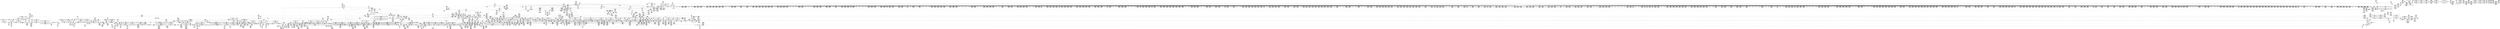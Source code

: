 digraph {
	CE0x5a27860 [shape=record,shape=Mrecord,label="{CE0x5a27860|rcu_lock_release:tmp2|*SummSource*}"]
	CE0x59f1850 [shape=record,shape=Mrecord,label="{CE0x59f1850|__preempt_count_add:tmp6|./arch/x86/include/asm/preempt.h,73|*SummSink*}"]
	CE0x5a0a760 [shape=record,shape=Mrecord,label="{CE0x5a0a760|rcu_read_unlock:do.end}"]
	CE0x596a090 [shape=record,shape=Mrecord,label="{CE0x596a090|rcu_read_lock:tmp8|include/linux/rcupdate.h,882|*SummSource*}"]
	CE0x59bc370 [shape=record,shape=Mrecord,label="{CE0x59bc370|task_has_perm:call26|security/selinux/hooks.c,1528|*SummSink*}"]
	CE0x5a09700 [shape=record,shape=Mrecord,label="{CE0x5a09700|__rcu_read_unlock:tmp5|include/linux/rcupdate.h,244}"]
	CE0x5970b70 [shape=record,shape=Mrecord,label="{CE0x5970b70|2472:_%struct.cred*,_:_CRE_2512,2520_|*MultipleSource*|Function::task_has_perm&Arg::tsk1::|Function::selinux_task_wait&Arg::p::|security/selinux/hooks.c,1525}"]
	CE0x593d730 [shape=record,shape=Mrecord,label="{CE0x593d730|2472:_%struct.cred*,_:_CRE_32,40_|*MultipleSource*|Function::task_has_perm&Arg::tsk1::|Function::selinux_task_wait&Arg::p::|security/selinux/hooks.c,1525}"]
	CE0x5971e00 [shape=record,shape=Mrecord,label="{CE0x5971e00|2472:_%struct.cred*,_:_CRE_2535,2536_}"]
	CE0x59a4420 [shape=record,shape=Mrecord,label="{CE0x59a4420|2472:_%struct.cred*,_:_CRE_6309,6310_}"]
	CE0x5970f30 [shape=record,shape=Mrecord,label="{CE0x5970f30|2472:_%struct.cred*,_:_CRE_2521,2522_}"]
	CE0x591d0d0 [shape=record,shape=Mrecord,label="{CE0x591d0d0|selinux_task_wait:entry|*SummSource*}"]
	CE0x592aa00 [shape=record,shape=Mrecord,label="{CE0x592aa00|get_current:tmp2|*SummSink*}"]
	CE0x59995c0 [shape=record,shape=Mrecord,label="{CE0x59995c0|2472:_%struct.cred*,_:_CRE_2972,2973_}"]
	CE0x5a0cfa0 [shape=record,shape=Mrecord,label="{CE0x5a0cfa0|COLLAPSED:_GCMRE___llvm_gcov_ctr133_internal_global_4_x_i64_zeroinitializer:_elem_0:default:}"]
	CE0x59ca000 [shape=record,shape=Mrecord,label="{CE0x59ca000|task_has_perm:tobool|security/selinux/hooks.c,1525|*SummSource*}"]
	CE0x59a3380 [shape=record,shape=Mrecord,label="{CE0x59a3380|2472:_%struct.cred*,_:_CRE_6295,6296_}"]
	CE0x5943f90 [shape=record,shape=Mrecord,label="{CE0x5943f90|i64_7|*Constant*}"]
	CE0x5a699e0 [shape=record,shape=Mrecord,label="{CE0x5a699e0|__preempt_count_sub:tmp7|./arch/x86/include/asm/preempt.h,78|*SummSink*}"]
	CE0x59ec3e0 [shape=record,shape=Mrecord,label="{CE0x59ec3e0|_call_void_mcount()_#3|*SummSource*}"]
	CE0x5a01f60 [shape=record,shape=Mrecord,label="{CE0x5a01f60|rcu_read_lock:tmp22|include/linux/rcupdate.h,884|*SummSource*}"]
	CE0x5a0f6f0 [shape=record,shape=Mrecord,label="{CE0x5a0f6f0|i64*_getelementptr_inbounds_(_11_x_i64_,_11_x_i64_*___llvm_gcov_ctr132,_i64_0,_i64_9)|*Constant*|*SummSink*}"]
	CE0x5a6dbe0 [shape=record,shape=Mrecord,label="{CE0x5a6dbe0|i64*_getelementptr_inbounds_(_4_x_i64_,_4_x_i64_*___llvm_gcov_ctr129,_i64_0,_i64_1)|*Constant*|*SummSource*}"]
	CE0x59bc9a0 [shape=record,shape=Mrecord,label="{CE0x59bc9a0|i32_(i32,_i32,_i16,_i32,_%struct.common_audit_data*)*_bitcast_(i32_(i32,_i32,_i16,_i32,_%struct.common_audit_data.495*)*_avc_has_perm_to_i32_(i32,_i32,_i16,_i32,_%struct.common_audit_data*)*)|*Constant*|*SummSink*}"]
	CE0x5964370 [shape=record,shape=Mrecord,label="{CE0x5964370|rcu_read_lock:bb|*SummSource*}"]
	CE0x59ce810 [shape=record,shape=Mrecord,label="{CE0x59ce810|task_has_perm:tmp28|security/selinux/hooks.c,1525|*SummSink*}"]
	CE0x59b3c30 [shape=record,shape=Mrecord,label="{CE0x59b3c30|task_has_perm:call3|security/selinux/hooks.c,1525|*SummSink*}"]
	CE0x59587d0 [shape=record,shape=Mrecord,label="{CE0x59587d0|rcu_read_lock:tmp}"]
	CE0x59b0ca0 [shape=record,shape=Mrecord,label="{CE0x59b0ca0|task_has_perm:tmp9|security/selinux/hooks.c,1525}"]
	CE0x59a9a60 [shape=record,shape=Mrecord,label="{CE0x59a9a60|2472:_%struct.cred*,_:_CRE_6472,6474_|*MultipleSource*|Function::task_has_perm&Arg::tsk1::|Function::selinux_task_wait&Arg::p::|security/selinux/hooks.c,1525}"]
	CE0x593d600 [shape=record,shape=Mrecord,label="{CE0x593d600|2472:_%struct.cred*,_:_CRE_24,28_|*MultipleSource*|Function::task_has_perm&Arg::tsk1::|Function::selinux_task_wait&Arg::p::|security/selinux/hooks.c,1525}"]
	CE0x5a28dd0 [shape=record,shape=Mrecord,label="{CE0x5a28dd0|rcu_lock_release:__here|*SummSink*}"]
	CE0x59c95f0 [shape=record,shape=Mrecord,label="{CE0x59c95f0|task_has_perm:tmp21|security/selinux/hooks.c,1525|*SummSource*}"]
	CE0x59b9f30 [shape=record,shape=Mrecord,label="{CE0x59b9f30|avc_has_perm:tsid|Function::avc_has_perm&Arg::tsid::|*SummSink*}"]
	CE0x5956650 [shape=record,shape=Mrecord,label="{CE0x5956650|128:_i8*,_:_CRE_4,8_|*MultipleSource*|*LoadInst*|security/selinux/hooks.c,1525|security/selinux/hooks.c,1525}"]
	CE0x59c0e90 [shape=record,shape=Mrecord,label="{CE0x59c0e90|GLOBAL:lockdep_rcu_suspicious|*Constant*|*SummSink*}"]
	CE0x5919440 [shape=record,shape=Mrecord,label="{CE0x5919440|i32_4|*Constant*}"]
	CE0x5a0ff40 [shape=record,shape=Mrecord,label="{CE0x5a0ff40|rcu_read_unlock:tmp20|include/linux/rcupdate.h,933}"]
	CE0x59606d0 [shape=record,shape=Mrecord,label="{CE0x59606d0|rcu_lock_acquire:entry}"]
	CE0x5a08ed0 [shape=record,shape=Mrecord,label="{CE0x5a08ed0|rcu_read_unlock:tmp11|include/linux/rcupdate.h,933|*SummSource*}"]
	CE0x597d100 [shape=record,shape=Mrecord,label="{CE0x597d100|_call_void___preempt_count_sub(i32_1)_#10,_!dbg_!27715|include/linux/rcupdate.h,244|*SummSource*}"]
	CE0x5a16970 [shape=record,shape=Mrecord,label="{CE0x5a16970|_ret_void,_!dbg_!27717|include/linux/rcupdate.h,245}"]
	CE0x5a17220 [shape=record,shape=Mrecord,label="{CE0x5a17220|__rcu_read_lock:bb}"]
	CE0x5a39710 [shape=record,shape=Mrecord,label="{CE0x5a39710|_call_void_lock_release(%struct.lockdep_map*_%map,_i32_1,_i64_ptrtoint_(i8*_blockaddress(_rcu_lock_release,_%__here)_to_i64))_#10,_!dbg_!27716|include/linux/rcupdate.h,423|*SummSource*}"]
	CE0x59345c0 [shape=record,shape=Mrecord,label="{CE0x59345c0|_ret_i32_%call26,_!dbg_!27792|security/selinux/hooks.c,1528}"]
	CE0x5996350 [shape=record,shape=Mrecord,label="{CE0x5996350|2472:_%struct.cred*,_:_CRE_2943,2944_}"]
	CE0x596ca40 [shape=record,shape=Mrecord,label="{CE0x596ca40|i64*_getelementptr_inbounds_(_24_x_i64_,_24_x_i64_*___llvm_gcov_ctr138,_i64_0,_i64_10)|*Constant*}"]
	CE0x59958a0 [shape=record,shape=Mrecord,label="{CE0x59958a0|2472:_%struct.cred*,_:_CRE_2934,2935_}"]
	CE0x59b7e70 [shape=record,shape=Mrecord,label="{CE0x59b7e70|0:_i32,_4:_i32,_8:_i32,_12:_i32,_:_CMRE_4,8_|*MultipleSource*|security/selinux/hooks.c,1526|security/selinux/hooks.c,1526|security/selinux/hooks.c,1526}"]
	CE0x599a7a0 [shape=record,shape=Mrecord,label="{CE0x599a7a0|2472:_%struct.cred*,_:_CRE_3032,3036_|*MultipleSource*|Function::task_has_perm&Arg::tsk1::|Function::selinux_task_wait&Arg::p::|security/selinux/hooks.c,1525}"]
	CE0x59bbab0 [shape=record,shape=Mrecord,label="{CE0x59bbab0|GLOBAL:rcu_read_unlock|*Constant*|*SummSource*}"]
	CE0x59cdf00 [shape=record,shape=Mrecord,label="{CE0x59cdf00|128:_i8*,_:_CRE_144,152_|*MultipleSource*|*LoadInst*|security/selinux/hooks.c,1525|security/selinux/hooks.c,1525}"]
	CE0x59bf1a0 [shape=record,shape=Mrecord,label="{CE0x59bf1a0|rcu_read_lock:tobool1|include/linux/rcupdate.h,882|*SummSource*}"]
	CE0x59cf720 [shape=record,shape=Mrecord,label="{CE0x59cf720|task_has_perm:tmp36|security/selinux/hooks.c,1526}"]
	CE0x59f24c0 [shape=record,shape=Mrecord,label="{CE0x59f24c0|rcu_read_lock:land.lhs.true2}"]
	CE0x59cb960 [shape=record,shape=Mrecord,label="{CE0x59cb960|128:_i8*,_:_CRE_16,20_|*MultipleSource*|*LoadInst*|security/selinux/hooks.c,1525|security/selinux/hooks.c,1525}"]
	CE0x59c2b40 [shape=record,shape=Mrecord,label="{CE0x59c2b40|GLOBAL:__llvm_gcov_ctr138|Global_var:__llvm_gcov_ctr138|*SummSink*}"]
	CE0x596fa90 [shape=record,shape=Mrecord,label="{CE0x596fa90|2472:_%struct.cred*,_:_CRE_2400,2408_|*MultipleSource*|Function::task_has_perm&Arg::tsk1::|Function::selinux_task_wait&Arg::p::|security/selinux/hooks.c,1525}"]
	CE0x59b18b0 [shape=record,shape=Mrecord,label="{CE0x59b18b0|task_has_perm:tobool1|security/selinux/hooks.c,1525|*SummSource*}"]
	CE0x59565e0 [shape=record,shape=Mrecord,label="{CE0x59565e0|128:_i8*,_:_CRE_0,4_|*MultipleSource*|*LoadInst*|security/selinux/hooks.c,1525|security/selinux/hooks.c,1525}"]
	CE0x59651b0 [shape=record,shape=Mrecord,label="{CE0x59651b0|_call_void_rcu_read_lock()_#10,_!dbg_!27714|security/selinux/hooks.c,1524}"]
	CE0x5a246e0 [shape=record,shape=Mrecord,label="{CE0x5a246e0|rcu_lock_release:tmp6|*SummSource*}"]
	CE0x595f370 [shape=record,shape=Mrecord,label="{CE0x595f370|__preempt_count_sub:tmp2|*SummSink*}"]
	CE0x5957920 [shape=record,shape=Mrecord,label="{CE0x5957920|COLLAPSED:_GCMRE___llvm_gcov_ctr98_internal_global_2_x_i64_zeroinitializer:_elem_0:default:}"]
	CE0x59c2200 [shape=record,shape=Mrecord,label="{CE0x59c2200|__rcu_read_lock:do.end|*SummSource*}"]
	CE0x5a0bcc0 [shape=record,shape=Mrecord,label="{CE0x5a0bcc0|rcu_lock_acquire:tmp|*SummSink*}"]
	CE0x59a24d0 [shape=record,shape=Mrecord,label="{CE0x59a24d0|2472:_%struct.cred*,_:_CRE_6264,6280_|*MultipleSource*|Function::task_has_perm&Arg::tsk1::|Function::selinux_task_wait&Arg::p::|security/selinux/hooks.c,1525}"]
	CE0x5965f80 [shape=record,shape=Mrecord,label="{CE0x5965f80|2472:_%struct.cred*,_:_CRE_728,732_|*MultipleSource*|Function::task_has_perm&Arg::tsk1::|Function::selinux_task_wait&Arg::p::|security/selinux/hooks.c,1525}"]
	CE0x59960f0 [shape=record,shape=Mrecord,label="{CE0x59960f0|2472:_%struct.cred*,_:_CRE_2941,2942_}"]
	CE0x5a12000 [shape=record,shape=Mrecord,label="{CE0x5a12000|_call_void_lockdep_rcu_suspicious(i8*_getelementptr_inbounds_(_25_x_i8_,_25_x_i8_*_.str45,_i32_0,_i32_0),_i32_934,_i8*_getelementptr_inbounds_(_44_x_i8_,_44_x_i8_*_.str47,_i32_0,_i32_0))_#10,_!dbg_!27726|include/linux/rcupdate.h,933|*SummSink*}"]
	CE0x59c2160 [shape=record,shape=Mrecord,label="{CE0x59c2160|__rcu_read_unlock:tmp1|*SummSource*}"]
	CE0x5971a70 [shape=record,shape=Mrecord,label="{CE0x5971a70|2472:_%struct.cred*,_:_CRE_2532,2533_}"]
	CE0x59723a0 [shape=record,shape=Mrecord,label="{CE0x59723a0|2472:_%struct.cred*,_:_CRE_2576,2584_|*MultipleSource*|Function::task_has_perm&Arg::tsk1::|Function::selinux_task_wait&Arg::p::|security/selinux/hooks.c,1525}"]
	CE0x59c7850 [shape=record,shape=Mrecord,label="{CE0x59c7850|i8*_getelementptr_inbounds_(_25_x_i8_,_25_x_i8_*_.str45,_i32_0,_i32_0)|*Constant*|*SummSink*}"]
	CE0x59d8ac0 [shape=record,shape=Mrecord,label="{CE0x59d8ac0|i64_18|*Constant*|*SummSink*}"]
	CE0x59deab0 [shape=record,shape=Mrecord,label="{CE0x59deab0|i64*_getelementptr_inbounds_(_24_x_i64_,_24_x_i64_*___llvm_gcov_ctr138,_i64_0,_i64_20)|*Constant*}"]
	CE0x5928500 [shape=record,shape=Mrecord,label="{CE0x5928500|2472:_%struct.cred*,_:_CRE_1912,1920_|*MultipleSource*|Function::task_has_perm&Arg::tsk1::|Function::selinux_task_wait&Arg::p::|security/selinux/hooks.c,1525}"]
	CE0x5a05150 [shape=record,shape=Mrecord,label="{CE0x5a05150|rcu_read_unlock:do.body|*SummSink*}"]
	CE0x591fc00 [shape=record,shape=Mrecord,label="{CE0x591fc00|task_has_perm:tmp1}"]
	CE0x59b34c0 [shape=record,shape=Mrecord,label="{CE0x59b34c0|task_has_perm:tmp13|security/selinux/hooks.c,1525|*SummSource*}"]
	CE0x5999bb0 [shape=record,shape=Mrecord,label="{CE0x5999bb0|2472:_%struct.cred*,_:_CRE_2980,2984_|*MultipleSource*|Function::task_has_perm&Arg::tsk1::|Function::selinux_task_wait&Arg::p::|security/selinux/hooks.c,1525}"]
	CE0x5916ec0 [shape=record,shape=Mrecord,label="{CE0x5916ec0|2472:_%struct.cred*,_:_CRE_672,680_|*MultipleSource*|Function::task_has_perm&Arg::tsk1::|Function::selinux_task_wait&Arg::p::|security/selinux/hooks.c,1525}"]
	CE0x599a9c0 [shape=record,shape=Mrecord,label="{CE0x599a9c0|2472:_%struct.cred*,_:_CRE_3040,3048_|*MultipleSource*|Function::task_has_perm&Arg::tsk1::|Function::selinux_task_wait&Arg::p::|security/selinux/hooks.c,1525}"]
	CE0x59d9da0 [shape=record,shape=Mrecord,label="{CE0x59d9da0|task_has_perm:tmp44|security/selinux/hooks.c,1526|*SummSink*}"]
	CE0x5929420 [shape=record,shape=Mrecord,label="{CE0x5929420|2472:_%struct.cred*,_:_CRE_644,648_|*MultipleSource*|Function::task_has_perm&Arg::tsk1::|Function::selinux_task_wait&Arg::p::|security/selinux/hooks.c,1525}"]
	CE0x5a26000 [shape=record,shape=Mrecord,label="{CE0x5a26000|i64_1|*Constant*}"]
	CE0x5923fc0 [shape=record,shape=Mrecord,label="{CE0x5923fc0|2472:_%struct.cred*,_:_CRE_584,592_|*MultipleSource*|Function::task_has_perm&Arg::tsk1::|Function::selinux_task_wait&Arg::p::|security/selinux/hooks.c,1525}"]
	CE0x5919e30 [shape=record,shape=Mrecord,label="{CE0x5919e30|i64*_getelementptr_inbounds_(_2_x_i64_,_2_x_i64_*___llvm_gcov_ctr291,_i64_0,_i64_1)|*Constant*|*SummSink*}"]
	CE0x5a36260 [shape=record,shape=Mrecord,label="{CE0x5a36260|__preempt_count_sub:entry|*SummSink*}"]
	CE0x5935090 [shape=record,shape=Mrecord,label="{CE0x5935090|_call_void_mcount()_#3|*SummSink*}"]
	CE0x5a2cca0 [shape=record,shape=Mrecord,label="{CE0x5a2cca0|__preempt_count_sub:do.end}"]
	CE0x59bf650 [shape=record,shape=Mrecord,label="{CE0x59bf650|i64_4|*Constant*}"]
	CE0x5a23430 [shape=record,shape=Mrecord,label="{CE0x5a23430|i64*_getelementptr_inbounds_(_4_x_i64_,_4_x_i64_*___llvm_gcov_ctr133,_i64_0,_i64_2)|*Constant*}"]
	CE0x59a5000 [shape=record,shape=Mrecord,label="{CE0x59a5000|2472:_%struct.cred*,_:_CRE_6319,6320_}"]
	CE0x596bf80 [shape=record,shape=Mrecord,label="{CE0x596bf80|i64*_getelementptr_inbounds_(_24_x_i64_,_24_x_i64_*___llvm_gcov_ctr138,_i64_0,_i64_8)|*Constant*|*SummSource*}"]
	CE0x5979980 [shape=record,shape=Mrecord,label="{CE0x5979980|rcu_read_lock:tmp3}"]
	CE0x59df200 [shape=record,shape=Mrecord,label="{CE0x59df200|task_has_perm:tmp48|security/selinux/hooks.c,1526|*SummSink*}"]
	CE0x599e920 [shape=record,shape=Mrecord,label="{CE0x599e920|2472:_%struct.cred*,_:_CRE_5920,5928_|*MultipleSource*|Function::task_has_perm&Arg::tsk1::|Function::selinux_task_wait&Arg::p::|security/selinux/hooks.c,1525}"]
	CE0x5957290 [shape=record,shape=Mrecord,label="{CE0x5957290|i8*_getelementptr_inbounds_(_25_x_i8_,_25_x_i8_*_.str3,_i32_0,_i32_0)|*Constant*}"]
	CE0x59a8fc0 [shape=record,shape=Mrecord,label="{CE0x59a8fc0|2472:_%struct.cred*,_:_CRE_6432,6436_|*MultipleSource*|Function::task_has_perm&Arg::tsk1::|Function::selinux_task_wait&Arg::p::|security/selinux/hooks.c,1525}"]
	CE0x5945eb0 [shape=record,shape=Mrecord,label="{CE0x5945eb0|task_has_perm:do.body|*SummSource*}"]
	CE0x5a11490 [shape=record,shape=Mrecord,label="{CE0x5a11490|rcu_read_unlock:tmp17|include/linux/rcupdate.h,933|*SummSink*}"]
	CE0x59ff5f0 [shape=record,shape=Mrecord,label="{CE0x59ff5f0|i8*_getelementptr_inbounds_(_42_x_i8_,_42_x_i8_*_.str46,_i32_0,_i32_0)|*Constant*}"]
	CE0x59379a0 [shape=record,shape=Mrecord,label="{CE0x59379a0|2472:_%struct.cred*,_:_CRE_560,568_|*MultipleSource*|Function::task_has_perm&Arg::tsk1::|Function::selinux_task_wait&Arg::p::|security/selinux/hooks.c,1525}"]
	CE0x593c290 [shape=record,shape=Mrecord,label="{CE0x593c290|2472:_%struct.cred*,_:_CRE_144,152_|*MultipleSource*|Function::task_has_perm&Arg::tsk1::|Function::selinux_task_wait&Arg::p::|security/selinux/hooks.c,1525}"]
	CE0x59a2280 [shape=record,shape=Mrecord,label="{CE0x59a2280|2472:_%struct.cred*,_:_CRE_6256,6264_|*MultipleSource*|Function::task_has_perm&Arg::tsk1::|Function::selinux_task_wait&Arg::p::|security/selinux/hooks.c,1525}"]
	CE0x5a061a0 [shape=record,shape=Mrecord,label="{CE0x5a061a0|rcu_read_unlock:if.then|*SummSource*}"]
	CE0x5944fc0 [shape=record,shape=Mrecord,label="{CE0x5944fc0|GLOBAL:__rcu_read_lock|*Constant*|*SummSink*}"]
	CE0x59a1620 [shape=record,shape=Mrecord,label="{CE0x59a1620|2472:_%struct.cred*,_:_CRE_6208,6216_|*MultipleSource*|Function::task_has_perm&Arg::tsk1::|Function::selinux_task_wait&Arg::p::|security/selinux/hooks.c,1525}"]
	CE0x5a23010 [shape=record,shape=Mrecord,label="{CE0x5a23010|GLOBAL:__preempt_count|Global_var:__preempt_count}"]
	CE0x59a5720 [shape=record,shape=Mrecord,label="{CE0x59a5720|2472:_%struct.cred*,_:_CRE_6325,6326_}"]
	CE0x5925630 [shape=record,shape=Mrecord,label="{CE0x5925630|2472:_%struct.cred*,_:_CRE_691,692_}"]
	CE0x5a3f3b0 [shape=record,shape=Mrecord,label="{CE0x5a3f3b0|COLLAPSED:_GCMRE___llvm_gcov_ctr129_internal_global_4_x_i64_zeroinitializer:_elem_0:default:}"]
	CE0x5a24310 [shape=record,shape=Mrecord,label="{CE0x5a24310|__rcu_read_lock:bb|*SummSink*}"]
	CE0x593a290 [shape=record,shape=Mrecord,label="{CE0x593a290|_call_void_lockdep_rcu_suspicious(i8*_getelementptr_inbounds_(_25_x_i8_,_25_x_i8_*_.str3,_i32_0,_i32_0),_i32_1525,_i8*_getelementptr_inbounds_(_41_x_i8_,_41_x_i8_*_.str44,_i32_0,_i32_0))_#10,_!dbg_!27734|security/selinux/hooks.c,1525}"]
	CE0x5974e80 [shape=record,shape=Mrecord,label="{CE0x5974e80|2472:_%struct.cred*,_:_CRE_2724,2725_|*MultipleSource*|Function::task_has_perm&Arg::tsk1::|Function::selinux_task_wait&Arg::p::|security/selinux/hooks.c,1525}"]
	CE0x59c39e0 [shape=record,shape=Mrecord,label="{CE0x59c39e0|task_has_perm:tmp15|security/selinux/hooks.c,1525}"]
	CE0x59d6480 [shape=record,shape=Mrecord,label="{CE0x59d6480|task_has_perm:tmp37|security/selinux/hooks.c,1526|*SummSink*}"]
	CE0x5a06260 [shape=record,shape=Mrecord,label="{CE0x5a06260|rcu_read_unlock:if.then|*SummSink*}"]
	CE0x590cd70 [shape=record,shape=Mrecord,label="{CE0x590cd70|i64*_getelementptr_inbounds_(_24_x_i64_,_24_x_i64_*___llvm_gcov_ctr138,_i64_0,_i64_1)|*Constant*}"]
	CE0x596b940 [shape=record,shape=Mrecord,label="{CE0x596b940|task_has_perm:tmp17|security/selinux/hooks.c,1525|*SummSource*}"]
	CE0x59438a0 [shape=record,shape=Mrecord,label="{CE0x59438a0|rcu_read_lock:call3|include/linux/rcupdate.h,882|*SummSource*}"]
	CE0x59996f0 [shape=record,shape=Mrecord,label="{CE0x59996f0|2472:_%struct.cred*,_:_CRE_2973,2974_}"]
	CE0x596aa10 [shape=record,shape=Mrecord,label="{CE0x596aa10|i8_1|*Constant*}"]
	CE0x5a14190 [shape=record,shape=Mrecord,label="{CE0x5a14190|rcu_read_unlock:tmp22|include/linux/rcupdate.h,935|*SummSink*}"]
	CE0x591e590 [shape=record,shape=Mrecord,label="{CE0x591e590|i64*_getelementptr_inbounds_(_2_x_i64_,_2_x_i64_*___llvm_gcov_ctr98,_i64_0,_i64_1)|*Constant*|*SummSource*}"]
	CE0x596ed70 [shape=record,shape=Mrecord,label="{CE0x596ed70|2472:_%struct.cred*,_:_CRE_2344,2352_|*MultipleSource*|Function::task_has_perm&Arg::tsk1::|Function::selinux_task_wait&Arg::p::|security/selinux/hooks.c,1525}"]
	CE0x596e1a0 [shape=record,shape=Mrecord,label="{CE0x596e1a0|task_has_perm:tmp25|security/selinux/hooks.c,1525|*SummSource*}"]
	CE0x59ab380 [shape=record,shape=Mrecord,label="{CE0x59ab380|2472:_%struct.cred*,_:_CRE_6544,6552_|*MultipleSource*|Function::task_has_perm&Arg::tsk1::|Function::selinux_task_wait&Arg::p::|security/selinux/hooks.c,1525}"]
	CE0x593dde0 [shape=record,shape=Mrecord,label="{CE0x593dde0|task_has_perm:land.lhs.true}"]
	CE0x5a3af20 [shape=record,shape=Mrecord,label="{CE0x5a3af20|rcu_lock_release:tmp|*SummSink*}"]
	CE0x5a138a0 [shape=record,shape=Mrecord,label="{CE0x5a138a0|__rcu_read_lock:tmp5|include/linux/rcupdate.h,239|*SummSink*}"]
	CE0x591a8a0 [shape=record,shape=Mrecord,label="{CE0x591a8a0|2472:_%struct.cred*,_:_CRE_2962,2963_}"]
	CE0x5911a20 [shape=record,shape=Mrecord,label="{CE0x5911a20|task_has_perm:tmp8|security/selinux/hooks.c,1525|*SummSource*}"]
	CE0x5a003d0 [shape=record,shape=Mrecord,label="{CE0x5a003d0|rcu_read_lock:tmp19|include/linux/rcupdate.h,882|*SummSink*}"]
	CE0x59351a0 [shape=record,shape=Mrecord,label="{CE0x59351a0|GLOBAL:rcu_read_lock|*Constant*}"]
	CE0x59c76e0 [shape=record,shape=Mrecord,label="{CE0x59c76e0|_call_void_lockdep_rcu_suspicious(i8*_getelementptr_inbounds_(_25_x_i8_,_25_x_i8_*_.str45,_i32_0,_i32_0),_i32_883,_i8*_getelementptr_inbounds_(_42_x_i8_,_42_x_i8_*_.str46,_i32_0,_i32_0))_#10,_!dbg_!27728|include/linux/rcupdate.h,882|*SummSource*}"]
	CE0x5973f70 [shape=record,shape=Mrecord,label="{CE0x5973f70|2472:_%struct.cred*,_:_CRE_2680,2688_|*MultipleSource*|Function::task_has_perm&Arg::tsk1::|Function::selinux_task_wait&Arg::p::|security/selinux/hooks.c,1525}"]
	CE0x5911ba0 [shape=record,shape=Mrecord,label="{CE0x5911ba0|task_has_perm:tmp8|security/selinux/hooks.c,1525|*SummSink*}"]
	CE0x5965ae0 [shape=record,shape=Mrecord,label="{CE0x5965ae0|2472:_%struct.cred*,_:_CRE_703,704_}"]
	CE0x5a10810 [shape=record,shape=Mrecord,label="{CE0x5a10810|i64*_getelementptr_inbounds_(_11_x_i64_,_11_x_i64_*___llvm_gcov_ctr132,_i64_0,_i64_10)|*Constant*}"]
	CE0x5956b30 [shape=record,shape=Mrecord,label="{CE0x5956b30|_call_void_mcount()_#3|*SummSink*}"]
	CE0x59a0710 [shape=record,shape=Mrecord,label="{CE0x59a0710|2472:_%struct.cred*,_:_CRE_6152,6168_|*MultipleSource*|Function::task_has_perm&Arg::tsk1::|Function::selinux_task_wait&Arg::p::|security/selinux/hooks.c,1525}"]
	CE0x5a6e470 [shape=record,shape=Mrecord,label="{CE0x5a6e470|__preempt_count_add:tmp2}"]
	CE0x5939c30 [shape=record,shape=Mrecord,label="{CE0x5939c30|rcu_read_unlock:tmp8|include/linux/rcupdate.h,933|*SummSource*}"]
	CE0x599de80 [shape=record,shape=Mrecord,label="{CE0x599de80|2472:_%struct.cred*,_:_CRE_5880,5888_|*MultipleSource*|Function::task_has_perm&Arg::tsk1::|Function::selinux_task_wait&Arg::p::|security/selinux/hooks.c,1525}"]
	CE0x592c540 [shape=record,shape=Mrecord,label="{CE0x592c540|selinux_task_wait:tmp3|*SummSource*}"]
	CE0x5995640 [shape=record,shape=Mrecord,label="{CE0x5995640|2472:_%struct.cred*,_:_CRE_2932,2933_}"]
	CE0x59af060 [shape=record,shape=Mrecord,label="{CE0x59af060|2472:_%struct.cred*,_:_CRE_10584,10592_|*MultipleSource*|Function::task_has_perm&Arg::tsk1::|Function::selinux_task_wait&Arg::p::|security/selinux/hooks.c,1525}"]
	CE0x597a920 [shape=record,shape=Mrecord,label="{CE0x597a920|rcu_read_lock:tmp1|*SummSource*}"]
	CE0x5a07d70 [shape=record,shape=Mrecord,label="{CE0x5a07d70|rcu_lock_acquire:tmp4|include/linux/rcupdate.h,418|*SummSink*}"]
	CE0x596b700 [shape=record,shape=Mrecord,label="{CE0x596b700|task_has_perm:tmp17|security/selinux/hooks.c,1525}"]
	CE0x59a3150 [shape=record,shape=Mrecord,label="{CE0x59a3150|2472:_%struct.cred*,_:_CRE_6293,6294_}"]
	CE0x5999360 [shape=record,shape=Mrecord,label="{CE0x5999360|2472:_%struct.cred*,_:_CRE_2970,2971_}"]
	CE0x5994df0 [shape=record,shape=Mrecord,label="{CE0x5994df0|2472:_%struct.cred*,_:_CRE_2925,2926_}"]
	CE0x59a6db0 [shape=record,shape=Mrecord,label="{CE0x59a6db0|2472:_%struct.cred*,_:_CRE_6344,6345_}"]
	CE0x5a2c630 [shape=record,shape=Mrecord,label="{CE0x5a2c630|_call_void_asm_addl_$1,_%gs:$0_,_*m,ri,*m,_dirflag_,_fpsr_,_flags_(i32*___preempt_count,_i32_%sub,_i32*___preempt_count)_#3,_!dbg_!27717,_!srcloc_!27718|./arch/x86/include/asm/preempt.h,77|*SummSource*}"]
	CE0x59147a0 [shape=record,shape=Mrecord,label="{CE0x59147a0|rcu_read_unlock:tmp5|include/linux/rcupdate.h,933|*SummSink*}"]
	CE0x59afb50 [shape=record,shape=Mrecord,label="{CE0x59afb50|2472:_%struct.cred*,_:_CRE_10616,10624_|*MultipleSource*|Function::task_has_perm&Arg::tsk1::|Function::selinux_task_wait&Arg::p::|security/selinux/hooks.c,1525}"]
	CE0x5966e90 [shape=record,shape=Mrecord,label="{CE0x5966e90|rcu_lock_acquire:indirectgoto}"]
	CE0x5967230 [shape=record,shape=Mrecord,label="{CE0x5967230|i64*_getelementptr_inbounds_(_11_x_i64_,_11_x_i64_*___llvm_gcov_ctr132,_i64_0,_i64_0)|*Constant*|*SummSink*}"]
	CE0x59c0140 [shape=record,shape=Mrecord,label="{CE0x59c0140|rcu_read_unlock:tmp12|include/linux/rcupdate.h,933|*SummSink*}"]
	CE0x59c84b0 [shape=record,shape=Mrecord,label="{CE0x59c84b0|i8*_getelementptr_inbounds_(_41_x_i8_,_41_x_i8_*_.str44,_i32_0,_i32_0)|*Constant*|*SummSource*}"]
	CE0x591e6a0 [shape=record,shape=Mrecord,label="{CE0x591e6a0|COLLAPSED:_GCMRE___llvm_gcov_ctr291_internal_global_2_x_i64_zeroinitializer:_elem_0:default:}"]
	CE0x59f1b70 [shape=record,shape=Mrecord,label="{CE0x59f1b70|i64*_getelementptr_inbounds_(_4_x_i64_,_4_x_i64_*___llvm_gcov_ctr134,_i64_0,_i64_1)|*Constant*}"]
	CE0x59c1af0 [shape=record,shape=Mrecord,label="{CE0x59c1af0|i64_3|*Constant*|*SummSink*}"]
	CE0x59d8310 [shape=record,shape=Mrecord,label="{CE0x59d8310|task_has_perm:tobool17|security/selinux/hooks.c,1526|*SummSink*}"]
	CE0x59a4da0 [shape=record,shape=Mrecord,label="{CE0x59a4da0|2472:_%struct.cred*,_:_CRE_6317,6318_}"]
	CE0x5a07780 [shape=record,shape=Mrecord,label="{CE0x5a07780|__rcu_read_unlock:do.body|*SummSource*}"]
	CE0x5a364b0 [shape=record,shape=Mrecord,label="{CE0x5a364b0|__preempt_count_sub:val|Function::__preempt_count_sub&Arg::val::}"]
	CE0x59b7390 [shape=record,shape=Mrecord,label="{CE0x59b7390|task_has_perm:tmp56|security/selinux/hooks.c,1526|*SummSink*}"]
	CE0x59a7e50 [shape=record,shape=Mrecord,label="{CE0x59a7e50|2472:_%struct.cred*,_:_CRE_6358,6359_}"]
	CE0x59780b0 [shape=record,shape=Mrecord,label="{CE0x59780b0|2472:_%struct.cred*,_:_CRE_2900,2904_|*MultipleSource*|Function::task_has_perm&Arg::tsk1::|Function::selinux_task_wait&Arg::p::|security/selinux/hooks.c,1525}"]
	CE0x5a39840 [shape=record,shape=Mrecord,label="{CE0x5a39840|_call_void_lock_release(%struct.lockdep_map*_%map,_i32_1,_i64_ptrtoint_(i8*_blockaddress(_rcu_lock_release,_%__here)_to_i64))_#10,_!dbg_!27716|include/linux/rcupdate.h,423|*SummSink*}"]
	CE0x59c7140 [shape=record,shape=Mrecord,label="{CE0x59c7140|rcu_read_lock:tmp18|include/linux/rcupdate.h,882|*SummSink*}"]
	CE0x59d50c0 [shape=record,shape=Mrecord,label="{CE0x59d50c0|task_has_perm:tmp36|security/selinux/hooks.c,1526|*SummSource*}"]
	CE0x5968570 [shape=record,shape=Mrecord,label="{CE0x5968570|GLOBAL:__preempt_count_add|*Constant*|*SummSource*}"]
	CE0x596dfb0 [shape=record,shape=Mrecord,label="{CE0x596dfb0|task_has_perm:tmp24|security/selinux/hooks.c,1525|*SummSink*}"]
	CE0x5969600 [shape=record,shape=Mrecord,label="{CE0x5969600|i64*_getelementptr_inbounds_(_11_x_i64_,_11_x_i64_*___llvm_gcov_ctr132,_i64_0,_i64_1)|*Constant*|*SummSource*}"]
	CE0x5a01b60 [shape=record,shape=Mrecord,label="{CE0x5a01b60|i64*_getelementptr_inbounds_(_11_x_i64_,_11_x_i64_*___llvm_gcov_ctr127,_i64_0,_i64_10)|*Constant*|*SummSink*}"]
	CE0x59a3bd0 [shape=record,shape=Mrecord,label="{CE0x59a3bd0|2472:_%struct.cred*,_:_CRE_6302,6303_}"]
	CE0x593f390 [shape=record,shape=Mrecord,label="{CE0x593f390|i64*_getelementptr_inbounds_(_11_x_i64_,_11_x_i64_*___llvm_gcov_ctr127,_i64_0,_i64_1)|*Constant*|*SummSink*}"]
	CE0x5a42d70 [shape=record,shape=Mrecord,label="{CE0x5a42d70|_call_void_asm_addl_$1,_%gs:$0_,_*m,ri,*m,_dirflag_,_fpsr_,_flags_(i32*___preempt_count,_i32_%val,_i32*___preempt_count)_#3,_!dbg_!27714,_!srcloc_!27717|./arch/x86/include/asm/preempt.h,72}"]
	CE0x59cc940 [shape=record,shape=Mrecord,label="{CE0x59cc940|128:_i8*,_:_CRE_52,56_|*MultipleSource*|*LoadInst*|security/selinux/hooks.c,1525|security/selinux/hooks.c,1525}"]
	CE0x59a7600 [shape=record,shape=Mrecord,label="{CE0x59a7600|2472:_%struct.cred*,_:_CRE_6351,6352_}"]
	CE0x59d98c0 [shape=record,shape=Mrecord,label="{CE0x59d98c0|task_has_perm:tmp43|security/selinux/hooks.c,1526|*SummSink*}"]
	CE0x5a39d50 [shape=record,shape=Mrecord,label="{CE0x5a39d50|i64*_getelementptr_inbounds_(_4_x_i64_,_4_x_i64_*___llvm_gcov_ctr133,_i64_0,_i64_3)|*Constant*}"]
	CE0x5994a60 [shape=record,shape=Mrecord,label="{CE0x5994a60|2472:_%struct.cred*,_:_CRE_2922,2923_}"]
	CE0x591f660 [shape=record,shape=Mrecord,label="{CE0x591f660|2472:_%struct.cred*,_:_CRE_80,84_|*MultipleSource*|Function::task_has_perm&Arg::tsk1::|Function::selinux_task_wait&Arg::p::|security/selinux/hooks.c,1525}"]
	CE0x5a66ec0 [shape=record,shape=Mrecord,label="{CE0x5a66ec0|i64*_getelementptr_inbounds_(_4_x_i64_,_4_x_i64_*___llvm_gcov_ctr135,_i64_0,_i64_1)|*Constant*|*SummSink*}"]
	CE0x5915c40 [shape=record,shape=Mrecord,label="{CE0x5915c40|selinux_task_wait:tmp2}"]
	CE0x5a164b0 [shape=record,shape=Mrecord,label="{CE0x5a164b0|__rcu_read_unlock:entry|*SummSink*}"]
	CE0x5923de0 [shape=record,shape=Mrecord,label="{CE0x5923de0|2472:_%struct.cred*,_:_CRE_576,584_|*MultipleSource*|Function::task_has_perm&Arg::tsk1::|Function::selinux_task_wait&Arg::p::|security/selinux/hooks.c,1525}"]
	CE0x5928320 [shape=record,shape=Mrecord,label="{CE0x5928320|2472:_%struct.cred*,_:_CRE_1904,1912_|*MultipleSource*|Function::task_has_perm&Arg::tsk1::|Function::selinux_task_wait&Arg::p::|security/selinux/hooks.c,1525}"]
	CE0x59cc770 [shape=record,shape=Mrecord,label="{CE0x59cc770|128:_i8*,_:_CRE_48,52_|*MultipleSource*|*LoadInst*|security/selinux/hooks.c,1525|security/selinux/hooks.c,1525}"]
	CE0x59ad7a0 [shape=record,shape=Mrecord,label="{CE0x59ad7a0|2472:_%struct.cred*,_:_CRE_6672,6680_|*MultipleSource*|Function::task_has_perm&Arg::tsk1::|Function::selinux_task_wait&Arg::p::|security/selinux/hooks.c,1525}"]
	CE0x592eea0 [shape=record,shape=Mrecord,label="{CE0x592eea0|selinux_task_wait:call1|security/selinux/hooks.c,3675|*SummSource*}"]
	CE0x59c8110 [shape=record,shape=Mrecord,label="{CE0x59c8110|i64*_getelementptr_inbounds_(_24_x_i64_,_24_x_i64_*___llvm_gcov_ctr138,_i64_0,_i64_11)|*Constant*|*SummSource*}"]
	CE0x5969890 [shape=record,shape=Mrecord,label="{CE0x5969890|task_has_perm:tmp19|security/selinux/hooks.c,1525|*SummSink*}"]
	CE0x599a170 [shape=record,shape=Mrecord,label="{CE0x599a170|2472:_%struct.cred*,_:_CRE_3000,3008_|*MultipleSource*|Function::task_has_perm&Arg::tsk1::|Function::selinux_task_wait&Arg::p::|security/selinux/hooks.c,1525}"]
	CE0x59affb0 [shape=record,shape=Mrecord,label="{CE0x59affb0|2472:_%struct.cred*,_:_CRE_10628,10632_|*MultipleSource*|Function::task_has_perm&Arg::tsk1::|Function::selinux_task_wait&Arg::p::|security/selinux/hooks.c,1525}"]
	CE0x5979bd0 [shape=record,shape=Mrecord,label="{CE0x5979bd0|rcu_read_lock:entry|*SummSink*}"]
	CE0x5a042b0 [shape=record,shape=Mrecord,label="{CE0x5a042b0|i64*_getelementptr_inbounds_(_11_x_i64_,_11_x_i64_*___llvm_gcov_ctr132,_i64_0,_i64_0)|*Constant*|*SummSource*}"]
	CE0x5a21da0 [shape=record,shape=Mrecord,label="{CE0x5a21da0|__preempt_count_sub:entry|*SummSource*}"]
	CE0x59dfcd0 [shape=record,shape=Mrecord,label="{CE0x59dfcd0|task_has_perm:tmp49|security/selinux/hooks.c,1526|*SummSource*}"]
	CE0x59d6f50 [shape=record,shape=Mrecord,label="{CE0x59d6f50|task_has_perm:tmp39|security/selinux/hooks.c,1526|*SummSink*}"]
	CE0x5999110 [shape=record,shape=Mrecord,label="{CE0x5999110|2472:_%struct.cred*,_:_CRE_2968,2969_}"]
	CE0x592e690 [shape=record,shape=Mrecord,label="{CE0x592e690|task_has_perm:do.end22}"]
	"CONST[source:1(input),value:2(dynamic)][purpose:{subject}][SrcIdx:1]"
	CE0x5a27f80 [shape=record,shape=Mrecord,label="{CE0x5a27f80|_call_void_mcount()_#3}"]
	CE0x5925710 [shape=record,shape=Mrecord,label="{CE0x5925710|2472:_%struct.cred*,_:_CRE_693,694_}"]
	CE0x59d7300 [shape=record,shape=Mrecord,label="{CE0x59d7300|task_has_perm:tmp40|security/selinux/hooks.c,1526|*SummSource*}"]
	CE0x59c29d0 [shape=record,shape=Mrecord,label="{CE0x59c29d0|GLOBAL:__llvm_gcov_ctr138|Global_var:__llvm_gcov_ctr138|*SummSource*}"]
	CE0x5915200 [shape=record,shape=Mrecord,label="{CE0x5915200|selinux_task_wait:entry|*SummSink*}"]
	CE0x5a67830 [shape=record,shape=Mrecord,label="{CE0x5a67830|__preempt_count_sub:do.end|*SummSource*}"]
	CE0x59ec830 [shape=record,shape=Mrecord,label="{CE0x59ec830|void_(i32*,_i32,_i32*)*_asm_addl_$1,_%gs:$0_,_*m,ri,*m,_dirflag_,_fpsr_,_flags_|*SummSink*}"]
	CE0x59a4090 [shape=record,shape=Mrecord,label="{CE0x59a4090|2472:_%struct.cred*,_:_CRE_6306,6307_}"]
	CE0x5a05e30 [shape=record,shape=Mrecord,label="{CE0x5a05e30|GLOBAL:__preempt_count_add|*Constant*}"]
	CE0x5941750 [shape=record,shape=Mrecord,label="{CE0x5941750|i64*_getelementptr_inbounds_(_4_x_i64_,_4_x_i64_*___llvm_gcov_ctr128,_i64_0,_i64_2)|*Constant*}"]
	CE0x5a0e7e0 [shape=record,shape=Mrecord,label="{CE0x5a0e7e0|rcu_read_unlock:tmp16|include/linux/rcupdate.h,933|*SummSink*}"]
	CE0x5a3b020 [shape=record,shape=Mrecord,label="{CE0x5a3b020|rcu_lock_release:tmp1}"]
	CE0x59f3b80 [shape=record,shape=Mrecord,label="{CE0x59f3b80|_ret_void,_!dbg_!27717|include/linux/rcupdate.h,240|*SummSink*}"]
	CE0x5a06f90 [shape=record,shape=Mrecord,label="{CE0x5a06f90|i64*_getelementptr_inbounds_(_4_x_i64_,_4_x_i64_*___llvm_gcov_ctr133,_i64_0,_i64_1)|*Constant*}"]
	CE0x5942a50 [shape=record,shape=Mrecord,label="{CE0x5942a50|rcu_read_lock:tmp10|include/linux/rcupdate.h,882|*SummSink*}"]
	CE0x5941cf0 [shape=record,shape=Mrecord,label="{CE0x5941cf0|rcu_read_lock:call|include/linux/rcupdate.h,882}"]
	CE0x5a6eaa0 [shape=record,shape=Mrecord,label="{CE0x5a6eaa0|__preempt_count_sub:sub|./arch/x86/include/asm/preempt.h,77}"]
	CE0x5959400 [shape=record,shape=Mrecord,label="{CE0x5959400|i64*_getelementptr_inbounds_(_24_x_i64_,_24_x_i64_*___llvm_gcov_ctr138,_i64_0,_i64_0)|*Constant*}"]
	CE0x5a0ad70 [shape=record,shape=Mrecord,label="{CE0x5a0ad70|_call_void_asm_sideeffect_,_memory_,_dirflag_,_fpsr_,_flags_()_#3,_!dbg_!27711,_!srcloc_!27714|include/linux/rcupdate.h,244|*SummSink*}"]
	CE0x5a70df0 [shape=record,shape=Mrecord,label="{CE0x5a70df0|__preempt_count_sub:tmp|*SummSink*}"]
	CE0x5a2f4a0 [shape=record,shape=Mrecord,label="{CE0x5a2f4a0|__rcu_read_unlock:tmp7|include/linux/rcupdate.h,245|*SummSource*}"]
	CE0x59a35e0 [shape=record,shape=Mrecord,label="{CE0x59a35e0|2472:_%struct.cred*,_:_CRE_6297,6298_}"]
	CE0x599e0a0 [shape=record,shape=Mrecord,label="{CE0x599e0a0|2472:_%struct.cred*,_:_CRE_5888,5896_|*MultipleSource*|Function::task_has_perm&Arg::tsk1::|Function::selinux_task_wait&Arg::p::|security/selinux/hooks.c,1525}"]
	CE0x599d3e0 [shape=record,shape=Mrecord,label="{CE0x599d3e0|2472:_%struct.cred*,_:_CRE_3164,3168_|*MultipleSource*|Function::task_has_perm&Arg::tsk1::|Function::selinux_task_wait&Arg::p::|security/selinux/hooks.c,1525}"]
	CE0x5a2bb10 [shape=record,shape=Mrecord,label="{CE0x5a2bb10|__preempt_count_sub:tmp4|./arch/x86/include/asm/preempt.h,77|*SummSink*}"]
	CE0x5945b40 [shape=record,shape=Mrecord,label="{CE0x5945b40|rcu_read_lock:tmp4|include/linux/rcupdate.h,882|*SummSource*}"]
	CE0x591ca90 [shape=record,shape=Mrecord,label="{CE0x591ca90|i64*_getelementptr_inbounds_(_24_x_i64_,_24_x_i64_*___llvm_gcov_ctr138,_i64_0,_i64_0)|*Constant*|*SummSource*}"]
	CE0x59562a0 [shape=record,shape=Mrecord,label="{CE0x59562a0|task_has_perm:security|security/selinux/hooks.c,1525|*SummSource*}"]
	CE0x5914bc0 [shape=record,shape=Mrecord,label="{CE0x5914bc0|2472:_%struct.cred*,_:_CRE_208,216_|*MultipleSource*|Function::task_has_perm&Arg::tsk1::|Function::selinux_task_wait&Arg::p::|security/selinux/hooks.c,1525}"]
	CE0x593ec50 [shape=record,shape=Mrecord,label="{CE0x593ec50|2472:_%struct.cred*,_:_CRE_168,176_|*MultipleSource*|Function::task_has_perm&Arg::tsk1::|Function::selinux_task_wait&Arg::p::|security/selinux/hooks.c,1525}"]
	CE0x5a3c070 [shape=record,shape=Mrecord,label="{CE0x5a3c070|__rcu_read_lock:tmp3|*SummSink*}"]
	CE0x5925cc0 [shape=record,shape=Mrecord,label="{CE0x5925cc0|2472:_%struct.cred*,_:_CRE_701,702_}"]
	CE0x5995050 [shape=record,shape=Mrecord,label="{CE0x5995050|2472:_%struct.cred*,_:_CRE_2927,2928_}"]
	CE0x59d33f0 [shape=record,shape=Mrecord,label="{CE0x59d33f0|task_has_perm:tmp32|security/selinux/hooks.c,1526|*SummSource*}"]
	CE0x5975290 [shape=record,shape=Mrecord,label="{CE0x5975290|2472:_%struct.cred*,_:_CRE_2736,2744_|*MultipleSource*|Function::task_has_perm&Arg::tsk1::|Function::selinux_task_wait&Arg::p::|security/selinux/hooks.c,1525}"]
	CE0x59d5cf0 [shape=record,shape=Mrecord,label="{CE0x59d5cf0|task_has_perm:tmp38|security/selinux/hooks.c,1526}"]
	CE0x597d6a0 [shape=record,shape=Mrecord,label="{CE0x597d6a0|i32_77|*Constant*}"]
	CE0x59ff720 [shape=record,shape=Mrecord,label="{CE0x59ff720|i8*_getelementptr_inbounds_(_42_x_i8_,_42_x_i8_*_.str46,_i32_0,_i32_0)|*Constant*|*SummSink*}"]
	CE0x5926330 [shape=record,shape=Mrecord,label="{CE0x5926330|task_has_perm:if.then18|*SummSource*}"]
	CE0x59b2050 [shape=record,shape=Mrecord,label="{CE0x59b2050|task_has_perm:tmp11|security/selinux/hooks.c,1525}"]
	CE0x59b3da0 [shape=record,shape=Mrecord,label="{CE0x59b3da0|task_has_perm:tobool4|security/selinux/hooks.c,1525}"]
	CE0x5a03ec0 [shape=record,shape=Mrecord,label="{CE0x5a03ec0|_call_void___preempt_count_add(i32_1)_#10,_!dbg_!27711|include/linux/rcupdate.h,239|*SummSource*}"]
	CE0x5927d80 [shape=record,shape=Mrecord,label="{CE0x5927d80|2472:_%struct.cred*,_:_CRE_1880,1888_|*MultipleSource*|Function::task_has_perm&Arg::tsk1::|Function::selinux_task_wait&Arg::p::|security/selinux/hooks.c,1525}"]
	CE0x5998c90 [shape=record,shape=Mrecord,label="{CE0x5998c90|i32_1526|*Constant*|*SummSource*}"]
	CE0x5976390 [shape=record,shape=Mrecord,label="{CE0x5976390|2472:_%struct.cred*,_:_CRE_2800,2808_|*MultipleSource*|Function::task_has_perm&Arg::tsk1::|Function::selinux_task_wait&Arg::p::|security/selinux/hooks.c,1525}"]
	CE0x599dc60 [shape=record,shape=Mrecord,label="{CE0x599dc60|2472:_%struct.cred*,_:_CRE_5872,5880_|*MultipleSource*|Function::task_has_perm&Arg::tsk1::|Function::selinux_task_wait&Arg::p::|security/selinux/hooks.c,1525}"]
	CE0x59756d0 [shape=record,shape=Mrecord,label="{CE0x59756d0|2472:_%struct.cred*,_:_CRE_2752,2760_|*MultipleSource*|Function::task_has_perm&Arg::tsk1::|Function::selinux_task_wait&Arg::p::|security/selinux/hooks.c,1525}"]
	CE0x5a023f0 [shape=record,shape=Mrecord,label="{CE0x5a023f0|rcu_read_lock:tmp22|include/linux/rcupdate.h,884|*SummSink*}"]
	CE0x59a3710 [shape=record,shape=Mrecord,label="{CE0x59a3710|2472:_%struct.cred*,_:_CRE_6298,6299_}"]
	CE0x5919190 [shape=record,shape=Mrecord,label="{CE0x5919190|task_has_perm:tsk2|Function::task_has_perm&Arg::tsk2::}"]
	CE0x59ec0b0 [shape=record,shape=Mrecord,label="{CE0x59ec0b0|__preempt_count_sub:tmp3|*SummSource*}"]
	CE0x5978900 [shape=record,shape=Mrecord,label="{CE0x5978900|2472:_%struct.cred*,_:_CRE_2907,2908_}"]
	CE0x599fe90 [shape=record,shape=Mrecord,label="{CE0x599fe90|2472:_%struct.cred*,_:_CRE_6000,6008_|*MultipleSource*|Function::task_has_perm&Arg::tsk1::|Function::selinux_task_wait&Arg::p::|security/selinux/hooks.c,1525}"]
	CE0x5a10c60 [shape=record,shape=Mrecord,label="{CE0x5a10c60|i64*_getelementptr_inbounds_(_11_x_i64_,_11_x_i64_*___llvm_gcov_ctr132,_i64_0,_i64_10)|*Constant*|*SummSource*}"]
	CE0x59ab5d0 [shape=record,shape=Mrecord,label="{CE0x59ab5d0|2472:_%struct.cred*,_:_CRE_6552,6560_|*MultipleSource*|Function::task_has_perm&Arg::tsk1::|Function::selinux_task_wait&Arg::p::|security/selinux/hooks.c,1525}"]
	CE0x59d3fd0 [shape=record,shape=Mrecord,label="{CE0x59d3fd0|task_has_perm:tmp34|security/selinux/hooks.c,1526|*SummSink*}"]
	CE0x5a41200 [shape=record,shape=Mrecord,label="{CE0x5a41200|i64*_getelementptr_inbounds_(_4_x_i64_,_4_x_i64_*___llvm_gcov_ctr135,_i64_0,_i64_2)|*Constant*|*SummSink*}"]
	CE0x5a1db70 [shape=record,shape=Mrecord,label="{CE0x5a1db70|__rcu_read_lock:tmp1}"]
	CE0x5955440 [shape=record,shape=Mrecord,label="{CE0x5955440|task_has_perm:tmp26|security/selinux/hooks.c,1525|*SummSource*}"]
	CE0x5a36370 [shape=record,shape=Mrecord,label="{CE0x5a36370|_ret_void,_!dbg_!27720|./arch/x86/include/asm/preempt.h,78}"]
	CE0x59bfb90 [shape=record,shape=Mrecord,label="{CE0x59bfb90|rcu_read_lock:tmp9|include/linux/rcupdate.h,882|*SummSink*}"]
	CE0x5925450 [shape=record,shape=Mrecord,label="{CE0x5925450|2472:_%struct.cred*,_:_CRE_690,691_}"]
	CE0x5a2a7a0 [shape=record,shape=Mrecord,label="{CE0x5a2a7a0|_call_void_lock_acquire(%struct.lockdep_map*_%map,_i32_0,_i32_0,_i32_2,_i32_0,_%struct.lockdep_map*_null,_i64_ptrtoint_(i8*_blockaddress(_rcu_lock_acquire,_%__here)_to_i64))_#10,_!dbg_!27716|include/linux/rcupdate.h,418}"]
	CE0x597b6c0 [shape=record,shape=Mrecord,label="{CE0x597b6c0|task_has_perm:do.body21|*SummSink*}"]
	CE0x5a67e30 [shape=record,shape=Mrecord,label="{CE0x5a67e30|_call_void_mcount()_#3}"]
	CE0x597b3e0 [shape=record,shape=Mrecord,label="{CE0x597b3e0|task_has_perm:land.lhs.true13|*SummSink*}"]
	CE0x5a42950 [shape=record,shape=Mrecord,label="{CE0x5a42950|i64*_getelementptr_inbounds_(_4_x_i64_,_4_x_i64_*___llvm_gcov_ctr134,_i64_0,_i64_3)|*Constant*}"]
	CE0x59561d0 [shape=record,shape=Mrecord,label="{CE0x59561d0|task_has_perm:security|security/selinux/hooks.c,1525}"]
	CE0x5a2baa0 [shape=record,shape=Mrecord,label="{CE0x5a2baa0|__preempt_count_sub:tmp4|./arch/x86/include/asm/preempt.h,77|*SummSource*}"]
	CE0x5995d60 [shape=record,shape=Mrecord,label="{CE0x5995d60|2472:_%struct.cred*,_:_CRE_2938,2939_}"]
	CE0x5971670 [shape=record,shape=Mrecord,label="{CE0x5971670|2472:_%struct.cred*,_:_CRE_2528,2529_}"]
	CE0x5a17670 [shape=record,shape=Mrecord,label="{CE0x5a17670|rcu_lock_acquire:tmp7|*SummSink*}"]
	CE0x595fd00 [shape=record,shape=Mrecord,label="{CE0x595fd00|GLOBAL:__llvm_gcov_ctr127|Global_var:__llvm_gcov_ctr127|*SummSink*}"]
	CE0x5a0e470 [shape=record,shape=Mrecord,label="{CE0x5a0e470|rcu_read_unlock:tmp16|include/linux/rcupdate.h,933}"]
	CE0x5976c40 [shape=record,shape=Mrecord,label="{CE0x5976c40|2472:_%struct.cred*,_:_CRE_2832,2840_|*MultipleSource*|Function::task_has_perm&Arg::tsk1::|Function::selinux_task_wait&Arg::p::|security/selinux/hooks.c,1525}"]
	CE0x59625b0 [shape=record,shape=Mrecord,label="{CE0x59625b0|rcu_read_lock:land.lhs.true}"]
	CE0x5912130 [shape=record,shape=Mrecord,label="{CE0x5912130|2472:_%struct.cred*,_:_CRE_8,16_|*MultipleSource*|Function::task_has_perm&Arg::tsk1::|Function::selinux_task_wait&Arg::p::|security/selinux/hooks.c,1525}"]
	CE0x5914040 [shape=record,shape=Mrecord,label="{CE0x5914040|2472:_%struct.cred*,_:_CRE_336,344_|*MultipleSource*|Function::task_has_perm&Arg::tsk1::|Function::selinux_task_wait&Arg::p::|security/selinux/hooks.c,1525}"]
	CE0x593fda0 [shape=record,shape=Mrecord,label="{CE0x593fda0|2472:_%struct.cred*,_:_CRE_1864,1872_|*MultipleSource*|Function::task_has_perm&Arg::tsk1::|Function::selinux_task_wait&Arg::p::|security/selinux/hooks.c,1525}"]
	CE0x5945830 [shape=record,shape=Mrecord,label="{CE0x5945830|rcu_read_lock:tmp4|include/linux/rcupdate.h,882}"]
	CE0x59a1400 [shape=record,shape=Mrecord,label="{CE0x59a1400|2472:_%struct.cred*,_:_CRE_6200,6208_|*MultipleSource*|Function::task_has_perm&Arg::tsk1::|Function::selinux_task_wait&Arg::p::|security/selinux/hooks.c,1525}"]
	CE0x5966340 [shape=record,shape=Mrecord,label="{CE0x5966340|2472:_%struct.cred*,_:_CRE_744,760_|*MultipleSource*|Function::task_has_perm&Arg::tsk1::|Function::selinux_task_wait&Arg::p::|security/selinux/hooks.c,1525}"]
	CE0x593b1c0 [shape=record,shape=Mrecord,label="{CE0x593b1c0|rcu_read_lock:tmp2|*SummSource*}"]
	CE0x59110a0 [shape=record,shape=Mrecord,label="{CE0x59110a0|GLOBAL:rcu_read_lock|*Constant*|*SummSource*}"]
	CE0x59446c0 [shape=record,shape=Mrecord,label="{CE0x59446c0|rcu_read_unlock:call|include/linux/rcupdate.h,933|*SummSink*}"]
	CE0x5a24170 [shape=record,shape=Mrecord,label="{CE0x5a24170|__rcu_read_lock:tmp}"]
	CE0x593bc90 [shape=record,shape=Mrecord,label="{CE0x593bc90|task_has_perm:tmp7|security/selinux/hooks.c,1525|*SummSource*}"]
	CE0x592f910 [shape=record,shape=Mrecord,label="{CE0x592f910|2472:_%struct.cred*,_:_CRE_472,480_|*MultipleSource*|Function::task_has_perm&Arg::tsk1::|Function::selinux_task_wait&Arg::p::|security/selinux/hooks.c,1525}"]
	CE0x59ff6b0 [shape=record,shape=Mrecord,label="{CE0x59ff6b0|i8*_getelementptr_inbounds_(_42_x_i8_,_42_x_i8_*_.str46,_i32_0,_i32_0)|*Constant*|*SummSource*}"]
	CE0x5969760 [shape=record,shape=Mrecord,label="{CE0x5969760|task_has_perm:tmp19|security/selinux/hooks.c,1525|*SummSource*}"]
	CE0x5a3bb50 [shape=record,shape=Mrecord,label="{CE0x5a3bb50|__rcu_read_unlock:tmp}"]
	CE0x5a16270 [shape=record,shape=Mrecord,label="{CE0x5a16270|GLOBAL:__rcu_read_unlock|*Constant*|*SummSource*}"]
	CE0x5917470 [shape=record,shape=Mrecord,label="{CE0x5917470|GLOBAL:rcu_lock_acquire|*Constant*|*SummSource*}"]
	CE0x5923260 [shape=record,shape=Mrecord,label="{CE0x5923260|2472:_%struct.cred*,_:_CRE_176,184_|*MultipleSource*|Function::task_has_perm&Arg::tsk1::|Function::selinux_task_wait&Arg::p::|security/selinux/hooks.c,1525}"]
	CE0x5995510 [shape=record,shape=Mrecord,label="{CE0x5995510|2472:_%struct.cred*,_:_CRE_2931,2932_}"]
	CE0x5959580 [shape=record,shape=Mrecord,label="{CE0x5959580|_ret_void,_!dbg_!27719|./arch/x86/include/asm/preempt.h,73}"]
	CE0x593eda0 [shape=record,shape=Mrecord,label="{CE0x593eda0|2472:_%struct.cred*,_:_CRE_20,24_|*MultipleSource*|Function::task_has_perm&Arg::tsk1::|Function::selinux_task_wait&Arg::p::|security/selinux/hooks.c,1525}"]
	CE0x5a0e950 [shape=record,shape=Mrecord,label="{CE0x5a0e950|i64*_getelementptr_inbounds_(_11_x_i64_,_11_x_i64_*___llvm_gcov_ctr132,_i64_0,_i64_8)|*Constant*}"]
	CE0x5910b70 [shape=record,shape=Mrecord,label="{CE0x5910b70|task_has_perm:do.body10|*SummSink*}"]
	CE0x596c220 [shape=record,shape=Mrecord,label="{CE0x596c220|i64*_getelementptr_inbounds_(_24_x_i64_,_24_x_i64_*___llvm_gcov_ctr138,_i64_0,_i64_8)|*Constant*|*SummSink*}"]
	CE0x596f520 [shape=record,shape=Mrecord,label="{CE0x596f520|2472:_%struct.cred*,_:_CRE_2376,2384_|*MultipleSource*|Function::task_has_perm&Arg::tsk1::|Function::selinux_task_wait&Arg::p::|security/selinux/hooks.c,1525}"]
	CE0x5934990 [shape=record,shape=Mrecord,label="{CE0x5934990|_ret_i32_%call26,_!dbg_!27792|security/selinux/hooks.c,1528|*SummSink*}"]
	CE0x59a3840 [shape=record,shape=Mrecord,label="{CE0x59a3840|2472:_%struct.cred*,_:_CRE_6299,6300_}"]
	CE0x59ca5e0 [shape=record,shape=Mrecord,label="{CE0x59ca5e0|i64_0|*Constant*}"]
	CE0x59589e0 [shape=record,shape=Mrecord,label="{CE0x59589e0|2472:_%struct.cred*,_:_CRE_40,44_|*MultipleSource*|Function::task_has_perm&Arg::tsk1::|Function::selinux_task_wait&Arg::p::|security/selinux/hooks.c,1525}"]
	CE0x592fb70 [shape=record,shape=Mrecord,label="{CE0x592fb70|__rcu_read_lock:entry}"]
	CE0x5a05bf0 [shape=record,shape=Mrecord,label="{CE0x5a05bf0|GLOBAL:rcu_read_unlock.__warned|Global_var:rcu_read_unlock.__warned|*SummSink*}"]
	CE0x599b240 [shape=record,shape=Mrecord,label="{CE0x599b240|2472:_%struct.cred*,_:_CRE_3072,3080_|*MultipleSource*|Function::task_has_perm&Arg::tsk1::|Function::selinux_task_wait&Arg::p::|security/selinux/hooks.c,1525}"]
	CE0x5916b00 [shape=record,shape=Mrecord,label="{CE0x5916b00|2472:_%struct.cred*,_:_CRE_656,660_|*MultipleSource*|Function::task_has_perm&Arg::tsk1::|Function::selinux_task_wait&Arg::p::|security/selinux/hooks.c,1525}"]
	CE0x59a11e0 [shape=record,shape=Mrecord,label="{CE0x59a11e0|2472:_%struct.cred*,_:_CRE_6196,6200_|*MultipleSource*|Function::task_has_perm&Arg::tsk1::|Function::selinux_task_wait&Arg::p::|security/selinux/hooks.c,1525}"]
	CE0x59bcfc0 [shape=record,shape=Mrecord,label="{CE0x59bcfc0|avc_has_perm:tclass|Function::avc_has_perm&Arg::tclass::}"]
	CE0x5914da0 [shape=record,shape=Mrecord,label="{CE0x5914da0|2472:_%struct.cred*,_:_CRE_216,224_|*MultipleSource*|Function::task_has_perm&Arg::tsk1::|Function::selinux_task_wait&Arg::p::|security/selinux/hooks.c,1525}"]
	CE0x591d360 [shape=record,shape=Mrecord,label="{CE0x591d360|2472:_%struct.cred*,_:_CRE_64,72_|*MultipleSource*|Function::task_has_perm&Arg::tsk1::|Function::selinux_task_wait&Arg::p::|security/selinux/hooks.c,1525}"]
	CE0x59c3bf0 [shape=record,shape=Mrecord,label="{CE0x59c3bf0|i64_7|*Constant*|*SummSource*}"]
	CE0x5959200 [shape=record,shape=Mrecord,label="{CE0x5959200|task_has_perm:do.end6|*SummSource*}"]
	CE0x59b0870 [shape=record,shape=Mrecord,label="{CE0x59b0870|task_has_perm:tmp4|*LoadInst*|security/selinux/hooks.c,1525|*SummSink*}"]
	CE0x5a24490 [shape=record,shape=Mrecord,label="{CE0x5a24490|rcu_lock_release:tmp6}"]
	CE0x59b14f0 [shape=record,shape=Mrecord,label="{CE0x59b14f0|task_has_perm:tobool1|security/selinux/hooks.c,1525}"]
	CE0x5926b70 [shape=record,shape=Mrecord,label="{CE0x5926b70|i64*_getelementptr_inbounds_(_4_x_i64_,_4_x_i64_*___llvm_gcov_ctr128,_i64_0,_i64_3)|*Constant*|*SummSource*}"]
	CE0x59111f0 [shape=record,shape=Mrecord,label="{CE0x59111f0|rcu_read_lock:entry|*SummSource*}"]
	CE0x5975070 [shape=record,shape=Mrecord,label="{CE0x5975070|2472:_%struct.cred*,_:_CRE_2728,2736_|*MultipleSource*|Function::task_has_perm&Arg::tsk1::|Function::selinux_task_wait&Arg::p::|security/selinux/hooks.c,1525}"]
	CE0x5a3db30 [shape=record,shape=Mrecord,label="{CE0x5a3db30|i64*_getelementptr_inbounds_(_4_x_i64_,_4_x_i64_*___llvm_gcov_ctr133,_i64_0,_i64_2)|*Constant*|*SummSink*}"]
	CE0x597eab0 [shape=record,shape=Mrecord,label="{CE0x597eab0|2472:_%struct.cred*,_:_CRE_2312,2320_|*MultipleSource*|Function::task_has_perm&Arg::tsk1::|Function::selinux_task_wait&Arg::p::|security/selinux/hooks.c,1525}"]
	CE0x5a26540 [shape=record,shape=Mrecord,label="{CE0x5a26540|__rcu_read_unlock:do.body|*SummSink*}"]
	CE0x59b7980 [shape=record,shape=Mrecord,label="{CE0x59b7980|task_has_perm:sid25|security/selinux/hooks.c,1526|*SummSink*}"]
	CE0x59d25a0 [shape=record,shape=Mrecord,label="{CE0x59d25a0|i64_13|*Constant*}"]
	CE0x5968ef0 [shape=record,shape=Mrecord,label="{CE0x5968ef0|rcu_read_lock:tobool|include/linux/rcupdate.h,882|*SummSource*}"]
	CE0x5936840 [shape=record,shape=Mrecord,label="{CE0x5936840|2472:_%struct.cred*,_:_CRE_152,160_|*MultipleSource*|Function::task_has_perm&Arg::tsk1::|Function::selinux_task_wait&Arg::p::|security/selinux/hooks.c,1525}"]
	CE0x59d85d0 [shape=record,shape=Mrecord,label="{CE0x59d85d0|i64_17|*Constant*|*SummSink*}"]
	CE0x5922740 [shape=record,shape=Mrecord,label="{CE0x5922740|i32_22|*Constant*}"]
	CE0x5a249d0 [shape=record,shape=Mrecord,label="{CE0x5a249d0|rcu_lock_release:tmp7}"]
	CE0x5913e60 [shape=record,shape=Mrecord,label="{CE0x5913e60|2472:_%struct.cred*,_:_CRE_328,336_|*MultipleSource*|Function::task_has_perm&Arg::tsk1::|Function::selinux_task_wait&Arg::p::|security/selinux/hooks.c,1525}"]
	CE0x59a3d00 [shape=record,shape=Mrecord,label="{CE0x59a3d00|2472:_%struct.cred*,_:_CRE_6303,6304_}"]
	CE0x592ef10 [shape=record,shape=Mrecord,label="{CE0x592ef10|selinux_task_wait:call1|security/selinux/hooks.c,3675}"]
	CE0x599c500 [shape=record,shape=Mrecord,label="{CE0x599c500|2472:_%struct.cred*,_:_CRE_3128,3136_|*MultipleSource*|Function::task_has_perm&Arg::tsk1::|Function::selinux_task_wait&Arg::p::|security/selinux/hooks.c,1525}"]
	CE0x5a22d40 [shape=record,shape=Mrecord,label="{CE0x5a22d40|__preempt_count_add:tmp1|*SummSink*}"]
	CE0x5a05870 [shape=record,shape=Mrecord,label="{CE0x5a05870|rcu_lock_acquire:tmp3|*SummSource*}"]
	CE0x5a28d10 [shape=record,shape=Mrecord,label="{CE0x5a28d10|__rcu_read_unlock:tmp|*SummSink*}"]
	CE0x59b89e0 [shape=record,shape=Mrecord,label="{CE0x59b89e0|task_has_perm:tmp57|security/selinux/hooks.c,1526}"]
	CE0x59d7be0 [shape=record,shape=Mrecord,label="{CE0x59d7be0|i64_17|*Constant*}"]
	CE0x5a3afb0 [shape=record,shape=Mrecord,label="{CE0x5a3afb0|i64_1|*Constant*}"]
	CE0x5932900 [shape=record,shape=Mrecord,label="{CE0x5932900|task_has_perm:call|security/selinux/hooks.c,1525}"]
	CE0x599ed60 [shape=record,shape=Mrecord,label="{CE0x599ed60|2472:_%struct.cred*,_:_CRE_5936,5944_|*MultipleSource*|Function::task_has_perm&Arg::tsk1::|Function::selinux_task_wait&Arg::p::|security/selinux/hooks.c,1525}"]
	CE0x5a1e590 [shape=record,shape=Mrecord,label="{CE0x5a1e590|i64_ptrtoint_(i8*_blockaddress(_rcu_lock_acquire,_%__here)_to_i64)|*Constant*|*SummSource*}"]
	CE0x59248c0 [shape=record,shape=Mrecord,label="{CE0x59248c0|2472:_%struct.cred*,_:_CRE_120,128_|*MultipleSource*|Function::task_has_perm&Arg::tsk1::|Function::selinux_task_wait&Arg::p::|security/selinux/hooks.c,1525}"]
	CE0x5a15a70 [shape=record,shape=Mrecord,label="{CE0x5a15a70|_ret_void,_!dbg_!27717|include/linux/rcupdate.h,424|*SummSink*}"]
	CE0x59d08e0 [shape=record,shape=Mrecord,label="{CE0x59d08e0|rcu_read_lock:tmp15|include/linux/rcupdate.h,882|*SummSource*}"]
	CE0x59a1c50 [shape=record,shape=Mrecord,label="{CE0x59a1c50|2472:_%struct.cred*,_:_CRE_6232,6240_|*MultipleSource*|Function::task_has_perm&Arg::tsk1::|Function::selinux_task_wait&Arg::p::|security/selinux/hooks.c,1525}"]
	CE0x5959690 [shape=record,shape=Mrecord,label="{CE0x5959690|__preempt_count_add:val|Function::__preempt_count_add&Arg::val::}"]
	CE0x5914f80 [shape=record,shape=Mrecord,label="{CE0x5914f80|2472:_%struct.cred*,_:_CRE_224,232_|*MultipleSource*|Function::task_has_perm&Arg::tsk1::|Function::selinux_task_wait&Arg::p::|security/selinux/hooks.c,1525}"]
	CE0x5a11ed0 [shape=record,shape=Mrecord,label="{CE0x5a11ed0|_call_void_lockdep_rcu_suspicious(i8*_getelementptr_inbounds_(_25_x_i8_,_25_x_i8_*_.str45,_i32_0,_i32_0),_i32_934,_i8*_getelementptr_inbounds_(_44_x_i8_,_44_x_i8_*_.str47,_i32_0,_i32_0))_#10,_!dbg_!27726|include/linux/rcupdate.h,933|*SummSource*}"]
	CE0x5a1df10 [shape=record,shape=Mrecord,label="{CE0x5a1df10|%struct.lockdep_map*_null|*Constant*}"]
	CE0x5a08320 [shape=record,shape=Mrecord,label="{CE0x5a08320|rcu_read_unlock:tmp11|include/linux/rcupdate.h,933}"]
	CE0x5a032a0 [shape=record,shape=Mrecord,label="{CE0x5a032a0|i64*_getelementptr_inbounds_(_4_x_i64_,_4_x_i64_*___llvm_gcov_ctr130,_i64_0,_i64_1)|*Constant*}"]
	CE0x59cc3d0 [shape=record,shape=Mrecord,label="{CE0x59cc3d0|128:_i8*,_:_CRE_40,44_|*MultipleSource*|*LoadInst*|security/selinux/hooks.c,1525|security/selinux/hooks.c,1525}"]
	CE0x59d44b0 [shape=record,shape=Mrecord,label="{CE0x59d44b0|task_has_perm:tmp35|security/selinux/hooks.c,1526|*SummSink*}"]
	CE0x5995e90 [shape=record,shape=Mrecord,label="{CE0x5995e90|2472:_%struct.cred*,_:_CRE_2939,2940_}"]
	CE0x59b1610 [shape=record,shape=Mrecord,label="{CE0x59b1610|task_has_perm:tmp9|security/selinux/hooks.c,1525|*SummSink*}"]
	CE0x5a27060 [shape=record,shape=Mrecord,label="{CE0x5a27060|rcu_lock_release:bb|*SummSink*}"]
	CE0x5971320 [shape=record,shape=Mrecord,label="{CE0x5971320|2472:_%struct.cred*,_:_CRE_2523,2524_}"]
	CE0x5a2b780 [shape=record,shape=Mrecord,label="{CE0x5a2b780|rcu_lock_acquire:indirectgoto|*SummSink*}"]
	CE0x5a2b1b0 [shape=record,shape=Mrecord,label="{CE0x5a2b1b0|__rcu_read_unlock:tmp6|include/linux/rcupdate.h,245|*SummSink*}"]
	CE0x59aa8e0 [shape=record,shape=Mrecord,label="{CE0x59aa8e0|2472:_%struct.cred*,_:_CRE_6504,6512_|*MultipleSource*|Function::task_has_perm&Arg::tsk1::|Function::selinux_task_wait&Arg::p::|security/selinux/hooks.c,1525}"]
	CE0x596fc70 [shape=record,shape=Mrecord,label="{CE0x596fc70|2472:_%struct.cred*,_:_CRE_2408,2416_|*MultipleSource*|Function::task_has_perm&Arg::tsk1::|Function::selinux_task_wait&Arg::p::|security/selinux/hooks.c,1525}"]
	CE0x5971850 [shape=record,shape=Mrecord,label="{CE0x5971850|2472:_%struct.cred*,_:_CRE_2530,2531_}"]
	CE0x5913500 [shape=record,shape=Mrecord,label="{CE0x5913500|rcu_read_lock:if.then|*SummSink*}"]
	CE0x59d1740 [shape=record,shape=Mrecord,label="{CE0x59d1740|task_has_perm:tmp31|*LoadInst*|security/selinux/hooks.c,1526}"]
	CE0x592a790 [shape=record,shape=Mrecord,label="{CE0x592a790|2472:_%struct.cred*,_:_CRE_256,264_|*MultipleSource*|Function::task_has_perm&Arg::tsk1::|Function::selinux_task_wait&Arg::p::|security/selinux/hooks.c,1525}"]
	CE0x5938560 [shape=record,shape=Mrecord,label="{CE0x5938560|rcu_read_unlock:tmp6|include/linux/rcupdate.h,933|*SummSink*}"]
	CE0x5963860 [shape=record,shape=Mrecord,label="{CE0x5963860|2472:_%struct.cred*,_:_CRE_2152,2160_|*MultipleSource*|Function::task_has_perm&Arg::tsk1::|Function::selinux_task_wait&Arg::p::|security/selinux/hooks.c,1525}"]
	CE0x5917750 [shape=record,shape=Mrecord,label="{CE0x5917750|GLOBAL:rcu_lock_map|Global_var:rcu_lock_map}"]
	CE0x59a26f0 [shape=record,shape=Mrecord,label="{CE0x59a26f0|2472:_%struct.cred*,_:_CRE_6280,6284_|*MultipleSource*|Function::task_has_perm&Arg::tsk1::|Function::selinux_task_wait&Arg::p::|security/selinux/hooks.c,1525}"]
	CE0x593b4d0 [shape=record,shape=Mrecord,label="{CE0x593b4d0|task_has_perm:do.body}"]
	CE0x5960010 [shape=record,shape=Mrecord,label="{CE0x5960010|rcu_read_lock:tmp6|include/linux/rcupdate.h,882}"]
	CE0x5910ad0 [shape=record,shape=Mrecord,label="{CE0x5910ad0|task_has_perm:do.body10|*SummSource*}"]
	CE0x59a2d80 [shape=record,shape=Mrecord,label="{CE0x59a2d80|2472:_%struct.cred*,_:_CRE_6290,6291_}"]
	CE0x591cdc0 [shape=record,shape=Mrecord,label="{CE0x591cdc0|task_has_perm:tmp}"]
	CE0x5997170 [shape=record,shape=Mrecord,label="{CE0x5997170|task_has_perm:tmp45|security/selinux/hooks.c,1526|*SummSource*}"]
	CE0x5933080 [shape=record,shape=Mrecord,label="{CE0x5933080|2472:_%struct.cred*,_:_CRE_2080,2088_|*MultipleSource*|Function::task_has_perm&Arg::tsk1::|Function::selinux_task_wait&Arg::p::|security/selinux/hooks.c,1525}"]
	CE0x5971400 [shape=record,shape=Mrecord,label="{CE0x5971400|2472:_%struct.cred*,_:_CRE_2525,2526_}"]
	CE0x59745d0 [shape=record,shape=Mrecord,label="{CE0x59745d0|2472:_%struct.cred*,_:_CRE_2696,2704_|*MultipleSource*|Function::task_has_perm&Arg::tsk1::|Function::selinux_task_wait&Arg::p::|security/selinux/hooks.c,1525}"]
	CE0x59a68f0 [shape=record,shape=Mrecord,label="{CE0x59a68f0|2472:_%struct.cred*,_:_CRE_6340,6341_}"]
	CE0x59419a0 [shape=record,shape=Mrecord,label="{CE0x59419a0|rcu_lock_acquire:map|Function::rcu_lock_acquire&Arg::map::}"]
	CE0x5a186e0 [shape=record,shape=Mrecord,label="{CE0x5a186e0|rcu_lock_release:bb}"]
	CE0x59acb10 [shape=record,shape=Mrecord,label="{CE0x59acb10|2472:_%struct.cred*,_:_CRE_6640,6644_|*MultipleSource*|Function::task_has_perm&Arg::tsk1::|Function::selinux_task_wait&Arg::p::|security/selinux/hooks.c,1525}"]
	CE0x5a39bf0 [shape=record,shape=Mrecord,label="{CE0x5a39bf0|i64_ptrtoint_(i8*_blockaddress(_rcu_lock_release,_%__here)_to_i64)|*Constant*|*SummSource*}"]
	CE0x5915020 [shape=record,shape=Mrecord,label="{CE0x5915020|2472:_%struct.cred*,_:_CRE_232,240_|*MultipleSource*|Function::task_has_perm&Arg::tsk1::|Function::selinux_task_wait&Arg::p::|security/selinux/hooks.c,1525}"]
	CE0x5977050 [shape=record,shape=Mrecord,label="{CE0x5977050|2472:_%struct.cred*,_:_CRE_2848,2856_|*MultipleSource*|Function::task_has_perm&Arg::tsk1::|Function::selinux_task_wait&Arg::p::|security/selinux/hooks.c,1525}"]
	CE0x591eb10 [shape=record,shape=Mrecord,label="{CE0x591eb10|2472:_%struct.cred*,_:_CRE_772,776_|*MultipleSource*|Function::task_has_perm&Arg::tsk1::|Function::selinux_task_wait&Arg::p::|security/selinux/hooks.c,1525}"]
	CE0x5933800 [shape=record,shape=Mrecord,label="{CE0x5933800|2472:_%struct.cred*,_:_CRE_2112,2120_|*MultipleSource*|Function::task_has_perm&Arg::tsk1::|Function::selinux_task_wait&Arg::p::|security/selinux/hooks.c,1525}"]
	CE0x59ce0d0 [shape=record,shape=Mrecord,label="{CE0x59ce0d0|128:_i8*,_:_CRE_152,160_|*MultipleSource*|*LoadInst*|security/selinux/hooks.c,1525|security/selinux/hooks.c,1525}"]
	CE0x6b324a0 [shape=record,shape=Mrecord,label="{CE0x6b324a0|selinux_task_wait:call|security/selinux/hooks.c,3675|*SummSink*}"]
	CE0x5931a70 [shape=record,shape=Mrecord,label="{CE0x5931a70|_call_void_mcount()_#3}"]
	CE0x5a272e0 [shape=record,shape=Mrecord,label="{CE0x5a272e0|__preempt_count_add:tmp4|./arch/x86/include/asm/preempt.h,72|*SummSink*}"]
	CE0x5a3ae30 [shape=record,shape=Mrecord,label="{CE0x5a3ae30|__rcu_read_unlock:tmp2|*SummSink*}"]
	CE0x5a002f0 [shape=record,shape=Mrecord,label="{CE0x5a002f0|rcu_read_lock:tmp19|include/linux/rcupdate.h,882}"]
	CE0x59a67c0 [shape=record,shape=Mrecord,label="{CE0x59a67c0|2472:_%struct.cred*,_:_CRE_6339,6340_}"]
	CE0x5961380 [shape=record,shape=Mrecord,label="{CE0x5961380|GLOBAL:rcu_read_lock.__warned|Global_var:rcu_read_lock.__warned|*SummSource*}"]
	CE0x595a550 [shape=record,shape=Mrecord,label="{CE0x595a550|2472:_%struct.cred*,_:_CRE_2048,2052_|*MultipleSource*|Function::task_has_perm&Arg::tsk1::|Function::selinux_task_wait&Arg::p::|security/selinux/hooks.c,1525}"]
	CE0x599f830 [shape=record,shape=Mrecord,label="{CE0x599f830|2472:_%struct.cred*,_:_CRE_5976,5984_|*MultipleSource*|Function::task_has_perm&Arg::tsk1::|Function::selinux_task_wait&Arg::p::|security/selinux/hooks.c,1525}"]
	CE0x59d5870 [shape=record,shape=Mrecord,label="{CE0x59d5870|task_has_perm:tobool14|security/selinux/hooks.c,1526|*SummSink*}"]
	CE0x595a3a0 [shape=record,shape=Mrecord,label="{CE0x595a3a0|2472:_%struct.cred*,_:_CRE_2044,2048_|*MultipleSource*|Function::task_has_perm&Arg::tsk1::|Function::selinux_task_wait&Arg::p::|security/selinux/hooks.c,1525}"]
	CE0x59fe860 [shape=record,shape=Mrecord,label="{CE0x59fe860|GLOBAL:lockdep_rcu_suspicious|*Constant*}"]
	CE0x5997490 [shape=record,shape=Mrecord,label="{CE0x5997490|i64*_getelementptr_inbounds_(_24_x_i64_,_24_x_i64_*___llvm_gcov_ctr138,_i64_0,_i64_19)|*Constant*|*SummSource*}"]
	CE0x59341b0 [shape=record,shape=Mrecord,label="{CE0x59341b0|i32_4|*Constant*|*SummSource*}"]
	CE0x5a14870 [shape=record,shape=Mrecord,label="{CE0x5a14870|rcu_lock_release:entry}"]
	CE0x596f160 [shape=record,shape=Mrecord,label="{CE0x596f160|2472:_%struct.cred*,_:_CRE_2360,2368_|*MultipleSource*|Function::task_has_perm&Arg::tsk1::|Function::selinux_task_wait&Arg::p::|security/selinux/hooks.c,1525}"]
	CE0x5927f60 [shape=record,shape=Mrecord,label="{CE0x5927f60|2472:_%struct.cred*,_:_CRE_1888,1896_|*MultipleSource*|Function::task_has_perm&Arg::tsk1::|Function::selinux_task_wait&Arg::p::|security/selinux/hooks.c,1525}"]
	CE0x59316d0 [shape=record,shape=Mrecord,label="{CE0x59316d0|task_has_perm:tmp2|*SummSource*}"]
	CE0x5918290 [shape=record,shape=Mrecord,label="{CE0x5918290|i64*_getelementptr_inbounds_(_2_x_i64_,_2_x_i64_*___llvm_gcov_ctr291,_i64_0,_i64_0)|*Constant*|*SummSource*}"]
	CE0x5943a20 [shape=record,shape=Mrecord,label="{CE0x5943a20|rcu_read_lock:call3|include/linux/rcupdate.h,882|*SummSink*}"]
	CE0x596ef50 [shape=record,shape=Mrecord,label="{CE0x596ef50|2472:_%struct.cred*,_:_CRE_2352,2360_|*MultipleSource*|Function::task_has_perm&Arg::tsk1::|Function::selinux_task_wait&Arg::p::|security/selinux/hooks.c,1525}"]
	CE0x596de20 [shape=record,shape=Mrecord,label="{CE0x596de20|task_has_perm:tmp24|security/selinux/hooks.c,1525|*SummSource*}"]
	CE0x5a15400 [shape=record,shape=Mrecord,label="{CE0x5a15400|rcu_lock_release:map|Function::rcu_lock_release&Arg::map::|*SummSource*}"]
	CE0x59c28a0 [shape=record,shape=Mrecord,label="{CE0x59c28a0|GLOBAL:__llvm_gcov_ctr138|Global_var:__llvm_gcov_ctr138}"]
	CE0x59725f0 [shape=record,shape=Mrecord,label="{CE0x59725f0|2472:_%struct.cred*,_:_CRE_2584,2592_|*MultipleSource*|Function::task_has_perm&Arg::tsk1::|Function::selinux_task_wait&Arg::p::|security/selinux/hooks.c,1525}"]
	CE0x5a0fd50 [shape=record,shape=Mrecord,label="{CE0x5a0fd50|rcu_read_unlock:tmp19|include/linux/rcupdate.h,933|*SummSink*}"]
	CE0x59df690 [shape=record,shape=Mrecord,label="{CE0x59df690|task_has_perm:tmp49|security/selinux/hooks.c,1526}"]
	CE0x59d03c0 [shape=record,shape=Mrecord,label="{CE0x59d03c0|i32_1|*Constant*|*SummSource*}"]
	CE0x59b63c0 [shape=record,shape=Mrecord,label="{CE0x59b63c0|task_has_perm:security24|security/selinux/hooks.c,1526}"]
	CE0x5a27c80 [shape=record,shape=Mrecord,label="{CE0x5a27c80|__preempt_count_add:tmp5|./arch/x86/include/asm/preempt.h,72}"]
	CE0x592fed0 [shape=record,shape=Mrecord,label="{CE0x592fed0|2472:_%struct.cred*,_:_CRE_264,272_|*MultipleSource*|Function::task_has_perm&Arg::tsk1::|Function::selinux_task_wait&Arg::p::|security/selinux/hooks.c,1525}"]
	CE0x5a2f300 [shape=record,shape=Mrecord,label="{CE0x5a2f300|__preempt_count_add:do.body}"]
	CE0x599bea0 [shape=record,shape=Mrecord,label="{CE0x599bea0|2472:_%struct.cred*,_:_CRE_3112,3116_|*MultipleSource*|Function::task_has_perm&Arg::tsk1::|Function::selinux_task_wait&Arg::p::|security/selinux/hooks.c,1525}"]
	CE0x5a40750 [shape=record,shape=Mrecord,label="{CE0x5a40750|__preempt_count_sub:do.body|*SummSource*}"]
	CE0x5946610 [shape=record,shape=Mrecord,label="{CE0x5946610|2472:_%struct.cred*,_:_CRE_416,424_|*MultipleSource*|Function::task_has_perm&Arg::tsk1::|Function::selinux_task_wait&Arg::p::|security/selinux/hooks.c,1525}"]
	CE0x5918060 [shape=record,shape=Mrecord,label="{CE0x5918060|GLOBAL:current_task|Global_var:current_task|*SummSource*}"]
	CE0x597e360 [shape=record,shape=Mrecord,label="{CE0x597e360|2472:_%struct.cred*,_:_CRE_2280,2288_|*MultipleSource*|Function::task_has_perm&Arg::tsk1::|Function::selinux_task_wait&Arg::p::|security/selinux/hooks.c,1525}"]
	CE0x5a00520 [shape=record,shape=Mrecord,label="{CE0x5a00520|rcu_read_lock:tmp20|include/linux/rcupdate.h,882}"]
	CE0x59394f0 [shape=record,shape=Mrecord,label="{CE0x59394f0|task_has_perm:do.end|*SummSource*}"]
	CE0x5962b40 [shape=record,shape=Mrecord,label="{CE0x5962b40|task_has_perm:do.end6}"]
	CE0x5a18da0 [shape=record,shape=Mrecord,label="{CE0x5a18da0|__rcu_read_lock:tmp2|*SummSink*}"]
	CE0x59133c0 [shape=record,shape=Mrecord,label="{CE0x59133c0|rcu_read_lock:if.then}"]
	CE0x59af4c0 [shape=record,shape=Mrecord,label="{CE0x59af4c0|2472:_%struct.cred*,_:_CRE_10600,10604_|*MultipleSource*|Function::task_has_perm&Arg::tsk1::|Function::selinux_task_wait&Arg::p::|security/selinux/hooks.c,1525}"]
	CE0x5967e80 [shape=record,shape=Mrecord,label="{CE0x5967e80|_ret_void,_!dbg_!27717|include/linux/rcupdate.h,419|*SummSink*}"]
	CE0x5a2c4d0 [shape=record,shape=Mrecord,label="{CE0x5a2c4d0|__preempt_count_sub:sub|./arch/x86/include/asm/preempt.h,77|*SummSource*}"]
	CE0x590dec0 [shape=record,shape=Mrecord,label="{CE0x590dec0|selinux_task_wait:bb|*SummSink*}"]
	CE0x5922ae0 [shape=record,shape=Mrecord,label="{CE0x5922ae0|i32_22|*Constant*|*SummSource*}"]
	CE0x59cbe30 [shape=record,shape=Mrecord,label="{CE0x59cbe30|128:_i8*,_:_CRE_28,32_|*MultipleSource*|*LoadInst*|security/selinux/hooks.c,1525|security/selinux/hooks.c,1525}"]
	CE0x5a26f50 [shape=record,shape=Mrecord,label="{CE0x5a26f50|rcu_lock_release:bb|*SummSource*}"]
	CE0x59a91e0 [shape=record,shape=Mrecord,label="{CE0x59a91e0|2472:_%struct.cred*,_:_CRE_6440,6448_|*MultipleSource*|Function::task_has_perm&Arg::tsk1::|Function::selinux_task_wait&Arg::p::|security/selinux/hooks.c,1525}"]
	CE0x597ca30 [shape=record,shape=Mrecord,label="{CE0x597ca30|GLOBAL:rcu_lock_acquire|*Constant*|*SummSink*}"]
	CE0x59d2aa0 [shape=record,shape=Mrecord,label="{CE0x59d2aa0|task_has_perm:tobool12|security/selinux/hooks.c,1526|*SummSink*}"]
	CE0x59765b0 [shape=record,shape=Mrecord,label="{CE0x59765b0|2472:_%struct.cred*,_:_CRE_2808,2816_|*MultipleSource*|Function::task_has_perm&Arg::tsk1::|Function::selinux_task_wait&Arg::p::|security/selinux/hooks.c,1525}"]
	CE0x5964770 [shape=record,shape=Mrecord,label="{CE0x5964770|rcu_read_unlock:tmp4|include/linux/rcupdate.h,933|*SummSource*}"]
	CE0x5a0a990 [shape=record,shape=Mrecord,label="{CE0x5a0a990|rcu_read_unlock:do.end|*SummSink*}"]
	CE0x595ff00 [shape=record,shape=Mrecord,label="{CE0x595ff00|rcu_read_lock:tmp5|include/linux/rcupdate.h,882|*SummSource*}"]
	CE0x5999490 [shape=record,shape=Mrecord,label="{CE0x5999490|2472:_%struct.cred*,_:_CRE_2971,2972_}"]
	CE0x5979cb0 [shape=record,shape=Mrecord,label="{CE0x5979cb0|i32_0|*Constant*}"]
	CE0x5a05390 [shape=record,shape=Mrecord,label="{CE0x5a05390|rcu_read_unlock:bb|*SummSource*}"]
	CE0x59b9e00 [shape=record,shape=Mrecord,label="{CE0x59b9e00|avc_has_perm:tsid|Function::avc_has_perm&Arg::tsid::|*SummSource*}"]
	CE0x59f1f10 [shape=record,shape=Mrecord,label="{CE0x59f1f10|rcu_read_lock:land.lhs.true2|*SummSource*}"]
	CE0x5963680 [shape=record,shape=Mrecord,label="{CE0x5963680|2472:_%struct.cred*,_:_CRE_2144,2152_|*MultipleSource*|Function::task_has_perm&Arg::tsk1::|Function::selinux_task_wait&Arg::p::|security/selinux/hooks.c,1525}"]
	CE0x59b94b0 [shape=record,shape=Mrecord,label="{CE0x59b94b0|_call_void_rcu_read_unlock()_#10,_!dbg_!27790|security/selinux/hooks.c,1527|*SummSource*}"]
	CE0x5a13cf0 [shape=record,shape=Mrecord,label="{CE0x5a13cf0|rcu_read_unlock:tmp22|include/linux/rcupdate.h,935|*SummSource*}"]
	CE0x59e02c0 [shape=record,shape=Mrecord,label="{CE0x59e02c0|task_has_perm:tmp50|security/selinux/hooks.c,1526|*SummSource*}"]
	CE0x59a3aa0 [shape=record,shape=Mrecord,label="{CE0x59a3aa0|2472:_%struct.cred*,_:_CRE_6301,6302_}"]
	CE0x5972810 [shape=record,shape=Mrecord,label="{CE0x5972810|2472:_%struct.cred*,_:_CRE_2592,2594_|*MultipleSource*|Function::task_has_perm&Arg::tsk1::|Function::selinux_task_wait&Arg::p::|security/selinux/hooks.c,1525}"]
	CE0x5a15130 [shape=record,shape=Mrecord,label="{CE0x5a15130|rcu_lock_release:entry|*SummSink*}"]
	CE0x5971390 [shape=record,shape=Mrecord,label="{CE0x5971390|2472:_%struct.cred*,_:_CRE_2524,2525_}"]
	CE0x5922370 [shape=record,shape=Mrecord,label="{CE0x5922370|get_current:tmp3|*SummSource*}"]
	CE0x593f470 [shape=record,shape=Mrecord,label="{CE0x593f470|2472:_%struct.cred*,_:_CRE_1824,1832_|*MultipleSource*|Function::task_has_perm&Arg::tsk1::|Function::selinux_task_wait&Arg::p::|security/selinux/hooks.c,1525}"]
	CE0x5a1a780 [shape=record,shape=Mrecord,label="{CE0x5a1a780|i64*_getelementptr_inbounds_(_4_x_i64_,_4_x_i64_*___llvm_gcov_ctr129,_i64_0,_i64_3)|*Constant*|*SummSink*}"]
	CE0x5955840 [shape=record,shape=Mrecord,label="{CE0x5955840|task_has_perm:tmp26|security/selinux/hooks.c,1525|*SummSink*}"]
	CE0x59b7560 [shape=record,shape=Mrecord,label="{CE0x59b7560|task_has_perm:sid25|security/selinux/hooks.c,1526}"]
	CE0x59108f0 [shape=record,shape=Mrecord,label="{CE0x59108f0|task_has_perm:if.then|*SummSink*}"]
	CE0x59430f0 [shape=record,shape=Mrecord,label="{CE0x59430f0|rcu_read_lock:tmp12|include/linux/rcupdate.h,882}"]
	CE0x5a10d10 [shape=record,shape=Mrecord,label="{CE0x5a10d10|i64*_getelementptr_inbounds_(_11_x_i64_,_11_x_i64_*___llvm_gcov_ctr132,_i64_0,_i64_10)|*Constant*|*SummSink*}"]
	CE0x591db20 [shape=record,shape=Mrecord,label="{CE0x591db20|i64*_getelementptr_inbounds_(_2_x_i64_,_2_x_i64_*___llvm_gcov_ctr98,_i64_0,_i64_1)|*Constant*|*SummSink*}"]
	CE0x59c0fc0 [shape=record,shape=Mrecord,label="{CE0x59c0fc0|i8*_getelementptr_inbounds_(_25_x_i8_,_25_x_i8_*_.str3,_i32_0,_i32_0)|*Constant*|*SummSource*}"]
	CE0x59c8440 [shape=record,shape=Mrecord,label="{CE0x59c8440|i8*_getelementptr_inbounds_(_41_x_i8_,_41_x_i8_*_.str44,_i32_0,_i32_0)|*Constant*}"]
	CE0x59d5700 [shape=record,shape=Mrecord,label="{CE0x59d5700|task_has_perm:tobool14|security/selinux/hooks.c,1526|*SummSource*}"]
	CE0x59a0da0 [shape=record,shape=Mrecord,label="{CE0x59a0da0|2472:_%struct.cred*,_:_CRE_6184,6192_|*MultipleSource*|Function::task_has_perm&Arg::tsk1::|Function::selinux_task_wait&Arg::p::|security/selinux/hooks.c,1525}"]
	CE0x59983d0 [shape=record,shape=Mrecord,label="{CE0x59983d0|task_has_perm:tmp47|security/selinux/hooks.c,1526|*SummSource*}"]
	CE0x5a13400 [shape=record,shape=Mrecord,label="{CE0x5a13400|i8*_getelementptr_inbounds_(_44_x_i8_,_44_x_i8_*_.str47,_i32_0,_i32_0)|*Constant*|*SummSource*}"]
	CE0x59d8700 [shape=record,shape=Mrecord,label="{CE0x59d8700|task_has_perm:tmp42|security/selinux/hooks.c,1526}"]
	CE0x5a1d760 [shape=record,shape=Mrecord,label="{CE0x5a1d760|i32_2|*Constant*|*SummSource*}"]
	CE0x5930470 [shape=record,shape=Mrecord,label="{CE0x5930470|2472:_%struct.cred*,_:_CRE_288,296_|*MultipleSource*|Function::task_has_perm&Arg::tsk1::|Function::selinux_task_wait&Arg::p::|security/selinux/hooks.c,1525}"]
	CE0x59e12d0 [shape=record,shape=Mrecord,label="{CE0x59e12d0|i64*_getelementptr_inbounds_(_24_x_i64_,_24_x_i64_*___llvm_gcov_ctr138,_i64_0,_i64_22)|*Constant*|*SummSink*}"]
	CE0x5a151a0 [shape=record,shape=Mrecord,label="{CE0x5a151a0|rcu_lock_release:map|Function::rcu_lock_release&Arg::map::}"]
	CE0x59c2d40 [shape=record,shape=Mrecord,label="{CE0x59c2d40|i64_0|*Constant*|*SummSink*}"]
	CE0x59789b0 [shape=record,shape=Mrecord,label="{CE0x59789b0|2472:_%struct.cred*,_:_CRE_2908,2909_}"]
	CE0x59ccb10 [shape=record,shape=Mrecord,label="{CE0x59ccb10|128:_i8*,_:_CRE_56,64_|*MultipleSource*|*LoadInst*|security/selinux/hooks.c,1525|security/selinux/hooks.c,1525}"]
	CE0x5a2a810 [shape=record,shape=Mrecord,label="{CE0x5a2a810|_call_void_lock_acquire(%struct.lockdep_map*_%map,_i32_0,_i32_0,_i32_2,_i32_0,_%struct.lockdep_map*_null,_i64_ptrtoint_(i8*_blockaddress(_rcu_lock_acquire,_%__here)_to_i64))_#10,_!dbg_!27716|include/linux/rcupdate.h,418|*SummSource*}"]
	CE0x59342e0 [shape=record,shape=Mrecord,label="{CE0x59342e0|i32_4|*Constant*|*SummSink*}"]
	CE0x5936e70 [shape=record,shape=Mrecord,label="{CE0x5936e70|%struct.task_struct*_(%struct.task_struct**)*_asm_movq_%gs:$_1:P_,$0_,_r,im,_dirflag_,_fpsr_,_flags_|*SummSource*}"]
	CE0x6c64600 [shape=record,shape=Mrecord,label="{CE0x6c64600|selinux_task_wait:tmp1|*SummSource*}"]
	CE0x591d460 [shape=record,shape=Mrecord,label="{CE0x591d460|2472:_%struct.cred*,_:_CRE_72,76_|*MultipleSource*|Function::task_has_perm&Arg::tsk1::|Function::selinux_task_wait&Arg::p::|security/selinux/hooks.c,1525}"]
	CE0x591a9d0 [shape=record,shape=Mrecord,label="{CE0x591a9d0|2472:_%struct.cred*,_:_CRE_2963,2964_}"]
	CE0x59ba280 [shape=record,shape=Mrecord,label="{CE0x59ba280|i16_2|*Constant*|*SummSource*}"]
	CE0x590f9b0 [shape=record,shape=Mrecord,label="{CE0x590f9b0|2472:_%struct.cred*,_:_CRE_104,112_|*MultipleSource*|Function::task_has_perm&Arg::tsk1::|Function::selinux_task_wait&Arg::p::|security/selinux/hooks.c,1525}"]
	CE0x59c0b70 [shape=record,shape=Mrecord,label="{CE0x59c0b70|GLOBAL:lockdep_rcu_suspicious|*Constant*}"]
	CE0x5962400 [shape=record,shape=Mrecord,label="{CE0x5962400|rcu_read_lock:do.body|*SummSource*}"]
	CE0x59c3490 [shape=record,shape=Mrecord,label="{CE0x59c3490|i64_6|*Constant*}"]
	CE0x5a27200 [shape=record,shape=Mrecord,label="{CE0x5a27200|__preempt_count_add:tmp4|./arch/x86/include/asm/preempt.h,72}"]
	CE0x596e720 [shape=record,shape=Mrecord,label="{CE0x596e720|task_has_perm:tmp18|security/selinux/hooks.c,1525|*SummSink*}"]
	CE0x5978f70 [shape=record,shape=Mrecord,label="{CE0x5978f70|2472:_%struct.cred*,_:_CRE_2913,2914_}"]
	CE0x596aeb0 [shape=record,shape=Mrecord,label="{CE0x596aeb0|task_has_perm:tmp15|security/selinux/hooks.c,1525|*SummSource*}"]
	CE0x5958d60 [shape=record,shape=Mrecord,label="{CE0x5958d60|rcu_read_lock:if.end}"]
	CE0x59754b0 [shape=record,shape=Mrecord,label="{CE0x59754b0|2472:_%struct.cred*,_:_CRE_2744,2752_|*MultipleSource*|Function::task_has_perm&Arg::tsk1::|Function::selinux_task_wait&Arg::p::|security/selinux/hooks.c,1525}"]
	CE0x59a6b50 [shape=record,shape=Mrecord,label="{CE0x59a6b50|2472:_%struct.cred*,_:_CRE_6342,6343_}"]
	CE0x5926400 [shape=record,shape=Mrecord,label="{CE0x5926400|task_has_perm:if.then18|*SummSink*}"]
	CE0x59e0dd0 [shape=record,shape=Mrecord,label="{CE0x59e0dd0|i64*_getelementptr_inbounds_(_24_x_i64_,_24_x_i64_*___llvm_gcov_ctr138,_i64_0,_i64_22)|*Constant*}"]
	CE0x59377c0 [shape=record,shape=Mrecord,label="{CE0x59377c0|2472:_%struct.cred*,_:_CRE_552,560_|*MultipleSource*|Function::task_has_perm&Arg::tsk1::|Function::selinux_task_wait&Arg::p::|security/selinux/hooks.c,1525}"]
	CE0x59d31d0 [shape=record,shape=Mrecord,label="{CE0x59d31d0|i64_14|*Constant*|*SummSink*}"]
	CE0x59d3120 [shape=record,shape=Mrecord,label="{CE0x59d3120|i64_14|*Constant*|*SummSource*}"]
	CE0x59bb110 [shape=record,shape=Mrecord,label="{CE0x59bb110|_ret_i32_%retval.0,_!dbg_!27728|security/selinux/avc.c,775}"]
	CE0x59ec1b0 [shape=record,shape=Mrecord,label="{CE0x59ec1b0|_call_void_mcount()_#3}"]
	CE0x5931740 [shape=record,shape=Mrecord,label="{CE0x5931740|task_has_perm:tmp2|*SummSink*}"]
	CE0x59d2c70 [shape=record,shape=Mrecord,label="{CE0x59d2c70|i64_13|*Constant*|*SummSource*}"]
	CE0x5a05ac0 [shape=record,shape=Mrecord,label="{CE0x5a05ac0|GLOBAL:rcu_read_unlock.__warned|Global_var:rcu_read_unlock.__warned|*SummSource*}"]
	CE0x5a015e0 [shape=record,shape=Mrecord,label="{CE0x5a015e0|i32_883|*Constant*|*SummSource*}"]
	CE0x5996940 [shape=record,shape=Mrecord,label="{CE0x5996940|2472:_%struct.cred*,_:_CRE_2948,2949_}"]
	CE0x5a071d0 [shape=record,shape=Mrecord,label="{CE0x5a071d0|rcu_lock_release:tmp1|*SummSink*}"]
	CE0x592c9d0 [shape=record,shape=Mrecord,label="{CE0x592c9d0|selinux_task_wait:p|Function::selinux_task_wait&Arg::p::|*SummSource*}"]
	CE0x59a8d70 [shape=record,shape=Mrecord,label="{CE0x59a8d70|2472:_%struct.cred*,_:_CRE_6424,6432_|*MultipleSource*|Function::task_has_perm&Arg::tsk1::|Function::selinux_task_wait&Arg::p::|security/selinux/hooks.c,1525}"]
	CE0x5a24c30 [shape=record,shape=Mrecord,label="{CE0x5a24c30|rcu_lock_release:tmp7|*SummSink*}"]
	CE0x5a0c040 [shape=record,shape=Mrecord,label="{CE0x5a0c040|rcu_read_unlock:tmp8|include/linux/rcupdate.h,933|*SummSink*}"]
	CE0x597e8d0 [shape=record,shape=Mrecord,label="{CE0x597e8d0|2472:_%struct.cred*,_:_CRE_2304,2312_|*MultipleSource*|Function::task_has_perm&Arg::tsk1::|Function::selinux_task_wait&Arg::p::|security/selinux/hooks.c,1525}"]
	CE0x5945120 [shape=record,shape=Mrecord,label="{CE0x5945120|__rcu_read_lock:entry|*SummSource*}"]
	CE0x597a0f0 [shape=record,shape=Mrecord,label="{CE0x597a0f0|rcu_read_unlock:tmp2|*SummSource*}"]
	CE0x5979430 [shape=record,shape=Mrecord,label="{CE0x5979430|2472:_%struct.cred*,_:_CRE_2917,2918_}"]
	CE0x59bbb20 [shape=record,shape=Mrecord,label="{CE0x59bbb20|GLOBAL:rcu_read_unlock|*Constant*|*SummSink*}"]
	CE0x599da40 [shape=record,shape=Mrecord,label="{CE0x599da40|2472:_%struct.cred*,_:_CRE_5864,5872_|*MultipleSource*|Function::task_has_perm&Arg::tsk1::|Function::selinux_task_wait&Arg::p::|security/selinux/hooks.c,1525}"]
	CE0x59dee00 [shape=record,shape=Mrecord,label="{CE0x59dee00|i64*_getelementptr_inbounds_(_24_x_i64_,_24_x_i64_*___llvm_gcov_ctr138,_i64_0,_i64_20)|*Constant*|*SummSource*}"]
	CE0x59c6680 [shape=record,shape=Mrecord,label="{CE0x59c6680|i64*_getelementptr_inbounds_(_11_x_i64_,_11_x_i64_*___llvm_gcov_ctr127,_i64_0,_i64_8)|*Constant*|*SummSink*}"]
	CE0x5965cc0 [shape=record,shape=Mrecord,label="{CE0x5965cc0|2472:_%struct.cred*,_:_CRE_712,720_|*MultipleSource*|Function::task_has_perm&Arg::tsk1::|Function::selinux_task_wait&Arg::p::|security/selinux/hooks.c,1525}"]
	CE0x5a09d60 [shape=record,shape=Mrecord,label="{CE0x5a09d60|i64*_getelementptr_inbounds_(_4_x_i64_,_4_x_i64_*___llvm_gcov_ctr130,_i64_0,_i64_1)|*Constant*|*SummSink*}"]
	CE0x5a1dff0 [shape=record,shape=Mrecord,label="{CE0x5a1dff0|_call_void_mcount()_#3}"]
	CE0x5958130 [shape=record,shape=Mrecord,label="{CE0x5958130|task_has_perm:do.end|*SummSink*}"]
	CE0x5a2cd10 [shape=record,shape=Mrecord,label="{CE0x5a2cd10|__preempt_count_sub:do.end|*SummSink*}"]
	CE0x5a67aa0 [shape=record,shape=Mrecord,label="{CE0x5a67aa0|__preempt_count_sub:do.body}"]
	CE0x593fbc0 [shape=record,shape=Mrecord,label="{CE0x593fbc0|2472:_%struct.cred*,_:_CRE_1856,1864_|*MultipleSource*|Function::task_has_perm&Arg::tsk1::|Function::selinux_task_wait&Arg::p::|security/selinux/hooks.c,1525}"]
	CE0x59a6a20 [shape=record,shape=Mrecord,label="{CE0x59a6a20|2472:_%struct.cred*,_:_CRE_6341,6342_}"]
	CE0x59f2ad0 [shape=record,shape=Mrecord,label="{CE0x59f2ad0|_call_void_rcu_lock_acquire(%struct.lockdep_map*_rcu_lock_map)_#10,_!dbg_!27711|include/linux/rcupdate.h,881}"]
	CE0x59f40b0 [shape=record,shape=Mrecord,label="{CE0x59f40b0|__rcu_read_unlock:tmp3|*SummSource*}"]
	CE0x5977240 [shape=record,shape=Mrecord,label="{CE0x5977240|2472:_%struct.cred*,_:_CRE_2856,2864_|*MultipleSource*|Function::task_has_perm&Arg::tsk1::|Function::selinux_task_wait&Arg::p::|security/selinux/hooks.c,1525}"]
	CE0x59d3ea0 [shape=record,shape=Mrecord,label="{CE0x59d3ea0|task_has_perm:tmp34|security/selinux/hooks.c,1526|*SummSource*}"]
	CE0x5997620 [shape=record,shape=Mrecord,label="{CE0x5997620|task_has_perm:tmp46|security/selinux/hooks.c,1526}"]
	CE0x596e020 [shape=record,shape=Mrecord,label="{CE0x596e020|task_has_perm:tmp25|security/selinux/hooks.c,1525}"]
	CE0x59d1ef0 [shape=record,shape=Mrecord,label="{CE0x59d1ef0|task_has_perm:call11|security/selinux/hooks.c,1526|*SummSource*}"]
	CE0x5924f20 [shape=record,shape=Mrecord,label="{CE0x5924f20|get_current:tmp3}"]
	CE0x5a1d8c0 [shape=record,shape=Mrecord,label="{CE0x5a1d8c0|i64*_getelementptr_inbounds_(_4_x_i64_,_4_x_i64_*___llvm_gcov_ctr130,_i64_0,_i64_3)|*Constant*}"]
	CE0x5a18220 [shape=record,shape=Mrecord,label="{CE0x5a18220|i8*_undef|*Constant*|*SummSink*}"]
	CE0x5971760 [shape=record,shape=Mrecord,label="{CE0x5971760|2472:_%struct.cred*,_:_CRE_2529,2530_}"]
	CE0x59622b0 [shape=record,shape=Mrecord,label="{CE0x59622b0|_call_void_mcount()_#3}"]
	CE0x59a47b0 [shape=record,shape=Mrecord,label="{CE0x59a47b0|2472:_%struct.cred*,_:_CRE_6312,6313_}"]
	CE0x591ecf0 [shape=record,shape=Mrecord,label="{CE0x591ecf0|2472:_%struct.cred*,_:_CRE_776,780_|*MultipleSource*|Function::task_has_perm&Arg::tsk1::|Function::selinux_task_wait&Arg::p::|security/selinux/hooks.c,1525}"]
	CE0x5954a10 [shape=record,shape=Mrecord,label="{CE0x5954a10|task_has_perm:real_cred|security/selinux/hooks.c,1525}"]
	CE0x5a28a60 [shape=record,shape=Mrecord,label="{CE0x5a28a60|__rcu_read_unlock:tmp3}"]
	CE0x596ce90 [shape=record,shape=Mrecord,label="{CE0x596ce90|i64*_getelementptr_inbounds_(_24_x_i64_,_24_x_i64_*___llvm_gcov_ctr138,_i64_0,_i64_10)|*Constant*|*SummSource*}"]
	CE0x597c4f0 [shape=record,shape=Mrecord,label="{CE0x597c4f0|task_has_perm:land.lhs.true2|*SummSink*}"]
	CE0x59b2fe0 [shape=record,shape=Mrecord,label="{CE0x59b2fe0|task_has_perm:tmp12|security/selinux/hooks.c,1525|*SummSource*}"]
	CE0x599cfa0 [shape=record,shape=Mrecord,label="{CE0x599cfa0|2472:_%struct.cred*,_:_CRE_3152,3160_|*MultipleSource*|Function::task_has_perm&Arg::tsk1::|Function::selinux_task_wait&Arg::p::|security/selinux/hooks.c,1525}"]
	CE0x59b9ac0 [shape=record,shape=Mrecord,label="{CE0x59b9ac0|avc_has_perm:ssid|Function::avc_has_perm&Arg::ssid::|*SummSink*}"]
	CE0x5920670 [shape=record,shape=Mrecord,label="{CE0x5920670|GLOBAL:task_has_perm|*Constant*|*SummSink*}"]
	CE0x59df060 [shape=record,shape=Mrecord,label="{CE0x59df060|task_has_perm:tmp48|security/selinux/hooks.c,1526|*SummSource*}"]
	CE0x5911540 [shape=record,shape=Mrecord,label="{CE0x5911540|i64*_getelementptr_inbounds_(_11_x_i64_,_11_x_i64_*___llvm_gcov_ctr132,_i64_0,_i64_1)|*Constant*|*SummSink*}"]
	CE0x5955a30 [shape=record,shape=Mrecord,label="{CE0x5955a30|task_has_perm:tmp27|security/selinux/hooks.c,1525|*SummSource*}"]
	CE0x59c8c60 [shape=record,shape=Mrecord,label="{CE0x59c8c60|i64*_getelementptr_inbounds_(_24_x_i64_,_24_x_i64_*___llvm_gcov_ctr138,_i64_0,_i64_9)|*Constant*|*SummSink*}"]
	CE0x59ac8f0 [shape=record,shape=Mrecord,label="{CE0x59ac8f0|2472:_%struct.cred*,_:_CRE_6632,6640_|*MultipleSource*|Function::task_has_perm&Arg::tsk1::|Function::selinux_task_wait&Arg::p::|security/selinux/hooks.c,1525}"]
	CE0x5a42700 [shape=record,shape=Mrecord,label="{CE0x5a42700|_ret_void,_!dbg_!27720|./arch/x86/include/asm/preempt.h,78|*SummSource*}"]
	CE0x593cfe0 [shape=record,shape=Mrecord,label="{CE0x593cfe0|_call_void_mcount()_#3|*SummSource*}"]
	CE0x5919c20 [shape=record,shape=Mrecord,label="{CE0x5919c20|get_current:tmp3|*SummSink*}"]
	CE0x5929a60 [shape=record,shape=Mrecord,label="{CE0x5929a60|task_has_perm:bb|*SummSink*}"]
	CE0x59dee90 [shape=record,shape=Mrecord,label="{CE0x59dee90|i64*_getelementptr_inbounds_(_24_x_i64_,_24_x_i64_*___llvm_gcov_ctr138,_i64_0,_i64_20)|*Constant*|*SummSink*}"]
	CE0x59d6250 [shape=record,shape=Mrecord,label="{CE0x59d6250|task_has_perm:tmp37|security/selinux/hooks.c,1526}"]
	CE0x5a18370 [shape=record,shape=Mrecord,label="{CE0x5a18370|rcu_lock_release:indirectgoto}"]
	CE0x5a1e6f0 [shape=record,shape=Mrecord,label="{CE0x5a1e6f0|i64_ptrtoint_(i8*_blockaddress(_rcu_lock_acquire,_%__here)_to_i64)|*Constant*|*SummSink*}"]
	CE0x59c1cf0 [shape=record,shape=Mrecord,label="{CE0x59c1cf0|task_has_perm:tmp5|security/selinux/hooks.c,1525|*SummSource*}"]
	CE0x59d5bc0 [shape=record,shape=Mrecord,label="{CE0x59d5bc0|i64_16|*Constant*|*SummSink*}"]
	CE0x59cfda0 [shape=record,shape=Mrecord,label="{CE0x59cfda0|task_has_perm:sid|security/selinux/hooks.c,1525}"]
	CE0x59d0d80 [shape=record,shape=Mrecord,label="{CE0x59d0d80|rcu_read_lock:tmp16|include/linux/rcupdate.h,882|*SummSource*}"]
	CE0x59f1470 [shape=record,shape=Mrecord,label="{CE0x59f1470|i64*_getelementptr_inbounds_(_4_x_i64_,_4_x_i64_*___llvm_gcov_ctr134,_i64_0,_i64_2)|*Constant*|*SummSource*}"]
	CE0x59a73a0 [shape=record,shape=Mrecord,label="{CE0x59a73a0|2472:_%struct.cred*,_:_CRE_6349,6350_}"]
	CE0x59a02a0 [shape=record,shape=Mrecord,label="{CE0x59a02a0|2472:_%struct.cred*,_:_CRE_6136,6140_|*MultipleSource*|Function::task_has_perm&Arg::tsk1::|Function::selinux_task_wait&Arg::p::|security/selinux/hooks.c,1525}"]
	CE0x59ad5b0 [shape=record,shape=Mrecord,label="{CE0x59ad5b0|2472:_%struct.cred*,_:_CRE_6664,6668_|*MultipleSource*|Function::task_has_perm&Arg::tsk1::|Function::selinux_task_wait&Arg::p::|security/selinux/hooks.c,1525}"]
	CE0x5978d10 [shape=record,shape=Mrecord,label="{CE0x5978d10|2472:_%struct.cred*,_:_CRE_2911,2912_}"]
	CE0x5998f10 [shape=record,shape=Mrecord,label="{CE0x5998f10|i32_1526|*Constant*|*SummSink*}"]
	CE0x59adbe0 [shape=record,shape=Mrecord,label="{CE0x59adbe0|2472:_%struct.cred*,_:_CRE_6688,10528_|*MultipleSource*|Function::task_has_perm&Arg::tsk1::|Function::selinux_task_wait&Arg::p::|security/selinux/hooks.c,1525}"]
	CE0x59778a0 [shape=record,shape=Mrecord,label="{CE0x59778a0|2472:_%struct.cred*,_:_CRE_2876,2880_|*MultipleSource*|Function::task_has_perm&Arg::tsk1::|Function::selinux_task_wait&Arg::p::|security/selinux/hooks.c,1525}"]
	CE0x59975b0 [shape=record,shape=Mrecord,label="{CE0x59975b0|task_has_perm:tmp45|security/selinux/hooks.c,1526|*SummSink*}"]
	CE0x592e270 [shape=record,shape=Mrecord,label="{CE0x592e270|2472:_%struct.cred*,_:_CRE_392,400_|*MultipleSource*|Function::task_has_perm&Arg::tsk1::|Function::selinux_task_wait&Arg::p::|security/selinux/hooks.c,1525}"]
	CE0x59c3320 [shape=record,shape=Mrecord,label="{CE0x59c3320|task_has_perm:tobool4|security/selinux/hooks.c,1525|*SummSink*}"]
	CE0x59bf230 [shape=record,shape=Mrecord,label="{CE0x59bf230|rcu_read_lock:tobool1|include/linux/rcupdate.h,882|*SummSink*}"]
	CE0x59cd080 [shape=record,shape=Mrecord,label="{CE0x59cd080|128:_i8*,_:_CRE_80,88_|*MultipleSource*|*LoadInst*|security/selinux/hooks.c,1525|security/selinux/hooks.c,1525}"]
	CE0x59bff60 [shape=record,shape=Mrecord,label="{CE0x59bff60|rcu_read_lock:tmp10|include/linux/rcupdate.h,882|*SummSource*}"]
	CE0x5a3b670 [shape=record,shape=Mrecord,label="{CE0x5a3b670|void_(i32*,_i32,_i32*)*_asm_addl_$1,_%gs:$0_,_*m,ri,*m,_dirflag_,_fpsr_,_flags_}"]
	CE0x593def0 [shape=record,shape=Mrecord,label="{CE0x593def0|task_has_perm:land.lhs.true|*SummSource*}"]
	CE0x5956ff0 [shape=record,shape=Mrecord,label="{CE0x5956ff0|i8_1|*Constant*|*SummSource*}"]
	CE0x59d2e10 [shape=record,shape=Mrecord,label="{CE0x59d2e10|task_has_perm:tmp33|security/selinux/hooks.c,1526}"]
	CE0x5910740 [shape=record,shape=Mrecord,label="{CE0x5910740|rcu_read_unlock:tobool|include/linux/rcupdate.h,933|*SummSource*}"]
	CE0x5a3b4f0 [shape=record,shape=Mrecord,label="{CE0x5a3b4f0|_call_void_asm_addl_$1,_%gs:$0_,_*m,ri,*m,_dirflag_,_fpsr_,_flags_(i32*___preempt_count,_i32_%val,_i32*___preempt_count)_#3,_!dbg_!27714,_!srcloc_!27717|./arch/x86/include/asm/preempt.h,72|*SummSink*}"]
	CE0x5a03e50 [shape=record,shape=Mrecord,label="{CE0x5a03e50|_call_void___preempt_count_add(i32_1)_#10,_!dbg_!27711|include/linux/rcupdate.h,239}"]
	CE0x5a15bb0 [shape=record,shape=Mrecord,label="{CE0x5a15bb0|_call_void___rcu_read_unlock()_#10,_!dbg_!27734|include/linux/rcupdate.h,937}"]
	CE0x59104e0 [shape=record,shape=Mrecord,label="{CE0x59104e0|rcu_read_unlock:tmp4|include/linux/rcupdate.h,933}"]
	CE0x597e180 [shape=record,shape=Mrecord,label="{CE0x597e180|2472:_%struct.cred*,_:_CRE_2272,2280_|*MultipleSource*|Function::task_has_perm&Arg::tsk1::|Function::selinux_task_wait&Arg::p::|security/selinux/hooks.c,1525}"]
	CE0x5a10230 [shape=record,shape=Mrecord,label="{CE0x5a10230|rcu_read_unlock:tmp20|include/linux/rcupdate.h,933|*SummSink*}"]
	CE0x59ae340 [shape=record,shape=Mrecord,label="{CE0x59ae340|2472:_%struct.cred*,_:_CRE_10544,10548_|*MultipleSource*|Function::task_has_perm&Arg::tsk1::|Function::selinux_task_wait&Arg::p::|security/selinux/hooks.c,1525}"]
	"CONST[source:2(external),value:2(dynamic)][purpose:{object}][SrcIdx:3]"
	CE0x5a099f0 [shape=record,shape=Mrecord,label="{CE0x5a099f0|__rcu_read_unlock:tmp5|include/linux/rcupdate.h,244|*SummSink*}"]
	CE0x59b8110 [shape=record,shape=Mrecord,label="{CE0x59b8110|GLOBAL:rcu_read_unlock|*Constant*}"]
	CE0x5a35d60 [shape=record,shape=Mrecord,label="{CE0x5a35d60|i64*_getelementptr_inbounds_(_4_x_i64_,_4_x_i64_*___llvm_gcov_ctr134,_i64_0,_i64_1)|*Constant*|*SummSink*}"]
	CE0x59a7270 [shape=record,shape=Mrecord,label="{CE0x59a7270|2472:_%struct.cred*,_:_CRE_6348,6349_}"]
	CE0x5925ac0 [shape=record,shape=Mrecord,label="{CE0x5925ac0|2472:_%struct.cred*,_:_CRE_699,700_}"]
	CE0x5922c10 [shape=record,shape=Mrecord,label="{CE0x5922c10|i32_22|*Constant*|*SummSink*}"]
	CE0x596ba70 [shape=record,shape=Mrecord,label="{CE0x596ba70|task_has_perm:tmp17|security/selinux/hooks.c,1525|*SummSink*}"]
	CE0x5964170 [shape=record,shape=Mrecord,label="{CE0x5964170|rcu_read_lock:land.lhs.true|*SummSink*}"]
	CE0x5996e00 [shape=record,shape=Mrecord,label="{CE0x5996e00|2472:_%struct.cred*,_:_CRE_2952,2953_}"]
	CE0x59707b0 [shape=record,shape=Mrecord,label="{CE0x59707b0|2472:_%struct.cred*,_:_CRE_2504,2508_|*MultipleSource*|Function::task_has_perm&Arg::tsk1::|Function::selinux_task_wait&Arg::p::|security/selinux/hooks.c,1525}"]
	CE0x5a21e10 [shape=record,shape=Mrecord,label="{CE0x5a21e10|__preempt_count_sub:entry}"]
	CE0x5a02920 [shape=record,shape=Mrecord,label="{CE0x5a02920|rcu_read_unlock:if.end}"]
	CE0x5a3bee0 [shape=record,shape=Mrecord,label="{CE0x5a3bee0|__rcu_read_lock:tmp3}"]
	CE0x5925a20 [shape=record,shape=Mrecord,label="{CE0x5925a20|2472:_%struct.cred*,_:_CRE_698,699_}"]
	CE0x597ddc0 [shape=record,shape=Mrecord,label="{CE0x597ddc0|2472:_%struct.cred*,_:_CRE_2256,2264_|*MultipleSource*|Function::task_has_perm&Arg::tsk1::|Function::selinux_task_wait&Arg::p::|security/selinux/hooks.c,1525}"]
	CE0x5970420 [shape=record,shape=Mrecord,label="{CE0x5970420|2472:_%struct.cred*,_:_CRE_2480,2488_|*MultipleSource*|Function::task_has_perm&Arg::tsk1::|Function::selinux_task_wait&Arg::p::|security/selinux/hooks.c,1525}"]
	CE0x59e1530 [shape=record,shape=Mrecord,label="{CE0x59e1530|task_has_perm:tmp52|security/selinux/hooks.c,1526|*SummSource*}"]
	CE0x5919050 [shape=record,shape=Mrecord,label="{CE0x5919050|task_has_perm:tsk1|Function::task_has_perm&Arg::tsk1::|*SummSource*}"]
	CE0x5962f30 [shape=record,shape=Mrecord,label="{CE0x5962f30|rcu_read_unlock:tmp|*SummSink*}"]
	CE0x59bc300 [shape=record,shape=Mrecord,label="{CE0x59bc300|task_has_perm:call26|security/selinux/hooks.c,1528|*SummSource*}"]
	CE0x5a154c0 [shape=record,shape=Mrecord,label="{CE0x5a154c0|rcu_lock_release:map|Function::rcu_lock_release&Arg::map::|*SummSink*}"]
	CE0x59a6ee0 [shape=record,shape=Mrecord,label="{CE0x59a6ee0|2472:_%struct.cred*,_:_CRE_6345,6346_}"]
	CE0x59d7a70 [shape=record,shape=Mrecord,label="{CE0x59d7a70|task_has_perm:call16|security/selinux/hooks.c,1526|*SummSink*}"]
	CE0x593cb50 [shape=record,shape=Mrecord,label="{CE0x593cb50|rcu_read_unlock:tmp14|include/linux/rcupdate.h,933|*SummSource*}"]
	CE0x5a22860 [shape=record,shape=Mrecord,label="{CE0x5a22860|__preempt_count_add:do.end}"]
	CE0x593b460 [shape=record,shape=Mrecord,label="{CE0x593b460|task_has_perm:do.end22|*SummSink*}"]
	CE0x597bdf0 [shape=record,shape=Mrecord,label="{CE0x597bdf0|i32_77|*Constant*|*SummSink*}"]
	CE0x597a160 [shape=record,shape=Mrecord,label="{CE0x597a160|rcu_read_unlock:tmp2|*SummSink*}"]
	CE0x5934b00 [shape=record,shape=Mrecord,label="{CE0x5934b00|_ret_i32_%call1,_!dbg_!27714|security/selinux/hooks.c,3675}"]
	CE0x590dbb0 [shape=record,shape=Mrecord,label="{CE0x590dbb0|selinux_task_wait:bb|*SummSource*}"]
	CE0x592ee30 [shape=record,shape=Mrecord,label="{CE0x592ee30|GLOBAL:task_has_perm|*Constant*}"]
	CE0x59b10c0 [shape=record,shape=Mrecord,label="{CE0x59b10c0|0:_i8,_:_GCMR_task_has_perm.__warned_internal_global_i8_0,_section_.data.unlikely_,_align_1:_elem_0:default:}"]
	CE0x5995c30 [shape=record,shape=Mrecord,label="{CE0x5995c30|2472:_%struct.cred*,_:_CRE_2937,2938_}"]
	CE0x59a5ab0 [shape=record,shape=Mrecord,label="{CE0x59a5ab0|2472:_%struct.cred*,_:_CRE_6328,6329_}"]
	CE0x59410e0 [shape=record,shape=Mrecord,label="{CE0x59410e0|GLOBAL:__llvm_gcov_ctr132|Global_var:__llvm_gcov_ctr132|*SummSink*}"]
	CE0x596d7e0 [shape=record,shape=Mrecord,label="{CE0x596d7e0|task_has_perm:tmp24|security/selinux/hooks.c,1525}"]
	CE0x597afd0 [shape=record,shape=Mrecord,label="{CE0x597afd0|i64*_getelementptr_inbounds_(_4_x_i64_,_4_x_i64_*___llvm_gcov_ctr128,_i64_0,_i64_3)|*Constant*}"]
	CE0x599a550 [shape=record,shape=Mrecord,label="{CE0x599a550|2472:_%struct.cred*,_:_CRE_3024,3032_|*MultipleSource*|Function::task_has_perm&Arg::tsk1::|Function::selinux_task_wait&Arg::p::|security/selinux/hooks.c,1525}"]
	CE0x5a0a3a0 [shape=record,shape=Mrecord,label="{CE0x5a0a3a0|__rcu_read_lock:tmp7|include/linux/rcupdate.h,240|*SummSource*}"]
	CE0x59aec00 [shape=record,shape=Mrecord,label="{CE0x59aec00|2472:_%struct.cred*,_:_CRE_10572,10576_|*MultipleSource*|Function::task_has_perm&Arg::tsk1::|Function::selinux_task_wait&Arg::p::|security/selinux/hooks.c,1525}"]
	CE0x5977680 [shape=record,shape=Mrecord,label="{CE0x5977680|2472:_%struct.cred*,_:_CRE_2872,2876_|*MultipleSource*|Function::task_has_perm&Arg::tsk1::|Function::selinux_task_wait&Arg::p::|security/selinux/hooks.c,1525}"]
	CE0x59121a0 [shape=record,shape=Mrecord,label="{CE0x59121a0|2472:_%struct.cred*,_:_CRE_16,20_|*MultipleSource*|Function::task_has_perm&Arg::tsk1::|Function::selinux_task_wait&Arg::p::|security/selinux/hooks.c,1525}"]
	CE0x5a2c050 [shape=record,shape=Mrecord,label="{CE0x5a2c050|__preempt_count_add:tmp}"]
	CE0x5a13730 [shape=record,shape=Mrecord,label="{CE0x5a13730|__rcu_read_lock:tmp5|include/linux/rcupdate.h,239|*SummSource*}"]
	CE0x6113b40 [shape=record,shape=Mrecord,label="{CE0x6113b40|_ret_%struct.task_struct*_%tmp4,_!dbg_!27714|./arch/x86/include/asm/current.h,14|*SummSource*}"]
	CE0x59c9ca0 [shape=record,shape=Mrecord,label="{CE0x59c9ca0|task_has_perm:call|security/selinux/hooks.c,1525|*SummSink*}"]
	CE0x5a1a580 [shape=record,shape=Mrecord,label="{CE0x5a1a580|i64*_getelementptr_inbounds_(_4_x_i64_,_4_x_i64_*___llvm_gcov_ctr129,_i64_0,_i64_3)|*Constant*|*SummSource*}"]
	CE0x5924380 [shape=record,shape=Mrecord,label="{CE0x5924380|2472:_%struct.cred*,_:_CRE_600,608_|*MultipleSource*|Function::task_has_perm&Arg::tsk1::|Function::selinux_task_wait&Arg::p::|security/selinux/hooks.c,1525}"]
	CE0x59a3050 [shape=record,shape=Mrecord,label="{CE0x59a3050|2472:_%struct.cred*,_:_CRE_6292,6293_}"]
	CE0x5a1ec20 [shape=record,shape=Mrecord,label="{CE0x5a1ec20|rcu_lock_acquire:tmp6}"]
	CE0x59cd420 [shape=record,shape=Mrecord,label="{CE0x59cd420|128:_i8*,_:_CRE_96,104_|*MultipleSource*|*LoadInst*|security/selinux/hooks.c,1525|security/selinux/hooks.c,1525}"]
	CE0x59a9840 [shape=record,shape=Mrecord,label="{CE0x59a9840|2472:_%struct.cred*,_:_CRE_6464,6472_|*MultipleSource*|Function::task_has_perm&Arg::tsk1::|Function::selinux_task_wait&Arg::p::|security/selinux/hooks.c,1525}"]
	CE0x5973910 [shape=record,shape=Mrecord,label="{CE0x5973910|2472:_%struct.cred*,_:_CRE_2656,2664_|*MultipleSource*|Function::task_has_perm&Arg::tsk1::|Function::selinux_task_wait&Arg::p::|security/selinux/hooks.c,1525}"]
	CE0x5a24750 [shape=record,shape=Mrecord,label="{CE0x5a24750|rcu_lock_release:tmp6|*SummSink*}"]
	CE0x5a277f0 [shape=record,shape=Mrecord,label="{CE0x5a277f0|rcu_lock_release:tmp2}"]
	CE0x59d2300 [shape=record,shape=Mrecord,label="{CE0x59d2300|task_has_perm:call11|security/selinux/hooks.c,1526|*SummSink*}"]
	CE0x59e00d0 [shape=record,shape=Mrecord,label="{CE0x59e00d0|task_has_perm:tmp49|security/selinux/hooks.c,1526|*SummSink*}"]
	CE0x5962940 [shape=record,shape=Mrecord,label="{CE0x5962940|task_has_perm:do.body5|*SummSource*}"]
	CE0x5a14700 [shape=record,shape=Mrecord,label="{CE0x5a14700|_call_void_rcu_lock_release(%struct.lockdep_map*_rcu_lock_map)_#10,_!dbg_!27733|include/linux/rcupdate.h,935|*SummSink*}"]
	CE0x59e0900 [shape=record,shape=Mrecord,label="{CE0x59e0900|task_has_perm:tmp51|security/selinux/hooks.c,1526}"]
	CE0x59a1e70 [shape=record,shape=Mrecord,label="{CE0x59a1e70|2472:_%struct.cred*,_:_CRE_6240,6248_|*MultipleSource*|Function::task_has_perm&Arg::tsk1::|Function::selinux_task_wait&Arg::p::|security/selinux/hooks.c,1525}"]
	CE0x592cb80 [shape=record,shape=Mrecord,label="{CE0x592cb80|task_has_perm:tsk1|Function::task_has_perm&Arg::tsk1::}"]
	CE0x5934fc0 [shape=record,shape=Mrecord,label="{CE0x5934fc0|_call_void_mcount()_#3|*SummSource*}"]
	CE0x5a1f9f0 [shape=record,shape=Mrecord,label="{CE0x5a1f9f0|__rcu_read_lock:tmp1|*SummSink*}"]
	CE0x5a0f4d0 [shape=record,shape=Mrecord,label="{CE0x5a0f4d0|i64*_getelementptr_inbounds_(_11_x_i64_,_11_x_i64_*___llvm_gcov_ctr132,_i64_0,_i64_9)|*Constant*|*SummSource*}"]
	CE0x595a730 [shape=record,shape=Mrecord,label="{CE0x595a730|2472:_%struct.cred*,_:_CRE_2052,2056_|*MultipleSource*|Function::task_has_perm&Arg::tsk1::|Function::selinux_task_wait&Arg::p::|security/selinux/hooks.c,1525}"]
	CE0x5913430 [shape=record,shape=Mrecord,label="{CE0x5913430|rcu_read_lock:if.then|*SummSource*}"]
	CE0x59c2fc0 [shape=record,shape=Mrecord,label="{CE0x59c2fc0|task_has_perm:tmp6|security/selinux/hooks.c,1525}"]
	CE0x596a490 [shape=record,shape=Mrecord,label="{CE0x596a490|rcu_read_lock:tmp8|include/linux/rcupdate.h,882|*SummSink*}"]
	CE0x5a25e90 [shape=record,shape=Mrecord,label="{CE0x5a25e90|__preempt_count_add:tmp|*SummSink*}"]
	CE0x5934550 [shape=record,shape=Mrecord,label="{CE0x5934550|task_has_perm:perms|Function::task_has_perm&Arg::perms::|*SummSource*}"]
	CE0x5a00360 [shape=record,shape=Mrecord,label="{CE0x5a00360|rcu_read_lock:tmp19|include/linux/rcupdate.h,882|*SummSource*}"]
	CE0x599d1c0 [shape=record,shape=Mrecord,label="{CE0x599d1c0|2472:_%struct.cred*,_:_CRE_3160,3164_|*MultipleSource*|Function::task_has_perm&Arg::tsk1::|Function::selinux_task_wait&Arg::p::|security/selinux/hooks.c,1525}"]
	CE0x5928e80 [shape=record,shape=Mrecord,label="{CE0x5928e80|2472:_%struct.cred*,_:_CRE_624,632_|*MultipleSource*|Function::task_has_perm&Arg::tsk1::|Function::selinux_task_wait&Arg::p::|security/selinux/hooks.c,1525}"]
	CE0x599bc80 [shape=record,shape=Mrecord,label="{CE0x599bc80|2472:_%struct.cred*,_:_CRE_3108,3112_|*MultipleSource*|Function::task_has_perm&Arg::tsk1::|Function::selinux_task_wait&Arg::p::|security/selinux/hooks.c,1525}"]
	CE0x590f7d0 [shape=record,shape=Mrecord,label="{CE0x590f7d0|2472:_%struct.cred*,_:_CRE_96,104_|*MultipleSource*|Function::task_has_perm&Arg::tsk1::|Function::selinux_task_wait&Arg::p::|security/selinux/hooks.c,1525}"]
	CE0x59a2090 [shape=record,shape=Mrecord,label="{CE0x59a2090|2472:_%struct.cred*,_:_CRE_6248,6256_|*MultipleSource*|Function::task_has_perm&Arg::tsk1::|Function::selinux_task_wait&Arg::p::|security/selinux/hooks.c,1525}"]
	CE0x597acd0 [shape=record,shape=Mrecord,label="{CE0x597acd0|_ret_void,_!dbg_!27735|include/linux/rcupdate.h,884|*SummSink*}"]
	CE0x59b3280 [shape=record,shape=Mrecord,label="{CE0x59b3280|task_has_perm:tmp13|security/selinux/hooks.c,1525}"]
	CE0x59d2930 [shape=record,shape=Mrecord,label="{CE0x59d2930|task_has_perm:tobool12|security/selinux/hooks.c,1526|*SummSource*}"]
	CE0x59621a0 [shape=record,shape=Mrecord,label="{CE0x59621a0|task_has_perm:tmp3|*SummSink*}"]
	CE0x59d38a0 [shape=record,shape=Mrecord,label="{CE0x59d38a0|task_has_perm:tmp33|security/selinux/hooks.c,1526|*SummSource*}"]
	CE0x59d0bd0 [shape=record,shape=Mrecord,label="{CE0x59d0bd0|rcu_read_lock:tmp16|include/linux/rcupdate.h,882}"]
	CE0x59c0650 [shape=record,shape=Mrecord,label="{CE0x59c0650|rcu_read_unlock:call3|include/linux/rcupdate.h,933|*SummSource*}"]
	CE0x59b9380 [shape=record,shape=Mrecord,label="{CE0x59b9380|_call_void_rcu_read_unlock()_#10,_!dbg_!27790|security/selinux/hooks.c,1527}"]
	CE0x5a1f470 [shape=record,shape=Mrecord,label="{CE0x5a1f470|i64*_getelementptr_inbounds_(_4_x_i64_,_4_x_i64_*___llvm_gcov_ctr133,_i64_0,_i64_1)|*Constant*|*SummSource*}"]
	CE0x590cfe0 [shape=record,shape=Mrecord,label="{CE0x590cfe0|i64*_getelementptr_inbounds_(_24_x_i64_,_24_x_i64_*___llvm_gcov_ctr138,_i64_0,_i64_1)|*Constant*|*SummSource*}"]
	CE0x5966520 [shape=record,shape=Mrecord,label="{CE0x5966520|2472:_%struct.cred*,_:_CRE_760,768_|*MultipleSource*|Function::task_has_perm&Arg::tsk1::|Function::selinux_task_wait&Arg::p::|security/selinux/hooks.c,1525}"]
	CE0x5a04fd0 [shape=record,shape=Mrecord,label="{CE0x5a04fd0|rcu_lock_acquire:__here|*SummSink*}"]
	CE0x59aa280 [shape=record,shape=Mrecord,label="{CE0x59aa280|2472:_%struct.cred*,_:_CRE_6484,6488_|*MultipleSource*|Function::task_has_perm&Arg::tsk1::|Function::selinux_task_wait&Arg::p::|security/selinux/hooks.c,1525}"]
	CE0x597b1d0 [shape=record,shape=Mrecord,label="{CE0x597b1d0|i64*_getelementptr_inbounds_(_4_x_i64_,_4_x_i64_*___llvm_gcov_ctr128,_i64_0,_i64_3)|*Constant*|*SummSink*}"]
	CE0x5919310 [shape=record,shape=Mrecord,label="{CE0x5919310|task_has_perm:tsk2|Function::task_has_perm&Arg::tsk2::|*SummSource*}"]
	CE0x5971f30 [shape=record,shape=Mrecord,label="{CE0x5971f30|2472:_%struct.cred*,_:_CRE_2536,2544_|*MultipleSource*|Function::task_has_perm&Arg::tsk1::|Function::selinux_task_wait&Arg::p::|security/selinux/hooks.c,1525}"]
	CE0x5936090 [shape=record,shape=Mrecord,label="{CE0x5936090|2472:_%struct.cred*,_:_CRE_312,320_|*MultipleSource*|Function::task_has_perm&Arg::tsk1::|Function::selinux_task_wait&Arg::p::|security/selinux/hooks.c,1525}"]
	CE0x599cd80 [shape=record,shape=Mrecord,label="{CE0x599cd80|2472:_%struct.cred*,_:_CRE_3148,3152_|*MultipleSource*|Function::task_has_perm&Arg::tsk1::|Function::selinux_task_wait&Arg::p::|security/selinux/hooks.c,1525}"]
	CE0x591eea0 [shape=record,shape=Mrecord,label="{CE0x591eea0|2472:_%struct.cred*,_:_CRE_784,1808_|*MultipleSource*|Function::task_has_perm&Arg::tsk1::|Function::selinux_task_wait&Arg::p::|security/selinux/hooks.c,1525}"]
	CE0x59610b0 [shape=record,shape=Mrecord,label="{CE0x59610b0|GLOBAL:rcu_read_lock.__warned|Global_var:rcu_read_lock.__warned}"]
	CE0x596fe50 [shape=record,shape=Mrecord,label="{CE0x596fe50|2472:_%struct.cred*,_:_CRE_2416,2424_|*MultipleSource*|Function::task_has_perm&Arg::tsk1::|Function::selinux_task_wait&Arg::p::|security/selinux/hooks.c,1525}"]
	CE0x59ce640 [shape=record,shape=Mrecord,label="{CE0x59ce640|task_has_perm:tmp28|security/selinux/hooks.c,1525|*SummSource*}"]
	CE0x59c6a70 [shape=record,shape=Mrecord,label="{CE0x59c6a70|rcu_read_lock:tmp17|include/linux/rcupdate.h,882|*SummSource*}"]
	CE0x5a100b0 [shape=record,shape=Mrecord,label="{CE0x5a100b0|rcu_read_unlock:tmp20|include/linux/rcupdate.h,933|*SummSource*}"]
	CE0x59f0d70 [shape=record,shape=Mrecord,label="{CE0x59f0d70|i64*_getelementptr_inbounds_(_4_x_i64_,_4_x_i64_*___llvm_gcov_ctr134,_i64_0,_i64_2)|*Constant*}"]
	CE0x5a04950 [shape=record,shape=Mrecord,label="{CE0x5a04950|rcu_read_unlock:tmp8|include/linux/rcupdate.h,933}"]
	CE0x5944bd0 [shape=record,shape=Mrecord,label="{CE0x5944bd0|rcu_read_unlock:tmp4|include/linux/rcupdate.h,933|*SummSink*}"]
	CE0x59b6b50 [shape=record,shape=Mrecord,label="{CE0x59b6b50|task_has_perm:tmp55|security/selinux/hooks.c,1526|*SummSource*}"]
	CE0x5977ca0 [shape=record,shape=Mrecord,label="{CE0x5977ca0|2472:_%struct.cred*,_:_CRE_2888,2896_|*MultipleSource*|Function::task_has_perm&Arg::tsk1::|Function::selinux_task_wait&Arg::p::|security/selinux/hooks.c,1525}"]
	CE0x5a24500 [shape=record,shape=Mrecord,label="{CE0x5a24500|i64*_getelementptr_inbounds_(_4_x_i64_,_4_x_i64_*___llvm_gcov_ctr133,_i64_0,_i64_3)|*Constant*|*SummSink*}"]
	CE0x59baa20 [shape=record,shape=Mrecord,label="{CE0x59baa20|avc_has_perm:requested|Function::avc_has_perm&Arg::requested::|*SummSource*}"]
	CE0x5968960 [shape=record,shape=Mrecord,label="{CE0x5968960|i64*_getelementptr_inbounds_(_4_x_i64_,_4_x_i64_*___llvm_gcov_ctr130,_i64_0,_i64_2)|*Constant*}"]
	CE0x5a1ec90 [shape=record,shape=Mrecord,label="{CE0x5a1ec90|i64*_getelementptr_inbounds_(_4_x_i64_,_4_x_i64_*___llvm_gcov_ctr130,_i64_0,_i64_3)|*Constant*|*SummSink*}"]
	CE0x5a127e0 [shape=record,shape=Mrecord,label="{CE0x5a127e0|i32_934|*Constant*}"]
	CE0x5922200 [shape=record,shape=Mrecord,label="{CE0x5922200|2472:_%struct.cred*,_:_CRE_512,520_|*MultipleSource*|Function::task_has_perm&Arg::tsk1::|Function::selinux_task_wait&Arg::p::|security/selinux/hooks.c,1525}"]
	CE0x593dd00 [shape=record,shape=Mrecord,label="{CE0x593dd00|task_has_perm:if.end|*SummSink*}"]
	CE0x5961570 [shape=record,shape=Mrecord,label="{CE0x5961570|rcu_read_lock:tmp8|include/linux/rcupdate.h,882}"]
	CE0x591d590 [shape=record,shape=Mrecord,label="{CE0x591d590|2472:_%struct.cred*,_:_CRE_76,80_|*MultipleSource*|Function::task_has_perm&Arg::tsk1::|Function::selinux_task_wait&Arg::p::|security/selinux/hooks.c,1525}"]
	CE0x59c19e0 [shape=record,shape=Mrecord,label="{CE0x59c19e0|i64_3|*Constant*}"]
	CE0x59ebaa0 [shape=record,shape=Mrecord,label="{CE0x59ebaa0|__preempt_count_add:tmp3|*SummSink*}"]
	CE0x5a6e300 [shape=record,shape=Mrecord,label="{CE0x5a6e300|__preempt_count_add:tmp7|./arch/x86/include/asm/preempt.h,73|*SummSource*}"]
	CE0x5998260 [shape=record,shape=Mrecord,label="{CE0x5998260|_call_void_lockdep_rcu_suspicious(i8*_getelementptr_inbounds_(_25_x_i8_,_25_x_i8_*_.str3,_i32_0,_i32_0),_i32_1526,_i8*_getelementptr_inbounds_(_41_x_i8_,_41_x_i8_*_.str44,_i32_0,_i32_0))_#10,_!dbg_!27771|security/selinux/hooks.c,1526|*SummSink*}"]
	CE0x591d180 [shape=record,shape=Mrecord,label="{CE0x591d180|i64*_getelementptr_inbounds_(_2_x_i64_,_2_x_i64_*___llvm_gcov_ctr291,_i64_0,_i64_0)|*Constant*}"]
	CE0x5966710 [shape=record,shape=Mrecord,label="{CE0x5966710|_call_void_mcount()_#3}"]
	CE0x59b1940 [shape=record,shape=Mrecord,label="{CE0x59b1940|task_has_perm:tobool1|security/selinux/hooks.c,1525|*SummSink*}"]
	CE0x5a2f8f0 [shape=record,shape=Mrecord,label="{CE0x5a2f8f0|__preempt_count_add:do.body|*SummSource*}"]
	CE0x59ce2a0 [shape=record,shape=Mrecord,label="{CE0x59ce2a0|128:_i8*,_:_CRE_160,168_|*MultipleSource*|*LoadInst*|security/selinux/hooks.c,1525|security/selinux/hooks.c,1525}"]
	CE0x59576d0 [shape=record,shape=Mrecord,label="{CE0x59576d0|task_has_perm:real_cred|security/selinux/hooks.c,1525|*SummSource*}"]
	CE0x59c3b80 [shape=record,shape=Mrecord,label="{CE0x59c3b80|i64_7|*Constant*}"]
	CE0x5957c90 [shape=record,shape=Mrecord,label="{CE0x5957c90|COLLAPSED:_GCMRE_current_task_external_global_%struct.task_struct*:_elem_0:default:}"]
	CE0x5a1eb00 [shape=record,shape=Mrecord,label="{CE0x5a1eb00|i64*_getelementptr_inbounds_(_4_x_i64_,_4_x_i64_*___llvm_gcov_ctr130,_i64_0,_i64_3)|*Constant*|*SummSource*}"]
	CE0x591e710 [shape=record,shape=Mrecord,label="{CE0x591e710|i64_1|*Constant*|*SummSource*}"]
	CE0x596e6b0 [shape=record,shape=Mrecord,label="{CE0x596e6b0|task_has_perm:tmp18|security/selinux/hooks.c,1525|*SummSource*}"]
	CE0x5a25c10 [shape=record,shape=Mrecord,label="{CE0x5a25c10|__preempt_count_add:tmp1|*SummSource*}"]
	CE0x5a23ba0 [shape=record,shape=Mrecord,label="{CE0x5a23ba0|i64*_getelementptr_inbounds_(_4_x_i64_,_4_x_i64_*___llvm_gcov_ctr128,_i64_0,_i64_1)|*Constant*|*SummSink*}"]
	CE0x59d4380 [shape=record,shape=Mrecord,label="{CE0x59d4380|task_has_perm:tmp35|security/selinux/hooks.c,1526|*SummSource*}"]
	CE0x59c6ae0 [shape=record,shape=Mrecord,label="{CE0x59c6ae0|rcu_read_lock:tmp17|include/linux/rcupdate.h,882|*SummSink*}"]
	CE0x59a5be0 [shape=record,shape=Mrecord,label="{CE0x59a5be0|2472:_%struct.cred*,_:_CRE_6329,6330_}"]
	CE0x59cf090 [shape=record,shape=Mrecord,label="{CE0x59cf090|task_has_perm:tmp30|security/selinux/hooks.c,1525}"]
	CE0x5997d90 [shape=record,shape=Mrecord,label="{CE0x5997d90|_call_void_lockdep_rcu_suspicious(i8*_getelementptr_inbounds_(_25_x_i8_,_25_x_i8_*_.str3,_i32_0,_i32_0),_i32_1526,_i8*_getelementptr_inbounds_(_41_x_i8_,_41_x_i8_*_.str44,_i32_0,_i32_0))_#10,_!dbg_!27771|security/selinux/hooks.c,1526}"]
	CE0x5958be0 [shape=record,shape=Mrecord,label="{CE0x5958be0|2472:_%struct.cred*,_:_CRE_56,64_|*MultipleSource*|Function::task_has_perm&Arg::tsk1::|Function::selinux_task_wait&Arg::p::|security/selinux/hooks.c,1525}"]
	CE0x5a00e50 [shape=record,shape=Mrecord,label="{CE0x5a00e50|i64*_getelementptr_inbounds_(_11_x_i64_,_11_x_i64_*___llvm_gcov_ctr127,_i64_0,_i64_10)|*Constant*}"]
	CE0x5a09be0 [shape=record,shape=Mrecord,label="{CE0x5a09be0|i64*_getelementptr_inbounds_(_4_x_i64_,_4_x_i64_*___llvm_gcov_ctr130,_i64_0,_i64_1)|*Constant*|*SummSource*}"]
	CE0x5971cd0 [shape=record,shape=Mrecord,label="{CE0x5971cd0|2472:_%struct.cred*,_:_CRE_2534,2535_}"]
	CE0x5994930 [shape=record,shape=Mrecord,label="{CE0x5994930|2472:_%struct.cred*,_:_CRE_2921,2922_}"]
	CE0x5934cd0 [shape=record,shape=Mrecord,label="{CE0x5934cd0|_ret_i32_%call1,_!dbg_!27714|security/selinux/hooks.c,3675|*SummSource*}"]
	CE0x59ca210 [shape=record,shape=Mrecord,label="{CE0x59ca210|i64_2|*Constant*}"]
	CE0x5925780 [shape=record,shape=Mrecord,label="{CE0x5925780|2472:_%struct.cred*,_:_CRE_694,695_}"]
	CE0x5a26110 [shape=record,shape=Mrecord,label="{CE0x5a26110|i64*_getelementptr_inbounds_(_4_x_i64_,_4_x_i64_*___llvm_gcov_ctr134,_i64_0,_i64_0)|*Constant*|*SummSource*}"]
	CE0x59235f0 [shape=record,shape=Mrecord,label="{CE0x59235f0|2472:_%struct.cred*,_:_CRE_192,200_|*MultipleSource*|Function::task_has_perm&Arg::tsk1::|Function::selinux_task_wait&Arg::p::|security/selinux/hooks.c,1525}"]
	CE0x59ac480 [shape=record,shape=Mrecord,label="{CE0x59ac480|2472:_%struct.cred*,_:_CRE_6616,6624_|*MultipleSource*|Function::task_has_perm&Arg::tsk1::|Function::selinux_task_wait&Arg::p::|security/selinux/hooks.c,1525}"]
	CE0x5939a70 [shape=record,shape=Mrecord,label="{CE0x5939a70|0:_i8,_:_GCMR_rcu_read_unlock.__warned_internal_global_i8_0,_section_.data.unlikely_,_align_1:_elem_0:default:}"]
	CE0x59a60a0 [shape=record,shape=Mrecord,label="{CE0x59a60a0|2472:_%struct.cred*,_:_CRE_6333,6334_}"]
	CE0x59ae570 [shape=record,shape=Mrecord,label="{CE0x59ae570|2472:_%struct.cred*,_:_CRE_10552,10560_|*MultipleSource*|Function::task_has_perm&Arg::tsk1::|Function::selinux_task_wait&Arg::p::|security/selinux/hooks.c,1525}"]
	"CONST[source:0(mediator),value:0(static)][purpose:{operation}][SnkIdx:3]"
	CE0x59b2450 [shape=record,shape=Mrecord,label="{CE0x59b2450|task_has_perm:tmp10|security/selinux/hooks.c,1525}"]
	CE0x59784f0 [shape=record,shape=Mrecord,label="{CE0x59784f0|2472:_%struct.cred*,_:_CRE_2905,2906_}"]
	CE0x59264e0 [shape=record,shape=Mrecord,label="{CE0x59264e0|task_has_perm:do.end20}"]
	CE0x596afe0 [shape=record,shape=Mrecord,label="{CE0x596afe0|task_has_perm:tmp15|security/selinux/hooks.c,1525|*SummSink*}"]
	CE0x5a26ab0 [shape=record,shape=Mrecord,label="{CE0x5a26ab0|GLOBAL:lock_release|*Constant*|*SummSink*}"]
	CE0x5922ea0 [shape=record,shape=Mrecord,label="{CE0x5922ea0|_call_void___rcu_read_lock()_#10,_!dbg_!27710|include/linux/rcupdate.h,879|*SummSink*}"]
	CE0x59d6e20 [shape=record,shape=Mrecord,label="{CE0x59d6e20|task_has_perm:tmp39|security/selinux/hooks.c,1526|*SummSource*}"]
	CE0x5961500 [shape=record,shape=Mrecord,label="{CE0x5961500|GLOBAL:rcu_read_lock.__warned|Global_var:rcu_read_lock.__warned|*SummSink*}"]
	CE0x5938f40 [shape=record,shape=Mrecord,label="{CE0x5938f40|i64*_getelementptr_inbounds_(_11_x_i64_,_11_x_i64_*___llvm_gcov_ctr127,_i64_0,_i64_1)|*Constant*}"]
	CE0x5a6e170 [shape=record,shape=Mrecord,label="{CE0x5a6e170|__preempt_count_add:tmp7|./arch/x86/include/asm/preempt.h,73}"]
	CE0x5911180 [shape=record,shape=Mrecord,label="{CE0x5911180|rcu_read_lock:entry}"]
	CE0x59d3500 [shape=record,shape=Mrecord,label="{CE0x59d3500|task_has_perm:tmp32|security/selinux/hooks.c,1526|*SummSink*}"]
	CE0x5939190 [shape=record,shape=Mrecord,label="{CE0x5939190|task_has_perm:do.end20|*SummSource*}"]
	CE0x5a0b620 [shape=record,shape=Mrecord,label="{CE0x5a0b620|rcu_lock_acquire:tmp2|*SummSink*}"]
	CE0x596e930 [shape=record,shape=Mrecord,label="{CE0x596e930|task_has_perm:tmp19|security/selinux/hooks.c,1525}"]
	CE0x5928140 [shape=record,shape=Mrecord,label="{CE0x5928140|2472:_%struct.cred*,_:_CRE_1896,1900_|*MultipleSource*|Function::task_has_perm&Arg::tsk1::|Function::selinux_task_wait&Arg::p::|security/selinux/hooks.c,1525}"]
	CE0x5a40b10 [shape=record,shape=Mrecord,label="{CE0x5a40b10|__preempt_count_sub:tmp5|./arch/x86/include/asm/preempt.h,77|*SummSource*}"]
	CE0x597d710 [shape=record,shape=Mrecord,label="{CE0x597d710|i32_77|*Constant*|*SummSource*}"]
	CE0x591a640 [shape=record,shape=Mrecord,label="{CE0x591a640|2472:_%struct.cred*,_:_CRE_2960,2961_}"]
	CE0x5a3ad50 [shape=record,shape=Mrecord,label="{CE0x5a3ad50|__rcu_read_unlock:tmp2}"]
	CE0x592f1f0 [shape=record,shape=Mrecord,label="{CE0x592f1f0|2472:_%struct.cred*,_:_CRE_448,456_|*MultipleSource*|Function::task_has_perm&Arg::tsk1::|Function::selinux_task_wait&Arg::p::|security/selinux/hooks.c,1525}"]
	CE0x5932ae0 [shape=record,shape=Mrecord,label="{CE0x5932ae0|2472:_%struct.cred*,_:_CRE_2064,2072_|*MultipleSource*|Function::task_has_perm&Arg::tsk1::|Function::selinux_task_wait&Arg::p::|security/selinux/hooks.c,1525}"]
	CE0x59246e0 [shape=record,shape=Mrecord,label="{CE0x59246e0|2472:_%struct.cred*,_:_CRE_112,116_|*MultipleSource*|Function::task_has_perm&Arg::tsk1::|Function::selinux_task_wait&Arg::p::|security/selinux/hooks.c,1525}"]
	CE0x592e090 [shape=record,shape=Mrecord,label="{CE0x592e090|2472:_%struct.cred*,_:_CRE_384,392_|*MultipleSource*|Function::task_has_perm&Arg::tsk1::|Function::selinux_task_wait&Arg::p::|security/selinux/hooks.c,1525}"]
	CE0x5973090 [shape=record,shape=Mrecord,label="{CE0x5973090|2472:_%struct.cred*,_:_CRE_2600,2608_|*MultipleSource*|Function::task_has_perm&Arg::tsk1::|Function::selinux_task_wait&Arg::p::|security/selinux/hooks.c,1525}"]
	CE0x5962fc0 [shape=record,shape=Mrecord,label="{CE0x5962fc0|rcu_read_unlock:tmp1}"]
	CE0x59b2b60 [shape=record,shape=Mrecord,label="{CE0x59b2b60|task_has_perm:tmp11|security/selinux/hooks.c,1525|*SummSink*}"]
	CE0x59c7560 [shape=record,shape=Mrecord,label="{CE0x59c7560|_call_void_lockdep_rcu_suspicious(i8*_getelementptr_inbounds_(_25_x_i8_,_25_x_i8_*_.str45,_i32_0,_i32_0),_i32_883,_i8*_getelementptr_inbounds_(_42_x_i8_,_42_x_i8_*_.str46,_i32_0,_i32_0))_#10,_!dbg_!27728|include/linux/rcupdate.h,882}"]
	CE0x59659d0 [shape=record,shape=Mrecord,label="{CE0x59659d0|2472:_%struct.cred*,_:_CRE_702,703_}"]
	CE0x5964230 [shape=record,shape=Mrecord,label="{CE0x5964230|rcu_read_lock:bb}"]
	CE0x5a15810 [shape=record,shape=Mrecord,label="{CE0x5a15810|_ret_void,_!dbg_!27717|include/linux/rcupdate.h,424}"]
	CE0x59bbf10 [shape=record,shape=Mrecord,label="{CE0x59bbf10|_ret_void,_!dbg_!27735|include/linux/rcupdate.h,938}"]
	CE0x59d9f10 [shape=record,shape=Mrecord,label="{CE0x59d9f10|task_has_perm:tmp45|security/selinux/hooks.c,1526}"]
	CE0x5a6bc30 [shape=record,shape=Mrecord,label="{CE0x5a6bc30|i64*_getelementptr_inbounds_(_4_x_i64_,_4_x_i64_*___llvm_gcov_ctr135,_i64_0,_i64_1)|*Constant*|*SummSource*}"]
	CE0x59e0140 [shape=record,shape=Mrecord,label="{CE0x59e0140|task_has_perm:tmp50|security/selinux/hooks.c,1526}"]
	CE0x59597a0 [shape=record,shape=Mrecord,label="{CE0x59597a0|__preempt_count_add:val|Function::__preempt_count_add&Arg::val::|*SummSink*}"]
	CE0x59a3970 [shape=record,shape=Mrecord,label="{CE0x59a3970|2472:_%struct.cred*,_:_CRE_6300,6301_}"]
	CE0x5977ac0 [shape=record,shape=Mrecord,label="{CE0x5977ac0|2472:_%struct.cred*,_:_CRE_2880,2884_|*MultipleSource*|Function::task_has_perm&Arg::tsk1::|Function::selinux_task_wait&Arg::p::|security/selinux/hooks.c,1525}"]
	CE0x5a27940 [shape=record,shape=Mrecord,label="{CE0x5a27940|rcu_lock_release:tmp3}"]
	CE0x5946430 [shape=record,shape=Mrecord,label="{CE0x5946430|2472:_%struct.cred*,_:_CRE_408,416_|*MultipleSource*|Function::task_has_perm&Arg::tsk1::|Function::selinux_task_wait&Arg::p::|security/selinux/hooks.c,1525}"]
	CE0x5959080 [shape=record,shape=Mrecord,label="{CE0x5959080|i64*_getelementptr_inbounds_(_11_x_i64_,_11_x_i64_*___llvm_gcov_ctr127,_i64_0,_i64_0)|*Constant*|*SummSource*}"]
	CE0x592dcd0 [shape=record,shape=Mrecord,label="{CE0x592dcd0|2472:_%struct.cred*,_:_CRE_368,376_|*MultipleSource*|Function::task_has_perm&Arg::tsk1::|Function::selinux_task_wait&Arg::p::|security/selinux/hooks.c,1525}"]
	CE0x5965db0 [shape=record,shape=Mrecord,label="{CE0x5965db0|2472:_%struct.cred*,_:_CRE_720,728_|*MultipleSource*|Function::task_has_perm&Arg::tsk1::|Function::selinux_task_wait&Arg::p::|security/selinux/hooks.c,1525}"]
	CE0x593b920 [shape=record,shape=Mrecord,label="{CE0x593b920|task_has_perm:tmp6|security/selinux/hooks.c,1525|*SummSink*}"]
	CE0x59959d0 [shape=record,shape=Mrecord,label="{CE0x59959d0|2472:_%struct.cred*,_:_CRE_2935,2936_}"]
	CE0x59a7990 [shape=record,shape=Mrecord,label="{CE0x59a7990|2472:_%struct.cred*,_:_CRE_6354,6355_}"]
	CE0x59c92a0 [shape=record,shape=Mrecord,label="{CE0x59c92a0|task_has_perm:tmp20|security/selinux/hooks.c,1525|*SummSink*}"]
	CE0x5956160 [shape=record,shape=Mrecord,label="{CE0x5956160|task_has_perm:tmp28|security/selinux/hooks.c,1525}"]
	CE0x59a2910 [shape=record,shape=Mrecord,label="{CE0x59a2910|2472:_%struct.cred*,_:_CRE_6288,6289_}"]
	CE0x59d04f0 [shape=record,shape=Mrecord,label="{CE0x59d04f0|i32_1|*Constant*|*SummSink*}"]
	CE0x59cf450 [shape=record,shape=Mrecord,label="{CE0x59cf450|task_has_perm:tmp30|security/selinux/hooks.c,1525|*SummSink*}"]
	CE0x59f3440 [shape=record,shape=Mrecord,label="{CE0x59f3440|rcu_read_lock:do.end|*SummSink*}"]
	CE0x5929600 [shape=record,shape=Mrecord,label="{CE0x5929600|2472:_%struct.cred*,_:_CRE_648,652_|*MultipleSource*|Function::task_has_perm&Arg::tsk1::|Function::selinux_task_wait&Arg::p::|security/selinux/hooks.c,1525}"]
	CE0x59109b0 [shape=record,shape=Mrecord,label="{CE0x59109b0|task_has_perm:do.body10}"]
	CE0x593f9e0 [shape=record,shape=Mrecord,label="{CE0x593f9e0|2472:_%struct.cred*,_:_CRE_1848,1856_|*MultipleSource*|Function::task_has_perm&Arg::tsk1::|Function::selinux_task_wait&Arg::p::|security/selinux/hooks.c,1525}"]
	CE0x59f1cc0 [shape=record,shape=Mrecord,label="{CE0x59f1cc0|_ret_i32_%retval.0,_!dbg_!27728|security/selinux/avc.c,775|*SummSource*}"]
	CE0x59d1b90 [shape=record,shape=Mrecord,label="{CE0x59d1b90|task_has_perm:real_cred9|security/selinux/hooks.c,1526|*SummSink*}"]
	CE0x59d9190 [shape=record,shape=Mrecord,label="{CE0x59d9190|task_has_perm:tmp42|security/selinux/hooks.c,1526|*SummSource*}"]
	CE0x59f42c0 [shape=record,shape=Mrecord,label="{CE0x59f42c0|__rcu_read_lock:bb|*SummSource*}"]
	CE0x5960dc0 [shape=record,shape=Mrecord,label="{CE0x5960dc0|rcu_read_lock:tmp7|include/linux/rcupdate.h,882|*SummSource*}"]
	CE0x5a41bc0 [shape=record,shape=Mrecord,label="{CE0x5a41bc0|__preempt_count_sub:tmp}"]
	CE0x5996f30 [shape=record,shape=Mrecord,label="{CE0x5996f30|2472:_%struct.cred*,_:_CRE_2953,2954_}"]
	CE0x5a0b930 [shape=record,shape=Mrecord,label="{CE0x5a0b930|rcu_read_unlock:land.lhs.true|*SummSource*}"]
	CE0x595f300 [shape=record,shape=Mrecord,label="{CE0x595f300|__preempt_count_sub:tmp2|*SummSource*}"]
	CE0x595fa70 [shape=record,shape=Mrecord,label="{CE0x595fa70|GLOBAL:__llvm_gcov_ctr127|Global_var:__llvm_gcov_ctr127}"]
	CE0x59a34b0 [shape=record,shape=Mrecord,label="{CE0x59a34b0|2472:_%struct.cred*,_:_CRE_6296,6297_}"]
	CE0x5a6e4e0 [shape=record,shape=Mrecord,label="{CE0x5a6e4e0|__preempt_count_add:tmp2|*SummSource*}"]
	CE0x59632c0 [shape=record,shape=Mrecord,label="{CE0x59632c0|2472:_%struct.cred*,_:_CRE_2128,2136_|*MultipleSource*|Function::task_has_perm&Arg::tsk1::|Function::selinux_task_wait&Arg::p::|security/selinux/hooks.c,1525}"]
	CE0x59c91c0 [shape=record,shape=Mrecord,label="{CE0x59c91c0|task_has_perm:tmp20|security/selinux/hooks.c,1525}"]
	CE0x59b3b00 [shape=record,shape=Mrecord,label="{CE0x59b3b00|task_has_perm:call3|security/selinux/hooks.c,1525|*SummSource*}"]
	CE0x599ae00 [shape=record,shape=Mrecord,label="{CE0x599ae00|2472:_%struct.cred*,_:_CRE_3056,3064_|*MultipleSource*|Function::task_has_perm&Arg::tsk1::|Function::selinux_task_wait&Arg::p::|security/selinux/hooks.c,1525}"]
	CE0x593d050 [shape=record,shape=Mrecord,label="{CE0x593d050|_call_void_mcount()_#3|*SummSink*}"]
	CE0x59ab160 [shape=record,shape=Mrecord,label="{CE0x59ab160|2472:_%struct.cred*,_:_CRE_6536,6544_|*MultipleSource*|Function::task_has_perm&Arg::tsk1::|Function::selinux_task_wait&Arg::p::|security/selinux/hooks.c,1525}"]
	CE0x59fee80 [shape=record,shape=Mrecord,label="{CE0x59fee80|i8*_getelementptr_inbounds_(_25_x_i8_,_25_x_i8_*_.str45,_i32_0,_i32_0)|*Constant*|*SummSource*}"]
	CE0x5a1f1d0 [shape=record,shape=Mrecord,label="{CE0x5a1f1d0|__rcu_read_lock:tmp|*SummSink*}"]
	CE0x591e3b0 [shape=record,shape=Mrecord,label="{CE0x591e3b0|get_current:tmp1|*SummSource*}"]
	CE0x5a22120 [shape=record,shape=Mrecord,label="{CE0x5a22120|i64*_getelementptr_inbounds_(_4_x_i64_,_4_x_i64_*___llvm_gcov_ctr134,_i64_0,_i64_0)|*Constant*|*SummSink*}"]
	CE0x5925d90 [shape=record,shape=Mrecord,label="{CE0x5925d90|rcu_read_lock:tmp3|*SummSource*}"]
	CE0x5a70590 [shape=record,shape=Mrecord,label="{CE0x5a70590|__preempt_count_sub:bb|*SummSink*}"]
	CE0x5a419b0 [shape=record,shape=Mrecord,label="{CE0x5a419b0|i64*_getelementptr_inbounds_(_4_x_i64_,_4_x_i64_*___llvm_gcov_ctr135,_i64_0,_i64_0)|*Constant*|*SummSink*}"]
	CE0x59bf940 [shape=record,shape=Mrecord,label="{CE0x59bf940|rcu_read_lock:tmp10|include/linux/rcupdate.h,882}"]
	CE0x59b3760 [shape=record,shape=Mrecord,label="{CE0x59b3760|task_has_perm:call3|security/selinux/hooks.c,1525}"]
	CE0x597c740 [shape=record,shape=Mrecord,label="{CE0x597c740|task_has_perm:land.lhs.true13|*SummSource*}"]
	CE0x59b0410 [shape=record,shape=Mrecord,label="{CE0x59b0410|task_has_perm:tmp4|*LoadInst*|security/selinux/hooks.c,1525}"]
	CE0x5a0fce0 [shape=record,shape=Mrecord,label="{CE0x5a0fce0|rcu_read_unlock:tmp19|include/linux/rcupdate.h,933|*SummSource*}"]
	CE0x591a770 [shape=record,shape=Mrecord,label="{CE0x591a770|2472:_%struct.cred*,_:_CRE_2961,2962_}"]
	CE0x5a0a860 [shape=record,shape=Mrecord,label="{CE0x5a0a860|rcu_read_unlock:do.end|*SummSource*}"]
	CE0x592b3e0 [shape=record,shape=Mrecord,label="{CE0x592b3e0|selinux_task_wait:tmp|*SummSource*}"]
	CE0x5a3a5d0 [shape=record,shape=Mrecord,label="{CE0x5a3a5d0|i64*_getelementptr_inbounds_(_4_x_i64_,_4_x_i64_*___llvm_gcov_ctr133,_i64_0,_i64_3)|*Constant*|*SummSource*}"]
	CE0x599e700 [shape=record,shape=Mrecord,label="{CE0x599e700|2472:_%struct.cred*,_:_CRE_5912,5920_|*MultipleSource*|Function::task_has_perm&Arg::tsk1::|Function::selinux_task_wait&Arg::p::|security/selinux/hooks.c,1525}"]
	CE0x5970600 [shape=record,shape=Mrecord,label="{CE0x5970600|2472:_%struct.cred*,_:_CRE_2488,2504_|*MultipleSource*|Function::task_has_perm&Arg::tsk1::|Function::selinux_task_wait&Arg::p::|security/selinux/hooks.c,1525}"]
	CE0x5926fb0 [shape=record,shape=Mrecord,label="{CE0x5926fb0|2472:_%struct.cred*,_:_CRE_1944,1952_|*MultipleSource*|Function::task_has_perm&Arg::tsk1::|Function::selinux_task_wait&Arg::p::|security/selinux/hooks.c,1525}"]
	CE0x5a07a90 [shape=record,shape=Mrecord,label="{CE0x5a07a90|i64*_getelementptr_inbounds_(_4_x_i64_,_4_x_i64_*___llvm_gcov_ctr130,_i64_0,_i64_2)|*Constant*|*SummSink*}"]
	CE0x5933620 [shape=record,shape=Mrecord,label="{CE0x5933620|2472:_%struct.cred*,_:_CRE_2104,2112_|*MultipleSource*|Function::task_has_perm&Arg::tsk1::|Function::selinux_task_wait&Arg::p::|security/selinux/hooks.c,1525}"]
	CE0x5a01ab0 [shape=record,shape=Mrecord,label="{CE0x5a01ab0|i64*_getelementptr_inbounds_(_11_x_i64_,_11_x_i64_*___llvm_gcov_ctr127,_i64_0,_i64_10)|*Constant*|*SummSource*}"]
	CE0x597c270 [shape=record,shape=Mrecord,label="{CE0x597c270|rcu_read_unlock:land.lhs.true2}"]
	CE0x5917b10 [shape=record,shape=Mrecord,label="{CE0x5917b10|i64*_getelementptr_inbounds_(_24_x_i64_,_24_x_i64_*___llvm_gcov_ctr138,_i64_0,_i64_1)|*Constant*|*SummSink*}"]
	CE0x5934630 [shape=record,shape=Mrecord,label="{CE0x5934630|task_has_perm:perms|Function::task_has_perm&Arg::perms::|*SummSink*}"]
	CE0x59d2f80 [shape=record,shape=Mrecord,label="{CE0x59d2f80|i64_14|*Constant*}"]
	CE0x5930990 [shape=record,shape=Mrecord,label="{CE0x5930990|i64*_getelementptr_inbounds_(_2_x_i64_,_2_x_i64_*___llvm_gcov_ctr98,_i64_0,_i64_0)|*Constant*}"]
	CE0x59feab0 [shape=record,shape=Mrecord,label="{CE0x59feab0|i8*_getelementptr_inbounds_(_25_x_i8_,_25_x_i8_*_.str45,_i32_0,_i32_0)|*Constant*}"]
	CE0x59ea2f0 [shape=record,shape=Mrecord,label="{CE0x59ea2f0|i64*_getelementptr_inbounds_(_4_x_i64_,_4_x_i64_*___llvm_gcov_ctr135,_i64_0,_i64_3)|*Constant*|*SummSource*}"]
	CE0x590dd70 [shape=record,shape=Mrecord,label="{CE0x590dd70|_call_void_mcount()_#3|*SummSink*}"]
	CE0x5a066b0 [shape=record,shape=Mrecord,label="{CE0x5a066b0|rcu_lock_release:indirectgoto|*SummSink*}"]
	CE0x59b2550 [shape=record,shape=Mrecord,label="{CE0x59b2550|task_has_perm:tmp10|security/selinux/hooks.c,1525|*SummSource*}"]
	CE0x59b7260 [shape=record,shape=Mrecord,label="{CE0x59b7260|task_has_perm:tmp56|security/selinux/hooks.c,1526|*SummSource*}"]
	CE0x5a16fc0 [shape=record,shape=Mrecord,label="{CE0x5a16fc0|__rcu_read_lock:do.body|*SummSource*}"]
	CE0x59d9310 [shape=record,shape=Mrecord,label="{CE0x59d9310|task_has_perm:tmp42|security/selinux/hooks.c,1526|*SummSink*}"]
	CE0x59588b0 [shape=record,shape=Mrecord,label="{CE0x59588b0|rcu_read_lock:tmp|*SummSource*}"]
	CE0x5a2cd80 [shape=record,shape=Mrecord,label="{CE0x5a2cd80|i64*_getelementptr_inbounds_(_4_x_i64_,_4_x_i64_*___llvm_gcov_ctr135,_i64_0,_i64_0)|*Constant*|*SummSource*}"]
	CE0x59ca500 [shape=record,shape=Mrecord,label="{CE0x59ca500|i64_2|*Constant*|*SummSink*}"]
	CE0x593adf0 [shape=record,shape=Mrecord,label="{CE0x593adf0|i32_1|*Constant*}"]
	CE0x5a03490 [shape=record,shape=Mrecord,label="{CE0x5a03490|rcu_read_unlock:call3|include/linux/rcupdate.h,933|*SummSink*}"]
	CE0x5a25600 [shape=record,shape=Mrecord,label="{CE0x5a25600|__rcu_read_unlock:bb|*SummSource*}"]
	CE0x5970990 [shape=record,shape=Mrecord,label="{CE0x5970990|2472:_%struct.cred*,_:_CRE_2508,2512_|*MultipleSource*|Function::task_has_perm&Arg::tsk1::|Function::selinux_task_wait&Arg::p::|security/selinux/hooks.c,1525}"]
	CE0x5912020 [shape=record,shape=Mrecord,label="{CE0x5912020|GLOBAL:task_has_perm.__warned|Global_var:task_has_perm.__warned|*SummSource*}"]
	CE0x5a21cd0 [shape=record,shape=Mrecord,label="{CE0x5a21cd0|GLOBAL:__preempt_count_sub|*Constant*|*SummSource*}"]
	CE0x5a29e90 [shape=record,shape=Mrecord,label="{CE0x5a29e90|COLLAPSED:_GCMRE___llvm_gcov_ctr130_internal_global_4_x_i64_zeroinitializer:_elem_0:default:}"]
	CE0x5a162e0 [shape=record,shape=Mrecord,label="{CE0x5a162e0|__rcu_read_unlock:entry}"]
	CE0x5a2c960 [shape=record,shape=Mrecord,label="{CE0x5a2c960|__preempt_count_add:tmp7|./arch/x86/include/asm/preempt.h,73|*SummSink*}"]
	CE0x59e0f40 [shape=record,shape=Mrecord,label="{CE0x59e0f40|task_has_perm:tmp51|security/selinux/hooks.c,1526|*SummSource*}"]
	CE0x59b01e0 [shape=record,shape=Mrecord,label="{CE0x59b01e0|2472:_%struct.cred*,_:_CRE_10632,10640_|*MultipleSource*|Function::task_has_perm&Arg::tsk1::|Function::selinux_task_wait&Arg::p::|security/selinux/hooks.c,1525}"]
	CE0x59786e0 [shape=record,shape=Mrecord,label="{CE0x59786e0|2472:_%struct.cred*,_:_CRE_2906,2907_}"]
	CE0x5a241e0 [shape=record,shape=Mrecord,label="{CE0x5a241e0|__rcu_read_lock:tmp|*SummSource*}"]
	CE0x5964440 [shape=record,shape=Mrecord,label="{CE0x5964440|rcu_read_lock:bb|*SummSink*}"]
	CE0x59a4550 [shape=record,shape=Mrecord,label="{CE0x59a4550|2472:_%struct.cred*,_:_CRE_6310,6311_}"]
	CE0x59f29d0 [shape=record,shape=Mrecord,label="{CE0x59f29d0|rcu_read_unlock:tmp3|*SummSource*}"]
	CE0x5a7a8a0 [shape=record,shape=Mrecord,label="{CE0x5a7a8a0|void_(i32*,_i32,_i32*)*_asm_addl_$1,_%gs:$0_,_*m,ri,*m,_dirflag_,_fpsr_,_flags_}"]
	CE0x591fa70 [shape=record,shape=Mrecord,label="{CE0x591fa70|selinux_task_wait:tmp|*SummSink*}"]
	CE0x590d180 [shape=record,shape=Mrecord,label="{CE0x590d180|selinux_task_wait:bb}"]
	CE0x59601e0 [shape=record,shape=Mrecord,label="{CE0x59601e0|_call_void_mcount()_#3}"]
	CE0x5a18d30 [shape=record,shape=Mrecord,label="{CE0x5a18d30|__rcu_read_lock:tmp2|*SummSource*}"]
	CE0x593c0b0 [shape=record,shape=Mrecord,label="{CE0x593c0b0|2472:_%struct.cred*,_:_CRE_136,144_|*MultipleSource*|Function::task_has_perm&Arg::tsk1::|Function::selinux_task_wait&Arg::p::|security/selinux/hooks.c,1525}"]
	CE0x5920780 [shape=record,shape=Mrecord,label="{CE0x5920780|task_has_perm:entry}"]
	CE0x59bc600 [shape=record,shape=Mrecord,label="{CE0x59bc600|i32_(i32,_i32,_i16,_i32,_%struct.common_audit_data*)*_bitcast_(i32_(i32,_i32,_i16,_i32,_%struct.common_audit_data.495*)*_avc_has_perm_to_i32_(i32,_i32,_i16,_i32,_%struct.common_audit_data*)*)|*Constant*}"]
	CE0x59d1c70 [shape=record,shape=Mrecord,label="{CE0x59d1c70|task_has_perm:tmp31|*LoadInst*|security/selinux/hooks.c,1526|*SummSink*}"]
	CE0x5a23270 [shape=record,shape=Mrecord,label="{CE0x5a23270|_call_void_asm_addl_$1,_%gs:$0_,_*m,ri,*m,_dirflag_,_fpsr_,_flags_(i32*___preempt_count,_i32_%sub,_i32*___preempt_count)_#3,_!dbg_!27717,_!srcloc_!27718|./arch/x86/include/asm/preempt.h,77}"]
	CE0x5946b10 [shape=record,shape=Mrecord,label="{CE0x5946b10|2472:_%struct.cred*,_:_CRE_440,448_|*MultipleSource*|Function::task_has_perm&Arg::tsk1::|Function::selinux_task_wait&Arg::p::|security/selinux/hooks.c,1525}"]
	CE0x591f5f0 [shape=record,shape=Mrecord,label="{CE0x591f5f0|_call_void_mcount()_#3}"]
	CE0x59d69a0 [shape=record,shape=Mrecord,label="{CE0x59d69a0|task_has_perm:tmp38|security/selinux/hooks.c,1526|*SummSink*}"]
	CE0x5a01dc0 [shape=record,shape=Mrecord,label="{CE0x5a01dc0|rcu_read_lock:tmp22|include/linux/rcupdate.h,884}"]
	CE0x59687e0 [shape=record,shape=Mrecord,label="{CE0x59687e0|_call_void_mcount()_#3|*SummSource*}"]
	CE0x5a18cc0 [shape=record,shape=Mrecord,label="{CE0x5a18cc0|__rcu_read_lock:tmp2}"]
	CE0x59d6040 [shape=record,shape=Mrecord,label="{CE0x59d6040|i64_15|*Constant*|*SummSource*}"]
	CE0x6b32540 [shape=record,shape=Mrecord,label="{CE0x6b32540|GLOBAL:get_current|*Constant*|*SummSource*}"]
	CE0x59e13b0 [shape=record,shape=Mrecord,label="{CE0x59e13b0|task_has_perm:tmp52|security/selinux/hooks.c,1526}"]
	CE0x59a5130 [shape=record,shape=Mrecord,label="{CE0x59a5130|2472:_%struct.cred*,_:_CRE_6320,6321_}"]
	CE0x597db20 [shape=record,shape=Mrecord,label="{CE0x597db20|GLOBAL:rcu_lock_map|Global_var:rcu_lock_map|*SummSink*}"]
	CE0x5967540 [shape=record,shape=Mrecord,label="{CE0x5967540|rcu_read_unlock:tmp|*SummSource*}"]
	CE0x59a9e70 [shape=record,shape=Mrecord,label="{CE0x59a9e70|2472:_%struct.cred*,_:_CRE_6476,6480_|*MultipleSource*|Function::task_has_perm&Arg::tsk1::|Function::selinux_task_wait&Arg::p::|security/selinux/hooks.c,1525}"]
	CE0x591ce30 [shape=record,shape=Mrecord,label="{CE0x591ce30|COLLAPSED:_GCMRE___llvm_gcov_ctr138_internal_global_24_x_i64_zeroinitializer:_elem_0:default:}"]
	CE0x5931c40 [shape=record,shape=Mrecord,label="{CE0x5931c40|i64*_getelementptr_inbounds_(_2_x_i64_,_2_x_i64_*___llvm_gcov_ctr291,_i64_0,_i64_0)|*Constant*|*SummSink*}"]
	CE0x5922440 [shape=record,shape=Mrecord,label="{CE0x5922440|_call_void_mcount()_#3|*SummSource*}"]
	CE0x59d8df0 [shape=record,shape=Mrecord,label="{CE0x59d8df0|task_has_perm:tmp41|security/selinux/hooks.c,1526|*SummSink*}"]
	CE0x59f1770 [shape=record,shape=Mrecord,label="{CE0x59f1770|__preempt_count_add:tmp6|./arch/x86/include/asm/preempt.h,73}"]
	CE0x5999820 [shape=record,shape=Mrecord,label="{CE0x5999820|2472:_%struct.cred*,_:_CRE_2974,2975_}"]
	CE0x59208d0 [shape=record,shape=Mrecord,label="{CE0x59208d0|task_has_perm:entry|*SummSink*}"]
	CE0x59b52b0 [shape=record,shape=Mrecord,label="{CE0x59b52b0|i64*_getelementptr_inbounds_(_24_x_i64_,_24_x_i64_*___llvm_gcov_ctr138,_i64_0,_i64_23)|*Constant*}"]
	CE0x5a113b0 [shape=record,shape=Mrecord,label="{CE0x5a113b0|rcu_read_unlock:tmp17|include/linux/rcupdate.h,933}"]
	CE0x59aad20 [shape=record,shape=Mrecord,label="{CE0x59aad20|2472:_%struct.cred*,_:_CRE_6520,6528_|*MultipleSource*|Function::task_has_perm&Arg::tsk1::|Function::selinux_task_wait&Arg::p::|security/selinux/hooks.c,1525}"]
	CE0x59c1730 [shape=record,shape=Mrecord,label="{CE0x59c1730|i32_1525|*Constant*|*SummSink*}"]
	CE0x59eb9a0 [shape=record,shape=Mrecord,label="{CE0x59eb9a0|__preempt_count_add:tmp3|*SummSource*}"]
	CE0x591a2b0 [shape=record,shape=Mrecord,label="{CE0x591a2b0|2472:_%struct.cred*,_:_CRE_2957,2958_}"]
	CE0x59c3740 [shape=record,shape=Mrecord,label="{CE0x59c3740|i64_6|*Constant*|*SummSource*}"]
	CE0x59d9a30 [shape=record,shape=Mrecord,label="{CE0x59d9a30|task_has_perm:tmp44|security/selinux/hooks.c,1526}"]
	CE0x59ac6a0 [shape=record,shape=Mrecord,label="{CE0x59ac6a0|2472:_%struct.cred*,_:_CRE_6624,6632_|*MultipleSource*|Function::task_has_perm&Arg::tsk1::|Function::selinux_task_wait&Arg::p::|security/selinux/hooks.c,1525}"]
	CE0x59d7430 [shape=record,shape=Mrecord,label="{CE0x59d7430|task_has_perm:tmp40|security/selinux/hooks.c,1526|*SummSink*}"]
	CE0x59c89d0 [shape=record,shape=Mrecord,label="{CE0x59c89d0|i64*_getelementptr_inbounds_(_24_x_i64_,_24_x_i64_*___llvm_gcov_ctr138,_i64_0,_i64_9)|*Constant*}"]
	CE0x593d820 [shape=record,shape=Mrecord,label="{CE0x593d820|i64*_getelementptr_inbounds_(_4_x_i64_,_4_x_i64_*___llvm_gcov_ctr128,_i64_0,_i64_2)|*Constant*|*SummSource*}"]
	CE0x59a81e0 [shape=record,shape=Mrecord,label="{CE0x59a81e0|2472:_%struct.cred*,_:_CRE_6368,6376_|*MultipleSource*|Function::task_has_perm&Arg::tsk1::|Function::selinux_task_wait&Arg::p::|security/selinux/hooks.c,1525}"]
	CE0x596a270 [shape=record,shape=Mrecord,label="{CE0x596a270|rcu_read_lock:tobool1|include/linux/rcupdate.h,882}"]
	CE0x5a25010 [shape=record,shape=Mrecord,label="{CE0x5a25010|__rcu_read_unlock:do.end}"]
	CE0x5959e00 [shape=record,shape=Mrecord,label="{CE0x5959e00|2472:_%struct.cred*,_:_CRE_2032,2036_|*MultipleSource*|Function::task_has_perm&Arg::tsk1::|Function::selinux_task_wait&Arg::p::|security/selinux/hooks.c,1525}"]
	CE0x599b020 [shape=record,shape=Mrecord,label="{CE0x599b020|2472:_%struct.cred*,_:_CRE_3064,3072_|*MultipleSource*|Function::task_has_perm&Arg::tsk1::|Function::selinux_task_wait&Arg::p::|security/selinux/hooks.c,1525}"]
	CE0x5969e40 [shape=record,shape=Mrecord,label="{CE0x5969e40|0:_i8,_:_GCMR_rcu_read_lock.__warned_internal_global_i8_0,_section_.data.unlikely_,_align_1:_elem_0:default:}"]
	CE0x5a00fc0 [shape=record,shape=Mrecord,label="{CE0x5a00fc0|rcu_read_lock:tmp21|include/linux/rcupdate.h,884|*SummSource*}"]
	CE0x5a423f0 [shape=record,shape=Mrecord,label="{CE0x5a423f0|__preempt_count_sub:tmp7|./arch/x86/include/asm/preempt.h,78}"]
	CE0x5955720 [shape=record,shape=Mrecord,label="{CE0x5955720|i64*_getelementptr_inbounds_(_24_x_i64_,_24_x_i64_*___llvm_gcov_ctr138,_i64_0,_i64_12)|*Constant*|*SummSource*}"]
	CE0x59c02b0 [shape=record,shape=Mrecord,label="{CE0x59c02b0|rcu_read_unlock:call3|include/linux/rcupdate.h,933}"]
	CE0x5972e70 [shape=record,shape=Mrecord,label="{CE0x5972e70|2472:_%struct.cred*,_:_CRE_2598,2600_|*MultipleSource*|Function::task_has_perm&Arg::tsk1::|Function::selinux_task_wait&Arg::p::|security/selinux/hooks.c,1525}"]
	CE0x592a3d0 [shape=record,shape=Mrecord,label="{CE0x592a3d0|2472:_%struct.cred*,_:_CRE_240,248_|*MultipleSource*|Function::task_has_perm&Arg::tsk1::|Function::selinux_task_wait&Arg::p::|security/selinux/hooks.c,1525}"]
	CE0x5a22370 [shape=record,shape=Mrecord,label="{CE0x5a22370|__preempt_count_add:bb}"]
	CE0x595f900 [shape=record,shape=Mrecord,label="{CE0x595f900|_call_void_mcount()_#3|*SummSource*}"]
	CE0x5a288f0 [shape=record,shape=Mrecord,label="{CE0x5a288f0|rcu_lock_acquire:indirectgoto|*SummSource*}"]
	CE0x5963bf0 [shape=record,shape=Mrecord,label="{CE0x5963bf0|2472:_%struct.cred*,_:_CRE_2168,2240_|*MultipleSource*|Function::task_has_perm&Arg::tsk1::|Function::selinux_task_wait&Arg::p::|security/selinux/hooks.c,1525}"]
	CE0x59de940 [shape=record,shape=Mrecord,label="{CE0x59de940|task_has_perm:tmp47|security/selinux/hooks.c,1526}"]
	CE0x59176e0 [shape=record,shape=Mrecord,label="{CE0x59176e0|rcu_lock_acquire:entry|*SummSink*}"]
	CE0x5a0b0f0 [shape=record,shape=Mrecord,label="{CE0x5a0b0f0|rcu_read_unlock:tobool1|include/linux/rcupdate.h,933}"]
	CE0x5a239d0 [shape=record,shape=Mrecord,label="{CE0x5a239d0|i64*_getelementptr_inbounds_(_4_x_i64_,_4_x_i64_*___llvm_gcov_ctr130,_i64_0,_i64_0)|*Constant*|*SummSink*}"]
	CE0x59a48e0 [shape=record,shape=Mrecord,label="{CE0x59a48e0|2472:_%struct.cred*,_:_CRE_6313,6314_}"]
	CE0x595fe90 [shape=record,shape=Mrecord,label="{CE0x595fe90|rcu_read_lock:tmp5|include/linux/rcupdate.h,882}"]
	CE0x5944cb0 [shape=record,shape=Mrecord,label="{CE0x5944cb0|GLOBAL:__llvm_gcov_ctr132|Global_var:__llvm_gcov_ctr132}"]
	CE0x5a698c0 [shape=record,shape=Mrecord,label="{CE0x5a698c0|__preempt_count_sub:tmp7|./arch/x86/include/asm/preempt.h,78|*SummSource*}"]
	CE0x5999f50 [shape=record,shape=Mrecord,label="{CE0x5999f50|2472:_%struct.cred*,_:_CRE_2992,3000_|*MultipleSource*|Function::task_has_perm&Arg::tsk1::|Function::selinux_task_wait&Arg::p::|security/selinux/hooks.c,1525}"]
	CE0x5965070 [shape=record,shape=Mrecord,label="{CE0x5965070|__rcu_read_lock:tmp6|include/linux/rcupdate.h,240}"]
	CE0x5924aa0 [shape=record,shape=Mrecord,label="{CE0x5924aa0|2472:_%struct.cred*,_:_CRE_128,136_|*MultipleSource*|Function::task_has_perm&Arg::tsk1::|Function::selinux_task_wait&Arg::p::|security/selinux/hooks.c,1525}"]
	CE0x5999a80 [shape=record,shape=Mrecord,label="{CE0x5999a80|2472:_%struct.cred*,_:_CRE_2976,2980_|*MultipleSource*|Function::task_has_perm&Arg::tsk1::|Function::selinux_task_wait&Arg::p::|security/selinux/hooks.c,1525}"]
	CE0x5a3a090 [shape=record,shape=Mrecord,label="{CE0x5a3a090|i64_ptrtoint_(i8*_blockaddress(_rcu_lock_release,_%__here)_to_i64)|*Constant*|*SummSink*}"]
	CE0x596bbe0 [shape=record,shape=Mrecord,label="{CE0x596bbe0|i64*_getelementptr_inbounds_(_24_x_i64_,_24_x_i64_*___llvm_gcov_ctr138,_i64_0,_i64_8)|*Constant*}"]
	CE0x593e650 [shape=record,shape=Mrecord,label="{CE0x593e650|rcu_read_lock:tmp7|include/linux/rcupdate.h,882}"]
	CE0x59bf7d0 [shape=record,shape=Mrecord,label="{CE0x59bf7d0|rcu_read_lock:tmp9|include/linux/rcupdate.h,882}"]
	CE0x5a399b0 [shape=record,shape=Mrecord,label="{CE0x5a399b0|i32_1|*Constant*}"]
	CE0x5972a30 [shape=record,shape=Mrecord,label="{CE0x5972a30|2472:_%struct.cred*,_:_CRE_2594,2596_|*MultipleSource*|Function::task_has_perm&Arg::tsk1::|Function::selinux_task_wait&Arg::p::|security/selinux/hooks.c,1525}"]
	CE0x59ba620 [shape=record,shape=Mrecord,label="{CE0x59ba620|avc_has_perm:tclass|Function::avc_has_perm&Arg::tclass::|*SummSource*}"]
	CE0x59257f0 [shape=record,shape=Mrecord,label="{CE0x59257f0|2472:_%struct.cred*,_:_CRE_695,696_}"]
	CE0x59b21d0 [shape=record,shape=Mrecord,label="{CE0x59b21d0|i64_4|*Constant*}"]
	CE0x5996ba0 [shape=record,shape=Mrecord,label="{CE0x5996ba0|2472:_%struct.cred*,_:_CRE_2950,2951_}"]
	CE0x59a54c0 [shape=record,shape=Mrecord,label="{CE0x59a54c0|2472:_%struct.cred*,_:_CRE_6323,6324_}"]
	CE0x5a07d00 [shape=record,shape=Mrecord,label="{CE0x5a07d00|rcu_lock_acquire:tmp4|include/linux/rcupdate.h,418|*SummSource*}"]
	CE0x5955bd0 [shape=record,shape=Mrecord,label="{CE0x5955bd0|task_has_perm:tmp27|security/selinux/hooks.c,1525|*SummSink*}"]
	CE0x59d49c0 [shape=record,shape=Mrecord,label="{CE0x59d49c0|GLOBAL:task_has_perm.__warned48|Global_var:task_has_perm.__warned48|*SummSource*}"]
	CE0x59b5420 [shape=record,shape=Mrecord,label="{CE0x59b5420|task_has_perm:tmp53|security/selinux/hooks.c,1526|*SummSource*}"]
	CE0x59b6ae0 [shape=record,shape=Mrecord,label="{CE0x59b6ae0|task_has_perm:tmp55|security/selinux/hooks.c,1526}"]
	CE0x5a1eed0 [shape=record,shape=Mrecord,label="{CE0x5a1eed0|rcu_lock_acquire:tmp6|*SummSource*}"]
	CE0x5970240 [shape=record,shape=Mrecord,label="{CE0x5970240|2472:_%struct.cred*,_:_CRE_2472,2480_|*MultipleSource*|Function::task_has_perm&Arg::tsk1::|Function::selinux_task_wait&Arg::p::|security/selinux/hooks.c,1525}"]
	CE0x5a145d0 [shape=record,shape=Mrecord,label="{CE0x5a145d0|_call_void_rcu_lock_release(%struct.lockdep_map*_rcu_lock_map)_#10,_!dbg_!27733|include/linux/rcupdate.h,935|*SummSource*}"]
	CE0x5a24d30 [shape=record,shape=Mrecord,label="{CE0x5a24d30|i8*_undef|*Constant*}"]
	CE0x59432a0 [shape=record,shape=Mrecord,label="{CE0x59432a0|rcu_read_lock:tmp12|include/linux/rcupdate.h,882|*SummSource*}"]
	CE0x59ea3f0 [shape=record,shape=Mrecord,label="{CE0x59ea3f0|i64*_getelementptr_inbounds_(_4_x_i64_,_4_x_i64_*___llvm_gcov_ctr135,_i64_0,_i64_0)|*Constant*}"]
	CE0x5a38cb0 [shape=record,shape=Mrecord,label="{CE0x5a38cb0|__preempt_count_add:tmp5|./arch/x86/include/asm/preempt.h,72|*SummSink*}"]
	CE0x59286e0 [shape=record,shape=Mrecord,label="{CE0x59286e0|2472:_%struct.cred*,_:_CRE_1920,1928_|*MultipleSource*|Function::task_has_perm&Arg::tsk1::|Function::selinux_task_wait&Arg::p::|security/selinux/hooks.c,1525}"]
	CE0x5931170 [shape=record,shape=Mrecord,label="{CE0x5931170|2472:_%struct.cred*,_:_CRE_88,92_|*MultipleSource*|Function::task_has_perm&Arg::tsk1::|Function::selinux_task_wait&Arg::p::|security/selinux/hooks.c,1525}"]
	CE0x5a1d420 [shape=record,shape=Mrecord,label="{CE0x5a1d420|GLOBAL:lock_acquire|*Constant*|*SummSink*}"]
	CE0x5967cf0 [shape=record,shape=Mrecord,label="{CE0x5967cf0|GLOBAL:rcu_read_unlock.__warned|Global_var:rcu_read_unlock.__warned}"]
	CE0x5925890 [shape=record,shape=Mrecord,label="{CE0x5925890|2472:_%struct.cred*,_:_CRE_696,697_}"]
	CE0x59a2fa0 [shape=record,shape=Mrecord,label="{CE0x59a2fa0|2472:_%struct.cred*,_:_CRE_6291,6292_}"]
	CE0x5a40830 [shape=record,shape=Mrecord,label="{CE0x5a40830|__preempt_count_add:bb|*SummSink*}"]
	CE0x59c31f0 [shape=record,shape=Mrecord,label="{CE0x59c31f0|task_has_perm:tobool4|security/selinux/hooks.c,1525|*SummSource*}"]
	CE0x59558b0 [shape=record,shape=Mrecord,label="{CE0x59558b0|task_has_perm:tmp27|security/selinux/hooks.c,1525}"]
	CE0x5964d00 [shape=record,shape=Mrecord,label="{CE0x5964d00|task_has_perm:tmp|*SummSink*}"]
	CE0x5944280 [shape=record,shape=Mrecord,label="{CE0x5944280|rcu_read_lock:tmp14|include/linux/rcupdate.h,882}"]
	CE0x5962c90 [shape=record,shape=Mrecord,label="{CE0x5962c90|rcu_read_unlock:tmp1|*SummSink*}"]
	CE0x5a68630 [shape=record,shape=Mrecord,label="{CE0x5a68630|__preempt_count_add:do.end|*SummSink*}"]
	CE0x59557d0 [shape=record,shape=Mrecord,label="{CE0x59557d0|i64*_getelementptr_inbounds_(_24_x_i64_,_24_x_i64_*___llvm_gcov_ctr138,_i64_0,_i64_12)|*Constant*|*SummSink*}"]
	CE0x5994cc0 [shape=record,shape=Mrecord,label="{CE0x5994cc0|2472:_%struct.cred*,_:_CRE_2924,2925_}"]
	CE0x5945fa0 [shape=record,shape=Mrecord,label="{CE0x5945fa0|task_has_perm:do.body|*SummSink*}"]
	CE0x5936f00 [shape=record,shape=Mrecord,label="{CE0x5936f00|%struct.task_struct*_(%struct.task_struct**)*_asm_movq_%gs:$_1:P_,$0_,_r,im,_dirflag_,_fpsr_,_flags_|*SummSink*}"]
	CE0x5a2bbc0 [shape=record,shape=Mrecord,label="{CE0x5a2bbc0|i64*_getelementptr_inbounds_(_4_x_i64_,_4_x_i64_*___llvm_gcov_ctr129,_i64_0,_i64_0)|*Constant*}"]
	CE0x59c8560 [shape=record,shape=Mrecord,label="{CE0x59c8560|i8*_getelementptr_inbounds_(_41_x_i8_,_41_x_i8_*_.str44,_i32_0,_i32_0)|*Constant*|*SummSink*}"]
	CE0x59a0b80 [shape=record,shape=Mrecord,label="{CE0x59a0b80|2472:_%struct.cred*,_:_CRE_6176,6180_|*MultipleSource*|Function::task_has_perm&Arg::tsk1::|Function::selinux_task_wait&Arg::p::|security/selinux/hooks.c,1525}"]
	CE0x59f2a40 [shape=record,shape=Mrecord,label="{CE0x59f2a40|rcu_read_unlock:tmp3|*SummSink*}"]
	CE0x593ff50 [shape=record,shape=Mrecord,label="{CE0x593ff50|2472:_%struct.cred*,_:_CRE_1872,1880_|*MultipleSource*|Function::task_has_perm&Arg::tsk1::|Function::selinux_task_wait&Arg::p::|security/selinux/hooks.c,1525}"]
	CE0x59abe50 [shape=record,shape=Mrecord,label="{CE0x59abe50|2472:_%struct.cred*,_:_CRE_6584,6600_|*MultipleSource*|Function::task_has_perm&Arg::tsk1::|Function::selinux_task_wait&Arg::p::|security/selinux/hooks.c,1525}"]
	CE0x59f27f0 [shape=record,shape=Mrecord,label="{CE0x59f27f0|rcu_read_unlock:tmp3}"]
	CE0x59f2e40 [shape=record,shape=Mrecord,label="{CE0x59f2e40|_ret_void,_!dbg_!27717|include/linux/rcupdate.h,240|*SummSource*}"]
	CE0x5a24bc0 [shape=record,shape=Mrecord,label="{CE0x5a24bc0|rcu_lock_release:tmp7|*SummSource*}"]
	CE0x59f0f90 [shape=record,shape=Mrecord,label="{CE0x59f0f90|i64*_getelementptr_inbounds_(_4_x_i64_,_4_x_i64_*___llvm_gcov_ctr129,_i64_0,_i64_1)|*Constant*|*SummSink*}"]
	CE0x76d2b30 [shape=record,shape=Mrecord,label="{CE0x76d2b30|get_current:entry}"]
	CE0x5978e40 [shape=record,shape=Mrecord,label="{CE0x5978e40|2472:_%struct.cred*,_:_CRE_2912,2913_}"]
	CE0x59a8520 [shape=record,shape=Mrecord,label="{CE0x59a8520|2472:_%struct.cred*,_:_CRE_6384,6392_|*MultipleSource*|Function::task_has_perm&Arg::tsk1::|Function::selinux_task_wait&Arg::p::|security/selinux/hooks.c,1525}"]
	CE0x59aab00 [shape=record,shape=Mrecord,label="{CE0x59aab00|2472:_%struct.cred*,_:_CRE_6512,6520_|*MultipleSource*|Function::task_has_perm&Arg::tsk1::|Function::selinux_task_wait&Arg::p::|security/selinux/hooks.c,1525}"]
	CE0x5a3def0 [shape=record,shape=Mrecord,label="{CE0x5a3def0|rcu_lock_release:tmp4|include/linux/rcupdate.h,423|*SummSink*}"]
	CE0x5a1f630 [shape=record,shape=Mrecord,label="{CE0x5a1f630|i64*_getelementptr_inbounds_(_4_x_i64_,_4_x_i64_*___llvm_gcov_ctr133,_i64_0,_i64_1)|*Constant*|*SummSink*}"]
	CE0x5a18b40 [shape=record,shape=Mrecord,label="{CE0x5a18b40|i64*_getelementptr_inbounds_(_4_x_i64_,_4_x_i64_*___llvm_gcov_ctr129,_i64_0,_i64_2)|*Constant*|*SummSource*}"]
	CE0x5a103a0 [shape=record,shape=Mrecord,label="{CE0x5a103a0|rcu_read_unlock:tmp21|include/linux/rcupdate.h,935}"]
	CE0x5a17600 [shape=record,shape=Mrecord,label="{CE0x5a17600|rcu_lock_acquire:tmp7|*SummSource*}"]
	CE0x59d75a0 [shape=record,shape=Mrecord,label="{CE0x59d75a0|task_has_perm:call16|security/selinux/hooks.c,1526}"]
	CE0x591a510 [shape=record,shape=Mrecord,label="{CE0x591a510|2472:_%struct.cred*,_:_CRE_2959,2960_}"]
	CE0x595a1c0 [shape=record,shape=Mrecord,label="{CE0x595a1c0|2472:_%struct.cred*,_:_CRE_2040,2044_|*MultipleSource*|Function::task_has_perm&Arg::tsk1::|Function::selinux_task_wait&Arg::p::|security/selinux/hooks.c,1525}"]
	CE0x59393c0 [shape=record,shape=Mrecord,label="{CE0x59393c0|task_has_perm:do.end}"]
	CE0x59a5f70 [shape=record,shape=Mrecord,label="{CE0x59a5f70|2472:_%struct.cred*,_:_CRE_6332,6333_}"]
	CE0x59a9620 [shape=record,shape=Mrecord,label="{CE0x59a9620|2472:_%struct.cred*,_:_CRE_6456,6464_|*MultipleSource*|Function::task_has_perm&Arg::tsk1::|Function::selinux_task_wait&Arg::p::|security/selinux/hooks.c,1525}"]
	CE0x591e1a0 [shape=record,shape=Mrecord,label="{CE0x591e1a0|i64*_getelementptr_inbounds_(_2_x_i64_,_2_x_i64_*___llvm_gcov_ctr98,_i64_0,_i64_1)|*Constant*}"]
	CE0x5921a80 [shape=record,shape=Mrecord,label="{CE0x5921a80|2472:_%struct.cred*,_:_CRE_480,488_|*MultipleSource*|Function::task_has_perm&Arg::tsk1::|Function::selinux_task_wait&Arg::p::|security/selinux/hooks.c,1525}"]
	CE0x5a05480 [shape=record,shape=Mrecord,label="{CE0x5a05480|rcu_read_unlock:bb|*SummSink*}"]
	CE0x593b370 [shape=record,shape=Mrecord,label="{CE0x593b370|task_has_perm:do.end22|*SummSource*}"]
	CE0x5a1dbe0 [shape=record,shape=Mrecord,label="{CE0x5a1dbe0|__rcu_read_lock:tmp1|*SummSource*}"]
	CE0x5a17140 [shape=record,shape=Mrecord,label="{CE0x5a17140|__rcu_read_lock:do.body|*SummSink*}"]
	CE0x593b150 [shape=record,shape=Mrecord,label="{CE0x593b150|rcu_read_lock:tmp2}"]
	CE0x596b150 [shape=record,shape=Mrecord,label="{CE0x596b150|task_has_perm:tmp16|security/selinux/hooks.c,1525}"]
	CE0x59d9790 [shape=record,shape=Mrecord,label="{CE0x59d9790|task_has_perm:tmp43|security/selinux/hooks.c,1526|*SummSource*}"]
	CE0x59bbc40 [shape=record,shape=Mrecord,label="{CE0x59bbc40|rcu_read_unlock:entry|*SummSource*}"]
	CE0x591dc30 [shape=record,shape=Mrecord,label="{CE0x591dc30|_ret_%struct.task_struct*_%tmp4,_!dbg_!27714|./arch/x86/include/asm/current.h,14|*SummSink*}"]
	CE0x59624a0 [shape=record,shape=Mrecord,label="{CE0x59624a0|rcu_read_lock:do.body|*SummSink*}"]
	CE0x59c9e30 [shape=record,shape=Mrecord,label="{CE0x59c9e30|task_has_perm:tobool|security/selinux/hooks.c,1525}"]
	CE0x59c3da0 [shape=record,shape=Mrecord,label="{CE0x59c3da0|task_has_perm:tmp14|security/selinux/hooks.c,1525}"]
	CE0x59d2ce0 [shape=record,shape=Mrecord,label="{CE0x59d2ce0|i64_13|*Constant*|*SummSink*}"]
	CE0x59bae40 [shape=record,shape=Mrecord,label="{CE0x59bae40|%struct.common_audit_data*_null|*Constant*|*SummSink*}"]
	CE0x5a29e20 [shape=record,shape=Mrecord,label="{CE0x5a29e20|rcu_lock_acquire:tmp}"]
	CE0x59d6370 [shape=record,shape=Mrecord,label="{CE0x59d6370|task_has_perm:tmp37|security/selinux/hooks.c,1526|*SummSource*}"]
	CE0x5932550 [shape=record,shape=Mrecord,label="{CE0x5932550|selinux_task_wait:call|security/selinux/hooks.c,3675|*SummSource*}"]
	"CONST[source:0(mediator),value:0(static)][purpose:{operation}][SrcIdx:2]"
	CE0x5a0b180 [shape=record,shape=Mrecord,label="{CE0x5a0b180|rcu_read_unlock:tobool1|include/linux/rcupdate.h,933|*SummSink*}"]
	CE0x5959c20 [shape=record,shape=Mrecord,label="{CE0x5959c20|2472:_%struct.cred*,_:_CRE_2020,2032_|*MultipleSource*|Function::task_has_perm&Arg::tsk1::|Function::selinux_task_wait&Arg::p::|security/selinux/hooks.c,1525}"]
	CE0x59413e0 [shape=record,shape=Mrecord,label="{CE0x59413e0|_ret_void,_!dbg_!27717|include/linux/rcupdate.h,419|*SummSource*}"]
	CE0x5958dd0 [shape=record,shape=Mrecord,label="{CE0x5958dd0|rcu_read_lock:if.end|*SummSource*}"]
	CE0x596b590 [shape=record,shape=Mrecord,label="{CE0x596b590|task_has_perm:tmp16|security/selinux/hooks.c,1525|*SummSink*}"]
	CE0x5a2aab0 [shape=record,shape=Mrecord,label="{CE0x5a2aab0|i32_0|*Constant*}"]
	CE0x597da60 [shape=record,shape=Mrecord,label="{CE0x597da60|GLOBAL:rcu_lock_map|Global_var:rcu_lock_map|*SummSource*}"]
	CE0x59b59e0 [shape=record,shape=Mrecord,label="{CE0x59b59e0|task_has_perm:tmp54|security/selinux/hooks.c,1526|*SummSource*}"]
	CE0x59cd5f0 [shape=record,shape=Mrecord,label="{CE0x59cd5f0|128:_i8*,_:_CRE_104,112_|*MultipleSource*|*LoadInst*|security/selinux/hooks.c,1525|security/selinux/hooks.c,1525}"]
	CE0x5916920 [shape=record,shape=Mrecord,label="{CE0x5916920|2472:_%struct.cred*,_:_CRE_652,656_|*MultipleSource*|Function::task_has_perm&Arg::tsk1::|Function::selinux_task_wait&Arg::p::|security/selinux/hooks.c,1525}"]
	CE0x59c2cd0 [shape=record,shape=Mrecord,label="{CE0x59c2cd0|i64_0|*Constant*|*SummSource*}"]
	CE0x5979300 [shape=record,shape=Mrecord,label="{CE0x5979300|2472:_%struct.cred*,_:_CRE_2916,2917_}"]
	CE0x5995180 [shape=record,shape=Mrecord,label="{CE0x5995180|2472:_%struct.cred*,_:_CRE_2928,2929_}"]
	CE0x59a5260 [shape=record,shape=Mrecord,label="{CE0x59a5260|2472:_%struct.cred*,_:_CRE_6321,6322_}"]
	CE0x597bc00 [shape=record,shape=Mrecord,label="{CE0x597bc00|i32_0|*Constant*|*SummSource*}"]
	CE0x5994f20 [shape=record,shape=Mrecord,label="{CE0x5994f20|2472:_%struct.cred*,_:_CRE_2926,2927_}"]
	CE0x593d1a0 [shape=record,shape=Mrecord,label="{CE0x593d1a0|GLOBAL:__rcu_read_lock|*Constant*}"]
	CE0x5a1d190 [shape=record,shape=Mrecord,label="{CE0x5a1d190|GLOBAL:lock_acquire|*Constant*|*SummSource*}"]
	CE0x593e8b0 [shape=record,shape=Mrecord,label="{CE0x593e8b0|rcu_read_unlock:tmp6|include/linux/rcupdate.h,933|*SummSource*}"]
	CE0x599c720 [shape=record,shape=Mrecord,label="{CE0x599c720|2472:_%struct.cred*,_:_CRE_3136,3140_|*MultipleSource*|Function::task_has_perm&Arg::tsk1::|Function::selinux_task_wait&Arg::p::|security/selinux/hooks.c,1525}"]
	CE0x5a02a90 [shape=record,shape=Mrecord,label="{CE0x5a02a90|rcu_read_unlock:if.end|*SummSource*}"]
	CE0x5941c20 [shape=record,shape=Mrecord,label="{CE0x5941c20|rcu_lock_acquire:map|Function::rcu_lock_acquire&Arg::map::|*SummSink*}"]
	CE0x59e1220 [shape=record,shape=Mrecord,label="{CE0x59e1220|i64*_getelementptr_inbounds_(_24_x_i64_,_24_x_i64_*___llvm_gcov_ctr138,_i64_0,_i64_22)|*Constant*|*SummSource*}"]
	CE0x593b230 [shape=record,shape=Mrecord,label="{CE0x593b230|rcu_read_lock:tmp2|*SummSink*}"]
	CE0x59f1370 [shape=record,shape=Mrecord,label="{CE0x59f1370|__rcu_read_unlock:tmp4|include/linux/rcupdate.h,244|*SummSink*}"]
	CE0x599f3f0 [shape=record,shape=Mrecord,label="{CE0x599f3f0|2472:_%struct.cred*,_:_CRE_5960,5968_|*MultipleSource*|Function::task_has_perm&Arg::tsk1::|Function::selinux_task_wait&Arg::p::|security/selinux/hooks.c,1525}"]
	CE0x59ae020 [shape=record,shape=Mrecord,label="{CE0x59ae020|2472:_%struct.cred*,_:_CRE_10536,10544_|*MultipleSource*|Function::task_has_perm&Arg::tsk1::|Function::selinux_task_wait&Arg::p::|security/selinux/hooks.c,1525}"]
	CE0x59a4b40 [shape=record,shape=Mrecord,label="{CE0x59a4b40|2472:_%struct.cred*,_:_CRE_6315,6316_}"]
	CE0x5a008b0 [shape=record,shape=Mrecord,label="{CE0x5a008b0|rcu_read_lock:tmp20|include/linux/rcupdate.h,882|*SummSink*}"]
	CE0x599f1d0 [shape=record,shape=Mrecord,label="{CE0x599f1d0|2472:_%struct.cred*,_:_CRE_5952,5960_|*MultipleSource*|Function::task_has_perm&Arg::tsk1::|Function::selinux_task_wait&Arg::p::|security/selinux/hooks.c,1525}"]
	CE0x597ec90 [shape=record,shape=Mrecord,label="{CE0x597ec90|2472:_%struct.cred*,_:_CRE_2320,2328_|*MultipleSource*|Function::task_has_perm&Arg::tsk1::|Function::selinux_task_wait&Arg::p::|security/selinux/hooks.c,1525}"]
	CE0x59cbaf0 [shape=record,shape=Mrecord,label="{CE0x59cbaf0|128:_i8*,_:_CRE_20,24_|*MultipleSource*|*LoadInst*|security/selinux/hooks.c,1525|security/selinux/hooks.c,1525}"]
	CE0x5963fb0 [shape=record,shape=Mrecord,label="{CE0x5963fb0|2472:_%struct.cred*,_:_CRE_2248,2256_|*MultipleSource*|Function::task_has_perm&Arg::tsk1::|Function::selinux_task_wait&Arg::p::|security/selinux/hooks.c,1525}"]
	CE0x5926dd0 [shape=record,shape=Mrecord,label="{CE0x5926dd0|2472:_%struct.cred*,_:_CRE_1936,1944_|*MultipleSource*|Function::task_has_perm&Arg::tsk1::|Function::selinux_task_wait&Arg::p::|security/selinux/hooks.c,1525}"]
	CE0x5995770 [shape=record,shape=Mrecord,label="{CE0x5995770|2472:_%struct.cred*,_:_CRE_2933,2934_}"]
	CE0x5a23e40 [shape=record,shape=Mrecord,label="{CE0x5a23e40|__rcu_read_unlock:tmp1|*SummSink*}"]
	CE0x5956ba0 [shape=record,shape=Mrecord,label="{CE0x5956ba0|get_current:tmp4|./arch/x86/include/asm/current.h,14}"]
	CE0x5920500 [shape=record,shape=Mrecord,label="{CE0x5920500|GLOBAL:task_has_perm|*Constant*|*SummSource*}"]
	CE0x5933260 [shape=record,shape=Mrecord,label="{CE0x5933260|2472:_%struct.cred*,_:_CRE_2088,2096_|*MultipleSource*|Function::task_has_perm&Arg::tsk1::|Function::selinux_task_wait&Arg::p::|security/selinux/hooks.c,1525}"]
	CE0x59ec4d0 [shape=record,shape=Mrecord,label="{CE0x59ec4d0|GLOBAL:__preempt_count|Global_var:__preempt_count|*SummSink*}"]
	CE0x59b1d60 [shape=record,shape=Mrecord,label="{CE0x59b1d60|i64_5|*Constant*|*SummSource*}"]
	CE0x593e040 [shape=record,shape=Mrecord,label="{CE0x593e040|rcu_read_lock:tmp5|include/linux/rcupdate.h,882|*SummSink*}"]
	CE0x5a254d0 [shape=record,shape=Mrecord,label="{CE0x5a254d0|__rcu_read_unlock:do.end|*SummSource*}"]
	CE0x592f3a0 [shape=record,shape=Mrecord,label="{CE0x592f3a0|2472:_%struct.cred*,_:_CRE_456,460_|*MultipleSource*|Function::task_has_perm&Arg::tsk1::|Function::selinux_task_wait&Arg::p::|security/selinux/hooks.c,1525}"]
	CE0x59f2c30 [shape=record,shape=Mrecord,label="{CE0x59f2c30|_ret_void,_!dbg_!27717|include/linux/rcupdate.h,240}"]
	CE0x5924d00 [shape=record,shape=Mrecord,label="{CE0x5924d00|get_current:tmp1}"]
	CE0x59ca380 [shape=record,shape=Mrecord,label="{CE0x59ca380|i64_2|*Constant*|*SummSource*}"]
	CE0x5a6e550 [shape=record,shape=Mrecord,label="{CE0x5a6e550|__preempt_count_add:tmp2|*SummSink*}"]
	CE0x5a1ef40 [shape=record,shape=Mrecord,label="{CE0x5a1ef40|rcu_lock_acquire:tmp6|*SummSink*}"]
	CE0x5925270 [shape=record,shape=Mrecord,label="{CE0x5925270|2472:_%struct.cred*,_:_CRE_689,690_}"]
	CE0x59cc5a0 [shape=record,shape=Mrecord,label="{CE0x59cc5a0|128:_i8*,_:_CRE_44,48_|*MultipleSource*|*LoadInst*|security/selinux/hooks.c,1525|security/selinux/hooks.c,1525}"]
	CE0x5a01760 [shape=record,shape=Mrecord,label="{CE0x5a01760|i32_883|*Constant*|*SummSink*}"]
	CE0x5957ae0 [shape=record,shape=Mrecord,label="{CE0x5957ae0|GLOBAL:current_task|Global_var:current_task|*SummSink*}"]
	CE0x59a6430 [shape=record,shape=Mrecord,label="{CE0x59a6430|2472:_%struct.cred*,_:_CRE_6336,6337_}"]
	CE0x599f610 [shape=record,shape=Mrecord,label="{CE0x599f610|2472:_%struct.cred*,_:_CRE_5968,5976_|*MultipleSource*|Function::task_has_perm&Arg::tsk1::|Function::selinux_task_wait&Arg::p::|security/selinux/hooks.c,1525}"]
	CE0x591a180 [shape=record,shape=Mrecord,label="{CE0x591a180|2472:_%struct.cred*,_:_CRE_2956,2957_}"]
	CE0x59c0dc0 [shape=record,shape=Mrecord,label="{CE0x59c0dc0|GLOBAL:lockdep_rcu_suspicious|*Constant*|*SummSource*}"]
	CE0x59b97a0 [shape=record,shape=Mrecord,label="{CE0x59b97a0|avc_has_perm:ssid|Function::avc_has_perm&Arg::ssid::}"]
	CE0x5925090 [shape=record,shape=Mrecord,label="{CE0x5925090|i64*_getelementptr_inbounds_(_2_x_i64_,_2_x_i64_*___llvm_gcov_ctr98,_i64_0,_i64_0)|*Constant*|*SummSource*}"]
	CE0x5967b80 [shape=record,shape=Mrecord,label="{CE0x5967b80|rcu_read_unlock:tmp7|include/linux/rcupdate.h,933|*SummSink*}"]
	CE0x5a04ea0 [shape=record,shape=Mrecord,label="{CE0x5a04ea0|rcu_lock_acquire:__here|*SummSource*}"]
	CE0x59d1c00 [shape=record,shape=Mrecord,label="{CE0x59d1c00|task_has_perm:tmp31|*LoadInst*|security/selinux/hooks.c,1526|*SummSource*}"]
	CE0x59d1070 [shape=record,shape=Mrecord,label="{CE0x59d1070|i64*_getelementptr_inbounds_(_11_x_i64_,_11_x_i64_*___llvm_gcov_ctr127,_i64_0,_i64_8)|*Constant*}"]
	CE0x5941290 [shape=record,shape=Mrecord,label="{CE0x5941290|_ret_void,_!dbg_!27717|include/linux/rcupdate.h,419}"]
	CE0x5968cb0 [shape=record,shape=Mrecord,label="{CE0x5968cb0|rcu_read_lock:tobool|include/linux/rcupdate.h,882}"]
	CE0x5a0be30 [shape=record,shape=Mrecord,label="{CE0x5a0be30|rcu_lock_acquire:tmp1|*SummSink*}"]
	CE0x5a28ef0 [shape=record,shape=Mrecord,label="{CE0x5a28ef0|i64*_getelementptr_inbounds_(_4_x_i64_,_4_x_i64_*___llvm_gcov_ctr133,_i64_0,_i64_0)|*Constant*}"]
	CE0x59288c0 [shape=record,shape=Mrecord,label="{CE0x59288c0|2472:_%struct.cred*,_:_CRE_1928,1936_|*MultipleSource*|Function::task_has_perm&Arg::tsk1::|Function::selinux_task_wait&Arg::p::|security/selinux/hooks.c,1525}"]
	CE0x593a3b0 [shape=record,shape=Mrecord,label="{CE0x593a3b0|_call_void_lockdep_rcu_suspicious(i8*_getelementptr_inbounds_(_25_x_i8_,_25_x_i8_*_.str3,_i32_0,_i32_0),_i32_1525,_i8*_getelementptr_inbounds_(_41_x_i8_,_41_x_i8_*_.str44,_i32_0,_i32_0))_#10,_!dbg_!27734|security/selinux/hooks.c,1525|*SummSink*}"]
	CE0x5a0cf30 [shape=record,shape=Mrecord,label="{CE0x5a0cf30|rcu_lock_release:tmp}"]
	CE0x5915d20 [shape=record,shape=Mrecord,label="{CE0x5915d20|selinux_task_wait:tmp2|*SummSource*}"]
	CE0x5a085e0 [shape=record,shape=Mrecord,label="{CE0x5a085e0|GLOBAL:__preempt_count_sub|*Constant*}"]
	CE0x591bbb0 [shape=record,shape=Mrecord,label="{CE0x591bbb0|selinux_task_wait:tmp3}"]
	CE0x5a0b840 [shape=record,shape=Mrecord,label="{CE0x5a0b840|rcu_read_unlock:land.lhs.true}"]
	CE0x5a2a940 [shape=record,shape=Mrecord,label="{CE0x5a2a940|_call_void_lock_acquire(%struct.lockdep_map*_%map,_i32_0,_i32_0,_i32_2,_i32_0,_%struct.lockdep_map*_null,_i64_ptrtoint_(i8*_blockaddress(_rcu_lock_acquire,_%__here)_to_i64))_#10,_!dbg_!27716|include/linux/rcupdate.h,418|*SummSink*}"]
	CE0x5a3ba50 [shape=record,shape=Mrecord,label="{CE0x5a3ba50|__rcu_read_lock:do.end|*SummSink*}"]
	CE0x5a3e270 [shape=record,shape=Mrecord,label="{CE0x5a3e270|GLOBAL:__preempt_count|Global_var:__preempt_count|*SummSource*}"]
	CE0x59bb380 [shape=record,shape=Mrecord,label="{CE0x59bb380|avc_has_perm:auditdata|Function::avc_has_perm&Arg::auditdata::}"]
	CE0x59965b0 [shape=record,shape=Mrecord,label="{CE0x59965b0|2472:_%struct.cred*,_:_CRE_2945,2946_}"]
	CE0x59ba6f0 [shape=record,shape=Mrecord,label="{CE0x59ba6f0|avc_has_perm:tclass|Function::avc_has_perm&Arg::tclass::|*SummSink*}"]
	CE0x59a7010 [shape=record,shape=Mrecord,label="{CE0x59a7010|2472:_%struct.cred*,_:_CRE_6346,6347_}"]
	CE0x596e320 [shape=record,shape=Mrecord,label="{CE0x596e320|task_has_perm:tmp25|security/selinux/hooks.c,1525|*SummSink*}"]
	CE0x597c600 [shape=record,shape=Mrecord,label="{CE0x597c600|task_has_perm:land.lhs.true13}"]
	CE0x59a7860 [shape=record,shape=Mrecord,label="{CE0x59a7860|2472:_%struct.cred*,_:_CRE_6353,6354_}"]
	CE0x596cfb0 [shape=record,shape=Mrecord,label="{CE0x596cfb0|task_has_perm:tmp22|security/selinux/hooks.c,1525|*SummSink*}"]
	CE0x5922020 [shape=record,shape=Mrecord,label="{CE0x5922020|2472:_%struct.cred*,_:_CRE_504,512_|*MultipleSource*|Function::task_has_perm&Arg::tsk1::|Function::selinux_task_wait&Arg::p::|security/selinux/hooks.c,1525}"]
	CE0x59c4070 [shape=record,shape=Mrecord,label="{CE0x59c4070|rcu_read_lock:tmp13|include/linux/rcupdate.h,882|*SummSink*}"]
	CE0x59aee30 [shape=record,shape=Mrecord,label="{CE0x59aee30|2472:_%struct.cred*,_:_CRE_10576,10584_|*MultipleSource*|Function::task_has_perm&Arg::tsk1::|Function::selinux_task_wait&Arg::p::|security/selinux/hooks.c,1525}"]
	CE0x59c4380 [shape=record,shape=Mrecord,label="{CE0x59c4380|rcu_read_lock:tmp14|include/linux/rcupdate.h,882|*SummSource*}"]
	CE0x5a2f170 [shape=record,shape=Mrecord,label="{CE0x5a2f170|i64*_getelementptr_inbounds_(_4_x_i64_,_4_x_i64_*___llvm_gcov_ctr129,_i64_0,_i64_1)|*Constant*}"]
	CE0x5a07c90 [shape=record,shape=Mrecord,label="{CE0x5a07c90|rcu_lock_acquire:tmp4|include/linux/rcupdate.h,418}"]
	CE0x59b56d0 [shape=record,shape=Mrecord,label="{CE0x59b56d0|i64*_getelementptr_inbounds_(_24_x_i64_,_24_x_i64_*___llvm_gcov_ctr138,_i64_0,_i64_23)|*Constant*|*SummSource*}"]
	CE0x5914220 [shape=record,shape=Mrecord,label="{CE0x5914220|2472:_%struct.cred*,_:_CRE_344,352_|*MultipleSource*|Function::task_has_perm&Arg::tsk1::|Function::selinux_task_wait&Arg::p::|security/selinux/hooks.c,1525}"]
	CE0x597abc0 [shape=record,shape=Mrecord,label="{CE0x597abc0|_ret_void,_!dbg_!27735|include/linux/rcupdate.h,884|*SummSource*}"]
	CE0x592eb60 [shape=record,shape=Mrecord,label="{CE0x592eb60|__rcu_read_lock:tmp4|include/linux/rcupdate.h,239|*SummSink*}"]
	"CONST[source:0(mediator),value:2(dynamic)][purpose:{subject}][SnkIdx:0]"
	CE0x5979ef0 [shape=record,shape=Mrecord,label="{CE0x5979ef0|_ret_void,_!dbg_!27735|include/linux/rcupdate.h,884}"]
	CE0x5968740 [shape=record,shape=Mrecord,label="{CE0x5968740|__preempt_count_add:entry}"]
	CE0x5a0cd00 [shape=record,shape=Mrecord,label="{CE0x5a0cd00|i64*_getelementptr_inbounds_(_4_x_i64_,_4_x_i64_*___llvm_gcov_ctr133,_i64_0,_i64_0)|*Constant*|*SummSink*}"]
	CE0x59b6660 [shape=record,shape=Mrecord,label="{CE0x59b6660|task_has_perm:security24|security/selinux/hooks.c,1526|*SummSink*}"]
	CE0x59ad9c0 [shape=record,shape=Mrecord,label="{CE0x59ad9c0|2472:_%struct.cred*,_:_CRE_6680,6684_|*MultipleSource*|Function::task_has_perm&Arg::tsk1::|Function::selinux_task_wait&Arg::p::|security/selinux/hooks.c,1525}"]
	CE0x5969140 [shape=record,shape=Mrecord,label="{CE0x5969140|i64_2|*Constant*}"]
	CE0x59d6b10 [shape=record,shape=Mrecord,label="{CE0x59d6b10|task_has_perm:tmp39|security/selinux/hooks.c,1526}"]
	CE0x59d81a0 [shape=record,shape=Mrecord,label="{CE0x59d81a0|task_has_perm:tobool17|security/selinux/hooks.c,1526|*SummSource*}"]
	CE0x59298b0 [shape=record,shape=Mrecord,label="{CE0x59298b0|task_has_perm:bb}"]
	CE0x59d8ce0 [shape=record,shape=Mrecord,label="{CE0x59d8ce0|task_has_perm:tmp41|security/selinux/hooks.c,1526|*SummSource*}"]
	CE0x59d32d0 [shape=record,shape=Mrecord,label="{CE0x59d32d0|task_has_perm:tmp32|security/selinux/hooks.c,1526}"]
	CE0x59af290 [shape=record,shape=Mrecord,label="{CE0x59af290|2472:_%struct.cred*,_:_CRE_10592,10600_|*MultipleSource*|Function::task_has_perm&Arg::tsk1::|Function::selinux_task_wait&Arg::p::|security/selinux/hooks.c,1525}"]
	CE0x5917280 [shape=record,shape=Mrecord,label="{CE0x5917280|2472:_%struct.cred*,_:_CRE_688,689_}"]
	CE0x5a1d5f0 [shape=record,shape=Mrecord,label="{CE0x5a1d5f0|i32_2|*Constant*}"]
	CE0x59a8b50 [shape=record,shape=Mrecord,label="{CE0x59a8b50|2472:_%struct.cred*,_:_CRE_6408,6424_|*MultipleSource*|Function::task_has_perm&Arg::tsk1::|Function::selinux_task_wait&Arg::p::|security/selinux/hooks.c,1525}"]
	CE0x59c6fc0 [shape=record,shape=Mrecord,label="{CE0x59c6fc0|rcu_read_lock:tmp18|include/linux/rcupdate.h,882|*SummSource*}"]
	CE0x599b620 [shape=record,shape=Mrecord,label="{CE0x599b620|2472:_%struct.cred*,_:_CRE_3088,3096_|*MultipleSource*|Function::task_has_perm&Arg::tsk1::|Function::selinux_task_wait&Arg::p::|security/selinux/hooks.c,1525}"]
	CE0x5972190 [shape=record,shape=Mrecord,label="{CE0x5972190|2472:_%struct.cred*,_:_CRE_2568,2576_|*MultipleSource*|Function::task_has_perm&Arg::tsk1::|Function::selinux_task_wait&Arg::p::|security/selinux/hooks.c,1525}"]
	CE0x592eaf0 [shape=record,shape=Mrecord,label="{CE0x592eaf0|__rcu_read_lock:tmp4|include/linux/rcupdate.h,239|*SummSource*}"]
	CE0x59686d0 [shape=record,shape=Mrecord,label="{CE0x59686d0|__preempt_count_add:entry|*SummSource*}"]
	CE0x59a7730 [shape=record,shape=Mrecord,label="{CE0x59a7730|2472:_%struct.cred*,_:_CRE_6352,6353_}"]
	CE0x59a5e40 [shape=record,shape=Mrecord,label="{CE0x59a5e40|2472:_%struct.cred*,_:_CRE_6331,6332_}"]
	CE0x59a7140 [shape=record,shape=Mrecord,label="{CE0x59a7140|2472:_%struct.cred*,_:_CRE_6347,6348_}"]
	CE0x592b6b0 [shape=record,shape=Mrecord,label="{CE0x592b6b0|i64*_getelementptr_inbounds_(_2_x_i64_,_2_x_i64_*___llvm_gcov_ctr98,_i64_0,_i64_0)|*Constant*|*SummSink*}"]
	CE0x59196b0 [shape=record,shape=Mrecord,label="{CE0x59196b0|get_current:tmp|*SummSink*}"]
	CE0x5a1e450 [shape=record,shape=Mrecord,label="{CE0x5a1e450|i64_ptrtoint_(i8*_blockaddress(_rcu_lock_acquire,_%__here)_to_i64)|*Constant*}"]
	CE0x59348b0 [shape=record,shape=Mrecord,label="{CE0x59348b0|_ret_i32_%call26,_!dbg_!27792|security/selinux/hooks.c,1528|*SummSource*}"]
	CE0x5999950 [shape=record,shape=Mrecord,label="{CE0x5999950|2472:_%struct.cred*,_:_CRE_2975,2976_}"]
	CE0x59d1380 [shape=record,shape=Mrecord,label="{CE0x59d1380|i64*_getelementptr_inbounds_(_11_x_i64_,_11_x_i64_*___llvm_gcov_ctr127,_i64_0,_i64_8)|*Constant*|*SummSource*}"]
	CE0x5a118f0 [shape=record,shape=Mrecord,label="{CE0x5a118f0|rcu_read_unlock:tmp18|include/linux/rcupdate.h,933|*SummSource*}"]
	CE0x596dcb0 [shape=record,shape=Mrecord,label="{CE0x596dcb0|i64*_getelementptr_inbounds_(_24_x_i64_,_24_x_i64_*___llvm_gcov_ctr138,_i64_0,_i64_11)|*Constant*}"]
	CE0x5913ac0 [shape=record,shape=Mrecord,label="{CE0x5913ac0|_call_void___rcu_read_lock()_#10,_!dbg_!27710|include/linux/rcupdate.h,879|*SummSource*}"]
	CE0x5a366d0 [shape=record,shape=Mrecord,label="{CE0x5a366d0|__preempt_count_sub:val|Function::__preempt_count_sub&Arg::val::|*SummSink*}"]
	CE0x5a15d50 [shape=record,shape=Mrecord,label="{CE0x5a15d50|_call_void___rcu_read_unlock()_#10,_!dbg_!27734|include/linux/rcupdate.h,937|*SummSink*}"]
	CE0x5957120 [shape=record,shape=Mrecord,label="{CE0x5957120|i8_1|*Constant*|*SummSink*}"]
	CE0x5a224e0 [shape=record,shape=Mrecord,label="{CE0x5a224e0|__preempt_count_add:bb|*SummSource*}"]
	CE0x591f050 [shape=record,shape=Mrecord,label="{CE0x591f050|2472:_%struct.cred*,_:_CRE_1808,1816_|*MultipleSource*|Function::task_has_perm&Arg::tsk1::|Function::selinux_task_wait&Arg::p::|security/selinux/hooks.c,1525}"]
	CE0x5a3de10 [shape=record,shape=Mrecord,label="{CE0x5a3de10|rcu_lock_release:tmp4|include/linux/rcupdate.h,423}"]
	CE0x592a990 [shape=record,shape=Mrecord,label="{CE0x592a990|get_current:tmp2|*SummSource*}"]
	CE0x59d70c0 [shape=record,shape=Mrecord,label="{CE0x59d70c0|task_has_perm:tmp40|security/selinux/hooks.c,1526}"]
	CE0x5a3b090 [shape=record,shape=Mrecord,label="{CE0x5a3b090|rcu_lock_release:tmp1|*SummSource*}"]
	CE0x5937070 [shape=record,shape=Mrecord,label="{CE0x5937070|2472:_%struct.cred*,_:_CRE_520,524_|*MultipleSource*|Function::task_has_perm&Arg::tsk1::|Function::selinux_task_wait&Arg::p::|security/selinux/hooks.c,1525}"]
	CE0x5a41c30 [shape=record,shape=Mrecord,label="{CE0x5a41c30|COLLAPSED:_GCMRE___llvm_gcov_ctr135_internal_global_4_x_i64_zeroinitializer:_elem_0:default:}"]
	CE0x5a16e50 [shape=record,shape=Mrecord,label="{CE0x5a16e50|_ret_void,_!dbg_!27717|include/linux/rcupdate.h,245|*SummSink*}"]
	CE0x59b6c60 [shape=record,shape=Mrecord,label="{CE0x59b6c60|task_has_perm:tmp56|security/selinux/hooks.c,1526}"]
	CE0x5a0b5b0 [shape=record,shape=Mrecord,label="{CE0x5a0b5b0|rcu_lock_acquire:tmp2|*SummSource*}"]
	CE0x5998a40 [shape=record,shape=Mrecord,label="{CE0x5998a40|i32_1526|*Constant*}"]
	CE0x59966e0 [shape=record,shape=Mrecord,label="{CE0x59966e0|2472:_%struct.cred*,_:_CRE_2946,2947_}"]
	CE0x5971940 [shape=record,shape=Mrecord,label="{CE0x5971940|2472:_%struct.cred*,_:_CRE_2531,2532_}"]
	CE0x76d29d0 [shape=record,shape=Mrecord,label="{CE0x76d29d0|GLOBAL:get_current|*Constant*|*SummSink*}"]
	CE0x59c1bf0 [shape=record,shape=Mrecord,label="{CE0x59c1bf0|task_has_perm:tmp5|security/selinux/hooks.c,1525}"]
	CE0x5973d50 [shape=record,shape=Mrecord,label="{CE0x5973d50|2472:_%struct.cred*,_:_CRE_2672,2680_|*MultipleSource*|Function::task_has_perm&Arg::tsk1::|Function::selinux_task_wait&Arg::p::|security/selinux/hooks.c,1525}"]
	CE0x593dc10 [shape=record,shape=Mrecord,label="{CE0x593dc10|task_has_perm:if.end|*SummSource*}"]
	CE0x5930800 [shape=record,shape=Mrecord,label="{CE0x5930800|_ret_i32_%call1,_!dbg_!27714|security/selinux/hooks.c,3675|*SummSink*}"]
	CE0x5a2ba30 [shape=record,shape=Mrecord,label="{CE0x5a2ba30|__preempt_count_sub:tmp4|./arch/x86/include/asm/preempt.h,77}"]
	CE0x599c2e0 [shape=record,shape=Mrecord,label="{CE0x599c2e0|2472:_%struct.cred*,_:_CRE_3120,3128_|*MultipleSource*|Function::task_has_perm&Arg::tsk1::|Function::selinux_task_wait&Arg::p::|security/selinux/hooks.c,1525}"]
	CE0x59cfeb0 [shape=record,shape=Mrecord,label="{CE0x59cfeb0|task_has_perm:sid|security/selinux/hooks.c,1525|*SummSink*}"]
	CE0x5927700 [shape=record,shape=Mrecord,label="{CE0x5927700|2472:_%struct.cred*,_:_CRE_1976,1977_|*MultipleSource*|Function::task_has_perm&Arg::tsk1::|Function::selinux_task_wait&Arg::p::|security/selinux/hooks.c,1525}"]
	CE0x5a1fb70 [shape=record,shape=Mrecord,label="{CE0x5a1fb70|i64*_getelementptr_inbounds_(_4_x_i64_,_4_x_i64_*___llvm_gcov_ctr128,_i64_0,_i64_1)|*Constant*|*SummSource*}"]
	CE0x591e930 [shape=record,shape=Mrecord,label="{CE0x591e930|2472:_%struct.cred*,_:_CRE_768,772_|*MultipleSource*|Function::task_has_perm&Arg::tsk1::|Function::selinux_task_wait&Arg::p::|security/selinux/hooks.c,1525}"]
	CE0x59c20f0 [shape=record,shape=Mrecord,label="{CE0x59c20f0|__rcu_read_unlock:tmp1}"]
	CE0x5a3de80 [shape=record,shape=Mrecord,label="{CE0x5a3de80|rcu_lock_release:tmp4|include/linux/rcupdate.h,423|*SummSource*}"]
	CE0x597a080 [shape=record,shape=Mrecord,label="{CE0x597a080|rcu_read_unlock:tmp2}"]
	CE0x59d1950 [shape=record,shape=Mrecord,label="{CE0x59d1950|task_has_perm:real_cred9|security/selinux/hooks.c,1526|*SummSource*}"]
	CE0x59a5850 [shape=record,shape=Mrecord,label="{CE0x59a5850|2472:_%struct.cred*,_:_CRE_6326,6327_}"]
	CE0x59c6d70 [shape=record,shape=Mrecord,label="{CE0x59c6d70|rcu_read_lock:tmp18|include/linux/rcupdate.h,882}"]
	CE0x59618c0 [shape=record,shape=Mrecord,label="{CE0x59618c0|rcu_read_unlock:tmp9|include/linux/rcupdate.h,933|*SummSource*}"]
	CE0x5994b90 [shape=record,shape=Mrecord,label="{CE0x5994b90|2472:_%struct.cred*,_:_CRE_2923,2924_}"]
	CE0x59a9c50 [shape=record,shape=Mrecord,label="{CE0x59a9c50|2472:_%struct.cred*,_:_CRE_6474,6476_|*MultipleSource*|Function::task_has_perm&Arg::tsk1::|Function::selinux_task_wait&Arg::p::|security/selinux/hooks.c,1525}"]
	CE0x59ba940 [shape=record,shape=Mrecord,label="{CE0x59ba940|avc_has_perm:requested|Function::avc_has_perm&Arg::requested::}"]
	CE0x5a14ec0 [shape=record,shape=Mrecord,label="{CE0x5a14ec0|GLOBAL:rcu_lock_release|*Constant*|*SummSource*}"]
	CE0x59c3120 [shape=record,shape=Mrecord,label="{CE0x59c3120|task_has_perm:tmp6|security/selinux/hooks.c,1525|*SummSource*}"]
	CE0x59c6a00 [shape=record,shape=Mrecord,label="{CE0x59c6a00|rcu_read_lock:tmp17|include/linux/rcupdate.h,882}"]
	CE0x59d4af0 [shape=record,shape=Mrecord,label="{CE0x59d4af0|GLOBAL:task_has_perm.__warned48|Global_var:task_has_perm.__warned48|*SummSink*}"]
	CE0x59c72b0 [shape=record,shape=Mrecord,label="{CE0x59c72b0|i8_1|*Constant*}"]
	CE0x59a4ed0 [shape=record,shape=Mrecord,label="{CE0x59a4ed0|2472:_%struct.cred*,_:_CRE_6318,6319_}"]
	CE0x597a3a0 [shape=record,shape=Mrecord,label="{CE0x597a3a0|task_has_perm:land.lhs.true15}"]
	CE0x59736f0 [shape=record,shape=Mrecord,label="{CE0x59736f0|2472:_%struct.cred*,_:_CRE_2648,2656_|*MultipleSource*|Function::task_has_perm&Arg::tsk1::|Function::selinux_task_wait&Arg::p::|security/selinux/hooks.c,1525}"]
	CE0x5975f20 [shape=record,shape=Mrecord,label="{CE0x5975f20|2472:_%struct.cred*,_:_CRE_2784,2792_|*MultipleSource*|Function::task_has_perm&Arg::tsk1::|Function::selinux_task_wait&Arg::p::|security/selinux/hooks.c,1525}"]
	CE0x5996220 [shape=record,shape=Mrecord,label="{CE0x5996220|2472:_%struct.cred*,_:_CRE_2942,2943_}"]
	CE0x59619f0 [shape=record,shape=Mrecord,label="{CE0x59619f0|rcu_read_lock:call|include/linux/rcupdate.h,882|*SummSink*}"]
	CE0x59375e0 [shape=record,shape=Mrecord,label="{CE0x59375e0|2472:_%struct.cred*,_:_CRE_544,552_|*MultipleSource*|Function::task_has_perm&Arg::tsk1::|Function::selinux_task_wait&Arg::p::|security/selinux/hooks.c,1525}"]
	CE0x5935cd0 [shape=record,shape=Mrecord,label="{CE0x5935cd0|2472:_%struct.cred*,_:_CRE_296,304_|*MultipleSource*|Function::task_has_perm&Arg::tsk1::|Function::selinux_task_wait&Arg::p::|security/selinux/hooks.c,1525}"]
	CE0x5916ce0 [shape=record,shape=Mrecord,label="{CE0x5916ce0|2472:_%struct.cred*,_:_CRE_664,672_|*MultipleSource*|Function::task_has_perm&Arg::tsk1::|Function::selinux_task_wait&Arg::p::|security/selinux/hooks.c,1525}"]
	CE0x5a056c0 [shape=record,shape=Mrecord,label="{CE0x5a056c0|rcu_lock_acquire:tmp3}"]
	CE0x5a40c90 [shape=record,shape=Mrecord,label="{CE0x5a40c90|__preempt_count_sub:tmp5|./arch/x86/include/asm/preempt.h,77|*SummSink*}"]
	CE0x59a0930 [shape=record,shape=Mrecord,label="{CE0x59a0930|2472:_%struct.cred*,_:_CRE_6168,6176_|*MultipleSource*|Function::task_has_perm&Arg::tsk1::|Function::selinux_task_wait&Arg::p::|security/selinux/hooks.c,1525}"]
	CE0x59a7bf0 [shape=record,shape=Mrecord,label="{CE0x59a7bf0|2472:_%struct.cred*,_:_CRE_6356,6357_}"]
	CE0x5a43180 [shape=record,shape=Mrecord,label="{CE0x5a43180|_call_void_mcount()_#3|*SummSink*}"]
	CE0x59b3110 [shape=record,shape=Mrecord,label="{CE0x59b3110|task_has_perm:tmp12|security/selinux/hooks.c,1525|*SummSink*}"]
	CE0x593bdc0 [shape=record,shape=Mrecord,label="{CE0x593bdc0|task_has_perm:tmp7|security/selinux/hooks.c,1525|*SummSink*}"]
	CE0x5a3bbc0 [shape=record,shape=Mrecord,label="{CE0x5a3bbc0|COLLAPSED:_GCMRE___llvm_gcov_ctr134_internal_global_4_x_i64_zeroinitializer:_elem_0:default:}"]
	CE0x59a7f80 [shape=record,shape=Mrecord,label="{CE0x59a7f80|2472:_%struct.cred*,_:_CRE_6359,6360_}"]
	CE0x59f4170 [shape=record,shape=Mrecord,label="{CE0x59f4170|__rcu_read_unlock:tmp3|*SummSink*}"]
	CE0x5942750 [shape=record,shape=Mrecord,label="{CE0x5942750|_call_void_asm_sideeffect_,_memory_,_dirflag_,_fpsr_,_flags_()_#3,_!dbg_!27714,_!srcloc_!27715|include/linux/rcupdate.h,239|*SummSink*}"]
	CE0x5974820 [shape=record,shape=Mrecord,label="{CE0x5974820|2472:_%struct.cred*,_:_CRE_2704,2712_|*MultipleSource*|Function::task_has_perm&Arg::tsk1::|Function::selinux_task_wait&Arg::p::|security/selinux/hooks.c,1525}"]
	CE0x59ba0a0 [shape=record,shape=Mrecord,label="{CE0x59ba0a0|i16_2|*Constant*}"]
	CE0x59c4500 [shape=record,shape=Mrecord,label="{CE0x59c4500|rcu_read_lock:tmp14|include/linux/rcupdate.h,882|*SummSink*}"]
	CE0x5936270 [shape=record,shape=Mrecord,label="{CE0x5936270|2472:_%struct.cred*,_:_CRE_320,328_|*MultipleSource*|Function::task_has_perm&Arg::tsk1::|Function::selinux_task_wait&Arg::p::|security/selinux/hooks.c,1525}"]
	CE0x5935370 [shape=record,shape=Mrecord,label="{CE0x5935370|i64*_getelementptr_inbounds_(_2_x_i64_,_2_x_i64_*___llvm_gcov_ctr291,_i64_0,_i64_1)|*Constant*}"]
	CE0x5967640 [shape=record,shape=Mrecord,label="{CE0x5967640|__rcu_read_lock:tmp6|include/linux/rcupdate.h,240|*SummSink*}"]
	CE0x5a7a070 [shape=record,shape=Mrecord,label="{CE0x5a7a070|__preempt_count_sub:tmp1|*SummSink*}"]
	CE0x5a11a20 [shape=record,shape=Mrecord,label="{CE0x5a11a20|rcu_read_unlock:tmp18|include/linux/rcupdate.h,933|*SummSink*}"]
	CE0x59cd7c0 [shape=record,shape=Mrecord,label="{CE0x59cd7c0|128:_i8*,_:_CRE_112,120_|*MultipleSource*|*LoadInst*|security/selinux/hooks.c,1525|security/selinux/hooks.c,1525}"]
	CE0x5971ba0 [shape=record,shape=Mrecord,label="{CE0x5971ba0|2472:_%struct.cred*,_:_CRE_2533,2534_}"]
	CE0x59ffba0 [shape=record,shape=Mrecord,label="{CE0x59ffba0|i64*_getelementptr_inbounds_(_11_x_i64_,_11_x_i64_*___llvm_gcov_ctr127,_i64_0,_i64_9)|*Constant*|*SummSource*}"]
	CE0x5a28fc0 [shape=record,shape=Mrecord,label="{CE0x5a28fc0|i64*_getelementptr_inbounds_(_4_x_i64_,_4_x_i64_*___llvm_gcov_ctr133,_i64_0,_i64_0)|*Constant*|*SummSource*}"]
	CE0x59340a0 [shape=record,shape=Mrecord,label="{CE0x59340a0|task_has_perm:tsk2|Function::task_has_perm&Arg::tsk2::|*SummSink*}"]
	CE0x5a79f60 [shape=record,shape=Mrecord,label="{CE0x5a79f60|i64*_getelementptr_inbounds_(_4_x_i64_,_4_x_i64_*___llvm_gcov_ctr129,_i64_0,_i64_0)|*Constant*|*SummSink*}"]
	CE0x5a38b00 [shape=record,shape=Mrecord,label="{CE0x5a38b00|__preempt_count_add:tmp5|./arch/x86/include/asm/preempt.h,72|*SummSource*}"]
	CE0x5965280 [shape=record,shape=Mrecord,label="{CE0x5965280|_call_void_rcu_read_lock()_#10,_!dbg_!27714|security/selinux/hooks.c,1524|*SummSource*}"]
	CE0x5920570 [shape=record,shape=Mrecord,label="{CE0x5920570|selinux_task_wait:call1|security/selinux/hooks.c,3675|*SummSink*}"]
	CE0x592deb0 [shape=record,shape=Mrecord,label="{CE0x592deb0|2472:_%struct.cred*,_:_CRE_376,384_|*MultipleSource*|Function::task_has_perm&Arg::tsk1::|Function::selinux_task_wait&Arg::p::|security/selinux/hooks.c,1525}"]
	CE0x5974a40 [shape=record,shape=Mrecord,label="{CE0x5974a40|2472:_%struct.cred*,_:_CRE_2712,2720_|*MultipleSource*|Function::task_has_perm&Arg::tsk1::|Function::selinux_task_wait&Arg::p::|security/selinux/hooks.c,1525}"]
	CE0x592b180 [shape=record,shape=Mrecord,label="{CE0x592b180|get_current:entry|*SummSource*}"]
	CE0x59734d0 [shape=record,shape=Mrecord,label="{CE0x59734d0|2472:_%struct.cred*,_:_CRE_2616,2648_|*MultipleSource*|Function::task_has_perm&Arg::tsk1::|Function::selinux_task_wait&Arg::p::|security/selinux/hooks.c,1525}"]
	CE0x599c0c0 [shape=record,shape=Mrecord,label="{CE0x599c0c0|2472:_%struct.cred*,_:_CRE_3116,3120_|*MultipleSource*|Function::task_has_perm&Arg::tsk1::|Function::selinux_task_wait&Arg::p::|security/selinux/hooks.c,1525}"]
	CE0x5943b90 [shape=record,shape=Mrecord,label="{CE0x5943b90|i64_6|*Constant*}"]
	CE0x5956940 [shape=record,shape=Mrecord,label="{CE0x5956940|128:_i8*,_:_CRE_8,16_|*MultipleSource*|*LoadInst*|security/selinux/hooks.c,1525|security/selinux/hooks.c,1525}"]
	CE0x599ef80 [shape=record,shape=Mrecord,label="{CE0x599ef80|2472:_%struct.cred*,_:_CRE_5944,5952_|*MultipleSource*|Function::task_has_perm&Arg::tsk1::|Function::selinux_task_wait&Arg::p::|security/selinux/hooks.c,1525}"]
	CE0x59d0660 [shape=record,shape=Mrecord,label="{CE0x59d0660|rcu_read_lock:tmp15|include/linux/rcupdate.h,882}"]
	CE0x599fc70 [shape=record,shape=Mrecord,label="{CE0x599fc70|2472:_%struct.cred*,_:_CRE_5992,6000_|*MultipleSource*|Function::task_has_perm&Arg::tsk1::|Function::selinux_task_wait&Arg::p::|security/selinux/hooks.c,1525}"]
	CE0x59d8a10 [shape=record,shape=Mrecord,label="{CE0x59d8a10|i64_18|*Constant*|*SummSource*}"]
	CE0x5a1bf10 [shape=record,shape=Mrecord,label="{CE0x5a1bf10|__preempt_count_sub:bb|*SummSource*}"]
	CE0x5921e40 [shape=record,shape=Mrecord,label="{CE0x5921e40|2472:_%struct.cred*,_:_CRE_496,504_|*MultipleSource*|Function::task_has_perm&Arg::tsk1::|Function::selinux_task_wait&Arg::p::|security/selinux/hooks.c,1525}"]
	CE0x59cf270 [shape=record,shape=Mrecord,label="{CE0x59cf270|task_has_perm:tmp30|security/selinux/hooks.c,1525|*SummSource*}"]
	CE0x5945500 [shape=record,shape=Mrecord,label="{CE0x5945500|_ret_void,_!dbg_!27719|./arch/x86/include/asm/preempt.h,73|*SummSource*}"]
	CE0x5966160 [shape=record,shape=Mrecord,label="{CE0x5966160|2472:_%struct.cred*,_:_CRE_736,744_|*MultipleSource*|Function::task_has_perm&Arg::tsk1::|Function::selinux_task_wait&Arg::p::|security/selinux/hooks.c,1525}"]
	CE0x59c1610 [shape=record,shape=Mrecord,label="{CE0x59c1610|i32_1525|*Constant*|*SummSource*}"]
	CE0x59bf3a0 [shape=record,shape=Mrecord,label="{CE0x59bf3a0|i64_5|*Constant*}"]
	CE0x5934c60 [shape=record,shape=Mrecord,label="{CE0x5934c60|get_current:bb}"]
	CE0x59c2530 [shape=record,shape=Mrecord,label="{CE0x59c2530|4:_i32,_:_CRE_4,8_|*MultipleSource*|security/selinux/hooks.c,1525|security/selinux/hooks.c,1525|security/selinux/hooks.c,1525}"]
	CE0x59a3e30 [shape=record,shape=Mrecord,label="{CE0x59a3e30|2472:_%struct.cred*,_:_CRE_6304,6305_}"]
	CE0x5a2eea0 [shape=record,shape=Mrecord,label="{CE0x5a2eea0|i64*_getelementptr_inbounds_(_4_x_i64_,_4_x_i64_*___llvm_gcov_ctr129,_i64_0,_i64_2)|*Constant*}"]
	CE0x5969330 [shape=record,shape=Mrecord,label="{CE0x5969330|i64*_getelementptr_inbounds_(_11_x_i64_,_11_x_i64_*___llvm_gcov_ctr132,_i64_0,_i64_1)|*Constant*}"]
	CE0x5968500 [shape=record,shape=Mrecord,label="{CE0x5968500|GLOBAL:__preempt_count_add|*Constant*|*SummSink*}"]
	CE0x59386d0 [shape=record,shape=Mrecord,label="{CE0x59386d0|rcu_read_unlock:tmp7|include/linux/rcupdate.h,933}"]
	CE0x59674d0 [shape=record,shape=Mrecord,label="{CE0x59674d0|COLLAPSED:_GCMRE___llvm_gcov_ctr132_internal_global_11_x_i64_zeroinitializer:_elem_0:default:}"]
	CE0x59c9bb0 [shape=record,shape=Mrecord,label="{CE0x59c9bb0|task_has_perm:call|security/selinux/hooks.c,1525|*SummSource*}"]
	CE0x5975d00 [shape=record,shape=Mrecord,label="{CE0x5975d00|2472:_%struct.cred*,_:_CRE_2776,2784_|*MultipleSource*|Function::task_has_perm&Arg::tsk1::|Function::selinux_task_wait&Arg::p::|security/selinux/hooks.c,1525}"]
	CE0x59743b0 [shape=record,shape=Mrecord,label="{CE0x59743b0|2472:_%struct.cred*,_:_CRE_2692,2696_|*MultipleSource*|Function::task_has_perm&Arg::tsk1::|Function::selinux_task_wait&Arg::p::|security/selinux/hooks.c,1525}"]
	CE0x592daf0 [shape=record,shape=Mrecord,label="{CE0x592daf0|2472:_%struct.cred*,_:_CRE_360,368_|*MultipleSource*|Function::task_has_perm&Arg::tsk1::|Function::selinux_task_wait&Arg::p::|security/selinux/hooks.c,1525}"]
	CE0x59d0f00 [shape=record,shape=Mrecord,label="{CE0x59d0f00|rcu_read_lock:tmp16|include/linux/rcupdate.h,882|*SummSink*}"]
	CE0x5a2b090 [shape=record,shape=Mrecord,label="{CE0x5a2b090|__rcu_read_unlock:tmp6|include/linux/rcupdate.h,245|*SummSource*}"]
	CE0x5a28b70 [shape=record,shape=Mrecord,label="{CE0x5a28b70|__rcu_read_lock:do.end}"]
	CE0x5a18f00 [shape=record,shape=Mrecord,label="{CE0x5a18f00|i64*_getelementptr_inbounds_(_4_x_i64_,_4_x_i64_*___llvm_gcov_ctr128,_i64_0,_i64_0)|*Constant*|*SummSource*}"]
	CE0x59978c0 [shape=record,shape=Mrecord,label="{CE0x59978c0|task_has_perm:tmp46|security/selinux/hooks.c,1526|*SummSink*}"]
	CE0x5999ce0 [shape=record,shape=Mrecord,label="{CE0x5999ce0|2472:_%struct.cred*,_:_CRE_2984,2988_|*MultipleSource*|Function::task_has_perm&Arg::tsk1::|Function::selinux_task_wait&Arg::p::|security/selinux/hooks.c,1525}"]
	CE0x599b840 [shape=record,shape=Mrecord,label="{CE0x599b840|2472:_%struct.cred*,_:_CRE_3096,3104_|*MultipleSource*|Function::task_has_perm&Arg::tsk1::|Function::selinux_task_wait&Arg::p::|security/selinux/hooks.c,1525}"]
	CE0x59cfe10 [shape=record,shape=Mrecord,label="{CE0x59cfe10|task_has_perm:sid|security/selinux/hooks.c,1525|*SummSource*}"]
	CE0x5a06370 [shape=record,shape=Mrecord,label="{CE0x5a06370|rcu_read_unlock:do.body}"]
	CE0x5915cb0 [shape=record,shape=Mrecord,label="{CE0x5915cb0|selinux_task_wait:tmp2|*SummSink*}"]
	CE0x59e0460 [shape=record,shape=Mrecord,label="{CE0x59e0460|task_has_perm:tmp50|security/selinux/hooks.c,1526|*SummSink*}"]
	CE0x593df90 [shape=record,shape=Mrecord,label="{CE0x593df90|task_has_perm:land.lhs.true|*SummSink*}"]
	CE0x5971140 [shape=record,shape=Mrecord,label="{CE0x5971140|2472:_%struct.cred*,_:_CRE_2522,2523_}"]
	CE0x5a03ff0 [shape=record,shape=Mrecord,label="{CE0x5a03ff0|_call_void___preempt_count_add(i32_1)_#10,_!dbg_!27711|include/linux/rcupdate.h,239|*SummSink*}"]
	CE0x5a0ba60 [shape=record,shape=Mrecord,label="{CE0x5a0ba60|rcu_read_unlock:land.lhs.true|*SummSink*}"]
	CE0x5935eb0 [shape=record,shape=Mrecord,label="{CE0x5935eb0|2472:_%struct.cred*,_:_CRE_304,312_|*MultipleSource*|Function::task_has_perm&Arg::tsk1::|Function::selinux_task_wait&Arg::p::|security/selinux/hooks.c,1525}"]
	CE0x59ae7a0 [shape=record,shape=Mrecord,label="{CE0x59ae7a0|2472:_%struct.cred*,_:_CRE_10560,10568_|*MultipleSource*|Function::task_has_perm&Arg::tsk1::|Function::selinux_task_wait&Arg::p::|security/selinux/hooks.c,1525}"]
	CE0x6113ad0 [shape=record,shape=Mrecord,label="{CE0x6113ad0|get_current:entry|*SummSink*}"]
	CE0x5a0ecf0 [shape=record,shape=Mrecord,label="{CE0x5a0ecf0|i64*_getelementptr_inbounds_(_11_x_i64_,_11_x_i64_*___llvm_gcov_ctr132,_i64_0,_i64_8)|*Constant*|*SummSource*}"]
	CE0x59abc30 [shape=record,shape=Mrecord,label="{CE0x59abc30|2472:_%struct.cred*,_:_CRE_6576,6584_|*MultipleSource*|Function::task_has_perm&Arg::tsk1::|Function::selinux_task_wait&Arg::p::|security/selinux/hooks.c,1525}"]
	CE0x5a12ed0 [shape=record,shape=Mrecord,label="{CE0x5a12ed0|i32_934|*Constant*|*SummSink*}"]
	CE0x5a13b50 [shape=record,shape=Mrecord,label="{CE0x5a13b50|rcu_read_unlock:tmp22|include/linux/rcupdate.h,935}"]
	CE0x5a155d0 [shape=record,shape=Mrecord,label="{CE0x5a155d0|GLOBAL:__rcu_read_unlock|*Constant*}"]
	CE0x596e640 [shape=record,shape=Mrecord,label="{CE0x596e640|task_has_perm:tmp18|security/selinux/hooks.c,1525}"]
	CE0x59b0640 [shape=record,shape=Mrecord,label="{CE0x59b0640|task_has_perm:tmp4|*LoadInst*|security/selinux/hooks.c,1525|*SummSource*}"]
	CE0x5944110 [shape=record,shape=Mrecord,label="{CE0x5944110|rcu_read_lock:tmp13|include/linux/rcupdate.h,882}"]
	CE0x5a06880 [shape=record,shape=Mrecord,label="{CE0x5a06880|rcu_lock_release:__here|*SummSource*}"]
	CE0x5943590 [shape=record,shape=Mrecord,label="{CE0x5943590|rcu_read_lock:call3|include/linux/rcupdate.h,882}"]
	CE0x591a3e0 [shape=record,shape=Mrecord,label="{CE0x591a3e0|2472:_%struct.cred*,_:_CRE_2958,2959_}"]
	CE0x59c10f0 [shape=record,shape=Mrecord,label="{CE0x59c10f0|i8*_getelementptr_inbounds_(_25_x_i8_,_25_x_i8_*_.str3,_i32_0,_i32_0)|*Constant*|*SummSink*}"]
	CE0x591df40 [shape=record,shape=Mrecord,label="{CE0x591df40|get_current:tmp1|*SummSink*}"]
	CE0x59d4620 [shape=record,shape=Mrecord,label="{CE0x59d4620|GLOBAL:task_has_perm.__warned48|Global_var:task_has_perm.__warned48}"]
	CE0x5a0ad00 [shape=record,shape=Mrecord,label="{CE0x5a0ad00|_call_void_asm_sideeffect_,_memory_,_dirflag_,_fpsr_,_flags_()_#3,_!dbg_!27711,_!srcloc_!27714|include/linux/rcupdate.h,244|*SummSource*}"]
	CE0x59ccce0 [shape=record,shape=Mrecord,label="{CE0x59ccce0|128:_i8*,_:_CRE_64,72_|*MultipleSource*|*LoadInst*|security/selinux/hooks.c,1525|security/selinux/hooks.c,1525}"]
	CE0x5a16cd0 [shape=record,shape=Mrecord,label="{CE0x5a16cd0|GLOBAL:rcu_lock_release|*Constant*}"]
	CE0x5927190 [shape=record,shape=Mrecord,label="{CE0x5927190|2472:_%struct.cred*,_:_CRE_1952,1960_|*MultipleSource*|Function::task_has_perm&Arg::tsk1::|Function::selinux_task_wait&Arg::p::|security/selinux/hooks.c,1525}"]
	CE0x5917f60 [shape=record,shape=Mrecord,label="{CE0x5917f60|GLOBAL:current_task|Global_var:current_task}"]
	CE0x59256a0 [shape=record,shape=Mrecord,label="{CE0x59256a0|2472:_%struct.cred*,_:_CRE_692,693_}"]
	CE0x59a4680 [shape=record,shape=Mrecord,label="{CE0x59a4680|2472:_%struct.cred*,_:_CRE_6311,6312_}"]
	CE0x59f9100 [shape=record,shape=Mrecord,label="{CE0x59f9100|i64*_getelementptr_inbounds_(_4_x_i64_,_4_x_i64_*___llvm_gcov_ctr135,_i64_0,_i64_2)|*Constant*}"]
	CE0x5a25b00 [shape=record,shape=Mrecord,label="{CE0x5a25b00|__rcu_read_unlock:bb}"]
	CE0x59604e0 [shape=record,shape=Mrecord,label="{CE0x59604e0|_call_void_mcount()_#3|*SummSink*}"]
	CE0x593da10 [shape=record,shape=Mrecord,label="{CE0x593da10|__rcu_read_lock:tmp4|include/linux/rcupdate.h,239}"]
	CE0x5942e00 [shape=record,shape=Mrecord,label="{CE0x5942e00|rcu_read_lock:tmp11|include/linux/rcupdate.h,882|*SummSource*}"]
	CE0x59ec6e0 [shape=record,shape=Mrecord,label="{CE0x59ec6e0|void_(i32*,_i32,_i32*)*_asm_addl_$1,_%gs:$0_,_*m,ri,*m,_dirflag_,_fpsr_,_flags_|*SummSource*}"]
	CE0x59ad390 [shape=record,shape=Mrecord,label="{CE0x59ad390|2472:_%struct.cred*,_:_CRE_6660,6664_|*MultipleSource*|Function::task_has_perm&Arg::tsk1::|Function::selinux_task_wait&Arg::p::|security/selinux/hooks.c,1525}"]
	CE0x5a09170 [shape=record,shape=Mrecord,label="{CE0x5a09170|rcu_read_unlock:tmp12|include/linux/rcupdate.h,933}"]
	CE0x59ab7f0 [shape=record,shape=Mrecord,label="{CE0x59ab7f0|2472:_%struct.cred*,_:_CRE_6560,6568_|*MultipleSource*|Function::task_has_perm&Arg::tsk1::|Function::selinux_task_wait&Arg::p::|security/selinux/hooks.c,1525}"]
	CE0x5a09880 [shape=record,shape=Mrecord,label="{CE0x5a09880|__rcu_read_unlock:tmp5|include/linux/rcupdate.h,244|*SummSource*}"]
	CE0x5946060 [shape=record,shape=Mrecord,label="{CE0x5946060|task_has_perm:if.then}"]
	CE0x59acf50 [shape=record,shape=Mrecord,label="{CE0x59acf50|2472:_%struct.cred*,_:_CRE_6648,6656_|*MultipleSource*|Function::task_has_perm&Arg::tsk1::|Function::selinux_task_wait&Arg::p::|security/selinux/hooks.c,1525}"]
	CE0x5a046a0 [shape=record,shape=Mrecord,label="{CE0x5a046a0|__preempt_count_sub:tmp6|./arch/x86/include/asm/preempt.h,78|*SummSink*}"]
	CE0x593d970 [shape=record,shape=Mrecord,label="{CE0x593d970|i64*_getelementptr_inbounds_(_4_x_i64_,_4_x_i64_*___llvm_gcov_ctr128,_i64_0,_i64_2)|*Constant*|*SummSink*}"]
	CE0x5a278d0 [shape=record,shape=Mrecord,label="{CE0x5a278d0|rcu_lock_release:tmp2|*SummSink*}"]
	CE0x593ace0 [shape=record,shape=Mrecord,label="{CE0x593ace0|__preempt_count_add:entry|*SummSink*}"]
	CE0x5a15060 [shape=record,shape=Mrecord,label="{CE0x5a15060|rcu_lock_release:entry|*SummSource*}"]
	CE0x59790a0 [shape=record,shape=Mrecord,label="{CE0x59790a0|2472:_%struct.cred*,_:_CRE_2914,2915_}"]
	CE0x5a396a0 [shape=record,shape=Mrecord,label="{CE0x5a396a0|_call_void_lock_release(%struct.lockdep_map*_%map,_i32_1,_i64_ptrtoint_(i8*_blockaddress(_rcu_lock_release,_%__here)_to_i64))_#10,_!dbg_!27716|include/linux/rcupdate.h,423}"]
	CE0x59b8e20 [shape=record,shape=Mrecord,label="{CE0x59b8e20|task_has_perm:tmp57|security/selinux/hooks.c,1526|*SummSink*}"]
	CE0x5999230 [shape=record,shape=Mrecord,label="{CE0x5999230|2472:_%struct.cred*,_:_CRE_2969,2970_}"]
	CE0x592ab20 [shape=record,shape=Mrecord,label="{CE0x592ab20|GLOBAL:get_current|*Constant*}"]
	CE0x591ac30 [shape=record,shape=Mrecord,label="{CE0x591ac30|2472:_%struct.cred*,_:_CRE_2965,2966_}"]
	CE0x5a0bdc0 [shape=record,shape=Mrecord,label="{CE0x5a0bdc0|rcu_lock_acquire:tmp1|*SummSource*}"]
	CE0x59ca130 [shape=record,shape=Mrecord,label="{CE0x59ca130|task_has_perm:tobool|security/selinux/hooks.c,1525|*SummSink*}"]
	CE0x5a42de0 [shape=record,shape=Mrecord,label="{CE0x5a42de0|_call_void_asm_addl_$1,_%gs:$0_,_*m,ri,*m,_dirflag_,_fpsr_,_flags_(i32*___preempt_count,_i32_%val,_i32*___preempt_count)_#3,_!dbg_!27714,_!srcloc_!27717|./arch/x86/include/asm/preempt.h,72|*SummSource*}"]
	CE0x59634a0 [shape=record,shape=Mrecord,label="{CE0x59634a0|2472:_%struct.cred*,_:_CRE_2136,2144_|*MultipleSource*|Function::task_has_perm&Arg::tsk1::|Function::selinux_task_wait&Arg::p::|security/selinux/hooks.c,1525}"]
	CE0x5a17730 [shape=record,shape=Mrecord,label="{CE0x5a17730|i8*_undef|*Constant*}"]
	CE0x592c5e0 [shape=record,shape=Mrecord,label="{CE0x592c5e0|selinux_task_wait:tmp3|*SummSink*}"]
	CE0x593f1e0 [shape=record,shape=Mrecord,label="{CE0x593f1e0|i64*_getelementptr_inbounds_(_11_x_i64_,_11_x_i64_*___llvm_gcov_ctr127,_i64_0,_i64_1)|*Constant*|*SummSource*}"]
	CE0x59261f0 [shape=record,shape=Mrecord,label="{CE0x59261f0|task_has_perm:if.then18}"]
	CE0x5a2edb0 [shape=record,shape=Mrecord,label="{CE0x5a2edb0|_call_void_mcount()_#3|*SummSink*}"]
	CE0x5a0e6b0 [shape=record,shape=Mrecord,label="{CE0x5a0e6b0|rcu_read_unlock:tmp16|include/linux/rcupdate.h,933|*SummSource*}"]
	CE0x5a03b60 [shape=record,shape=Mrecord,label="{CE0x5a03b60|rcu_read_unlock:tmp13|include/linux/rcupdate.h,933|*SummSink*}"]
	CE0x59cd250 [shape=record,shape=Mrecord,label="{CE0x59cd250|128:_i8*,_:_CRE_88,89_|*MultipleSource*|*LoadInst*|security/selinux/hooks.c,1525|security/selinux/hooks.c,1525}"]
	CE0x5a26c80 [shape=record,shape=Mrecord,label="{CE0x5a26c80|i64_ptrtoint_(i8*_blockaddress(_rcu_lock_release,_%__here)_to_i64)|*Constant*}"]
	CE0x59b2660 [shape=record,shape=Mrecord,label="{CE0x59b2660|task_has_perm:tmp10|security/selinux/hooks.c,1525|*SummSink*}"]
	CE0x5964700 [shape=record,shape=Mrecord,label="{CE0x5964700|rcu_read_unlock:tobool|include/linux/rcupdate.h,933|*SummSink*}"]
	CE0x5970060 [shape=record,shape=Mrecord,label="{CE0x5970060|2472:_%struct.cred*,_:_CRE_2424,2472_|*MultipleSource*|Function::task_has_perm&Arg::tsk1::|Function::selinux_task_wait&Arg::p::|security/selinux/hooks.c,1525}"]
	CE0x5913a20 [shape=record,shape=Mrecord,label="{CE0x5913a20|_call_void___rcu_read_lock()_#10,_!dbg_!27710|include/linux/rcupdate.h,879}"]
	CE0x59a1a00 [shape=record,shape=Mrecord,label="{CE0x59a1a00|2472:_%struct.cred*,_:_CRE_6224,6232_|*MultipleSource*|Function::task_has_perm&Arg::tsk1::|Function::selinux_task_wait&Arg::p::|security/selinux/hooks.c,1525}"]
	CE0x59170a0 [shape=record,shape=Mrecord,label="{CE0x59170a0|2472:_%struct.cred*,_:_CRE_680,688_|*MultipleSource*|Function::task_has_perm&Arg::tsk1::|Function::selinux_task_wait&Arg::p::|security/selinux/hooks.c,1525}"]
	CE0x59d01f0 [shape=record,shape=Mrecord,label="{CE0x59d01f0|i32_1|*Constant*}"]
	CE0x59c2e50 [shape=record,shape=Mrecord,label="{CE0x59c2e50|task_has_perm:tmp7|security/selinux/hooks.c,1525}"]
	CE0x597a840 [shape=record,shape=Mrecord,label="{CE0x597a840|i64_1|*Constant*}"]
	CE0x592ed20 [shape=record,shape=Mrecord,label="{CE0x592ed20|selinux_task_wait:entry}"]
	CE0x59cdd30 [shape=record,shape=Mrecord,label="{CE0x59cdd30|128:_i8*,_:_CRE_136,144_|*MultipleSource*|*LoadInst*|security/selinux/hooks.c,1525|security/selinux/hooks.c,1525}"]
	CE0x5998130 [shape=record,shape=Mrecord,label="{CE0x5998130|_call_void_lockdep_rcu_suspicious(i8*_getelementptr_inbounds_(_25_x_i8_,_25_x_i8_*_.str3,_i32_0,_i32_0),_i32_1526,_i8*_getelementptr_inbounds_(_41_x_i8_,_41_x_i8_*_.str44,_i32_0,_i32_0))_#10,_!dbg_!27771|security/selinux/hooks.c,1526|*SummSource*}"]
	CE0x5a1dd80 [shape=record,shape=Mrecord,label="{CE0x5a1dd80|i32_2|*Constant*|*SummSink*}"]
	CE0x5942240 [shape=record,shape=Mrecord,label="{CE0x5942240|__preempt_count_sub:tmp6|./arch/x86/include/asm/preempt.h,78}"]
	CE0x5961670 [shape=record,shape=Mrecord,label="{CE0x5961670|rcu_read_unlock:tobool1|include/linux/rcupdate.h,933|*SummSource*}"]
	CE0x59e1340 [shape=record,shape=Mrecord,label="{CE0x59e1340|task_has_perm:tmp51|security/selinux/hooks.c,1526|*SummSink*}"]
	CE0x599e4e0 [shape=record,shape=Mrecord,label="{CE0x599e4e0|2472:_%struct.cred*,_:_CRE_5904,5912_|*MultipleSource*|Function::task_has_perm&Arg::tsk1::|Function::selinux_task_wait&Arg::p::|security/selinux/hooks.c,1525}"]
	CE0x59a7ac0 [shape=record,shape=Mrecord,label="{CE0x59a7ac0|2472:_%struct.cred*,_:_CRE_6355,6356_}"]
	CE0x59afd80 [shape=record,shape=Mrecord,label="{CE0x59afd80|2472:_%struct.cred*,_:_CRE_10624,10628_|*MultipleSource*|Function::task_has_perm&Arg::tsk1::|Function::selinux_task_wait&Arg::p::|security/selinux/hooks.c,1525}"]
	CE0x5960910 [shape=record,shape=Mrecord,label="{CE0x5960910|_call_void_rcu_lock_acquire(%struct.lockdep_map*_rcu_lock_map)_#10,_!dbg_!27711|include/linux/rcupdate.h,881|*SummSource*}"]
	CE0x5911110 [shape=record,shape=Mrecord,label="{CE0x5911110|GLOBAL:rcu_read_lock|*Constant*|*SummSink*}"]
	CE0x5a42ad0 [shape=record,shape=Mrecord,label="{CE0x5a42ad0|i64*_getelementptr_inbounds_(_4_x_i64_,_4_x_i64_*___llvm_gcov_ctr134,_i64_0,_i64_3)|*Constant*|*SummSource*}"]
	CE0x599c940 [shape=record,shape=Mrecord,label="{CE0x599c940|2472:_%struct.cred*,_:_CRE_3140,3144_|*MultipleSource*|Function::task_has_perm&Arg::tsk1::|Function::selinux_task_wait&Arg::p::|security/selinux/hooks.c,1525}"]
	CE0x5972c50 [shape=record,shape=Mrecord,label="{CE0x5972c50|2472:_%struct.cred*,_:_CRE_2596,2598_|*MultipleSource*|Function::task_has_perm&Arg::tsk1::|Function::selinux_task_wait&Arg::p::|security/selinux/hooks.c,1525}"]
	CE0x59c7b80 [shape=record,shape=Mrecord,label="{CE0x59c7b80|_call_void_lockdep_rcu_suspicious(i8*_getelementptr_inbounds_(_25_x_i8_,_25_x_i8_*_.str45,_i32_0,_i32_0),_i32_883,_i8*_getelementptr_inbounds_(_42_x_i8_,_42_x_i8_*_.str46,_i32_0,_i32_0))_#10,_!dbg_!27728|include/linux/rcupdate.h,882|*SummSink*}"]
	CE0x59c9770 [shape=record,shape=Mrecord,label="{CE0x59c9770|task_has_perm:tmp21|security/selinux/hooks.c,1525|*SummSink*}"]
	CE0x5961930 [shape=record,shape=Mrecord,label="{CE0x5961930|rcu_read_unlock:tmp9|include/linux/rcupdate.h,933|*SummSink*}"]
	CE0x596f6d0 [shape=record,shape=Mrecord,label="{CE0x596f6d0|2472:_%struct.cred*,_:_CRE_2384,2392_|*MultipleSource*|Function::task_has_perm&Arg::tsk1::|Function::selinux_task_wait&Arg::p::|security/selinux/hooks.c,1525}"]
	CE0x59ce970 [shape=record,shape=Mrecord,label="{CE0x59ce970|task_has_perm:tmp29|security/selinux/hooks.c,1525|*SummSink*}"]
	CE0x593c7e0 [shape=record,shape=Mrecord,label="{CE0x593c7e0|rcu_read_unlock:tmp14|include/linux/rcupdate.h,933}"]
	CE0x59b9a20 [shape=record,shape=Mrecord,label="{CE0x59b9a20|avc_has_perm:ssid|Function::avc_has_perm&Arg::ssid::|*SummSource*}"]
	CE0x5a27dc0 [shape=record,shape=Mrecord,label="{CE0x5a27dc0|rcu_lock_release:tmp3|*SummSource*}"]
	CE0x596eb90 [shape=record,shape=Mrecord,label="{CE0x596eb90|2472:_%struct.cred*,_:_CRE_2336,2344_|*MultipleSource*|Function::task_has_perm&Arg::tsk1::|Function::selinux_task_wait&Arg::p::|security/selinux/hooks.c,1525}"]
	CE0x5a268e0 [shape=record,shape=Mrecord,label="{CE0x5a268e0|GLOBAL:lock_release|*Constant*|*SummSource*}"]
	CE0x5918a00 [shape=record,shape=Mrecord,label="{CE0x5918a00|rcu_lock_release:tmp5|include/linux/rcupdate.h,423|*SummSink*}"]
	CE0x59baf90 [shape=record,shape=Mrecord,label="{CE0x59baf90|avc_has_perm:auditdata|Function::avc_has_perm&Arg::auditdata::|*SummSink*}"]
	CE0x597c200 [shape=record,shape=Mrecord,label="{CE0x597c200|rcu_read_unlock:if.end|*SummSink*}"]
	CE0x59f17e0 [shape=record,shape=Mrecord,label="{CE0x59f17e0|__preempt_count_add:tmp6|./arch/x86/include/asm/preempt.h,73|*SummSource*}"]
	CE0x5a7a750 [shape=record,shape=Mrecord,label="{CE0x5a7a750|_call_void_asm_addl_$1,_%gs:$0_,_*m,ri,*m,_dirflag_,_fpsr_,_flags_(i32*___preempt_count,_i32_%sub,_i32*___preempt_count)_#3,_!dbg_!27717,_!srcloc_!27718|./arch/x86/include/asm/preempt.h,77|*SummSink*}"]
	CE0x5934450 [shape=record,shape=Mrecord,label="{CE0x5934450|task_has_perm:perms|Function::task_has_perm&Arg::perms::}"]
	CE0x5a06b40 [shape=record,shape=Mrecord,label="{CE0x5a06b40|rcu_read_unlock:tmp10|include/linux/rcupdate.h,933|*SummSource*}"]
	CE0x59148b0 [shape=record,shape=Mrecord,label="{CE0x59148b0|rcu_read_unlock:tmp6|include/linux/rcupdate.h,933}"]
	CE0x59f1300 [shape=record,shape=Mrecord,label="{CE0x59f1300|__rcu_read_unlock:tmp4|include/linux/rcupdate.h,244|*SummSource*}"]
	CE0x596cbb0 [shape=record,shape=Mrecord,label="{CE0x596cbb0|task_has_perm:tmp22|security/selinux/hooks.c,1525|*SummSource*}"]
	CE0x597c420 [shape=record,shape=Mrecord,label="{CE0x597c420|task_has_perm:land.lhs.true2}"]
	CE0x59d4140 [shape=record,shape=Mrecord,label="{CE0x59d4140|task_has_perm:tmp35|security/selinux/hooks.c,1526}"]
	CE0x59a8310 [shape=record,shape=Mrecord,label="{CE0x59a8310|2472:_%struct.cred*,_:_CRE_6376,6384_|*MultipleSource*|Function::task_has_perm&Arg::tsk1::|Function::selinux_task_wait&Arg::p::|security/selinux/hooks.c,1525}"]
	CE0x5a3c000 [shape=record,shape=Mrecord,label="{CE0x5a3c000|__rcu_read_lock:tmp3|*SummSource*}"]
	CE0x59a04c0 [shape=record,shape=Mrecord,label="{CE0x59a04c0|2472:_%struct.cred*,_:_CRE_6144,6152_|*MultipleSource*|Function::task_has_perm&Arg::tsk1::|Function::selinux_task_wait&Arg::p::|security/selinux/hooks.c,1525}"]
	CE0x5920010 [shape=record,shape=Mrecord,label="{CE0x5920010|i64*_getelementptr_inbounds_(_2_x_i64_,_2_x_i64_*___llvm_gcov_ctr291,_i64_0,_i64_1)|*Constant*|*SummSource*}"]
	CE0x5a069d0 [shape=record,shape=Mrecord,label="{CE0x5a069d0|rcu_read_unlock:tmp10|include/linux/rcupdate.h,933}"]
	CE0x597cc80 [shape=record,shape=Mrecord,label="{CE0x597cc80|i64*_getelementptr_inbounds_(_4_x_i64_,_4_x_i64_*___llvm_gcov_ctr130,_i64_0,_i64_2)|*Constant*|*SummSource*}"]
	CE0x59aa6c0 [shape=record,shape=Mrecord,label="{CE0x59aa6c0|2472:_%struct.cred*,_:_CRE_6496,6504_|*MultipleSource*|Function::task_has_perm&Arg::tsk1::|Function::selinux_task_wait&Arg::p::|security/selinux/hooks.c,1525}"]
	CE0x5996a70 [shape=record,shape=Mrecord,label="{CE0x5996a70|2472:_%struct.cred*,_:_CRE_2949,2950_}"]
	CE0x59f33a0 [shape=record,shape=Mrecord,label="{CE0x59f33a0|rcu_read_lock:do.end|*SummSource*}"]
	CE0x59dfb60 [shape=record,shape=Mrecord,label="{CE0x59dfb60|i64*_getelementptr_inbounds_(_24_x_i64_,_24_x_i64_*___llvm_gcov_ctr138,_i64_0,_i64_21)|*Constant*}"]
	CE0x5a16a30 [shape=record,shape=Mrecord,label="{CE0x5a16a30|_ret_void,_!dbg_!27717|include/linux/rcupdate.h,245|*SummSource*}"]
	CE0x5a2f960 [shape=record,shape=Mrecord,label="{CE0x5a2f960|__preempt_count_add:do.body|*SummSink*}"]
	CE0x5996810 [shape=record,shape=Mrecord,label="{CE0x5996810|2472:_%struct.cred*,_:_CRE_2947,2948_}"]
	CE0x5946930 [shape=record,shape=Mrecord,label="{CE0x5946930|2472:_%struct.cred*,_:_CRE_432,440_|*MultipleSource*|Function::task_has_perm&Arg::tsk1::|Function::selinux_task_wait&Arg::p::|security/selinux/hooks.c,1525}"]
	CE0x5a11b90 [shape=record,shape=Mrecord,label="{CE0x5a11b90|_call_void_lockdep_rcu_suspicious(i8*_getelementptr_inbounds_(_25_x_i8_,_25_x_i8_*_.str45,_i32_0,_i32_0),_i32_934,_i8*_getelementptr_inbounds_(_44_x_i8_,_44_x_i8_*_.str47,_i32_0,_i32_0))_#10,_!dbg_!27726|include/linux/rcupdate.h,933}"]
	CE0x5937250 [shape=record,shape=Mrecord,label="{CE0x5937250|2472:_%struct.cred*,_:_CRE_528,536_|*MultipleSource*|Function::task_has_perm&Arg::tsk1::|Function::selinux_task_wait&Arg::p::|security/selinux/hooks.c,1525}"]
	CE0x59c9410 [shape=record,shape=Mrecord,label="{CE0x59c9410|task_has_perm:tmp21|security/selinux/hooks.c,1525}"]
	CE0x59c3ea0 [shape=record,shape=Mrecord,label="{CE0x59c3ea0|task_has_perm:tmp14|security/selinux/hooks.c,1525|*SummSource*}"]
	CE0x5a09000 [shape=record,shape=Mrecord,label="{CE0x5a09000|rcu_read_unlock:tmp11|include/linux/rcupdate.h,933|*SummSink*}"]
	CE0x59ac260 [shape=record,shape=Mrecord,label="{CE0x59ac260|2472:_%struct.cred*,_:_CRE_6608,6616_|*MultipleSource*|Function::task_has_perm&Arg::tsk1::|Function::selinux_task_wait&Arg::p::|security/selinux/hooks.c,1525}"]
	CE0x59791d0 [shape=record,shape=Mrecord,label="{CE0x59791d0|2472:_%struct.cred*,_:_CRE_2915,2916_}"]
	CE0x59396d0 [shape=record,shape=Mrecord,label="{CE0x59396d0|__rcu_read_lock:tmp5|include/linux/rcupdate.h,239}"]
	CE0x59a74d0 [shape=record,shape=Mrecord,label="{CE0x59a74d0|2472:_%struct.cred*,_:_CRE_6350,6351_}"]
	CE0x59f1290 [shape=record,shape=Mrecord,label="{CE0x59f1290|__rcu_read_unlock:tmp4|include/linux/rcupdate.h,244}"]
	CE0x59a00b0 [shape=record,shape=Mrecord,label="{CE0x59a00b0|2472:_%struct.cred*,_:_CRE_6008,6136_|*MultipleSource*|Function::task_has_perm&Arg::tsk1::|Function::selinux_task_wait&Arg::p::|security/selinux/hooks.c,1525}"]
	CE0x59f1d30 [shape=record,shape=Mrecord,label="{CE0x59f1d30|_ret_i32_%retval.0,_!dbg_!27728|security/selinux/avc.c,775|*SummSink*}"]
	CE0x59b6020 [shape=record,shape=Mrecord,label="{CE0x59b6020|COLLAPSED:_CMRE:_elem_0::|security/selinux/hooks.c,1526}"]
	CE0x5958fe0 [shape=record,shape=Mrecord,label="{CE0x5958fe0|i64*_getelementptr_inbounds_(_11_x_i64_,_11_x_i64_*___llvm_gcov_ctr127,_i64_0,_i64_0)|*Constant*}"]
	CE0x5a13390 [shape=record,shape=Mrecord,label="{CE0x5a13390|i8*_getelementptr_inbounds_(_44_x_i8_,_44_x_i8_*_.str47,_i32_0,_i32_0)|*Constant*}"]
	CE0x5958840 [shape=record,shape=Mrecord,label="{CE0x5958840|COLLAPSED:_GCMRE___llvm_gcov_ctr127_internal_global_11_x_i64_zeroinitializer:_elem_0:default:}"]
	CE0x5a19040 [shape=record,shape=Mrecord,label="{CE0x5a19040|i64*_getelementptr_inbounds_(_4_x_i64_,_4_x_i64_*___llvm_gcov_ctr128,_i64_0,_i64_0)|*Constant*|*SummSink*}"]
	CE0x5a365c0 [shape=record,shape=Mrecord,label="{CE0x5a365c0|__preempt_count_sub:val|Function::__preempt_count_sub&Arg::val::|*SummSource*}"]
	CE0x5921c60 [shape=record,shape=Mrecord,label="{CE0x5921c60|2472:_%struct.cred*,_:_CRE_488,496_|*MultipleSource*|Function::task_has_perm&Arg::tsk1::|Function::selinux_task_wait&Arg::p::|security/selinux/hooks.c,1525}"]
	CE0x5a06770 [shape=record,shape=Mrecord,label="{CE0x5a06770|rcu_lock_release:__here}"]
	CE0x5996480 [shape=record,shape=Mrecord,label="{CE0x5996480|2472:_%struct.cred*,_:_CRE_2944,2945_}"]
	CE0x5932ea0 [shape=record,shape=Mrecord,label="{CE0x5932ea0|2472:_%struct.cred*,_:_CRE_2076,2080_|*MultipleSource*|Function::task_has_perm&Arg::tsk1::|Function::selinux_task_wait&Arg::p::|security/selinux/hooks.c,1525}"]
	CE0x599d820 [shape=record,shape=Mrecord,label="{CE0x599d820|2472:_%struct.cred*,_:_CRE_5856,5860_|*MultipleSource*|Function::task_has_perm&Arg::tsk1::|Function::selinux_task_wait&Arg::p::|security/selinux/hooks.c,1525}"]
	CE0x59a4c70 [shape=record,shape=Mrecord,label="{CE0x59a4c70|2472:_%struct.cred*,_:_CRE_6316,6317_}"]
	CE0x593f060 [shape=record,shape=Mrecord,label="{CE0x593f060|rcu_read_lock:tmp1|*SummSink*}"]
	CE0x59b5780 [shape=record,shape=Mrecord,label="{CE0x59b5780|i64*_getelementptr_inbounds_(_24_x_i64_,_24_x_i64_*___llvm_gcov_ctr138,_i64_0,_i64_23)|*Constant*|*SummSink*}"]
	CE0x5a367e0 [shape=record,shape=Mrecord,label="{CE0x5a367e0|i64*_getelementptr_inbounds_(_4_x_i64_,_4_x_i64_*___llvm_gcov_ctr134,_i64_0,_i64_2)|*Constant*|*SummSink*}"]
	CE0x597a620 [shape=record,shape=Mrecord,label="{CE0x597a620|task_has_perm:if.end}"]
	CE0x5a14c60 [shape=record,shape=Mrecord,label="{CE0x5a14c60|GLOBAL:rcu_lock_release|*Constant*|*SummSink*}"]
	CE0x5a3adc0 [shape=record,shape=Mrecord,label="{CE0x5a3adc0|__rcu_read_unlock:tmp2|*SummSource*}"]
	CE0x59c9230 [shape=record,shape=Mrecord,label="{CE0x59c9230|task_has_perm:tmp20|security/selinux/hooks.c,1525|*SummSource*}"]
	CE0x5958ef0 [shape=record,shape=Mrecord,label="{CE0x5958ef0|rcu_read_lock:if.end|*SummSink*}"]
	CE0x59cceb0 [shape=record,shape=Mrecord,label="{CE0x59cceb0|128:_i8*,_:_CRE_72,80_|*MultipleSource*|*LoadInst*|security/selinux/hooks.c,1525|security/selinux/hooks.c,1525}"]
	CE0x5a430c0 [shape=record,shape=Mrecord,label="{CE0x5a430c0|_call_void_mcount()_#3|*SummSource*}"]
	CE0x59647e0 [shape=record,shape=Mrecord,label="{CE0x59647e0|rcu_read_unlock:tmp5|include/linux/rcupdate.h,933}"]
	CE0x5a25160 [shape=record,shape=Mrecord,label="{CE0x5a25160|__rcu_read_unlock:do.end|*SummSink*}"]
	CE0x592c770 [shape=record,shape=Mrecord,label="{CE0x592c770|task_has_perm:entry|*SummSource*}"]
	CE0x599fa50 [shape=record,shape=Mrecord,label="{CE0x599fa50|2472:_%struct.cred*,_:_CRE_5984,5992_|*MultipleSource*|Function::task_has_perm&Arg::tsk1::|Function::selinux_task_wait&Arg::p::|security/selinux/hooks.c,1525}"]
	CE0x59a3f60 [shape=record,shape=Mrecord,label="{CE0x59a3f60|2472:_%struct.cred*,_:_CRE_6305,6306_}"]
	CE0x59ffd30 [shape=record,shape=Mrecord,label="{CE0x59ffd30|i64*_getelementptr_inbounds_(_11_x_i64_,_11_x_i64_*___llvm_gcov_ctr127,_i64_0,_i64_9)|*Constant*|*SummSink*}"]
	CE0x5935300 [shape=record,shape=Mrecord,label="{CE0x5935300|selinux_task_wait:tmp1|*SummSink*}"]
	CE0x5968e20 [shape=record,shape=Mrecord,label="{CE0x5968e20|rcu_read_lock:tobool|include/linux/rcupdate.h,882|*SummSink*}"]
	CE0x5959fe0 [shape=record,shape=Mrecord,label="{CE0x5959fe0|2472:_%struct.cred*,_:_CRE_2056,2057_|*MultipleSource*|Function::task_has_perm&Arg::tsk1::|Function::selinux_task_wait&Arg::p::|security/selinux/hooks.c,1525}"]
	CE0x59953e0 [shape=record,shape=Mrecord,label="{CE0x59953e0|2472:_%struct.cred*,_:_CRE_2930,2931_}"]
	CE0x59a7d20 [shape=record,shape=Mrecord,label="{CE0x59a7d20|2472:_%struct.cred*,_:_CRE_6357,6358_}"]
	CE0x5a0ef90 [shape=record,shape=Mrecord,label="{CE0x5a0ef90|i64*_getelementptr_inbounds_(_11_x_i64_,_11_x_i64_*___llvm_gcov_ctr132,_i64_0,_i64_8)|*Constant*|*SummSink*}"]
	CE0x59b9590 [shape=record,shape=Mrecord,label="{CE0x59b9590|_call_void_rcu_read_unlock()_#10,_!dbg_!27790|security/selinux/hooks.c,1527|*SummSink*}"]
	CE0x591f540 [shape=record,shape=Mrecord,label="{CE0x591f540|get_current:tmp4|./arch/x86/include/asm/current.h,14|*SummSink*}"]
	CE0x5942bc0 [shape=record,shape=Mrecord,label="{CE0x5942bc0|rcu_read_lock:tmp11|include/linux/rcupdate.h,882}"]
	CE0x5967460 [shape=record,shape=Mrecord,label="{CE0x5967460|rcu_read_unlock:tmp}"]
	CE0x59d8560 [shape=record,shape=Mrecord,label="{CE0x59d8560|i64_17|*Constant*|*SummSource*}"]
	CE0x59dffb0 [shape=record,shape=Mrecord,label="{CE0x59dffb0|i64*_getelementptr_inbounds_(_24_x_i64_,_24_x_i64_*___llvm_gcov_ctr138,_i64_0,_i64_21)|*Constant*|*SummSource*}"]
	CE0x5a1f260 [shape=record,shape=Mrecord,label="{CE0x5a1f260|i64_1|*Constant*}"]
	CE0x59650e0 [shape=record,shape=Mrecord,label="{CE0x59650e0|__rcu_read_lock:tmp6|include/linux/rcupdate.h,240|*SummSource*}"]
	CE0x59b5b80 [shape=record,shape=Mrecord,label="{CE0x59b5b80|task_has_perm:tmp54|security/selinux/hooks.c,1526|*SummSink*}"]
	CE0x59732b0 [shape=record,shape=Mrecord,label="{CE0x59732b0|2472:_%struct.cred*,_:_CRE_2608,2616_|*MultipleSource*|Function::task_has_perm&Arg::tsk1::|Function::selinux_task_wait&Arg::p::|security/selinux/hooks.c,1525}"]
	CE0x5924170 [shape=record,shape=Mrecord,label="{CE0x5924170|2472:_%struct.cred*,_:_CRE_592,600_|*MultipleSource*|Function::task_has_perm&Arg::tsk1::|Function::selinux_task_wait&Arg::p::|security/selinux/hooks.c,1525}"]
	CE0x59605a0 [shape=record,shape=Mrecord,label="{CE0x59605a0|_call_void_rcu_lock_acquire(%struct.lockdep_map*_rcu_lock_map)_#10,_!dbg_!27711|include/linux/rcupdate.h,881|*SummSink*}"]
	CE0x590dca0 [shape=record,shape=Mrecord,label="{CE0x590dca0|_call_void_mcount()_#3|*SummSource*}"]
	CE0x5967980 [shape=record,shape=Mrecord,label="{CE0x5967980|__rcu_read_lock:tmp7|include/linux/rcupdate.h,240}"]
	CE0x5a03600 [shape=record,shape=Mrecord,label="{CE0x5a03600|rcu_read_unlock:tmp13|include/linux/rcupdate.h,933}"]
	CE0x59a9400 [shape=record,shape=Mrecord,label="{CE0x59a9400|2472:_%struct.cred*,_:_CRE_6448,6456_|*MultipleSource*|Function::task_has_perm&Arg::tsk1::|Function::selinux_task_wait&Arg::p::|security/selinux/hooks.c,1525}"]
	CE0x599b430 [shape=record,shape=Mrecord,label="{CE0x599b430|2472:_%struct.cred*,_:_CRE_3080,3084_|*MultipleSource*|Function::task_has_perm&Arg::tsk1::|Function::selinux_task_wait&Arg::p::|security/selinux/hooks.c,1525}"]
	CE0x597bc70 [shape=record,shape=Mrecord,label="{CE0x597bc70|i32_0|*Constant*|*SummSink*}"]
	CE0x5962c20 [shape=record,shape=Mrecord,label="{CE0x5962c20|rcu_read_unlock:tmp1|*SummSource*}"]
	CE0x5963dd0 [shape=record,shape=Mrecord,label="{CE0x5963dd0|2472:_%struct.cred*,_:_CRE_2240,2248_|*MultipleSource*|Function::task_has_perm&Arg::tsk1::|Function::selinux_task_wait&Arg::p::|security/selinux/hooks.c,1525}"]
	CE0x5a2f070 [shape=record,shape=Mrecord,label="{CE0x5a2f070|__rcu_read_unlock:bb|*SummSink*}"]
	CE0x5a2f610 [shape=record,shape=Mrecord,label="{CE0x5a2f610|__rcu_read_unlock:tmp7|include/linux/rcupdate.h,245|*SummSink*}"]
	CE0x59d0a60 [shape=record,shape=Mrecord,label="{CE0x59d0a60|rcu_read_lock:tmp15|include/linux/rcupdate.h,882|*SummSink*}"]
	CE0x5914530 [shape=record,shape=Mrecord,label="{CE0x5914530|2472:_%struct.cred*,_:_CRE_424,428_|*MultipleSource*|Function::task_has_perm&Arg::tsk1::|Function::selinux_task_wait&Arg::p::|security/selinux/hooks.c,1525}"]
	CE0x5a3f420 [shape=record,shape=Mrecord,label="{CE0x5a3f420|__preempt_count_add:tmp|*SummSource*}"]
	CE0x5973b30 [shape=record,shape=Mrecord,label="{CE0x5973b30|2472:_%struct.cred*,_:_CRE_2664,2672_|*MultipleSource*|Function::task_has_perm&Arg::tsk1::|Function::selinux_task_wait&Arg::p::|security/selinux/hooks.c,1525}"]
	CE0x59d8070 [shape=record,shape=Mrecord,label="{CE0x59d8070|task_has_perm:tobool17|security/selinux/hooks.c,1526}"]
	CE0x59cd990 [shape=record,shape=Mrecord,label="{CE0x59cd990|128:_i8*,_:_CRE_120,128_|*MultipleSource*|*LoadInst*|security/selinux/hooks.c,1525|security/selinux/hooks.c,1525}"]
	CE0x59bc200 [shape=record,shape=Mrecord,label="{CE0x59bc200|_ret_void,_!dbg_!27735|include/linux/rcupdate.h,938|*SummSink*}"]
	CE0x5996cd0 [shape=record,shape=Mrecord,label="{CE0x5996cd0|2472:_%struct.cred*,_:_CRE_2951,2952_}"]
	CE0x5a0fba0 [shape=record,shape=Mrecord,label="{CE0x5a0fba0|rcu_read_unlock:tmp19|include/linux/rcupdate.h,933}"]
	CE0x5a188b0 [shape=record,shape=Mrecord,label="{CE0x5a188b0|i64*_getelementptr_inbounds_(_4_x_i64_,_4_x_i64_*___llvm_gcov_ctr129,_i64_0,_i64_2)|*Constant*|*SummSink*}"]
	CE0x59f3550 [shape=record,shape=Mrecord,label="{CE0x59f3550|rcu_read_lock:do.body}"]
	CE0x5932cc0 [shape=record,shape=Mrecord,label="{CE0x5932cc0|2472:_%struct.cred*,_:_CRE_2072,2076_|*MultipleSource*|Function::task_has_perm&Arg::tsk1::|Function::selinux_task_wait&Arg::p::|security/selinux/hooks.c,1525}"]
	CE0x5931350 [shape=record,shape=Mrecord,label="{CE0x5931350|2472:_%struct.cred*,_:_CRE_92,96_|*MultipleSource*|Function::task_has_perm&Arg::tsk1::|Function::selinux_task_wait&Arg::p::|security/selinux/hooks.c,1525}"]
	CE0x5915f60 [shape=record,shape=Mrecord,label="{CE0x5915f60|get_current:bb|*SummSink*}"]
	CE0x596ab40 [shape=record,shape=Mrecord,label="{CE0x596ab40|task_has_perm:tmp14|security/selinux/hooks.c,1525|*SummSink*}"]
	CE0x59195b0 [shape=record,shape=Mrecord,label="{CE0x59195b0|get_current:tmp|*SummSource*}"]
	CE0x592cd00 [shape=record,shape=Mrecord,label="{CE0x592cd00|task_has_perm:tsk1|Function::task_has_perm&Arg::tsk1::|*SummSink*}"]
	CE0x5a26870 [shape=record,shape=Mrecord,label="{CE0x5a26870|GLOBAL:lock_release|*Constant*}"]
	CE0x597ee70 [shape=record,shape=Mrecord,label="{CE0x597ee70|2472:_%struct.cred*,_:_CRE_2328,2336_|*MultipleSource*|Function::task_has_perm&Arg::tsk1::|Function::selinux_task_wait&Arg::p::|security/selinux/hooks.c,1525}"]
	CE0x599d600 [shape=record,shape=Mrecord,label="{CE0x599d600|2472:_%struct.cred*,_:_CRE_3168,5856_|*MultipleSource*|Function::task_has_perm&Arg::tsk1::|Function::selinux_task_wait&Arg::p::|security/selinux/hooks.c,1525}"]
	"CONST[source:0(mediator),value:2(dynamic)][purpose:{object}][SnkIdx:2]"
	CE0x59f32f0 [shape=record,shape=Mrecord,label="{CE0x59f32f0|rcu_read_lock:do.end}"]
	CE0x59bb490 [shape=record,shape=Mrecord,label="{CE0x59bb490|avc_has_perm:auditdata|Function::avc_has_perm&Arg::auditdata::|*SummSource*}"]
	CE0x5944650 [shape=record,shape=Mrecord,label="{CE0x5944650|rcu_read_unlock:call|include/linux/rcupdate.h,933|*SummSource*}"]
	CE0x59d5490 [shape=record,shape=Mrecord,label="{CE0x59d5490|task_has_perm:tmp36|security/selinux/hooks.c,1526|*SummSink*}"]
	CE0x592b720 [shape=record,shape=Mrecord,label="{CE0x592b720|get_current:tmp}"]
	CE0x5915e50 [shape=record,shape=Mrecord,label="{CE0x5915e50|get_current:bb|*SummSource*}"]
	CE0x59a2b00 [shape=record,shape=Mrecord,label="{CE0x59a2b00|2472:_%struct.cred*,_:_CRE_6289,6290_}"]
	CE0x5975ae0 [shape=record,shape=Mrecord,label="{CE0x5975ae0|2472:_%struct.cred*,_:_CRE_2768,2776_|*MultipleSource*|Function::task_has_perm&Arg::tsk1::|Function::selinux_task_wait&Arg::p::|security/selinux/hooks.c,1525}"]
	CE0x599a360 [shape=record,shape=Mrecord,label="{CE0x599a360|2472:_%struct.cred*,_:_CRE_3008,3024_|*MultipleSource*|Function::task_has_perm&Arg::tsk1::|Function::selinux_task_wait&Arg::p::|security/selinux/hooks.c,1525}"]
	CE0x59ceb00 [shape=record,shape=Mrecord,label="{CE0x59ceb00|i64*_getelementptr_inbounds_(_4_x_i64_,_4_x_i64_*___llvm_gcov_ctr128,_i64_0,_i64_1)|*Constant*}"]
	CE0x5979560 [shape=record,shape=Mrecord,label="{CE0x5979560|2472:_%struct.cred*,_:_CRE_2918,2919_}"]
	CE0x59ade00 [shape=record,shape=Mrecord,label="{CE0x59ade00|2472:_%struct.cred*,_:_CRE_10528,10536_|*MultipleSource*|Function::task_has_perm&Arg::tsk1::|Function::selinux_task_wait&Arg::p::|security/selinux/hooks.c,1525}"]
	CE0x5a07540 [shape=record,shape=Mrecord,label="{CE0x5a07540|rcu_lock_acquire:tmp5|include/linux/rcupdate.h,418|*SummSink*}"]
	CE0x5a67570 [shape=record,shape=Mrecord,label="{CE0x5a67570|i64*_getelementptr_inbounds_(_4_x_i64_,_4_x_i64_*___llvm_gcov_ctr135,_i64_0,_i64_3)|*Constant*}"]
	CE0x5911d10 [shape=record,shape=Mrecord,label="{CE0x5911d10|GLOBAL:task_has_perm.__warned|Global_var:task_has_perm.__warned}"]
	CE0x593f800 [shape=record,shape=Mrecord,label="{CE0x593f800|2472:_%struct.cred*,_:_CRE_1840,1844_|*MultipleSource*|Function::task_has_perm&Arg::tsk1::|Function::selinux_task_wait&Arg::p::|security/selinux/hooks.c,1525}"]
	CE0x591ad60 [shape=record,shape=Mrecord,label="{CE0x591ad60|2472:_%struct.cred*,_:_CRE_2966,2967_}"]
	CE0x5925e30 [shape=record,shape=Mrecord,label="{CE0x5925e30|rcu_read_lock:tmp3|*SummSink*}"]
	CE0x5930290 [shape=record,shape=Mrecord,label="{CE0x5930290|2472:_%struct.cred*,_:_CRE_280,288_|*MultipleSource*|Function::task_has_perm&Arg::tsk1::|Function::selinux_task_wait&Arg::p::|security/selinux/hooks.c,1525}"]
	CE0x5a22660 [shape=record,shape=Mrecord,label="{CE0x5a22660|__preempt_count_add:do.end|*SummSource*}"]
	CE0x5968000 [shape=record,shape=Mrecord,label="{CE0x5968000|rcu_read_lock:call|include/linux/rcupdate.h,882|*SummSource*}"]
	CE0x593e4e0 [shape=record,shape=Mrecord,label="{CE0x593e4e0|rcu_read_lock:tmp6|include/linux/rcupdate.h,882|*SummSink*}"]
	CE0x59bfac0 [shape=record,shape=Mrecord,label="{CE0x59bfac0|rcu_read_lock:tmp9|include/linux/rcupdate.h,882|*SummSource*}"]
	CE0x5929060 [shape=record,shape=Mrecord,label="{CE0x5929060|2472:_%struct.cred*,_:_CRE_632,640_|*MultipleSource*|Function::task_has_perm&Arg::tsk1::|Function::selinux_task_wait&Arg::p::|security/selinux/hooks.c,1525}"]
	CE0x5962a30 [shape=record,shape=Mrecord,label="{CE0x5962a30|task_has_perm:do.body5|*SummSink*}"]
	CE0x5976a20 [shape=record,shape=Mrecord,label="{CE0x5976a20|2472:_%struct.cred*,_:_CRE_2824,2832_|*MultipleSource*|Function::task_has_perm&Arg::tsk1::|Function::selinux_task_wait&Arg::p::|security/selinux/hooks.c,1525}"]
	CE0x5972060 [shape=record,shape=Mrecord,label="{CE0x5972060|2472:_%struct.cred*,_:_CRE_2544,2568_|*MultipleSource*|Function::task_has_perm&Arg::tsk1::|Function::selinux_task_wait&Arg::p::|security/selinux/hooks.c,1525}"]
	CE0x5977460 [shape=record,shape=Mrecord,label="{CE0x5977460|2472:_%struct.cred*,_:_CRE_2864,2872_|*MultipleSource*|Function::task_has_perm&Arg::tsk1::|Function::selinux_task_wait&Arg::p::|security/selinux/hooks.c,1525}"]
	CE0x5a3aab0 [shape=record,shape=Mrecord,label="{CE0x5a3aab0|GLOBAL:lock_acquire|*Constant*}"]
	CE0x5a065b0 [shape=record,shape=Mrecord,label="{CE0x5a065b0|rcu_lock_release:indirectgoto|*SummSource*}"]
	CE0x5a14560 [shape=record,shape=Mrecord,label="{CE0x5a14560|_call_void_rcu_lock_release(%struct.lockdep_map*_rcu_lock_map)_#10,_!dbg_!27733|include/linux/rcupdate.h,935}"]
	CE0x596d1a0 [shape=record,shape=Mrecord,label="{CE0x596d1a0|task_has_perm:tmp23|security/selinux/hooks.c,1525|*SummSource*}"]
	CE0x5976e60 [shape=record,shape=Mrecord,label="{CE0x5976e60|2472:_%struct.cred*,_:_CRE_2840,2848_|*MultipleSource*|Function::task_has_perm&Arg::tsk1::|Function::selinux_task_wait&Arg::p::|security/selinux/hooks.c,1525}"]
	CE0x5a0e1d0 [shape=record,shape=Mrecord,label="{CE0x5a0e1d0|rcu_read_unlock:tmp15|include/linux/rcupdate.h,933|*SummSource*}"]
	CE0x5a11420 [shape=record,shape=Mrecord,label="{CE0x5a11420|rcu_read_unlock:tmp17|include/linux/rcupdate.h,933|*SummSource*}"]
	CE0x5923440 [shape=record,shape=Mrecord,label="{CE0x5923440|2472:_%struct.cred*,_:_CRE_184,192_|*MultipleSource*|Function::task_has_perm&Arg::tsk1::|Function::selinux_task_wait&Arg::p::|security/selinux/hooks.c,1525}"]
	CE0x59ce9e0 [shape=record,shape=Mrecord,label="{CE0x59ce9e0|task_has_perm:tmp29|security/selinux/hooks.c,1525|*SummSource*}"]
	CE0x596cf40 [shape=record,shape=Mrecord,label="{CE0x596cf40|i64*_getelementptr_inbounds_(_24_x_i64_,_24_x_i64_*___llvm_gcov_ctr138,_i64_0,_i64_10)|*Constant*|*SummSink*}"]
	CE0x5976170 [shape=record,shape=Mrecord,label="{CE0x5976170|2472:_%struct.cred*,_:_CRE_2792,2800_|*MultipleSource*|Function::task_has_perm&Arg::tsk1::|Function::selinux_task_wait&Arg::p::|security/selinux/hooks.c,1525}"]
	CE0x599cb60 [shape=record,shape=Mrecord,label="{CE0x599cb60|2472:_%struct.cred*,_:_CRE_3144,3148_|*MultipleSource*|Function::task_has_perm&Arg::tsk1::|Function::selinux_task_wait&Arg::p::|security/selinux/hooks.c,1525}"]
	CE0x5963a10 [shape=record,shape=Mrecord,label="{CE0x5963a10|2472:_%struct.cred*,_:_CRE_2160,2168_|*MultipleSource*|Function::task_has_perm&Arg::tsk1::|Function::selinux_task_wait&Arg::p::|security/selinux/hooks.c,1525}"]
	CE0x593cdf0 [shape=record,shape=Mrecord,label="{CE0x593cdf0|rcu_read_unlock:tmp15|include/linux/rcupdate.h,933}"]
	CE0x59a6300 [shape=record,shape=Mrecord,label="{CE0x59a6300|2472:_%struct.cred*,_:_CRE_6335,6336_}"]
	CE0x595f290 [shape=record,shape=Mrecord,label="{CE0x595f290|__preempt_count_sub:tmp2}"]
	CE0x5a2fa50 [shape=record,shape=Mrecord,label="{CE0x5a2fa50|__rcu_read_unlock:do.body}"]
	CE0x5a3bd30 [shape=record,shape=Mrecord,label="{CE0x5a3bd30|__rcu_read_unlock:tmp|*SummSource*}"]
	CE0x593a300 [shape=record,shape=Mrecord,label="{CE0x593a300|_call_void_lockdep_rcu_suspicious(i8*_getelementptr_inbounds_(_25_x_i8_,_25_x_i8_*_.str3,_i32_0,_i32_0),_i32_1525,_i8*_getelementptr_inbounds_(_41_x_i8_,_41_x_i8_*_.str44,_i32_0,_i32_0))_#10,_!dbg_!27734|security/selinux/hooks.c,1525|*SummSource*}"]
	CE0x5a00730 [shape=record,shape=Mrecord,label="{CE0x5a00730|rcu_read_lock:tmp20|include/linux/rcupdate.h,882|*SummSource*}"]
	CE0x593f650 [shape=record,shape=Mrecord,label="{CE0x593f650|2472:_%struct.cred*,_:_CRE_1832,1840_|*MultipleSource*|Function::task_has_perm&Arg::tsk1::|Function::selinux_task_wait&Arg::p::|security/selinux/hooks.c,1525}"]
	CE0x591fae0 [shape=record,shape=Mrecord,label="{CE0x591fae0|i64_1|*Constant*}"]
	CE0x5a160c0 [shape=record,shape=Mrecord,label="{CE0x5a160c0|GLOBAL:__rcu_read_unlock|*Constant*|*SummSink*}"]
	CE0x5958430 [shape=record,shape=Mrecord,label="{CE0x5958430|task_has_perm:if.end19|*SummSink*}"]
	CE0x597a8b0 [shape=record,shape=Mrecord,label="{CE0x597a8b0|rcu_read_lock:tmp1}"]
	CE0x5918710 [shape=record,shape=Mrecord,label="{CE0x5918710|rcu_lock_release:tmp5|include/linux/rcupdate.h,423}"]
	CE0x5a12b40 [shape=record,shape=Mrecord,label="{CE0x5a12b40|i32_934|*Constant*|*SummSource*}"]
	CE0x59b0b30 [shape=record,shape=Mrecord,label="{CE0x59b0b30|GLOBAL:task_has_perm.__warned|Global_var:task_has_perm.__warned|*SummSink*}"]
	CE0x592ca70 [shape=record,shape=Mrecord,label="{CE0x592ca70|selinux_task_wait:p|Function::selinux_task_wait&Arg::p::|*SummSink*}"]
	CE0x597a470 [shape=record,shape=Mrecord,label="{CE0x597a470|task_has_perm:land.lhs.true15|*SummSource*}"]
	CE0x59782d0 [shape=record,shape=Mrecord,label="{CE0x59782d0|2472:_%struct.cred*,_:_CRE_2904,2905_}"]
	CE0x59b8c00 [shape=record,shape=Mrecord,label="{CE0x59b8c00|task_has_perm:tmp57|security/selinux/hooks.c,1526|*SummSource*}"]
	CE0x59a3250 [shape=record,shape=Mrecord,label="{CE0x59a3250|2472:_%struct.cred*,_:_CRE_6294,6295_}"]
	CE0x597b4a0 [shape=record,shape=Mrecord,label="{CE0x597b4a0|task_has_perm:do.body21}"]
	CE0x5962720 [shape=record,shape=Mrecord,label="{CE0x5962720|rcu_read_lock:land.lhs.true|*SummSource*}"]
	CE0x599ba60 [shape=record,shape=Mrecord,label="{CE0x599ba60|2472:_%struct.cred*,_:_CRE_3104,3108_|*MultipleSource*|Function::task_has_perm&Arg::tsk1::|Function::selinux_task_wait&Arg::p::|security/selinux/hooks.c,1525}"]
	CE0x595fb50 [shape=record,shape=Mrecord,label="{CE0x595fb50|GLOBAL:__llvm_gcov_ctr127|Global_var:__llvm_gcov_ctr127|*SummSource*}"]
	CE0x5958390 [shape=record,shape=Mrecord,label="{CE0x5958390|task_has_perm:if.end19|*SummSource*}"]
	CE0x59d8bc0 [shape=record,shape=Mrecord,label="{CE0x59d8bc0|task_has_perm:tmp41|security/selinux/hooks.c,1526}"]
	CE0x5a00a20 [shape=record,shape=Mrecord,label="{CE0x5a00a20|rcu_read_lock:tmp21|include/linux/rcupdate.h,884}"]
	CE0x599e2c0 [shape=record,shape=Mrecord,label="{CE0x599e2c0|2472:_%struct.cred*,_:_CRE_5896,5904_|*MultipleSource*|Function::task_has_perm&Arg::tsk1::|Function::selinux_task_wait&Arg::p::|security/selinux/hooks.c,1525}"]
	CE0x591a050 [shape=record,shape=Mrecord,label="{CE0x591a050|2472:_%struct.cred*,_:_CRE_2955,2956_}"]
	CE0x5a26070 [shape=record,shape=Mrecord,label="{CE0x5a26070|__preempt_count_add:tmp1}"]
	CE0x5917610 [shape=record,shape=Mrecord,label="{CE0x5917610|rcu_lock_acquire:entry|*SummSource*}"]
	CE0x5940f70 [shape=record,shape=Mrecord,label="{CE0x5940f70|GLOBAL:__llvm_gcov_ctr132|Global_var:__llvm_gcov_ctr132|*SummSource*}"]
	CE0x59e0060 [shape=record,shape=Mrecord,label="{CE0x59e0060|i64*_getelementptr_inbounds_(_24_x_i64_,_24_x_i64_*___llvm_gcov_ctr138,_i64_0,_i64_21)|*Constant*|*SummSink*}"]
	CE0x596d340 [shape=record,shape=Mrecord,label="{CE0x596d340|task_has_perm:tmp23|security/selinux/hooks.c,1525|*SummSink*}"]
	CE0x597a7b0 [shape=record,shape=Mrecord,label="{CE0x597a7b0|rcu_read_lock:tmp|*SummSink*}"]
	CE0x596d020 [shape=record,shape=Mrecord,label="{CE0x596d020|task_has_perm:tmp23|security/selinux/hooks.c,1525}"]
	CE0x597a560 [shape=record,shape=Mrecord,label="{CE0x597a560|task_has_perm:land.lhs.true15|*SummSink*}"]
	CE0x5925930 [shape=record,shape=Mrecord,label="{CE0x5925930|2472:_%struct.cred*,_:_CRE_697,698_}"]
	CE0x5956c40 [shape=record,shape=Mrecord,label="{CE0x5956c40|get_current:tmp4|./arch/x86/include/asm/current.h,14|*SummSource*}"]
	CE0x5910850 [shape=record,shape=Mrecord,label="{CE0x5910850|task_has_perm:if.then|*SummSource*}"]
	CE0x5954e00 [shape=record,shape=Mrecord,label="{CE0x5954e00|task_has_perm:tmp26|security/selinux/hooks.c,1525}"]
	CE0x5a29c20 [shape=record,shape=Mrecord,label="{CE0x5a29c20|i64*_getelementptr_inbounds_(_4_x_i64_,_4_x_i64_*___llvm_gcov_ctr128,_i64_0,_i64_0)|*Constant*}"]
	CE0x5a21c60 [shape=record,shape=Mrecord,label="{CE0x5a21c60|GLOBAL:__preempt_count_sub|*Constant*|*SummSink*}"]
	CE0x59c3870 [shape=record,shape=Mrecord,label="{CE0x59c3870|i64_6|*Constant*|*SummSink*}"]
	CE0x5a073d0 [shape=record,shape=Mrecord,label="{CE0x5a073d0|rcu_lock_acquire:tmp5|include/linux/rcupdate.h,418|*SummSource*}"]
	CE0x59d9c70 [shape=record,shape=Mrecord,label="{CE0x59d9c70|task_has_perm:tmp44|security/selinux/hooks.c,1526|*SummSource*}"]
	CE0x5a05260 [shape=record,shape=Mrecord,label="{CE0x5a05260|rcu_read_unlock:bb}"]
	CE0x5910fc0 [shape=record,shape=Mrecord,label="{CE0x5910fc0|_call_void_asm_sideeffect_,_memory_,_dirflag_,_fpsr_,_flags_()_#3,_!dbg_!27711,_!srcloc_!27714|include/linux/rcupdate.h,244}"]
	CE0x5961ad0 [shape=record,shape=Mrecord,label="{CE0x5961ad0|i32_0|*Constant*}"]
	CE0x59d7940 [shape=record,shape=Mrecord,label="{CE0x59d7940|task_has_perm:call16|security/selinux/hooks.c,1526|*SummSource*}"]
	CE0x5936d60 [shape=record,shape=Mrecord,label="{CE0x5936d60|%struct.task_struct*_(%struct.task_struct**)*_asm_movq_%gs:$_1:P_,$0_,_r,im,_dirflag_,_fpsr_,_flags_}"]
	CE0x59459a0 [shape=record,shape=Mrecord,label="{CE0x59459a0|i64_0|*Constant*}"]
	CE0x5a671b0 [shape=record,shape=Mrecord,label="{CE0x5a671b0|__rcu_read_unlock:tmp6|include/linux/rcupdate.h,245}"]
	CE0x59ae9d0 [shape=record,shape=Mrecord,label="{CE0x59ae9d0|2472:_%struct.cred*,_:_CRE_10568,10572_|*MultipleSource*|Function::task_has_perm&Arg::tsk1::|Function::selinux_task_wait&Arg::p::|security/selinux/hooks.c,1525}"]
	CE0x591cbf0 [shape=record,shape=Mrecord,label="{CE0x591cbf0|i64*_getelementptr_inbounds_(_24_x_i64_,_24_x_i64_*___llvm_gcov_ctr138,_i64_0,_i64_0)|*Constant*|*SummSink*}"]
	CE0x59a6690 [shape=record,shape=Mrecord,label="{CE0x59a6690|2472:_%struct.cred*,_:_CRE_6338,6339_}"]
	CE0x59a6c80 [shape=record,shape=Mrecord,label="{CE0x59a6c80|2472:_%struct.cred*,_:_CRE_6343,6344_}"]
	CE0x5927520 [shape=record,shape=Mrecord,label="{CE0x5927520|2472:_%struct.cred*,_:_CRE_1968,1976_|*MultipleSource*|Function::task_has_perm&Arg::tsk1::|Function::selinux_task_wait&Arg::p::|security/selinux/hooks.c,1525}"]
	CE0x59b6dd0 [shape=record,shape=Mrecord,label="{CE0x59b6dd0|task_has_perm:tmp55|security/selinux/hooks.c,1526|*SummSink*}"]
	CE0x59b9b80 [shape=record,shape=Mrecord,label="{CE0x59b9b80|avc_has_perm:tsid|Function::avc_has_perm&Arg::tsid::}"]
	CE0x5a70e80 [shape=record,shape=Mrecord,label="{CE0x5a70e80|i64_1|*Constant*}"]
	CE0x5a28240 [shape=record,shape=Mrecord,label="{CE0x5a28240|_call_void_mcount()_#3|*SummSource*}"]
	CE0x5924c90 [shape=record,shape=Mrecord,label="{CE0x5924c90|i64_1|*Constant*}"]
	CE0x5a2f370 [shape=record,shape=Mrecord,label="{CE0x5a2f370|__rcu_read_unlock:tmp7|include/linux/rcupdate.h,245}"]
	CE0x5974190 [shape=record,shape=Mrecord,label="{CE0x5974190|2472:_%struct.cred*,_:_CRE_2688,2692_|*MultipleSource*|Function::task_has_perm&Arg::tsk1::|Function::selinux_task_wait&Arg::p::|security/selinux/hooks.c,1525}"]
	CE0x5925bd0 [shape=record,shape=Mrecord,label="{CE0x5925bd0|2472:_%struct.cred*,_:_CRE_700,701_}"]
	CE0x5928cd0 [shape=record,shape=Mrecord,label="{CE0x5928cd0|2472:_%struct.cred*,_:_CRE_616,624_|*MultipleSource*|Function::task_has_perm&Arg::tsk1::|Function::selinux_task_wait&Arg::p::|security/selinux/hooks.c,1525}"]
	CE0x59392b0 [shape=record,shape=Mrecord,label="{CE0x59392b0|task_has_perm:do.end20|*SummSink*}"]
	CE0x59d3a20 [shape=record,shape=Mrecord,label="{CE0x59d3a20|task_has_perm:tmp33|security/selinux/hooks.c,1526|*SummSink*}"]
	CE0x59c25a0 [shape=record,shape=Mrecord,label="{CE0x59c25a0|task_has_perm:tmp5|security/selinux/hooks.c,1525|*SummSink*}"]
	CE0x5958600 [shape=record,shape=Mrecord,label="{CE0x5958600|i64*_getelementptr_inbounds_(_11_x_i64_,_11_x_i64_*___llvm_gcov_ctr127,_i64_0,_i64_0)|*Constant*|*SummSink*}"]
	CE0x59d4c60 [shape=record,shape=Mrecord,label="{CE0x59d4c60|0:_i8,_:_GCMR_task_has_perm.__warned48_internal_global_i8_0,_section_.data.unlikely_,_align_1:_elem_0:default:}"]
	CE0x592a5b0 [shape=record,shape=Mrecord,label="{CE0x592a5b0|2472:_%struct.cred*,_:_CRE_248,256_|*MultipleSource*|Function::task_has_perm&Arg::tsk1::|Function::selinux_task_wait&Arg::p::|security/selinux/hooks.c,1525}"]
	CE0x59d9480 [shape=record,shape=Mrecord,label="{CE0x59d9480|task_has_perm:tmp43|security/selinux/hooks.c,1526}"]
	CE0x5955eb0 [shape=record,shape=Mrecord,label="{CE0x5955eb0|task_has_perm:security|security/selinux/hooks.c,1525|*SummSink*}"]
	CE0x59b64f0 [shape=record,shape=Mrecord,label="{CE0x59b64f0|task_has_perm:security24|security/selinux/hooks.c,1526|*SummSource*}"]
	CE0x5923c00 [shape=record,shape=Mrecord,label="{CE0x5923c00|2472:_%struct.cred*,_:_CRE_568,576_|*MultipleSource*|Function::task_has_perm&Arg::tsk1::|Function::selinux_task_wait&Arg::p::|security/selinux/hooks.c,1525}"]
	CE0x5954910 [shape=record,shape=Mrecord,label="{CE0x5954910|2472:_%struct.cred*,_:_CRE_0,8_|*MultipleSource*|Function::task_has_perm&Arg::tsk1::|Function::selinux_task_wait&Arg::p::|security/selinux/hooks.c,1525}"]
	CE0x5936c00 [shape=record,shape=Mrecord,label="{CE0x5936c00|2472:_%struct.cred*,_:_CRE_2036,2040_|*MultipleSource*|Function::task_has_perm&Arg::tsk1::|Function::selinux_task_wait&Arg::p::|security/selinux/hooks.c,1525}"]
	CE0x592f550 [shape=record,shape=Mrecord,label="{CE0x592f550|2472:_%struct.cred*,_:_CRE_460,464_|*MultipleSource*|Function::task_has_perm&Arg::tsk1::|Function::selinux_task_wait&Arg::p::|security/selinux/hooks.c,1525}"]
	CE0x5970d50 [shape=record,shape=Mrecord,label="{CE0x5970d50|2472:_%struct.cred*,_:_CRE_2520,2521_}"]
	CE0x59a80b0 [shape=record,shape=Mrecord,label="{CE0x59a80b0|2472:_%struct.cred*,_:_CRE_6360,6368_|*MultipleSource*|Function::task_has_perm&Arg::tsk1::|Function::selinux_task_wait&Arg::p::|security/selinux/hooks.c,1525}"]
	CE0x597e540 [shape=record,shape=Mrecord,label="{CE0x597e540|2472:_%struct.cred*,_:_CRE_2288,2296_|*MultipleSource*|Function::task_has_perm&Arg::tsk1::|Function::selinux_task_wait&Arg::p::|security/selinux/hooks.c,1525}"]
	CE0x59c1a50 [shape=record,shape=Mrecord,label="{CE0x59c1a50|i64_3|*Constant*|*SummSource*}"]
	CE0x59af6f0 [shape=record,shape=Mrecord,label="{CE0x59af6f0|2472:_%struct.cred*,_:_CRE_10604,10608_|*MultipleSource*|Function::task_has_perm&Arg::tsk1::|Function::selinux_task_wait&Arg::p::|security/selinux/hooks.c,1525}"]
	CE0x5a0aab0 [shape=record,shape=Mrecord,label="{CE0x5a0aab0|rcu_read_unlock:if.then}"]
	CE0x591c5c0 [shape=record,shape=Mrecord,label="{CE0x591c5c0|i64_1|*Constant*|*SummSink*}"]
	CE0x5a01bd0 [shape=record,shape=Mrecord,label="{CE0x5a01bd0|rcu_read_lock:tmp21|include/linux/rcupdate.h,884|*SummSink*}"]
	CE0x5a03a30 [shape=record,shape=Mrecord,label="{CE0x5a03a30|rcu_read_unlock:tmp13|include/linux/rcupdate.h,933|*SummSource*}"]
	CE0x5958ae0 [shape=record,shape=Mrecord,label="{CE0x5958ae0|2472:_%struct.cred*,_:_CRE_48,56_|*MultipleSource*|Function::task_has_perm&Arg::tsk1::|Function::selinux_task_wait&Arg::p::|security/selinux/hooks.c,1525}"]
	CE0x59d3b90 [shape=record,shape=Mrecord,label="{CE0x59d3b90|task_has_perm:tmp34|security/selinux/hooks.c,1526}"]
	CE0x597d7b0 [shape=record,shape=Mrecord,label="{CE0x597d7b0|task_has_perm:real_cred|security/selinux/hooks.c,1525|*SummSink*}"]
	CE0x5a0bd50 [shape=record,shape=Mrecord,label="{CE0x5a0bd50|rcu_lock_acquire:tmp1}"]
	CE0x5931660 [shape=record,shape=Mrecord,label="{CE0x5931660|task_has_perm:tmp2}"]
	CE0x5a232e0 [shape=record,shape=Mrecord,label="{CE0x5a232e0|_call_void_mcount()_#3|*SummSink*}"]
	CE0x59aaf40 [shape=record,shape=Mrecord,label="{CE0x59aaf40|2472:_%struct.cred*,_:_CRE_6528,6536_|*MultipleSource*|Function::task_has_perm&Arg::tsk1::|Function::selinux_task_wait&Arg::p::|security/selinux/hooks.c,1525}"]
	CE0x59d1d80 [shape=record,shape=Mrecord,label="{CE0x59d1d80|task_has_perm:call11|security/selinux/hooks.c,1526}"]
	CE0x5a04e30 [shape=record,shape=Mrecord,label="{CE0x5a04e30|rcu_lock_acquire:__here}"]
	CE0x59ec020 [shape=record,shape=Mrecord,label="{CE0x59ec020|__preempt_count_sub:tmp3}"]
	CE0x5a1f7a0 [shape=record,shape=Mrecord,label="{CE0x5a1f7a0|i64*_getelementptr_inbounds_(_4_x_i64_,_4_x_i64_*___llvm_gcov_ctr130,_i64_0,_i64_0)|*Constant*}"]
	CE0x5941aa0 [shape=record,shape=Mrecord,label="{CE0x5941aa0|rcu_lock_acquire:map|Function::rcu_lock_acquire&Arg::map::|*SummSource*}"]
	CE0x5945c10 [shape=record,shape=Mrecord,label="{CE0x5945c10|rcu_read_lock:tmp4|include/linux/rcupdate.h,882|*SummSink*}"]
	CE0x597e720 [shape=record,shape=Mrecord,label="{CE0x597e720|2472:_%struct.cred*,_:_CRE_2296,2304_|*MultipleSource*|Function::task_has_perm&Arg::tsk1::|Function::selinux_task_wait&Arg::p::|security/selinux/hooks.c,1525}"]
	CE0x5a0aea0 [shape=record,shape=Mrecord,label="{CE0x5a0aea0|_call_void___preempt_count_sub(i32_1)_#10,_!dbg_!27715|include/linux/rcupdate.h,244}"]
	CE0x596f8b0 [shape=record,shape=Mrecord,label="{CE0x596f8b0|2472:_%struct.cred*,_:_CRE_2392,2400_|*MultipleSource*|Function::task_has_perm&Arg::tsk1::|Function::selinux_task_wait&Arg::p::|security/selinux/hooks.c,1525}"]
	CE0x591fce0 [shape=record,shape=Mrecord,label="{CE0x591fce0|task_has_perm:tmp1|*SummSink*}"]
	CE0x59a1810 [shape=record,shape=Mrecord,label="{CE0x59a1810|2472:_%struct.cred*,_:_CRE_6216,6224_|*MultipleSource*|Function::task_has_perm&Arg::tsk1::|Function::selinux_task_wait&Arg::p::|security/selinux/hooks.c,1525}"]
	CE0x591ae90 [shape=record,shape=Mrecord,label="{CE0x591ae90|2472:_%struct.cred*,_:_CRE_2967,2968_}"]
	CE0x59a8740 [shape=record,shape=Mrecord,label="{CE0x59a8740|2472:_%struct.cred*,_:_CRE_6392,6400_|*MultipleSource*|Function::task_has_perm&Arg::tsk1::|Function::selinux_task_wait&Arg::p::|security/selinux/hooks.c,1525}"]
	CE0x5a15c20 [shape=record,shape=Mrecord,label="{CE0x5a15c20|_call_void___rcu_read_unlock()_#10,_!dbg_!27734|include/linux/rcupdate.h,937|*SummSource*}"]
	CE0x5a0d010 [shape=record,shape=Mrecord,label="{CE0x5a0d010|rcu_lock_release:tmp|*SummSource*}"]
	CE0x59a55f0 [shape=record,shape=Mrecord,label="{CE0x59a55f0|2472:_%struct.cred*,_:_CRE_6324,6325_}"]
	CE0x59ba3b0 [shape=record,shape=Mrecord,label="{CE0x59ba3b0|i16_2|*Constant*|*SummSink*}"]
	"CONST[source:0(mediator),value:2(dynamic)][purpose:{object}][SnkIdx:1]"
	CE0x592a920 [shape=record,shape=Mrecord,label="{CE0x592a920|get_current:tmp2}"]
	CE0x5960f40 [shape=record,shape=Mrecord,label="{CE0x5960f40|rcu_read_lock:tmp7|include/linux/rcupdate.h,882|*SummSink*}"]
	CE0x5940810 [shape=record,shape=Mrecord,label="{CE0x5940810|_call_void_mcount()_#3|*SummSource*}"]
	CE0x59ce7a0 [shape=record,shape=Mrecord,label="{CE0x59ce7a0|task_has_perm:tmp29|security/selinux/hooks.c,1525}"]
	CE0x59b2240 [shape=record,shape=Mrecord,label="{CE0x59b2240|i64_4|*Constant*|*SummSource*}"]
	CE0x591f230 [shape=record,shape=Mrecord,label="{CE0x591f230|2472:_%struct.cred*,_:_CRE_1816,1817_|*MultipleSource*|Function::task_has_perm&Arg::tsk1::|Function::selinux_task_wait&Arg::p::|security/selinux/hooks.c,1525}"]
	CE0x59bbcb0 [shape=record,shape=Mrecord,label="{CE0x59bbcb0|rcu_read_unlock:entry|*SummSink*}"]
	CE0x591fc70 [shape=record,shape=Mrecord,label="{CE0x591fc70|task_has_perm:tmp1|*SummSource*}"]
	CE0x5a17420 [shape=record,shape=Mrecord,label="{CE0x5a17420|rcu_lock_acquire:tmp7}"]
	CE0x59c0010 [shape=record,shape=Mrecord,label="{CE0x59c0010|rcu_read_unlock:tmp12|include/linux/rcupdate.h,933|*SummSource*}"]
	CE0x5a35f50 [shape=record,shape=Mrecord,label="{CE0x5a35f50|i64*_getelementptr_inbounds_(_4_x_i64_,_4_x_i64_*___llvm_gcov_ctr134,_i64_0,_i64_1)|*Constant*|*SummSource*}"]
	CE0x5925f20 [shape=record,shape=Mrecord,label="{CE0x5925f20|_call_void_mcount()_#3}"]
	CE0x5929b20 [shape=record,shape=Mrecord,label="{CE0x5929b20|task_has_perm:land.lhs.true2|*SummSource*}"]
	CE0x597c2e0 [shape=record,shape=Mrecord,label="{CE0x597c2e0|rcu_read_unlock:land.lhs.true2|*SummSource*}"]
	CE0x59bcb10 [shape=record,shape=Mrecord,label="{CE0x59bcb10|avc_has_perm:entry}"]
	CE0x5962810 [shape=record,shape=Mrecord,label="{CE0x5962810|task_has_perm:do.body5}"]
	CE0x59def70 [shape=record,shape=Mrecord,label="{CE0x59def70|task_has_perm:tmp48|security/selinux/hooks.c,1526}"]
	CE0x59cbc90 [shape=record,shape=Mrecord,label="{CE0x59cbc90|128:_i8*,_:_CRE_24,28_|*MultipleSource*|*LoadInst*|security/selinux/hooks.c,1525|security/selinux/hooks.c,1525}"]
	CE0x59b1ee0 [shape=record,shape=Mrecord,label="{CE0x59b1ee0|i64_5|*Constant*|*SummSink*}"]
	CE0x5927370 [shape=record,shape=Mrecord,label="{CE0x5927370|2472:_%struct.cred*,_:_CRE_1960,1968_|*MultipleSource*|Function::task_has_perm&Arg::tsk1::|Function::selinux_task_wait&Arg::p::|security/selinux/hooks.c,1525}"]
	CE0x592f730 [shape=record,shape=Mrecord,label="{CE0x592f730|2472:_%struct.cred*,_:_CRE_464,472_|*MultipleSource*|Function::task_has_perm&Arg::tsk1::|Function::selinux_task_wait&Arg::p::|security/selinux/hooks.c,1525}"]
	CE0x5a04630 [shape=record,shape=Mrecord,label="{CE0x5a04630|__preempt_count_sub:tmp6|./arch/x86/include/asm/preempt.h,78|*SummSource*}"]
	CE0x59d1870 [shape=record,shape=Mrecord,label="{CE0x59d1870|task_has_perm:real_cred9|security/selinux/hooks.c,1526}"]
	CE0x59305a0 [shape=record,shape=Mrecord,label="{CE0x59305a0|2472:_%struct.cred*,_:_CRE_400,408_|*MultipleSource*|Function::task_has_perm&Arg::tsk1::|Function::selinux_task_wait&Arg::p::|security/selinux/hooks.c,1525}"]
	CE0x59552d0 [shape=record,shape=Mrecord,label="{CE0x59552d0|i64*_getelementptr_inbounds_(_24_x_i64_,_24_x_i64_*___llvm_gcov_ctr138,_i64_0,_i64_12)|*Constant*}"]
	CE0x597b5d0 [shape=record,shape=Mrecord,label="{CE0x597b5d0|task_has_perm:do.body21|*SummSource*}"]
	CE0x59a41c0 [shape=record,shape=Mrecord,label="{CE0x59a41c0|2472:_%struct.cred*,_:_CRE_6307,6308_}"]
	CE0x5a7a590 [shape=record,shape=Mrecord,label="{CE0x5a7a590|__preempt_count_sub:sub|./arch/x86/include/asm/preempt.h,77|*SummSink*}"]
	CE0x5971580 [shape=record,shape=Mrecord,label="{CE0x5971580|2472:_%struct.cred*,_:_CRE_2527,2528_}"]
	CE0x5937400 [shape=record,shape=Mrecord,label="{CE0x5937400|2472:_%struct.cred*,_:_CRE_536,544_|*MultipleSource*|Function::task_has_perm&Arg::tsk1::|Function::selinux_task_wait&Arg::p::|security/selinux/hooks.c,1525}"]
	CE0x5997060 [shape=record,shape=Mrecord,label="{CE0x5997060|2472:_%struct.cred*,_:_CRE_2954,2955_}"]
	CE0x59d6150 [shape=record,shape=Mrecord,label="{CE0x59d6150|i64_15|*Constant*|*SummSink*}"]
	CE0x5a2c3e0 [shape=record,shape=Mrecord,label="{CE0x5a2c3e0|i64*_getelementptr_inbounds_(_4_x_i64_,_4_x_i64_*___llvm_gcov_ctr129,_i64_0,_i64_0)|*Constant*|*SummSource*}"]
	CE0x5a116a0 [shape=record,shape=Mrecord,label="{CE0x5a116a0|rcu_read_unlock:tmp18|include/linux/rcupdate.h,933}"]
	CE0x59f9210 [shape=record,shape=Mrecord,label="{CE0x59f9210|i64*_getelementptr_inbounds_(_4_x_i64_,_4_x_i64_*___llvm_gcov_ctr135,_i64_0,_i64_2)|*Constant*|*SummSource*}"]
	CE0x59c8a40 [shape=record,shape=Mrecord,label="{CE0x59c8a40|i64*_getelementptr_inbounds_(_24_x_i64_,_24_x_i64_*___llvm_gcov_ctr138,_i64_0,_i64_9)|*Constant*|*SummSource*}"]
	CE0x5929970 [shape=record,shape=Mrecord,label="{CE0x5929970|task_has_perm:bb|*SummSource*}"]
	CE0x59758c0 [shape=record,shape=Mrecord,label="{CE0x59758c0|2472:_%struct.cred*,_:_CRE_2760,2768_|*MultipleSource*|Function::task_has_perm&Arg::tsk1::|Function::selinux_task_wait&Arg::p::|security/selinux/hooks.c,1525}"]
	CE0x591afd0 [shape=record,shape=Mrecord,label="{CE0x591afd0|_ret_%struct.task_struct*_%tmp4,_!dbg_!27714|./arch/x86/include/asm/current.h,14}"]
	CE0x59714c0 [shape=record,shape=Mrecord,label="{CE0x59714c0|2472:_%struct.cred*,_:_CRE_2526,2527_}"]
	CE0x5a0b540 [shape=record,shape=Mrecord,label="{CE0x5a0b540|rcu_lock_acquire:tmp2}"]
	CE0x5914400 [shape=record,shape=Mrecord,label="{CE0x5914400|2472:_%struct.cred*,_:_CRE_352,360_|*MultipleSource*|Function::task_has_perm&Arg::tsk1::|Function::selinux_task_wait&Arg::p::|security/selinux/hooks.c,1525}"]
	CE0x59bcef0 [shape=record,shape=Mrecord,label="{CE0x59bcef0|avc_has_perm:entry|*SummSink*}"]
	CE0x5a179a0 [shape=record,shape=Mrecord,label="{CE0x5a179a0|i8*_undef|*Constant*|*SummSource*}"]
	CE0x5a08410 [shape=record,shape=Mrecord,label="{CE0x5a08410|_call_void___preempt_count_sub(i32_1)_#10,_!dbg_!27715|include/linux/rcupdate.h,244|*SummSink*}"]
	CE0x59cc030 [shape=record,shape=Mrecord,label="{CE0x59cc030|128:_i8*,_:_CRE_32,36_|*MultipleSource*|*LoadInst*|security/selinux/hooks.c,1525|security/selinux/hooks.c,1525}"]
	CE0x59a4a10 [shape=record,shape=Mrecord,label="{CE0x59a4a10|2472:_%struct.cred*,_:_CRE_6314,6315_}"]
	CE0x5a1a5f0 [shape=record,shape=Mrecord,label="{CE0x5a1a5f0|i64*_getelementptr_inbounds_(_4_x_i64_,_4_x_i64_*___llvm_gcov_ctr129,_i64_0,_i64_3)|*Constant*}"]
	CE0x59d5b50 [shape=record,shape=Mrecord,label="{CE0x59d5b50|i64_16|*Constant*|*SummSource*}"]
	CE0x59d5280 [shape=record,shape=Mrecord,label="{CE0x59d5280|i64_16|*Constant*}"]
	CE0x59da3e0 [shape=record,shape=Mrecord,label="{CE0x59da3e0|i64*_getelementptr_inbounds_(_24_x_i64_,_24_x_i64_*___llvm_gcov_ctr138,_i64_0,_i64_19)|*Constant*}"]
	CE0x59b57f0 [shape=record,shape=Mrecord,label="{CE0x59b57f0|task_has_perm:tmp53|security/selinux/hooks.c,1526|*SummSink*}"]
	CE0x59300b0 [shape=record,shape=Mrecord,label="{CE0x59300b0|2472:_%struct.cred*,_:_CRE_272,280_|*MultipleSource*|Function::task_has_perm&Arg::tsk1::|Function::selinux_task_wait&Arg::p::|security/selinux/hooks.c,1525}"]
	CE0x59d5e60 [shape=record,shape=Mrecord,label="{CE0x59d5e60|i64_15|*Constant*}"]
	CE0x591ab00 [shape=record,shape=Mrecord,label="{CE0x591ab00|2472:_%struct.cred*,_:_CRE_2964,2965_}"]
	CE0x5962100 [shape=record,shape=Mrecord,label="{CE0x5962100|task_has_perm:tmp3|*SummSource*}"]
	CE0x5a1e200 [shape=record,shape=Mrecord,label="{CE0x5a1e200|%struct.lockdep_map*_null|*Constant*|*SummSink*}"]
	CE0x59e1b70 [shape=record,shape=Mrecord,label="{CE0x59e1b70|task_has_perm:tmp53|security/selinux/hooks.c,1526}"]
	CE0x591f840 [shape=record,shape=Mrecord,label="{CE0x591f840|2472:_%struct.cred*,_:_CRE_84,88_|*MultipleSource*|Function::task_has_perm&Arg::tsk1::|Function::selinux_task_wait&Arg::p::|security/selinux/hooks.c,1525}"]
	CE0x5995fc0 [shape=record,shape=Mrecord,label="{CE0x5995fc0|2472:_%struct.cred*,_:_CRE_2940,2941_}"]
	CE0x59bcc10 [shape=record,shape=Mrecord,label="{CE0x59bcc10|avc_has_perm:entry|*SummSource*}"]
	CE0x59ac040 [shape=record,shape=Mrecord,label="{CE0x59ac040|2472:_%struct.cred*,_:_CRE_6600,6608_|*MultipleSource*|Function::task_has_perm&Arg::tsk1::|Function::selinux_task_wait&Arg::p::|security/selinux/hooks.c,1525}"]
	CE0x59cc200 [shape=record,shape=Mrecord,label="{CE0x59cc200|128:_i8*,_:_CRE_36,40_|*MultipleSource*|*LoadInst*|security/selinux/hooks.c,1525|security/selinux/hooks.c,1525}"]
	CE0x5940550 [shape=record,shape=Mrecord,label="{CE0x5940550|_call_void_mcount()_#3}"]
	CE0x5927a90 [shape=record,shape=Mrecord,label="{CE0x5927a90|2472:_%struct.cred*,_:_CRE_1984,2016_|*MultipleSource*|Function::task_has_perm&Arg::tsk1::|Function::selinux_task_wait&Arg::p::|security/selinux/hooks.c,1525}"]
	CE0x5a42770 [shape=record,shape=Mrecord,label="{CE0x5a42770|_ret_void,_!dbg_!27720|./arch/x86/include/asm/preempt.h,78|*SummSink*}"]
	CE0x59269c0 [shape=record,shape=Mrecord,label="{CE0x59269c0|_call_void_asm_sideeffect_,_memory_,_dirflag_,_fpsr_,_flags_()_#3,_!dbg_!27714,_!srcloc_!27715|include/linux/rcupdate.h,239|*SummSource*}"]
	CE0x59c98e0 [shape=record,shape=Mrecord,label="{CE0x59c98e0|task_has_perm:tmp22|security/selinux/hooks.c,1525}"]
	CE0x5978be0 [shape=record,shape=Mrecord,label="{CE0x5978be0|2472:_%struct.cred*,_:_CRE_2910,2911_}"]
	CE0x5a16440 [shape=record,shape=Mrecord,label="{CE0x5a16440|__rcu_read_unlock:entry|*SummSource*}"]
	CE0x59acd30 [shape=record,shape=Mrecord,label="{CE0x59acd30|2472:_%struct.cred*,_:_CRE_6644,6648_|*MultipleSource*|Function::task_has_perm&Arg::tsk1::|Function::selinux_task_wait&Arg::p::|security/selinux/hooks.c,1525}"]
	CE0x59b7850 [shape=record,shape=Mrecord,label="{CE0x59b7850|task_has_perm:sid25|security/selinux/hooks.c,1526|*SummSource*}"]
	CE0x5a134b0 [shape=record,shape=Mrecord,label="{CE0x5a134b0|i8*_getelementptr_inbounds_(_44_x_i8_,_44_x_i8_*_.str47,_i32_0,_i32_0)|*Constant*|*SummSink*}"]
	CE0x5933440 [shape=record,shape=Mrecord,label="{CE0x5933440|2472:_%struct.cred*,_:_CRE_2096,2104_|*MultipleSource*|Function::task_has_perm&Arg::tsk1::|Function::selinux_task_wait&Arg::p::|security/selinux/hooks.c,1525}"]
	CE0x5a0f460 [shape=record,shape=Mrecord,label="{CE0x5a0f460|i64*_getelementptr_inbounds_(_11_x_i64_,_11_x_i64_*___llvm_gcov_ctr132,_i64_0,_i64_9)|*Constant*}"]
	CE0x5a27e30 [shape=record,shape=Mrecord,label="{CE0x5a27e30|rcu_lock_release:tmp3|*SummSink*}"]
	CE0x59d6820 [shape=record,shape=Mrecord,label="{CE0x59d6820|task_has_perm:tmp38|security/selinux/hooks.c,1526|*SummSource*}"]
	CE0x59bc0f0 [shape=record,shape=Mrecord,label="{CE0x59bc0f0|_ret_void,_!dbg_!27735|include/linux/rcupdate.h,938|*SummSource*}"]
	CE0x596b460 [shape=record,shape=Mrecord,label="{CE0x596b460|task_has_perm:tmp16|security/selinux/hooks.c,1525|*SummSource*}"]
	CE0x5a2c0f0 [shape=record,shape=Mrecord,label="{CE0x5a2c0f0|__preempt_count_sub:tmp1}"]
	CE0x5a10d80 [shape=record,shape=Mrecord,label="{CE0x5a10d80|rcu_read_unlock:tmp21|include/linux/rcupdate.h,935|*SummSink*}"]
	CE0x59a8960 [shape=record,shape=Mrecord,label="{CE0x59a8960|2472:_%struct.cred*,_:_CRE_6400,6408_|*MultipleSource*|Function::task_has_perm&Arg::tsk1::|Function::selinux_task_wait&Arg::p::|security/selinux/hooks.c,1525}"]
	CE0x59592f0 [shape=record,shape=Mrecord,label="{CE0x59592f0|task_has_perm:do.end6|*SummSink*}"]
	CE0x5a0a510 [shape=record,shape=Mrecord,label="{CE0x5a0a510|__rcu_read_lock:tmp7|include/linux/rcupdate.h,240|*SummSink*}"]
	CE0x599abe0 [shape=record,shape=Mrecord,label="{CE0x599abe0|2472:_%struct.cred*,_:_CRE_3048,3056_|*MultipleSource*|Function::task_has_perm&Arg::tsk1::|Function::selinux_task_wait&Arg::p::|security/selinux/hooks.c,1525}"]
	CE0x5910660 [shape=record,shape=Mrecord,label="{CE0x5910660|rcu_read_unlock:tobool|include/linux/rcupdate.h,933}"]
	CE0x5958220 [shape=record,shape=Mrecord,label="{CE0x5958220|task_has_perm:if.end19}"]
	CE0x59a6560 [shape=record,shape=Mrecord,label="{CE0x59a6560|2472:_%struct.cred*,_:_CRE_6337,6338_}"]
	CE0x59a5980 [shape=record,shape=Mrecord,label="{CE0x59a5980|2472:_%struct.cred*,_:_CRE_6327,6328_}"]
	CE0x5a0e300 [shape=record,shape=Mrecord,label="{CE0x5a0e300|rcu_read_unlock:tmp15|include/linux/rcupdate.h,933|*SummSink*}"]
	CE0x596df40 [shape=record,shape=Mrecord,label="{CE0x596df40|i64*_getelementptr_inbounds_(_24_x_i64_,_24_x_i64_*___llvm_gcov_ctr138,_i64_0,_i64_11)|*Constant*|*SummSink*}"]
	CE0x5a29f00 [shape=record,shape=Mrecord,label="{CE0x5a29f00|rcu_lock_acquire:tmp|*SummSource*}"]
	CE0x59bb960 [shape=record,shape=Mrecord,label="{CE0x59bb960|rcu_read_unlock:entry}"]
	CE0x5928af0 [shape=record,shape=Mrecord,label="{CE0x5928af0|2472:_%struct.cred*,_:_CRE_608,616_|*MultipleSource*|Function::task_has_perm&Arg::tsk1::|Function::selinux_task_wait&Arg::p::|security/selinux/hooks.c,1525}"]
	CE0x5944f50 [shape=record,shape=Mrecord,label="{CE0x5944f50|GLOBAL:__rcu_read_lock|*Constant*|*SummSource*}"]
	CE0x5a3b330 [shape=record,shape=Mrecord,label="{CE0x5a3b330|rcu_lock_acquire:bb}"]
	CE0x592b370 [shape=record,shape=Mrecord,label="{CE0x592b370|selinux_task_wait:tmp}"]
	CE0x5a3d970 [shape=record,shape=Mrecord,label="{CE0x5a3d970|i64*_getelementptr_inbounds_(_4_x_i64_,_4_x_i64_*___llvm_gcov_ctr133,_i64_0,_i64_2)|*Constant*|*SummSource*}"]
	CE0x59630e0 [shape=record,shape=Mrecord,label="{CE0x59630e0|2472:_%struct.cred*,_:_CRE_2120,2128_|*MultipleSource*|Function::task_has_perm&Arg::tsk1::|Function::selinux_task_wait&Arg::p::|security/selinux/hooks.c,1525}"]
	CE0x59def00 [shape=record,shape=Mrecord,label="{CE0x59def00|task_has_perm:tmp47|security/selinux/hooks.c,1526|*SummSink*}"]
	CE0x5a69620 [shape=record,shape=Mrecord,label="{CE0x5a69620|__preempt_count_sub:tmp5|./arch/x86/include/asm/preempt.h,77}"]
	CE0x5974c60 [shape=record,shape=Mrecord,label="{CE0x5974c60|2472:_%struct.cred*,_:_CRE_2720,2724_|*MultipleSource*|Function::task_has_perm&Arg::tsk1::|Function::selinux_task_wait&Arg::p::|security/selinux/hooks.c,1525}"]
	CE0x5943420 [shape=record,shape=Mrecord,label="{CE0x5943420|rcu_read_lock:tmp12|include/linux/rcupdate.h,882|*SummSink*}"]
	CE0x5979690 [shape=record,shape=Mrecord,label="{CE0x5979690|2472:_%struct.cred*,_:_CRE_2919,2920_}"]
	CE0x5997540 [shape=record,shape=Mrecord,label="{CE0x5997540|i64*_getelementptr_inbounds_(_24_x_i64_,_24_x_i64_*___llvm_gcov_ctr138,_i64_0,_i64_19)|*Constant*|*SummSink*}"]
	CE0x5a1df80 [shape=record,shape=Mrecord,label="{CE0x5a1df80|%struct.lockdep_map*_null|*Constant*|*SummSource*}"]
	CE0x5a41e20 [shape=record,shape=Mrecord,label="{CE0x5a41e20|__preempt_count_sub:tmp|*SummSource*}"]
	CE0x5966600 [shape=record,shape=Mrecord,label="{CE0x5966600|rcu_lock_acquire:tmp3|*SummSink*}"]
	CE0x5a1f8b0 [shape=record,shape=Mrecord,label="{CE0x5a1f8b0|i64*_getelementptr_inbounds_(_4_x_i64_,_4_x_i64_*___llvm_gcov_ctr130,_i64_0,_i64_0)|*Constant*|*SummSource*}"]
	CE0x5a15900 [shape=record,shape=Mrecord,label="{CE0x5a15900|_ret_void,_!dbg_!27717|include/linux/rcupdate.h,424|*SummSource*}"]
	CE0x59aba10 [shape=record,shape=Mrecord,label="{CE0x59aba10|2472:_%struct.cred*,_:_CRE_6568,6576_|*MultipleSource*|Function::task_has_perm&Arg::tsk1::|Function::selinux_task_wait&Arg::p::|security/selinux/hooks.c,1525}"]
	CE0x59b2350 [shape=record,shape=Mrecord,label="{CE0x59b2350|i64_4|*Constant*|*SummSink*}"]
	CE0x5a3e850 [shape=record,shape=Mrecord,label="{CE0x5a3e850|rcu_lock_acquire:bb|*SummSource*}"]
	CE0x5959a40 [shape=record,shape=Mrecord,label="{CE0x5959a40|2472:_%struct.cred*,_:_CRE_2016,2020_|*MultipleSource*|Function::task_has_perm&Arg::tsk1::|Function::selinux_task_wait&Arg::p::|security/selinux/hooks.c,1525}"]
	CE0x59d5670 [shape=record,shape=Mrecord,label="{CE0x59d5670|task_has_perm:tobool14|security/selinux/hooks.c,1526}"]
	CE0x5a3e100 [shape=record,shape=Mrecord,label="{CE0x5a3e100|GLOBAL:__preempt_count|Global_var:__preempt_count}"]
	CE0x59badd0 [shape=record,shape=Mrecord,label="{CE0x59badd0|%struct.common_audit_data*_null|*Constant*|*SummSource*}"]
	CE0x5966a10 [shape=record,shape=Mrecord,label="{CE0x5966a10|GLOBAL:rcu_lock_acquire|*Constant*}"]
	CE0x5976800 [shape=record,shape=Mrecord,label="{CE0x5976800|2472:_%struct.cred*,_:_CRE_2816,2824_|*MultipleSource*|Function::task_has_perm&Arg::tsk1::|Function::selinux_task_wait&Arg::p::|security/selinux/hooks.c,1525}"]
	CE0x59ffb30 [shape=record,shape=Mrecord,label="{CE0x59ffb30|i64*_getelementptr_inbounds_(_11_x_i64_,_11_x_i64_*___llvm_gcov_ctr127,_i64_0,_i64_9)|*Constant*}"]
	CE0x59ba520 [shape=record,shape=Mrecord,label="{CE0x59ba520|%struct.common_audit_data*_null|*Constant*}"]
	CE0x5968850 [shape=record,shape=Mrecord,label="{CE0x5968850|_call_void_mcount()_#3|*SummSink*}"]
	CE0x59a42f0 [shape=record,shape=Mrecord,label="{CE0x59a42f0|2472:_%struct.cred*,_:_CRE_6308,6309_}"]
	CE0x59ad170 [shape=record,shape=Mrecord,label="{CE0x59ad170|2472:_%struct.cred*,_:_CRE_6656,6660_|*MultipleSource*|Function::task_has_perm&Arg::tsk1::|Function::selinux_task_wait&Arg::p::|security/selinux/hooks.c,1525}"]
	CE0x59eb900 [shape=record,shape=Mrecord,label="{CE0x59eb900|__preempt_count_add:tmp3}"]
	CE0x5945570 [shape=record,shape=Mrecord,label="{CE0x5945570|_call_void_asm_sideeffect_,_memory_,_dirflag_,_fpsr_,_flags_()_#3,_!dbg_!27714,_!srcloc_!27715|include/linux/rcupdate.h,239}"]
	CE0x5a27270 [shape=record,shape=Mrecord,label="{CE0x5a27270|__preempt_count_add:tmp4|./arch/x86/include/asm/preempt.h,72|*SummSource*}"]
	CE0x596f340 [shape=record,shape=Mrecord,label="{CE0x596f340|2472:_%struct.cred*,_:_CRE_2368,2376_|*MultipleSource*|Function::task_has_perm&Arg::tsk1::|Function::selinux_task_wait&Arg::p::|security/selinux/hooks.c,1525}"]
	CE0x5942f80 [shape=record,shape=Mrecord,label="{CE0x5942f80|rcu_read_lock:tmp11|include/linux/rcupdate.h,882|*SummSink*}"]
	CE0x5a2c160 [shape=record,shape=Mrecord,label="{CE0x5a2c160|__preempt_count_sub:tmp1|*SummSource*}"]
	CE0x59f3f20 [shape=record,shape=Mrecord,label="{CE0x59f3f20|COLLAPSED:_GCMRE___llvm_gcov_ctr128_internal_global_4_x_i64_zeroinitializer:_elem_0:default:}"]
	CE0x5a2bf00 [shape=record,shape=Mrecord,label="{CE0x5a2bf00|i64*_getelementptr_inbounds_(_4_x_i64_,_4_x_i64_*___llvm_gcov_ctr135,_i64_0,_i64_1)|*Constant*}"]
	CE0x59c3ca0 [shape=record,shape=Mrecord,label="{CE0x59c3ca0|i64_7|*Constant*|*SummSink*}"]
	CE0x59b2cd0 [shape=record,shape=Mrecord,label="{CE0x59b2cd0|task_has_perm:tmp12|security/selinux/hooks.c,1525}"]
	CE0x59a61d0 [shape=record,shape=Mrecord,label="{CE0x59a61d0|2472:_%struct.cred*,_:_CRE_6334,6335_}"]
	CE0x5977e90 [shape=record,shape=Mrecord,label="{CE0x5977e90|2472:_%struct.cred*,_:_CRE_2896,2900_|*MultipleSource*|Function::task_has_perm&Arg::tsk1::|Function::selinux_task_wait&Arg::p::|security/selinux/hooks.c,1525}"]
	CE0x59d8870 [shape=record,shape=Mrecord,label="{CE0x59d8870|i64_18|*Constant*}"]
	CE0x59aa4a0 [shape=record,shape=Mrecord,label="{CE0x59aa4a0|2472:_%struct.cred*,_:_CRE_6488,6492_|*MultipleSource*|Function::task_has_perm&Arg::tsk1::|Function::selinux_task_wait&Arg::p::|security/selinux/hooks.c,1525}"]
	CE0x5914730 [shape=record,shape=Mrecord,label="{CE0x5914730|rcu_read_unlock:tmp5|include/linux/rcupdate.h,933|*SummSource*}"]
	CE0x59b5860 [shape=record,shape=Mrecord,label="{CE0x59b5860|task_has_perm:tmp54|security/selinux/hooks.c,1526}"]
	CE0x5a10980 [shape=record,shape=Mrecord,label="{CE0x5a10980|rcu_read_unlock:tmp21|include/linux/rcupdate.h,935|*SummSource*}"]
	CE0x59f4420 [shape=record,shape=Mrecord,label="{CE0x59f4420|rcu_read_lock:land.lhs.true2|*SummSink*}"]
	CE0x59a0fc0 [shape=record,shape=Mrecord,label="{CE0x59a0fc0|2472:_%struct.cred*,_:_CRE_6192,6196_|*MultipleSource*|Function::task_has_perm&Arg::tsk1::|Function::selinux_task_wait&Arg::p::|security/selinux/hooks.c,1525}"]
	CE0x5a16f50 [shape=record,shape=Mrecord,label="{CE0x5a16f50|__rcu_read_lock:do.body}"]
	CE0x595f820 [shape=record,shape=Mrecord,label="{CE0x595f820|__preempt_count_sub:tmp3|*SummSink*}"]
	CE0x5978ab0 [shape=record,shape=Mrecord,label="{CE0x5978ab0|2472:_%struct.cred*,_:_CRE_2909,2910_}"]
	CE0x59c3fa0 [shape=record,shape=Mrecord,label="{CE0x59c3fa0|rcu_read_lock:tmp13|include/linux/rcupdate.h,882|*SummSource*}"]
	CE0x59b1ab0 [shape=record,shape=Mrecord,label="{CE0x59b1ab0|i64_5|*Constant*}"]
	CE0x59ce470 [shape=record,shape=Mrecord,label="{CE0x59ce470|128:_i8*,_:_CRE_168,176_|*MultipleSource*|*LoadInst*|security/selinux/hooks.c,1525|security/selinux/hooks.c,1525}"]
	CE0x593cc80 [shape=record,shape=Mrecord,label="{CE0x593cc80|rcu_read_unlock:tmp14|include/linux/rcupdate.h,933|*SummSink*}"]
	CE0x593e3b0 [shape=record,shape=Mrecord,label="{CE0x593e3b0|rcu_read_lock:tmp6|include/linux/rcupdate.h,882|*SummSource*}"]
	CE0x5a04140 [shape=record,shape=Mrecord,label="{CE0x5a04140|i64*_getelementptr_inbounds_(_11_x_i64_,_11_x_i64_*___llvm_gcov_ctr132,_i64_0,_i64_0)|*Constant*}"]
	CE0x5995b00 [shape=record,shape=Mrecord,label="{CE0x5995b00|2472:_%struct.cred*,_:_CRE_2936,2937_}"]
	CE0x59bc6e0 [shape=record,shape=Mrecord,label="{CE0x59bc6e0|i32_(i32,_i32,_i16,_i32,_%struct.common_audit_data*)*_bitcast_(i32_(i32,_i32,_i16,_i32,_%struct.common_audit_data.495*)*_avc_has_perm_to_i32_(i32,_i32,_i16,_i32,_%struct.common_audit_data*)*)|*Constant*|*SummSource*}"]
	CE0x59aa060 [shape=record,shape=Mrecord,label="{CE0x59aa060|2472:_%struct.cred*,_:_CRE_6480,6484_|*MultipleSource*|Function::task_has_perm&Arg::tsk1::|Function::selinux_task_wait&Arg::p::|security/selinux/hooks.c,1525}"]
	CE0x5a25d20 [shape=record,shape=Mrecord,label="{CE0x5a25d20|i64*_getelementptr_inbounds_(_4_x_i64_,_4_x_i64_*___llvm_gcov_ctr134,_i64_0,_i64_0)|*Constant*}"]
	CE0x59691b0 [shape=record,shape=Mrecord,label="{CE0x59691b0|i64_3|*Constant*}"]
	CE0x5911870 [shape=record,shape=Mrecord,label="{CE0x5911870|task_has_perm:tmp8|security/selinux/hooks.c,1525}"]
	CE0x5945360 [shape=record,shape=Mrecord,label="{CE0x5945360|__preempt_count_add:val|Function::__preempt_count_add&Arg::val::|*SummSource*}"]
	CE0x59e16d0 [shape=record,shape=Mrecord,label="{CE0x59e16d0|task_has_perm:tmp52|security/selinux/hooks.c,1526|*SummSink*}"]
	CE0x5929240 [shape=record,shape=Mrecord,label="{CE0x5929240|2472:_%struct.cred*,_:_CRE_640,644_|*MultipleSource*|Function::task_has_perm&Arg::tsk1::|Function::selinux_task_wait&Arg::p::|security/selinux/hooks.c,1525}"]
	CE0x59952b0 [shape=record,shape=Mrecord,label="{CE0x59952b0|2472:_%struct.cred*,_:_CRE_2929,2930_}"]
	CE0x5936a20 [shape=record,shape=Mrecord,label="{CE0x5936a20|2472:_%struct.cred*,_:_CRE_160,164_|*MultipleSource*|Function::task_has_perm&Arg::tsk1::|Function::selinux_task_wait&Arg::p::|security/selinux/hooks.c,1525}"]
	CE0x59149e0 [shape=record,shape=Mrecord,label="{CE0x59149e0|2472:_%struct.cred*,_:_CRE_200,208_|*MultipleSource*|Function::task_has_perm&Arg::tsk1::|Function::selinux_task_wait&Arg::p::|security/selinux/hooks.c,1525}"]
	CE0x59f3790 [shape=record,shape=Mrecord,label="{CE0x59f3790|rcu_read_unlock:call|include/linux/rcupdate.h,933}"]
	CE0x5a064a0 [shape=record,shape=Mrecord,label="{CE0x5a064a0|rcu_read_unlock:do.body|*SummSource*}"]
	CE0x59b1310 [shape=record,shape=Mrecord,label="{CE0x59b1310|task_has_perm:tmp9|security/selinux/hooks.c,1525|*SummSource*}"]
	CE0x5945190 [shape=record,shape=Mrecord,label="{CE0x5945190|__rcu_read_lock:entry|*SummSink*}"]
	CE0x59422b0 [shape=record,shape=Mrecord,label="{CE0x59422b0|i64*_getelementptr_inbounds_(_4_x_i64_,_4_x_i64_*___llvm_gcov_ctr135,_i64_0,_i64_3)|*Constant*|*SummSink*}"]
	CE0x5a67960 [shape=record,shape=Mrecord,label="{CE0x5a67960|__preempt_count_sub:bb}"]
	CE0x5964990 [shape=record,shape=Mrecord,label="{CE0x5964990|task_has_perm:tmp|*SummSource*}"]
	CE0x5a6ea30 [shape=record,shape=Mrecord,label="{CE0x5a6ea30|i32_0|*Constant*}"]
	CE0x6b32400 [shape=record,shape=Mrecord,label="{CE0x6b32400|selinux_task_wait:call|security/selinux/hooks.c,3675}"]
	CE0x5941640 [shape=record,shape=Mrecord,label="{CE0x5941640|_call_void_mcount()_#3|*SummSink*}"]
	CE0x5941e30 [shape=record,shape=Mrecord,label="{CE0x5941e30|rcu_read_unlock:tmp9|include/linux/rcupdate.h,933}"]
	CE0x5942660 [shape=record,shape=Mrecord,label="{CE0x5942660|_ret_void,_!dbg_!27719|./arch/x86/include/asm/preempt.h,73|*SummSink*}"]
	CE0x59d2800 [shape=record,shape=Mrecord,label="{CE0x59d2800|task_has_perm:tobool12|security/selinux/hooks.c,1526}"]
	CE0x59bab90 [shape=record,shape=Mrecord,label="{CE0x59bab90|avc_has_perm:requested|Function::avc_has_perm&Arg::requested::|*SummSink*}"]
	CE0x5960470 [shape=record,shape=Mrecord,label="{CE0x5960470|_call_void_mcount()_#3|*SummSource*}"]
	CE0x59c1470 [shape=record,shape=Mrecord,label="{CE0x59c1470|i32_1525|*Constant*}"]
	CE0x597dfa0 [shape=record,shape=Mrecord,label="{CE0x597dfa0|2472:_%struct.cred*,_:_CRE_2264,2272_|*MultipleSource*|Function::task_has_perm&Arg::tsk1::|Function::selinux_task_wait&Arg::p::|security/selinux/hooks.c,1525}"]
	CE0x59319d0 [shape=record,shape=Mrecord,label="{CE0x59319d0|task_has_perm:tmp3}"]
	CE0x59cdb60 [shape=record,shape=Mrecord,label="{CE0x59cdb60|128:_i8*,_:_CRE_128,136_|*MultipleSource*|*LoadInst*|security/selinux/hooks.c,1525|security/selinux/hooks.c,1525}"]
	CE0x59b35f0 [shape=record,shape=Mrecord,label="{CE0x59b35f0|task_has_perm:tmp13|security/selinux/hooks.c,1525|*SummSink*}"]
	CE0x5a07270 [shape=record,shape=Mrecord,label="{CE0x5a07270|rcu_lock_acquire:tmp5|include/linux/rcupdate.h,418}"]
	CE0x6c64670 [shape=record,shape=Mrecord,label="{CE0x6c64670|selinux_task_wait:tmp1}"]
	CE0x5a1a440 [shape=record,shape=Mrecord,label="{CE0x5a1a440|__preempt_count_sub:do.body|*SummSink*}"]
	CE0x5997720 [shape=record,shape=Mrecord,label="{CE0x5997720|task_has_perm:tmp46|security/selinux/hooks.c,1526|*SummSource*}"]
	CE0x5918890 [shape=record,shape=Mrecord,label="{CE0x5918890|rcu_lock_release:tmp5|include/linux/rcupdate.h,423|*SummSource*}"]
	CE0x5a68580 [shape=record,shape=Mrecord,label="{CE0x5a68580|_call_void_mcount()_#3|*SummSink*}"]
	CE0x5965370 [shape=record,shape=Mrecord,label="{CE0x5965370|_call_void_rcu_read_lock()_#10,_!dbg_!27714|security/selinux/hooks.c,1524|*SummSink*}"]
	CE0x59a5390 [shape=record,shape=Mrecord,label="{CE0x59a5390|2472:_%struct.cred*,_:_CRE_6322,6323_}"]
	CE0x5a2af90 [shape=record,shape=Mrecord,label="{CE0x5a2af90|i64*_getelementptr_inbounds_(_4_x_i64_,_4_x_i64_*___llvm_gcov_ctr134,_i64_0,_i64_3)|*Constant*|*SummSink*}"]
	CE0x5a081b0 [shape=record,shape=Mrecord,label="{CE0x5a081b0|rcu_read_unlock:tmp10|include/linux/rcupdate.h,933|*SummSink*}"]
	CE0x592c830 [shape=record,shape=Mrecord,label="{CE0x592c830|selinux_task_wait:p|Function::selinux_task_wait&Arg::p::}"]
	CE0x59af920 [shape=record,shape=Mrecord,label="{CE0x59af920|2472:_%struct.cred*,_:_CRE_10608,10609_|*MultipleSource*|Function::task_has_perm&Arg::tsk1::|Function::selinux_task_wait&Arg::p::|security/selinux/hooks.c,1525}"]
	CE0x59bbe30 [shape=record,shape=Mrecord,label="{CE0x59bbe30|task_has_perm:call26|security/selinux/hooks.c,1528}"]
	CE0x59278e0 [shape=record,shape=Mrecord,label="{CE0x59278e0|2472:_%struct.cred*,_:_CRE_1980,1984_|*MultipleSource*|Function::task_has_perm&Arg::tsk1::|Function::selinux_task_wait&Arg::p::|security/selinux/hooks.c,1525}"]
	CE0x5a3e940 [shape=record,shape=Mrecord,label="{CE0x5a3e940|rcu_lock_acquire:bb|*SummSink*}"]
	CE0x5994800 [shape=record,shape=Mrecord,label="{CE0x5994800|2472:_%struct.cred*,_:_CRE_2920,2921_}"]
	CE0x59a5d10 [shape=record,shape=Mrecord,label="{CE0x59a5d10|2472:_%struct.cred*,_:_CRE_6330,6331_}"]
	CE0x59b2a30 [shape=record,shape=Mrecord,label="{CE0x59b2a30|task_has_perm:tmp11|security/selinux/hooks.c,1525|*SummSource*}"]
	CE0x5a0b780 [shape=record,shape=Mrecord,label="{CE0x5a0b780|rcu_read_unlock:land.lhs.true2|*SummSink*}"]
	CE0x5965bd0 [shape=record,shape=Mrecord,label="{CE0x5965bd0|2472:_%struct.cred*,_:_CRE_704,712_|*MultipleSource*|Function::task_has_perm&Arg::tsk1::|Function::selinux_task_wait&Arg::p::|security/selinux/hooks.c,1525}"]
	CE0x5967a50 [shape=record,shape=Mrecord,label="{CE0x5967a50|rcu_read_unlock:tmp7|include/linux/rcupdate.h,933|*SummSource*}"]
	CE0x5a01570 [shape=record,shape=Mrecord,label="{CE0x5a01570|i32_883|*Constant*}"]
	CE0x599eb40 [shape=record,shape=Mrecord,label="{CE0x599eb40|2472:_%struct.cred*,_:_CRE_5928,5936_|*MultipleSource*|Function::task_has_perm&Arg::tsk1::|Function::selinux_task_wait&Arg::p::|security/selinux/hooks.c,1525}"]
	CE0x59f3550 -> CE0x5958840
	CE0x59f3550 -> CE0x5945830
	"CONST[source:1(input),value:2(dynamic)][purpose:{subject}][SrcIdx:1]" -> CE0x5914040
	CE0x59df690 -> CE0x59e0140
	"CONST[source:1(input),value:2(dynamic)][purpose:{subject}][SrcIdx:1]" -> CE0x593d600
	CE0x5969330 -> CE0x5911540
	CE0x5a0d010 -> CE0x5a0cf30
	CE0x593b4d0 -> CE0x5945fa0
	CE0x59cdb60 -> CE0x5956160
	CE0x5a08320 -> CE0x5a09170
	"CONST[source:1(input),value:2(dynamic)][purpose:{subject}][SrcIdx:1]" -> CE0x59af6f0
	"CONST[source:1(input),value:2(dynamic)][purpose:{subject}][SrcIdx:1]" -> CE0x593c0b0
	"CONST[source:1(input),value:2(dynamic)][purpose:{subject}][SrcIdx:1]" -> CE0x5977050
	CE0x597a920 -> CE0x597a8b0
	CE0x6c64670 -> CE0x5935300
	CE0x597a840 -> CE0x597a8b0
	CE0x59ec3e0 -> CE0x59ec1b0
	CE0x59b1d60 -> CE0x59bf3a0
	CE0x59c3490 -> CE0x59c3870
	CE0x59c28a0 -> CE0x59b2050
	CE0x592e690 -> CE0x59b63c0
	CE0x59b14f0 -> CE0x59b1940
	CE0x59c8440 -> CE0x59c8560
	CE0x59674d0 -> CE0x593cdf0
	CE0x59fe860 -> CE0x59c0e90
	CE0x5a015e0 -> CE0x5a01570
	CE0x5a06770 -> CE0x5a0cfa0
	CE0x5922ae0 -> CE0x5922740
	CE0x5a224e0 -> CE0x5a22370
	CE0x5a113b0 -> CE0x5a11490
	CE0x591ce30 -> CE0x596b150
	CE0x595fa70 -> CE0x59bf940
	CE0x5a3b330 -> CE0x5a056c0
	CE0x5920780 -> CE0x5962810
	CE0x59d4620 -> CE0x59d4c60
	CE0x592a920 -> CE0x5924f20
	CE0x5a1d190 -> CE0x5a3aab0
	CE0x5924c90 -> CE0x59d4140
	"CONST[source:1(input),value:2(dynamic)][purpose:{subject}][SrcIdx:1]" -> CE0x591a8a0
	CE0x5a26000 -> CE0x5a27c80
	"CONST[source:1(input),value:2(dynamic)][purpose:{subject}][SrcIdx:1]" -> CE0x59246e0
	CE0x5959400 -> CE0x591cdc0
	"CONST[source:1(input),value:2(dynamic)][purpose:{subject}][SrcIdx:1]" -> CE0x599e2c0
	"CONST[source:1(input),value:2(dynamic)][purpose:{subject}][SrcIdx:1]" -> CE0x59a7270
	CE0x5a11ed0 -> CE0x5a11b90
	"CONST[source:1(input),value:2(dynamic)][purpose:{subject}][SrcIdx:1]" -> CE0x59a3bd0
	CE0x592c9d0 -> CE0x592c830
	CE0x5910660 -> CE0x597c270
	"CONST[source:1(input),value:2(dynamic)][purpose:{subject}][SrcIdx:1]" -> CE0x59ccce0
	"CONST[source:1(input),value:2(dynamic)][purpose:{subject}][SrcIdx:1]" -> CE0x59a5000
	CE0x5918290 -> CE0x591d180
	CE0x595fa70 -> CE0x595fe90
	CE0x5a28a60 -> CE0x5a3bbc0
	CE0x59f1b70 -> CE0x5a3ad50
	CE0x59c6d70 -> CE0x5958840
	CE0x593b4d0 -> CE0x59c1bf0
	CE0x59b3b00 -> CE0x59b3760
	CE0x5a00e50 -> CE0x5958840
	CE0x5a11420 -> CE0x5a113b0
	CE0x5a6ea30 -> CE0x597bc70
	"CONST[source:1(input),value:2(dynamic)][purpose:{subject}][SrcIdx:1]" -> CE0x591f660
	"CONST[source:1(input),value:2(dynamic)][purpose:{subject}][SrcIdx:1]" -> CE0x599b430
	"CONST[source:1(input),value:2(dynamic)][purpose:{subject}][SrcIdx:1]" -> CE0x591d590
	CE0x59c28a0 -> CE0x59d8700
	CE0x5a13400 -> CE0x5a13390
	CE0x5a38b00 -> CE0x5a27c80
	CE0x59ec6e0 -> CE0x5a3b670
	CE0x59c28a0 -> CE0x59d2e10
	CE0x5a24490 -> CE0x5a249d0
	CE0x59c9410 -> CE0x591ce30
	CE0x5a085e0 -> CE0x5a21e10
	CE0x59b7260 -> CE0x59b6c60
	"CONST[source:1(input),value:2(dynamic)][purpose:{subject}][SrcIdx:1]" -> CE0x5925450
	"CONST[source:1(input),value:2(dynamic)][purpose:{subject}][SrcIdx:1]" -> CE0x59a2d80
	"CONST[source:1(input),value:2(dynamic)][purpose:{subject}][SrcIdx:1]" -> CE0x59a9620
	"CONST[source:1(input),value:2(dynamic)][purpose:{subject}][SrcIdx:1]" -> CE0x59a60a0
	CE0x5946060 -> CE0x591ce30
	CE0x5a3de10 -> CE0x5918710
	CE0x5a17420 -> CE0x5a29e90
	CE0x5a42ad0 -> CE0x5a42950
	CE0x5a00360 -> CE0x5a002f0
	CE0x59ca5e0 -> CE0x59c2d40
	CE0x597c2e0 -> CE0x597c270
	CE0x5a0bdc0 -> CE0x5a0bd50
	"CONST[source:1(input),value:2(dynamic)][purpose:{subject}][SrcIdx:1]" -> CE0x5970600
	"CONST[source:1(input),value:2(dynamic)][purpose:{subject}][SrcIdx:1]" -> CE0x5931170
	CE0x59c3ea0 -> CE0x59c3da0
	CE0x5943590 -> CE0x59133c0
	CE0x5924c90 -> CE0x596b700
	CE0x5a0ff40 -> CE0x5a10230
	CE0x59319d0 -> CE0x591ce30
	"CONST[source:1(input),value:2(dynamic)][purpose:{subject}][SrcIdx:1]" -> CE0x59a5130
	CE0x5a21e10 -> CE0x5a41bc0
	"CONST[source:1(input),value:2(dynamic)][purpose:{subject}][SrcIdx:1]" -> CE0x5971e00
	CE0x5934c60 -> CE0x5957920
	CE0x591ca90 -> CE0x5959400
	CE0x593dde0 -> CE0x59b0ca0
	CE0x5a14870 -> CE0x5a3b020
	"CONST[source:1(input),value:2(dynamic)][purpose:{subject}][SrcIdx:1]" -> CE0x59288c0
	CE0x59d8700 -> CE0x59d9480
	CE0x59f1770 -> CE0x59f1850
	"CONST[source:1(input),value:2(dynamic)][purpose:{subject}][SrcIdx:1]" -> CE0x592a3d0
	CE0x5a0f460 -> CE0x5a0fba0
	CE0x59b1d60 -> CE0x59b1ab0
	CE0x59de940 -> CE0x59def70
	"CONST[source:1(input),value:2(dynamic)][purpose:{subject}][SrcIdx:1]" -> CE0x5933260
	CE0x5940f70 -> CE0x5944cb0
	CE0x5a13b50 -> CE0x59674d0
	"CONST[source:1(input),value:2(dynamic)][purpose:{subject}][SrcIdx:1]" -> CE0x59375e0
	CE0x59298b0 -> CE0x5954a10
	CE0x5979cb0 -> CE0x597bc70
	CE0x5911180 -> CE0x597a8b0
	"CONST[source:1(input),value:2(dynamic)][purpose:{subject}][SrcIdx:1]" -> CE0x59ac6a0
	CE0x5968740 -> CE0x5a2f300
	"CONST[source:1(input),value:2(dynamic)][purpose:{subject}][SrcIdx:1]" -> CE0x59723a0
	CE0x5a288f0 -> CE0x5966e90
	CE0x597a0f0 -> CE0x597a080
	"CONST[source:1(input),value:2(dynamic)][purpose:{subject}][SrcIdx:1]" -> CE0x5973f70
	"CONST[source:1(input),value:2(dynamic)][purpose:{subject}][SrcIdx:1]" -> CE0x596eb90
	CE0x6c64670 -> CE0x591e6a0
	CE0x596e640 -> CE0x596e720
	CE0x59bbf10 -> CE0x59bc200
	CE0x5a39d50 -> CE0x5a24490
	CE0x59133c0 -> CE0x59c6d70
	CE0x597d100 -> CE0x5a0aea0
	CE0x5a0b840 -> CE0x5a0aab0
	CE0x5917470 -> CE0x5966a10
	"CONST[source:1(input),value:2(dynamic)][purpose:{subject}][SrcIdx:1]" -> CE0x5971ba0
	CE0x59d49c0 -> CE0x59d4620
	CE0x5a28240 -> CE0x5a27f80
	CE0x59d8ce0 -> CE0x59d8bc0
	"CONST[source:1(input),value:2(dynamic)][purpose:{subject}][SrcIdx:1]" -> CE0x59286e0
	CE0x5935370 -> CE0x5919e30
	CE0x5a0b840 -> CE0x5a04950
	CE0x59d1870 -> CE0x59d1b90
	CE0x591e710 -> CE0x5a3afb0
	CE0x5a41bc0 -> CE0x5a2c0f0
	CE0x59438a0 -> CE0x5943590
	"CONST[source:1(input),value:2(dynamic)][purpose:{subject}][SrcIdx:1]" -> CE0x59cc030
	CE0x5a162e0 -> CE0x5a3bbc0
	CE0x59601e0 -> CE0x59604e0
	CE0x5997d90 -> CE0x5998260
	CE0x593dde0 -> CE0x59b3280
	CE0x5a70e80 -> CE0x59ec020
	CE0x5a05390 -> CE0x5a05260
	CE0x5967980 -> CE0x59f3f20
	CE0x5920780 -> CE0x592e690
	CE0x59bcfc0 -> CE0x59ba6f0
	CE0x5979ef0 -> CE0x59651b0
	CE0x59109b0 -> CE0x59d3b90
	"CONST[source:1(input),value:2(dynamic)][purpose:{subject}][SrcIdx:1]" -> CE0x59a4a10
	CE0x597a3a0 -> CE0x59d8070
	CE0x59ba3b0 -> "CONST[source:0(mediator),value:2(dynamic)][purpose:{object}][SnkIdx:2]"
	CE0x5a15060 -> CE0x5a14870
	CE0x59c29d0 -> CE0x59c28a0
	CE0x59c9410 -> CE0x59c9770
	"CONST[source:1(input),value:2(dynamic)][purpose:{subject}][SrcIdx:1]" -> CE0x59aab00
	CE0x597a840 -> CE0x59430f0
	CE0x59ff6b0 -> CE0x59ff5f0
	"CONST[source:1(input),value:2(dynamic)][purpose:{subject}][SrcIdx:1]" -> CE0x59ab5d0
	CE0x5969760 -> CE0x596e930
	CE0x597a3a0 -> CE0x597a560
	"CONST[source:1(input),value:2(dynamic)][purpose:{subject}][SrcIdx:1]" -> CE0x599fe90
	CE0x5a04950 -> CE0x5a0c040
	CE0x59ba520 -> CE0x59bae40
	CE0x59f3550 -> CE0x59625b0
	"CONST[source:1(input),value:2(dynamic)][purpose:{subject}][SrcIdx:1]" -> CE0x5999950
	CE0x5956160 -> CE0x59ce810
	CE0x5a10c60 -> CE0x5a10810
	"CONST[source:1(input),value:2(dynamic)][purpose:{subject}][SrcIdx:1]" -> CE0x59aaf40
	CE0x596a090 -> CE0x5961570
	CE0x59d3ea0 -> CE0x59d3b90
	CE0x59b52b0 -> CE0x591ce30
	"CONST[source:1(input),value:2(dynamic)][purpose:{subject}][SrcIdx:1]" -> CE0x592e270
	CE0x5925d90 -> CE0x5979980
	CE0x597d710 -> CE0x597d6a0
	CE0x59ceb00 -> CE0x5a23ba0
	CE0x5958220 -> CE0x591ce30
	CE0x5961570 -> CE0x596a270
	CE0x5a42950 -> CE0x5a2af90
	CE0x5a22860 -> CE0x59f1770
	CE0x5a032a0 -> CE0x5a0b540
	CE0x5922740 -> CE0x59b63c0
	CE0x59148b0 -> CE0x5938560
	CE0x5a1eed0 -> CE0x5a1ec20
	CE0x5922440 -> CE0x591f5f0
	CE0x5956160 -> CE0x59ce7a0
	CE0x59c72b0 -> CE0x5969e40
	CE0x5a2eea0 -> CE0x5a188b0
	CE0x5924c90 -> CE0x59b3280
	"CONST[source:1(input),value:2(dynamic)][purpose:{subject}][SrcIdx:1]" -> CE0x59a0930
	"CONST[source:1(input),value:2(dynamic)][purpose:{subject}][SrcIdx:1]" -> CE0x59725f0
	CE0x5945eb0 -> CE0x593b4d0
	"CONST[source:1(input),value:2(dynamic)][purpose:{subject}][SrcIdx:1]" -> CE0x59953e0
	CE0x597c420 -> CE0x5946060
	"CONST[source:1(input),value:2(dynamic)][purpose:{subject}][SrcIdx:1]" -> CE0x59ad5b0
	CE0x596ca40 -> CE0x591ce30
	"CONST[source:1(input),value:2(dynamic)][purpose:{subject}][SrcIdx:1]" -> CE0x591eb10
	"CONST[source:1(input),value:2(dynamic)][purpose:{subject}][SrcIdx:1]" -> CE0x59acf50
	CE0x5a06370 -> CE0x59674d0
	CE0x59298b0 -> CE0x5911180
	CE0x59c9bb0 -> CE0x5932900
	CE0x5a0cfa0 -> CE0x5a277f0
	CE0x6b32400 -> CE0x5919190
	CE0x5957920 -> CE0x592b720
	"CONST[source:1(input),value:2(dynamic)][purpose:{subject}][SrcIdx:1]" -> CE0x5925bd0
	CE0x5917610 -> CE0x59606d0
	CE0x59d81a0 -> CE0x59d8070
	CE0x5a16f50 -> CE0x5945570
	"CONST[source:1(input),value:2(dynamic)][purpose:{subject}][SrcIdx:1]" -> CE0x59a3d00
	CE0x5967a50 -> CE0x59386d0
	CE0x5970240 -> CE0x59b0410
	CE0x5a2cca0 -> CE0x5a41c30
	CE0x59bcb10 -> CE0x59bcef0
	"CONST[source:1(input),value:2(dynamic)][purpose:{subject}][SrcIdx:1]" -> CE0x5927d80
	CE0x59f24c0 -> CE0x5944110
	CE0x596dcb0 -> CE0x596df40
	CE0x5962fc0 -> CE0x59674d0
	CE0x5a0fba0 -> CE0x5a0fd50
	CE0x5a27200 -> CE0x5a27c80
	CE0x592ee30 -> CE0x5920670
	CE0x5a3e100 -> CE0x59ec4d0
	CE0x59625b0 -> CE0x59f24c0
	"CONST[source:1(input),value:2(dynamic)][purpose:{subject}][SrcIdx:1]" -> CE0x59cc200
	CE0x5962810 -> CE0x591ce30
	CE0x59109b0 -> CE0x591ce30
	CE0x5a0b540 -> CE0x5a0b620
	CE0x5919440 -> CE0x5934450
	CE0x59430f0 -> CE0x5943420
	CE0x597a840 -> CE0x5979980
	CE0x5a25d20 -> CE0x5a3bbc0
	CE0x5945b40 -> CE0x5945830
	"CONST[source:1(input),value:2(dynamic)][purpose:{subject}][SrcIdx:1]" -> CE0x5970240
	CE0x5962b40 -> CE0x5954e00
	CE0x59f1470 -> CE0x59f0d70
	"CONST[source:1(input),value:2(dynamic)][purpose:{subject}][SrcIdx:1]" -> CE0x59a6db0
	CE0x59561d0 -> CE0x5956160
	CE0x593d820 -> CE0x5941750
	CE0x59b1310 -> CE0x59b0ca0
	CE0x59d0660 -> CE0x59d0bd0
	CE0x5924c90 -> CE0x59def70
	CE0x5a2cca0 -> CE0x5a423f0
	CE0x59c98e0 -> CE0x596cfb0
	"CONST[source:1(input),value:2(dynamic)][purpose:{subject}][SrcIdx:1]" -> CE0x5994cc0
	CE0x59f3550 -> CE0x59624a0
	CE0x59b5860 -> CE0x591ce30
	"CONST[source:1(input),value:2(dynamic)][purpose:{subject}][SrcIdx:1]" -> CE0x5924380
	CE0x5942e00 -> CE0x5942bc0
	CE0x59bb960 -> CE0x5a0a760
	CE0x5956ba0 -> CE0x591f540
	CE0x5a0cfa0 -> CE0x5a0cf30
	"CONST[source:1(input),value:2(dynamic)][purpose:{subject}][SrcIdx:1]" -> CE0x5936090
	"CONST[source:1(input),value:2(dynamic)][purpose:{subject}][SrcIdx:1]" -> CE0x59ac480
	"CONST[source:1(input),value:2(dynamic)][purpose:{subject}][SrcIdx:1]" -> CE0x5970990
	CE0x5a17220 -> CE0x5a18cc0
	"CONST[source:1(input),value:2(dynamic)][purpose:{subject}][SrcIdx:1]" -> CE0x596ed70
	CE0x597a3a0 -> CE0x59d9480
	"CONST[source:1(input),value:2(dynamic)][purpose:{subject}][SrcIdx:1]" -> CE0x59a5ab0
	CE0x59651b0 -> CE0x5965370
	CE0x592e690 -> CE0x59bbe30
	CE0x5a13cf0 -> CE0x5a13b50
	CE0x59f3550 -> CE0x5941cf0
	CE0x5a02920 -> CE0x5a0ff40
	"CONST[source:1(input),value:2(dynamic)][purpose:{subject}][SrcIdx:1]" -> CE0x599ed60
	CE0x59d70c0 -> CE0x59d7430
	CE0x59bc6e0 -> CE0x59bc600
	CE0x5979cb0 -> CE0x59b7560
	"CONST[source:1(input),value:2(dynamic)][purpose:{subject}][SrcIdx:1]" -> CE0x599a9c0
	CE0x59bb960 -> CE0x5a0b840
	CE0x5a00a20 -> CE0x5a01dc0
	"CONST[source:1(input),value:2(dynamic)][purpose:{subject}][SrcIdx:1]" -> CE0x599bea0
	CE0x5925090 -> CE0x5930990
	CE0x5944280 -> CE0x5958840
	CE0x5a2fa50 -> CE0x5a26540
	CE0x5a2f170 -> CE0x5a3f3b0
	"CONST[source:1(input),value:2(dynamic)][purpose:{subject}][SrcIdx:1]" -> CE0x599d820
	CE0x5911a20 -> CE0x5911870
	CE0x59b6ae0 -> CE0x59b6dd0
	CE0x592c830 -> CE0x592cb80
	"CONST[source:1(input),value:2(dynamic)][purpose:{subject}][SrcIdx:1]" -> CE0x59743b0
	CE0x5961670 -> CE0x5a0b0f0
	CE0x59269c0 -> CE0x5945570
	CE0x59ec0b0 -> CE0x59ec020
	CE0x5a08ed0 -> CE0x5a08320
	"CONST[source:1(input),value:2(dynamic)][purpose:{subject}][SrcIdx:1]" -> CE0x5965f80
	CE0x59b0410 -> CE0x59b0870
	CE0x5a16f50 -> CE0x59f3f20
	CE0x596b940 -> CE0x596b700
	CE0x5969330 -> CE0x59674d0
	CE0x59459a0 -> CE0x5944280
	CE0x59ba620 -> CE0x59bcfc0
	CE0x593d1a0 -> CE0x592fb70
	CE0x591fc00 -> CE0x591fce0
	"CONST[source:1(input),value:2(dynamic)][purpose:{subject}][SrcIdx:1]" -> CE0x59995c0
	CE0x59f1b70 -> CE0x5a3bbc0
	CE0x5a3b090 -> CE0x5a3b020
	CE0x5920780 -> CE0x597c420
	CE0x5a06370 -> CE0x5a05150
	CE0x5968ef0 -> CE0x5968cb0
	CE0x59f1290 -> CE0x59f1370
	CE0x5a0cfa0 -> CE0x5a3de10
	CE0x5a2f170 -> CE0x5a6e470
	CE0x59625b0 -> CE0x5942bc0
	"CONST[source:1(input),value:2(dynamic)][purpose:{subject}][SrcIdx:1]" -> CE0x5927a90
	CE0x59b14f0 -> CE0x597c420
	CE0x597a080 -> CE0x597a160
	CE0x59261f0 -> CE0x5926400
	"CONST[source:1(input),value:2(dynamic)][purpose:{subject}][SrcIdx:1]" -> CE0x595a3a0
	"CONST[source:1(input),value:2(dynamic)][purpose:{subject}][SrcIdx:1]" -> CE0x59a6b50
	CE0x59bb960 -> CE0x5a0aab0
	CE0x5966e90 -> CE0x5a1ec20
	CE0x5a05260 -> CE0x59f27f0
	CE0x590d180 -> CE0x6b32400
	CE0x5a67aa0 -> CE0x5a23270
	CE0x5964230 -> CE0x5925f20
	CE0x5911180 -> CE0x5979bd0
	CE0x590cd70 -> CE0x591ce30
	CE0x591ce30 -> CE0x596e640
	CE0x5a2f300 -> CE0x5a3f3b0
	"CONST[source:1(input),value:2(dynamic)][purpose:{subject}][SrcIdx:1]" -> CE0x59acd30
	CE0x5a3b670 -> CE0x59ec830
	CE0x5958840 -> CE0x593b150
	CE0x5a26f50 -> CE0x5a186e0
	"CONST[source:1(input),value:2(dynamic)][purpose:{subject}][SrcIdx:1]" -> CE0x59ad390
	CE0x591e6a0 -> CE0x592b370
	CE0x59d8070 -> CE0x59d8bc0
	CE0x593cfe0 -> CE0x5925f20
	CE0x597a3a0 -> CE0x59d8bc0
	CE0x593a300 -> CE0x593a290
	CE0x5a13730 -> CE0x59396d0
	CE0x5a0b5b0 -> CE0x5a0b540
	CE0x59b3280 -> CE0x591ce30
	"CONST[source:1(input),value:2(dynamic)][purpose:{subject}][SrcIdx:1]" -> CE0x5971580
	CE0x59396d0 -> CE0x59f3f20
	CE0x5967cf0 -> CE0x5939a70
	CE0x59c0fc0 -> CE0x5957290
	"CONST[source:1(input),value:2(dynamic)][purpose:{subject}][SrcIdx:1]" -> CE0x593fda0
	CE0x59c2cd0 -> CE0x59ca5e0
	CE0x59f3f20 -> CE0x5a24170
	CE0x5a29e90 -> CE0x5a29e20
	CE0x5960910 -> CE0x59f2ad0
	CE0x5956ba0 -> CE0x591afd0
	CE0x591afd0 -> CE0x591dc30
	CE0x5931a70 -> CE0x590dd70
	CE0x59650e0 -> CE0x5965070
	CE0x5997720 -> CE0x5997620
	CE0x591ce30 -> CE0x59c98e0
	CE0x76d2b30 -> CE0x5957920
	CE0x59def70 -> CE0x591ce30
	CE0x59d1870 -> CE0x59d1740
	"CONST[source:1(input),value:2(dynamic)][purpose:{subject}][SrcIdx:1]" -> CE0x59a55f0
	"CONST[source:1(input),value:2(dynamic)][purpose:{subject}][SrcIdx:1]" -> CE0x59a3970
	"CONST[source:1(input),value:2(dynamic)][purpose:{subject}][SrcIdx:1]" -> CE0x59a8740
	CE0x5a2cd80 -> CE0x59ea3f0
	CE0x591ce30 -> CE0x59d6b10
	CE0x5910660 -> CE0x5a0b840
	"CONST[source:1(input),value:2(dynamic)][purpose:{subject}][SrcIdx:1]" -> CE0x59a2280
	CE0x59bf650 -> CE0x59bf7d0
	CE0x5a2fa50 -> CE0x5a0aea0
	CE0x597afd0 -> CE0x59f3f20
	"CONST[source:1(input),value:2(dynamic)][purpose:{subject}][SrcIdx:1]" -> CE0x5994b90
	"CONST[source:1(input),value:2(dynamic)][purpose:{subject}][SrcIdx:1]" -> CE0x59300b0
	CE0x59c2fc0 -> CE0x59c2e50
	CE0x59cf090 -> CE0x59b97a0
	CE0x5a05e30 -> CE0x5968740
	CE0x5962b40 -> CE0x59d1740
	CE0x59ba280 -> CE0x59ba0a0
	CE0x5960470 -> CE0x59601e0
	CE0x5a36370 -> CE0x5a0aea0
	CE0x5968960 -> CE0x5a07c90
	CE0x5924d00 -> CE0x5957920
	CE0x5a3bb50 -> CE0x59c20f0
	CE0x5917f60 -> CE0x5957c90
	CE0x5a042b0 -> CE0x5a04140
	CE0x5925f20 -> CE0x593d050
	CE0x597c420 -> CE0x596b150
	"CONST[source:1(input),value:2(dynamic)][purpose:{subject}][SrcIdx:1]" -> CE0x597e180
	CE0x59f24c0 -> CE0x5958840
	CE0x5946060 -> CE0x59108f0
	CE0x5a1f260 -> CE0x591c5c0
	"CONST[source:1(input),value:2(dynamic)][purpose:{subject}][SrcIdx:1]" -> CE0x59630e0
	CE0x59b1ab0 -> CE0x59b2450
	"CONST[source:1(input),value:2(dynamic)][purpose:{subject}][SrcIdx:1]" -> CE0x5995180
	CE0x5919190 -> CE0x59d1870
	CE0x59f9100 -> CE0x5a2ba30
	CE0x5a67960 -> CE0x5a67e30
	"CONST[source:1(input),value:2(dynamic)][purpose:{subject}][SrcIdx:1]" -> CE0x599c500
	CE0x596b150 -> CE0x596b590
	CE0x5a28ef0 -> CE0x5a0cd00
	CE0x5a6dbe0 -> CE0x5a2f170
	CE0x5a18370 -> CE0x5a066b0
	"CONST[source:1(input),value:2(dynamic)][purpose:{subject}][SrcIdx:1]" -> CE0x59a24d0
	"CONST[source:1(input),value:2(dynamic)][purpose:{subject}][SrcIdx:1]" -> CE0x59256a0
	"CONST[source:1(input),value:2(dynamic)][purpose:{subject}][SrcIdx:1]" -> CE0x59a6690
	CE0x59b7560 -> CE0x59b89e0
	CE0x5a28b70 -> CE0x59f3f20
	CE0x5a1f470 -> CE0x5a06f90
	CE0x5964230 -> CE0x592fb70
	CE0x59e1b70 -> CE0x59b5860
	CE0x5979cb0 -> CE0x59b63c0
	"CONST[source:1(input),value:2(dynamic)][purpose:{subject}][SrcIdx:1]" -> CE0x599cd80
	"CONST[source:1(input),value:2(dynamic)][purpose:{subject}][SrcIdx:1]" -> CE0x59cd080
	CE0x5934c60 -> CE0x591f5f0
	CE0x59c9e30 -> CE0x59ca130
	CE0x59c89d0 -> CE0x59c8c60
	CE0x59d6b10 -> CE0x59d70c0
	CE0x5a186e0 -> CE0x5a27060
	"CONST[source:1(input),value:2(dynamic)][purpose:{subject}][SrcIdx:1]" -> CE0x599b020
	CE0x5a15c20 -> CE0x5a15bb0
	CE0x5a0a760 -> CE0x5a13b50
	"CONST[source:1(input),value:2(dynamic)][purpose:{subject}][SrcIdx:1]" -> CE0x59965b0
	CE0x5a26000 -> CE0x5a6e170
	CE0x59c1610 -> CE0x59c1470
	CE0x591ce30 -> CE0x5931660
	CE0x5a145d0 -> CE0x5a14560
	CE0x59ce9e0 -> CE0x59ce7a0
	CE0x59fee80 -> CE0x59feab0
	CE0x59c1cf0 -> CE0x59c1bf0
	CE0x597b5d0 -> CE0x597b4a0
	CE0x59c2530 -> CE0x59cf090
	CE0x593b1c0 -> CE0x593b150
	CE0x5a23270 -> CE0x5a7a750
	CE0x5a3e270 -> CE0x5a23010
	CE0x5917f60 -> CE0x5957ae0
	CE0x59e1b70 -> CE0x59b57f0
	"CONST[source:1(input),value:2(dynamic)][purpose:{subject}][SrcIdx:1]" -> CE0x59734d0
	CE0x5959400 -> CE0x591cbf0
	CE0x5a1a5f0 -> CE0x5a1a780
	CE0x591fc70 -> CE0x591fc00
	CE0x595f900 -> CE0x5a67e30
	CE0x5a1ec20 -> CE0x5a17420
	CE0x5a14870 -> CE0x5a0cf30
	"CONST[source:1(input),value:2(dynamic)][purpose:{subject}][SrcIdx:1]" -> CE0x596f8b0
	"CONST[source:1(input),value:2(dynamic)][purpose:{subject}][SrcIdx:1]" -> CE0x5963fb0
	"CONST[source:1(input),value:2(dynamic)][purpose:{subject}][SrcIdx:1]" -> CE0x5977460
	"CONST[source:1(input),value:2(dynamic)][purpose:{subject}][SrcIdx:1]" -> CE0x59a3f60
	"CONST[source:1(input),value:2(dynamic)][purpose:{subject}][SrcIdx:1]" -> CE0x59a11e0
	CE0x5962b40 -> CE0x59cf090
	CE0x59bc600 -> CE0x59bcb10
	CE0x59c4380 -> CE0x5944280
	"CONST[source:1(input),value:2(dynamic)][purpose:{subject}][SrcIdx:1]" -> CE0x5975070
	"CONST[source:1(input),value:2(dynamic)][purpose:{subject}][SrcIdx:1]" -> CE0x5995510
	CE0x5a13390 -> CE0x5a134b0
	CE0x59badd0 -> CE0x59ba520
	CE0x59c9e30 -> CE0x593dde0
	CE0x59d6250 -> CE0x59d5cf0
	CE0x59691b0 -> CE0x5945830
	CE0x5a3afb0 -> CE0x5a3b020
	CE0x5a2c0f0 -> CE0x5a7a070
	CE0x59f2c30 -> CE0x59f3b80
	CE0x595fb50 -> CE0x595fa70
	CE0x5a0aab0 -> CE0x5a11b90
	"CONST[source:1(input),value:2(dynamic)][purpose:{subject}][SrcIdx:1]" -> CE0x59cdb60
	CE0x5a09880 -> CE0x5a09700
	CE0x5938f40 -> CE0x593f390
	CE0x596a270 -> CE0x59bf230
	"CONST[source:1(input),value:2(dynamic)][purpose:{subject}][SrcIdx:1]" -> CE0x5932ea0
	"CONST[source:1(input),value:2(dynamic)][purpose:{subject}][SrcIdx:1]" -> CE0x599d1c0
	CE0x597a840 -> CE0x59d0bd0
	"CONST[source:1(input),value:2(dynamic)][purpose:{subject}][SrcIdx:1]" -> CE0x59a7ac0
	CE0x5943590 -> CE0x5943a20
	"CONST[source:1(input),value:2(dynamic)][purpose:{subject}][SrcIdx:1]" -> CE0x5928e80
	CE0x5a1f260 -> CE0x5a0bd50
	CE0x5a23430 -> CE0x5a3db30
	CE0x5a14870 -> CE0x5a18370
	CE0x59264e0 -> CE0x591ce30
	CE0x5a07270 -> CE0x5a29e90
	CE0x59e1220 -> CE0x59e0dd0
	"CONST[source:1(input),value:2(dynamic)][purpose:{subject}][SrcIdx:1]" -> CE0x5914f80
	"CONST[source:1(input),value:2(dynamic)][purpose:{subject}][SrcIdx:1]" -> CE0x5930470
	"CONST[source:1(input),value:2(dynamic)][purpose:{subject}][SrcIdx:1]" -> CE0x5978e40
	CE0x5a00fc0 -> CE0x5a00a20
	"CONST[source:1(input),value:2(dynamic)][purpose:{subject}][SrcIdx:1]" -> CE0x5971f30
	"CONST[source:1(input),value:2(dynamic)][purpose:{subject}][SrcIdx:1]" -> CE0x5933800
	CE0x5946060 -> CE0x596e930
	CE0x5a1bf10 -> CE0x5a67960
	CE0x5958fe0 -> CE0x5958600
	CE0x5979980 -> CE0x5925e30
	CE0x59b7850 -> CE0x59b7560
	CE0x5a2ba30 -> CE0x5a2bb10
	CE0x5924c90 -> CE0x59d9a30
	"CONST[source:1(input),value:2(dynamic)][purpose:{subject}][SrcIdx:1]" -> CE0x5928500
	CE0x59c3490 -> CE0x59c3da0
	"CONST[source:1(input),value:2(dynamic)][purpose:{subject}][SrcIdx:1]" -> CE0x5973090
	"CONST[source:1(input),value:2(dynamic)][purpose:{subject}][SrcIdx:1]" -> CE0x5972810
	CE0x59e0900 -> CE0x59e1340
	CE0x59f3550 -> CE0x595fe90
	CE0x5a0cf30 -> CE0x5a3b020
	"CONST[source:1(input),value:2(dynamic)][purpose:{subject}][SrcIdx:1]" -> CE0x59a8d70
	CE0x59d5cf0 -> CE0x59d69a0
	CE0x5a0a760 -> CE0x5a14560
	"CONST[source:1(input),value:2(dynamic)][purpose:{subject}][SrcIdx:1]" -> CE0x5914400
	CE0x592e690 -> CE0x593b460
	CE0x5a0b540 -> CE0x5a056c0
	CE0x5a1f260 -> CE0x5a17420
	"CONST[source:1(input),value:2(dynamic)][purpose:{subject}][SrcIdx:1]" -> CE0x59a4b40
	CE0x59674d0 -> CE0x5a113b0
	"CONST[source:1(input),value:2(dynamic)][purpose:{subject}][SrcIdx:1]" -> CE0x5972e70
	CE0x5924c90 -> CE0x5924d00
	CE0x5a0cfa0 -> CE0x5a24490
	"CONST[source:1(input),value:2(dynamic)][purpose:{subject}][SrcIdx:1]" -> CE0x599a170
	CE0x5a0b840 -> CE0x59674d0
	CE0x5a2c050 -> CE0x5a26070
	CE0x59d1c00 -> CE0x59d1740
	CE0x5a3f3b0 -> CE0x59f1770
	CE0x59f40b0 -> CE0x5a28a60
	"CONST[source:1(input),value:2(dynamic)][purpose:{subject}][SrcIdx:1]" -> CE0x5996e00
	CE0x59d01f0 -> CE0x59cfda0
	"CONST[source:1(input),value:2(dynamic)][purpose:{subject}][SrcIdx:1]" -> CE0x597ee70
	"CONST[source:1(input),value:2(dynamic)][purpose:{subject}][SrcIdx:1]" -> CE0x59a4680
	CE0x597a8b0 -> CE0x593f060
	CE0x5957c90 -> CE0x59b6ae0
	CE0x590d180 -> CE0x5920780
	CE0x5a2c0f0 -> CE0x5a41c30
	"CONST[source:1(input),value:2(dynamic)][purpose:{subject}][SrcIdx:1]" -> CE0x59996f0
	CE0x59109b0 -> CE0x59d2e10
	CE0x59bf7d0 -> CE0x59bf940
	"CONST[source:1(input),value:2(dynamic)][purpose:{subject}][SrcIdx:1]" -> CE0x59a04c0
	CE0x59c2cd0 -> CE0x59459a0
	CE0x5959400 -> CE0x591ce30
	CE0x5914730 -> CE0x59647e0
	CE0x59f9100 -> CE0x5a41200
	CE0x5a085e0 -> CE0x5a21c60
	CE0x59d6250 -> CE0x59d6480
	CE0x59d6e20 -> CE0x59d6b10
	CE0x5a06770 -> CE0x5a28dd0
	CE0x5964230 -> CE0x593b150
	CE0x59606d0 -> CE0x5a0bd50
	"CONST[source:1(input),value:2(dynamic)][purpose:{subject}][SrcIdx:1]" -> CE0x597e720
	"CONST[source:1(input),value:2(dynamic)][purpose:{subject}][SrcIdx:1]" -> CE0x592fed0
	CE0x5a6e470 -> CE0x59eb900
	CE0x593cdf0 -> CE0x5a0e300
	CE0x59c3b80 -> CE0x59c3da0
	CE0x5969140 -> CE0x59104e0
	CE0x5a1f260 -> CE0x59396d0
	CE0x5929b20 -> CE0x597c420
	"CONST[source:1(input),value:2(dynamic)][purpose:{subject}][SrcIdx:1]" -> CE0x595a730
	CE0x5a39bf0 -> CE0x5a26c80
	CE0x5a06880 -> CE0x5a06770
	CE0x59deab0 -> CE0x59de940
	CE0x5a15bb0 -> CE0x5a15d50
	CE0x59df690 -> CE0x59e00d0
	CE0x5944280 -> CE0x59d0660
	CE0x597a840 -> CE0x5a0ff40
	CE0x596aa10 -> CE0x5957120
	CE0x597c600 -> CE0x597a3a0
	"CONST[source:1(input),value:2(dynamic)][purpose:{subject}][SrcIdx:1]" -> CE0x599c0c0
	CE0x59b5420 -> CE0x59e1b70
	CE0x5943b90 -> CE0x5a03600
	CE0x59d7be0 -> CE0x59d85d0
	CE0x5a2baa0 -> CE0x5a2ba30
	CE0x5a04e30 -> CE0x5a29e90
	CE0x5a14870 -> CE0x5a0cfa0
	"CONST[source:1(input),value:2(dynamic)][purpose:{subject}][SrcIdx:1]" -> CE0x5974a40
	"CONST[source:1(input),value:2(dynamic)][purpose:{subject}][SrcIdx:1]" -> CE0x59121a0
	"CONST[source:1(input),value:2(dynamic)][purpose:{subject}][SrcIdx:1]" -> CE0x59a9400
	CE0x5a07270 -> CE0x5a07540
	"CONST[source:1(input),value:2(dynamic)][purpose:{subject}][SrcIdx:1]" -> CE0x59789b0
	"CONST[source:1(input),value:2(dynamic)][purpose:{subject}][SrcIdx:1]" -> CE0x5994df0
	CE0x59c2e50 -> CE0x593bdc0
	CE0x5a1d8c0 -> CE0x5a1ec20
	CE0x5a10980 -> CE0x5a103a0
	"CONST[source:1(input),value:2(dynamic)][purpose:{subject}][SrcIdx:1]" -> CE0x5922200
	CE0x59f32f0 -> CE0x5958840
	CE0x59bb960 -> CE0x5a05260
	CE0x5998130 -> CE0x5997d90
	CE0x5a67aa0 -> CE0x5a2ba30
	CE0x59ffb30 -> CE0x5958840
	CE0x593c7e0 -> CE0x59674d0
	"CONST[source:1(input),value:2(dynamic)][purpose:{subject}][SrcIdx:1]" -> CE0x59aad20
	CE0x59e0140 -> CE0x591ce30
	CE0x5a41c30 -> CE0x595f290
	CE0x5a67570 -> CE0x59422b0
	CE0x5a671b0 -> CE0x5a2f370
	"CONST[source:1(input),value:2(dynamic)][purpose:{subject}][SrcIdx:1]" -> CE0x591eea0
	"CONST[source:1(input),value:2(dynamic)][purpose:{subject}][SrcIdx:1]" -> CE0x596fa90
	CE0x59b89e0 -> CE0x59b9b80
	CE0x5a29e20 -> CE0x5a0bd50
	CE0x5944110 -> CE0x59c4070
	"CONST[source:1(input),value:2(dynamic)][purpose:{subject}][SrcIdx:1]" -> CE0x593eda0
	CE0x59e13b0 -> CE0x59e16d0
	CE0x5a26000 -> CE0x5a26070
	CE0x5964230 -> CE0x5964440
	CE0x596dcb0 -> CE0x591ce30
	CE0x5a1f260 -> CE0x5a3bee0
	CE0x5a07d00 -> CE0x5a07c90
	"CONST[source:1(input),value:2(dynamic)][purpose:{subject}][SrcIdx:1]" -> CE0x59a7140
	CE0x59d2c70 -> CE0x59d25a0
	CE0x59bc0f0 -> CE0x59bbf10
	CE0x5a14ec0 -> CE0x5a16cd0
	CE0x5a21e10 -> CE0x5a67960
	CE0x5934550 -> CE0x5934450
	CE0x59ce7a0 -> CE0x59ce970
	"CONST[source:1(input),value:2(dynamic)][purpose:{subject}][SrcIdx:1]" -> CE0x59aa4a0
	CE0x5939c30 -> CE0x5a04950
	CE0x59264e0 -> CE0x59392b0
	"CONST[source:1(input),value:2(dynamic)][purpose:{subject}][SrcIdx:1]" -> CE0x5999bb0
	CE0x5a2eea0 -> CE0x5a3f3b0
	CE0x59b3da0 -> CE0x5946060
	"CONST[source:1(input),value:2(dynamic)][purpose:{subject}][SrcIdx:1]" -> CE0x5963bf0
	CE0x592fb70 -> CE0x5a16f50
	"CONST[source:1(input),value:2(dynamic)][purpose:{subject}][SrcIdx:1]" -> CE0x5995640
	CE0x59b59e0 -> CE0x59b5860
	"CONST[source:1(input),value:2(dynamic)][purpose:{subject}][SrcIdx:1]" -> CE0x593f9e0
	CE0x5a151a0 -> CE0x5a154c0
	CE0x592e690 -> CE0x59e1b70
	CE0x5a3b330 -> CE0x5a29e90
	"CONST[source:1(input),value:2(dynamic)][purpose:{subject}][SrcIdx:1]" -> CE0x5971390
	CE0x5a2f170 -> CE0x59f0f90
	CE0x59ec6e0 -> CE0x5a7a8a0
	"CONST[source:1(input),value:2(dynamic)][purpose:{subject}][SrcIdx:1]" -> CE0x59a7990
	CE0x591d0d0 -> CE0x592ed20
	CE0x59d5700 -> CE0x59d5670
	"CONST[source:1(input),value:2(dynamic)][purpose:{subject}][SrcIdx:1]" -> CE0x599de80
	"CONST[source:1(input),value:2(dynamic)][purpose:{subject}][SrcIdx:1]" -> CE0x5928af0
	"CONST[source:1(input),value:2(dynamic)][purpose:{subject}][SrcIdx:1]" -> CE0x59a47b0
	CE0x5a162e0 -> CE0x5a25b00
	CE0x59319d0 -> CE0x59621a0
	CE0x59d32d0 -> CE0x59d2e10
	CE0x5a3bbc0 -> CE0x5a3bb50
	CE0x59b8110 -> CE0x59bb960
	"CONST[source:1(input),value:2(dynamic)][purpose:{subject}][SrcIdx:1]" -> CE0x59736f0
	CE0x5911d10 -> CE0x59b0ca0
	CE0x5a1db70 -> CE0x5a1f9f0
	CE0x592fb70 -> CE0x5a28b70
	CE0x5a16970 -> CE0x5a16e50
	CE0x59bb960 -> CE0x59674d0
	CE0x5a2bf00 -> CE0x5a66ec0
	CE0x5a3afb0 -> CE0x5a2f370
	"CONST[source:1(input),value:2(dynamic)][purpose:{subject}][SrcIdx:1]" -> CE0x59ab380
	"CONST[source:1(input),value:2(dynamic)][purpose:{subject}][SrcIdx:1]" -> CE0x5959a40
	"CONST[source:1(input),value:2(dynamic)][purpose:{subject}][SrcIdx:1]" -> CE0x59a5d10
	CE0x59d5b50 -> CE0x59d5280
	CE0x590d180 -> CE0x5931a70
	CE0x593a290 -> CE0x593a3b0
	"CONST[source:1(input),value:2(dynamic)][purpose:{subject}][SrcIdx:1]" -> CE0x5999490
	CE0x5a22370 -> CE0x59eb900
	"CONST[source:1(input),value:2(dynamic)][purpose:{subject}][SrcIdx:1]" -> CE0x59a4c70
	CE0x5a27270 -> CE0x5a27200
	CE0x59dfcd0 -> CE0x59df690
	CE0x591bbb0 -> CE0x592c5e0
	CE0x597b4a0 -> CE0x591ce30
	CE0x5a16a30 -> CE0x5a16970
	CE0x5962940 -> CE0x5962810
	CE0x59133c0 -> CE0x5969e40
	CE0x5a06770 -> CE0x5918710
	CE0x59bf650 -> CE0x59b2350
	"CONST[source:1(input),value:2(dynamic)][purpose:{subject}][SrcIdx:1]" -> CE0x59791d0
	CE0x5a268e0 -> CE0x5a26870
	CE0x5a2f300 -> CE0x5a27c80
	"CONST[source:1(input),value:2(dynamic)][purpose:{subject}][SrcIdx:1]" -> CE0x5978be0
	CE0x5a3ad50 -> CE0x5a3ae30
	"CONST[source:1(input),value:2(dynamic)][purpose:{subject}][SrcIdx:1]" -> CE0x5971760
	CE0x59ca210 -> CE0x59ca500
	CE0x59459a0 -> CE0x59bf940
	CE0x59f33a0 -> CE0x59f32f0
	CE0x59109b0 -> CE0x59d4140
	CE0x5958d60 -> CE0x5a002f0
	CE0x59d1740 -> CE0x59d1c70
	CE0x59ea3f0 -> CE0x5a41bc0
	CE0x5a069d0 -> CE0x59674d0
	CE0x5954e00 -> CE0x59558b0
	"CONST[source:1(input),value:2(dynamic)][purpose:{subject}][SrcIdx:1]" -> CE0x599a550
	CE0x5a0b840 -> CE0x5a069d0
	CE0x5938f40 -> CE0x593b150
	CE0x5a22860 -> CE0x5a68630
	"CONST[source:1(input),value:2(dynamic)][purpose:{subject}][SrcIdx:1]" -> CE0x59a2b00
	CE0x59c0650 -> CE0x59c02b0
	"CONST[source:1(input),value:2(dynamic)][purpose:{subject}][SrcIdx:1]" -> CE0x5917280
	CE0x59298b0 -> CE0x59319d0
	CE0x5a04140 -> CE0x59674d0
	CE0x591ce30 -> CE0x59e0900
	CE0x5958840 -> CE0x5a00a20
	"CONST[source:1(input),value:2(dynamic)][purpose:{subject}][SrcIdx:1]" -> CE0x591ac30
	CE0x59b9380 -> CE0x59b9590
	CE0x59d8bc0 -> CE0x59d8df0
	CE0x5a22370 -> CE0x5a6e470
	CE0x76d2b30 -> CE0x6113ad0
	CE0x5935370 -> CE0x5915c40
	CE0x59bf7d0 -> CE0x59bfb90
	"CONST[source:1(input),value:2(dynamic)][purpose:{subject}][SrcIdx:1]" -> CE0x5924170
	"CONST[source:1(input),value:2(dynamic)][purpose:{subject}][SrcIdx:1]" -> CE0x5995e90
	CE0x597a840 -> CE0x59f27f0
	"CONST[source:1(input),value:2(dynamic)][purpose:{subject}][SrcIdx:1]" -> CE0x5977680
	CE0x5922740 -> CE0x59561d0
	CE0x597d6a0 -> CE0x5954a10
	CE0x5979cb0 -> CE0x59d2800
	CE0x5a2f8f0 -> CE0x5a2f300
	CE0x596d1a0 -> CE0x596d020
	CE0x59f3f20 -> CE0x593da10
	"CONST[source:1(input),value:2(dynamic)][purpose:{subject}][SrcIdx:1]" -> CE0x5925780
	CE0x5a67960 -> CE0x5a70590
	"CONST[source:1(input),value:2(dynamic)][purpose:{subject}][SrcIdx:1]" -> CE0x59cc5a0
	CE0x597cc80 -> CE0x5968960
	CE0x59f3550 -> CE0x59133c0
	CE0x592b370 -> CE0x591fa70
	CE0x59b2240 -> CE0x59b21d0
	"CONST[source:1(input),value:2(dynamic)][purpose:{subject}][SrcIdx:1]" -> CE0x59a67c0
	"CONST[source:1(input),value:2(dynamic)][purpose:{subject}][SrcIdx:1]" -> CE0x59a2fa0
	CE0x59cf450 -> "CONST[source:0(mediator),value:2(dynamic)][purpose:{subject}][SnkIdx:0]"
	"CONST[source:1(input),value:2(dynamic)][purpose:{subject}][SrcIdx:1]" -> CE0x59cc770
	CE0x59c19e0 -> CE0x59c1bf0
	CE0x5a186e0 -> CE0x5a277f0
	CE0x59d8870 -> CE0x59d8bc0
	CE0x5a103a0 -> CE0x5a10d80
	"CONST[source:1(input),value:2(dynamic)][purpose:{subject}][SrcIdx:1]" -> CE0x59a5980
	CE0x59cf720 -> CE0x59d5490
	CE0x591d180 -> CE0x5931c40
	CE0x592cb80 -> CE0x5954a10
	"CONST[source:1(input),value:2(dynamic)][purpose:{subject}][SrcIdx:1]" -> CE0x5928cd0
	CE0x5a162e0 -> CE0x5a3bb50
	CE0x59f3790 -> CE0x5910660
	"CONST[source:1(input),value:2(dynamic)][purpose:{subject}][SrcIdx:1]" -> CE0x596ef50
	CE0x5a249d0 -> CE0x5a0cfa0
	CE0x5958220 -> CE0x59def70
	"CONST[source:1(input),value:2(dynamic)][purpose:{subject}][SrcIdx:1]" -> CE0x59adbe0
	CE0x597a8b0 -> CE0x5958840
	CE0x591e1a0 -> CE0x591db20
	CE0x59f9100 -> CE0x5a41c30
	"CONST[source:1(input),value:2(dynamic)][purpose:{subject}][SrcIdx:1]" -> CE0x596fe50
	CE0x5a17600 -> CE0x5a17420
	CE0x591e3b0 -> CE0x5924d00
	CE0x59d33f0 -> CE0x59d32d0
	"CONST[source:1(input),value:2(dynamic)][purpose:{subject}][SrcIdx:1]" -> CE0x59732b0
	CE0x5a06770 -> CE0x5a3de10
	CE0x5a116a0 -> CE0x59674d0
	CE0x5934cd0 -> CE0x5934b00
	CE0x59c2e50 -> CE0x5911870
	CE0x59d5cf0 -> CE0x591ce30
	"CONST[source:1(input),value:2(dynamic)][purpose:{subject}][SrcIdx:1]" -> CE0x5979560
	CE0x5a1a580 -> CE0x5a1a5f0
	"CONST[source:1(input),value:2(dynamic)][purpose:{subject}][SrcIdx:1]" -> CE0x59a73a0
	CE0x5a6bc30 -> CE0x5a2bf00
	CE0x59588b0 -> CE0x59587d0
	CE0x59552d0 -> CE0x59557d0
	"CONST[source:1(input),value:2(dynamic)][purpose:{subject}][SrcIdx:1]" -> CE0x597dfa0
	"CONST[source:1(input),value:2(dynamic)][purpose:{subject}][SrcIdx:1]" -> CE0x59cbc90
	CE0x5958d60 -> CE0x5958840
	CE0x5a0b0f0 -> CE0x5a0aab0
	CE0x5a27860 -> CE0x5a277f0
	CE0x5a2cca0 -> CE0x5942240
	CE0x59d9a30 -> CE0x59d9da0
	CE0x59c8110 -> CE0x596dcb0
	CE0x5934c60 -> CE0x5915f60
	"CONST[source:1(input),value:2(dynamic)][purpose:{subject}][SrcIdx:1]" -> CE0x59aee30
	CE0x5a05870 -> CE0x5a056c0
	CE0x59d8a10 -> CE0x59d8870
	CE0x5a179a0 -> CE0x5a24d30
	CE0x59c76e0 -> CE0x59c7560
	CE0x6c64600 -> CE0x6c64670
	CE0x593b4d0 -> CE0x591ce30
	"CONST[source:1(input),value:2(dynamic)][purpose:{subject}][SrcIdx:1]" -> CE0x599d3e0
	CE0x5969140 -> CE0x59ca500
	CE0x59ffba0 -> CE0x59ffb30
	"CONST[source:1(input),value:2(dynamic)][purpose:{subject}][SrcIdx:1]" -> CE0x597e8d0
	CE0x596bbe0 -> CE0x591ce30
	CE0x59d0660 -> CE0x59d0a60
	CE0x59f3550 -> CE0x59f24c0
	CE0x59ea2f0 -> CE0x5a67570
	CE0x59d1950 -> CE0x59d1870
	CE0x5942240 -> CE0x5a423f0
	CE0x5a67aa0 -> CE0x5a6eaa0
	"CONST[source:1(input),value:2(dynamic)][purpose:{subject}][SrcIdx:1]" -> CE0x591e930
	"CONST[source:1(input),value:2(dynamic)][purpose:{subject}][SrcIdx:1]" -> CE0x5927700
	CE0x597bc00 -> CE0x5a6ea30
	CE0x5a2bbc0 -> CE0x5a2c050
	CE0x59625b0 -> CE0x5964170
	CE0x59298b0 -> CE0x5931660
	CE0x591afd0 -> CE0x6b32400
	CE0x59d8bc0 -> CE0x59d8700
	CE0x5a05260 -> CE0x5a05480
	CE0x59b0640 -> CE0x59b0410
	CE0x5942bc0 -> CE0x59430f0
	"CONST[source:1(input),value:2(dynamic)][purpose:{subject}][SrcIdx:1]" -> CE0x592f550
	CE0x5956ff0 -> CE0x596aa10
	CE0x5941e30 -> CE0x5961930
	CE0x5a06f90 -> CE0x5a277f0
	CE0x5a42950 -> CE0x5a671b0
	CE0x5a246e0 -> CE0x5a24490
	CE0x59298b0 -> CE0x591ce30
	"CONST[source:1(input),value:2(dynamic)][purpose:{subject}][SrcIdx:1]" -> CE0x5972c50
	"CONST[source:1(input),value:2(dynamic)][purpose:{subject}][SrcIdx:1]" -> CE0x59af920
	"CONST[source:1(input),value:2(dynamic)][purpose:{subject}][SrcIdx:1]" -> CE0x59a41c0
	CE0x5911d10 -> CE0x59b10c0
	CE0x59b2a30 -> CE0x59b2050
	CE0x592e690 -> CE0x59b89e0
	CE0x5a0aab0 -> CE0x5a116a0
	CE0x59459a0 -> CE0x593c7e0
	CE0x5a15900 -> CE0x5a15810
	CE0x597bc00 -> CE0x5a2aab0
	"CONST[source:1(input),value:2(dynamic)][purpose:{subject}][SrcIdx:1]" -> CE0x5996a70
	CE0x590d180 -> CE0x5934b00
	CE0x5a21da0 -> CE0x5a21e10
	CE0x5a16f50 -> CE0x59396d0
	CE0x59bbab0 -> CE0x59b8110
	CE0x59bb110 -> CE0x59bbe30
	CE0x5957c90 -> CE0x5956ba0
	"CONST[source:1(input),value:2(dynamic)][purpose:{subject}][SrcIdx:1]" -> CE0x591a2b0
	CE0x5a10810 -> CE0x5a103a0
	CE0x5a1f7a0 -> CE0x5a29e90
	"CONST[source:1(input),value:2(dynamic)][purpose:{subject}][SrcIdx:1]" -> CE0x599e700
	CE0x5932900 -> CE0x59c9ca0
	"CONST[source:1(input),value:2(dynamic)][purpose:{subject}][SrcIdx:1]" -> CE0x5954910
	CE0x59c3740 -> CE0x5943b90
	CE0x59bbf10 -> CE0x59b9380
	"CONST[source:1(input),value:2(dynamic)][purpose:{subject}][SrcIdx:1]" -> CE0x59ac040
	CE0x593f1e0 -> CE0x5938f40
	CE0x5936e70 -> CE0x5936d60
	CE0x593e650 -> CE0x5958840
	CE0x5a24170 -> CE0x5a1db70
	"CONST[source:1(input),value:2(dynamic)][purpose:{subject}][SrcIdx:1]" -> CE0x5921a80
	"CONST[source:1(input),value:2(dynamic)][purpose:{subject}][SrcIdx:1]" -> CE0x59affb0
	CE0x5a05260 -> CE0x59601e0
	"CONST[source:1(input),value:2(dynamic)][purpose:{subject}][SrcIdx:1]" -> CE0x591a3e0
	"CONST[source:1(input),value:2(dynamic)][purpose:{subject}][SrcIdx:1]" -> CE0x5995b00
	CE0x5a0aea0 -> CE0x5a08410
	CE0x59d75a0 -> CE0x59d8070
	CE0x5a18370 -> CE0x5a24490
	"CONST[source:1(input),value:2(dynamic)][purpose:{subject}][SrcIdx:1]" -> CE0x59235f0
	CE0x5979cb0 -> CE0x5954a10
	CE0x5934c60 -> CE0x5956ba0
	CE0x5a0ad00 -> CE0x5910fc0
	CE0x591ce30 -> CE0x59de940
	CE0x593b4d0 -> CE0x5932900
	CE0x59610b0 -> CE0x5961570
	CE0x5a01570 -> CE0x5a01760
	"CONST[source:1(input),value:2(dynamic)][purpose:{subject}][SrcIdx:1]" -> CE0x5932ae0
	"CONST[source:1(input),value:2(dynamic)][purpose:{subject}][SrcIdx:1]" -> CE0x5974820
	"CONST[source:1(input),value:2(dynamic)][purpose:{subject}][SrcIdx:1]" -> CE0x596f520
	CE0x593bc90 -> CE0x59c2e50
	CE0x59625b0 -> CE0x596a270
	CE0x591ce30 -> CE0x59c91c0
	CE0x5a0b0f0 -> CE0x5941e30
	CE0x5924c90 -> CE0x596e020
	CE0x59b3da0 -> CE0x59c3320
	CE0x592e690 -> CE0x59bcb10
	CE0x6b32400 -> CE0x6b324a0
	CE0x59b6c60 -> CE0x59b7390
	CE0x5a05260 -> CE0x59674d0
	CE0x5920780 -> CE0x597b4a0
	CE0x5915d20 -> CE0x5915c40
	CE0x6b32540 -> CE0x592ab20
	CE0x59558b0 -> CE0x591ce30
	"CONST[source:1(input),value:2(dynamic)][purpose:{subject}][SrcIdx:1]" -> CE0x599e4e0
	CE0x59d7940 -> CE0x59d75a0
	CE0x597c270 -> CE0x593c7e0
	"CONST[source:1(input),value:2(dynamic)][purpose:{subject}][SrcIdx:1]" -> CE0x59958a0
	CE0x5966e90 -> CE0x5a29e90
	CE0x59d75a0 -> CE0x59d7a70
	CE0x5943b90 -> CE0x59c3870
	CE0x59351a0 -> CE0x5911110
	CE0x59e0dd0 -> CE0x59e0900
	CE0x593b4d0 -> CE0x5911870
	CE0x59f3550 -> CE0x5968cb0
	CE0x5a2ba30 -> CE0x5a69620
	CE0x5a2bf00 -> CE0x5a41c30
	CE0x59b3760 -> CE0x59b3c30
	"CONST[source:1(input),value:2(dynamic)][purpose:{subject}][SrcIdx:1]" -> CE0x59ae7a0
	CE0x5a00e50 -> CE0x5a01b60
	"CONST[source:1(input),value:2(dynamic)][purpose:{subject}][SrcIdx:1]" -> CE0x59a0b80
	CE0x590cd70 -> CE0x5917b10
	CE0x5997620 -> CE0x59978c0
	CE0x59c3fa0 -> CE0x5944110
	"CONST[source:1(input),value:2(dynamic)][purpose:{subject}][SrcIdx:1]" -> CE0x59ad7a0
	CE0x5910660 -> CE0x5a0aab0
	CE0x59c72b0 -> CE0x5957120
	CE0x5a3afb0 -> CE0x5a249d0
	"CONST[source:1(input),value:2(dynamic)][purpose:{subject}][SrcIdx:1]" -> CE0x5931350
	CE0x5a24d30 -> CE0x5a18220
	CE0x59bbe30 -> CE0x59345c0
	CE0x5910fc0 -> CE0x5a0ad70
	CE0x5979980 -> CE0x5958840
	CE0x5964770 -> CE0x59104e0
	CE0x5a42950 -> CE0x5a3bbc0
	CE0x5a29f00 -> CE0x5a29e20
	"CONST[source:1(input),value:2(dynamic)][purpose:{subject}][SrcIdx:1]" -> CE0x59a42f0
	CE0x59d8870 -> CE0x59d8ac0
	CE0x59674d0 -> CE0x5967460
	CE0x59b3da0 -> CE0x59c3da0
	CE0x591e1a0 -> CE0x5957920
	CE0x592ab20 -> CE0x76d2b30
	CE0x59110a0 -> CE0x59351a0
	CE0x5a430c0 -> CE0x5a1dff0
	CE0x593dde0 -> CE0x59b14f0
	CE0x593dde0 -> CE0x591ce30
	CE0x5934c60 -> CE0x592a920
	CE0x5a16970 -> CE0x5a15bb0
	CE0x5a2a810 -> CE0x5a2a7a0
	CE0x5a396a0 -> CE0x5a39840
	CE0x5a1d5f0 -> CE0x5a1dd80
	CE0x59f3f20 -> CE0x5a18cc0
	CE0x59393c0 -> CE0x59c98e0
	"CONST[source:1(input),value:2(dynamic)][purpose:{subject}][SrcIdx:1]" -> CE0x5976c40
	CE0x59625b0 -> CE0x59430f0
	CE0x5a16f50 -> CE0x593da10
	CE0x5920780 -> CE0x591ce30
	CE0x592c540 -> CE0x591bbb0
	"CONST[source:1(input),value:2(dynamic)][purpose:{subject}][SrcIdx:1]" -> CE0x59ac8f0
	CE0x59459a0 -> CE0x59c2d40
	CE0x5a03600 -> CE0x593c7e0
	"CONST[source:1(input),value:2(dynamic)][purpose:{subject}][SrcIdx:1]" -> CE0x59cd420
	CE0x590d180 -> CE0x5915c40
	"CONST[source:1(input),value:2(dynamic)][purpose:{subject}][SrcIdx:1]" -> CE0x59cb960
	CE0x5a17220 -> CE0x5a24310
	CE0x59d2f80 -> CE0x59d32d0
	CE0x5a06370 -> CE0x5a0b840
	CE0x591cdc0 -> CE0x591fc00
	CE0x597da60 -> CE0x5917750
	CE0x5a399b0 -> CE0x5a364b0
	CE0x5a67960 -> CE0x5a41c30
	CE0x5924d00 -> CE0x591df40
	"CONST[source:1(input),value:2(dynamic)][purpose:{subject}][SrcIdx:1]" -> CE0x59a5be0
	CE0x5a162e0 -> CE0x59c20f0
	"CONST[source:1(input),value:2(dynamic)][purpose:{subject}][SrcIdx:1]" -> CE0x59a6430
	CE0x5a14870 -> CE0x5a06770
	"CONST[source:1(input),value:2(dynamic)][purpose:{subject}][SrcIdx:1]" -> CE0x592dcd0
	CE0x5919190 -> CE0x59340a0
	CE0x5911180 -> CE0x5964230
	CE0x5a2fa50 -> CE0x5a09700
	CE0x59f3f20 -> CE0x5965070
	CE0x5962b40 -> CE0x59561d0
	CE0x5a28ef0 -> CE0x5a0cfa0
	CE0x5959580 -> CE0x5a03e50
	"CONST[source:1(input),value:2(dynamic)][purpose:{subject}][SrcIdx:1]" -> CE0x59a1e70
	CE0x59d6040 -> CE0x59d5e60
	CE0x5a2f300 -> CE0x5a27200
	"CONST[source:1(input),value:2(dynamic)][purpose:{subject}][SrcIdx:1]" -> CE0x593c290
	CE0x5a07c90 -> CE0x5a07270
	CE0x59d2800 -> CE0x597a3a0
	CE0x5a09be0 -> CE0x5a032a0
	CE0x5a061a0 -> CE0x5a0aab0
	CE0x5a2cca0 -> CE0x5a2cd10
	CE0x59c02b0 -> CE0x5a03490
	CE0x59ca000 -> CE0x59c9e30
	CE0x59c1bf0 -> CE0x59c25a0
	"CONST[source:1(input),value:2(dynamic)][purpose:{subject}][SrcIdx:1]" -> CE0x59257f0
	CE0x5968740 -> CE0x5a3f3b0
	"CONST[source:1(input),value:2(dynamic)][purpose:{subject}][SrcIdx:1]" -> CE0x5999ce0
	CE0x59bf3a0 -> CE0x59bf7d0
	CE0x5a3f3b0 -> CE0x5a6e470
	CE0x59c3740 -> CE0x59c3490
	CE0x59c7560 -> CE0x59c7b80
	CE0x592e690 -> CE0x59b9380
	CE0x59610b0 -> CE0x5969e40
	"CONST[source:1(input),value:2(dynamic)][purpose:{subject}][SrcIdx:1]" -> CE0x59a7010
	"CONST[source:1(input),value:2(dynamic)][purpose:{subject}][SrcIdx:1]" -> CE0x5971320
	"CONST[source:1(input),value:2(dynamic)][purpose:{subject}][SrcIdx:1]" -> CE0x59a0fc0
	"CONST[source:1(input),value:2(dynamic)][purpose:{subject}][SrcIdx:1]" -> CE0x592f1f0
	CE0x5a02a90 -> CE0x5a02920
	CE0x5958dd0 -> CE0x5958d60
	CE0x59674d0 -> CE0x5a0fba0
	CE0x5939190 -> CE0x59264e0
	"CONST[source:1(input),value:2(dynamic)][purpose:{subject}][SrcIdx:1]" -> CE0x592deb0
	CE0x59d70c0 -> CE0x591ce30
	CE0x592ef10 -> CE0x5934b00
	CE0x5a06370 -> CE0x597c270
	CE0x5911180 -> CE0x59f3550
	CE0x59d4620 -> CE0x59cf720
	"CONST[source:1(input),value:2(dynamic)][purpose:{subject}][SrcIdx:1]" -> CE0x5914220
	"CONST[source:1(input),value:2(dynamic)][purpose:{subject}][SrcIdx:1]" -> CE0x59a7f80
	CE0x5920780 -> CE0x59109b0
	CE0x5920780 -> CE0x597a3a0
	CE0x59d9a30 -> CE0x591ce30
	CE0x59b2050 -> CE0x59b2b60
	"CONST[source:1(input),value:2(dynamic)][purpose:{subject}][SrcIdx:1]" -> CE0x5975f20
	CE0x5a2fa50 -> CE0x5910fc0
	CE0x59109b0 -> CE0x5910b70
	CE0x5a186e0 -> CE0x5a27f80
	CE0x597c420 -> CE0x59c3da0
	CE0x5a07780 -> CE0x5a2fa50
	"CONST[source:1(input),value:2(dynamic)][purpose:{subject}][SrcIdx:1]" -> CE0x5923c00
	CE0x59298b0 -> CE0x5929a60
	"CONST[source:1(input),value:2(dynamic)][purpose:{subject}][SrcIdx:1]" -> CE0x59659d0
	CE0x5a0bd50 -> CE0x5a29e90
	CE0x59ceb00 -> CE0x5a18cc0
	CE0x59d50c0 -> CE0x59cf720
	CE0x5964230 -> CE0x5958840
	CE0x5a1dff0 -> CE0x5a43180
	"CONST[source:1(input),value:2(dynamic)][purpose:{subject}][SrcIdx:1]" -> CE0x59abc30
	CE0x59b34c0 -> CE0x59b3280
	CE0x5917750 -> CE0x5a151a0
	CE0x59133c0 -> CE0x59c7560
	CE0x592fb70 -> CE0x5a1db70
	CE0x5a67aa0 -> CE0x5a69620
	CE0x5940550 -> CE0x5941640
	CE0x5911d10 -> CE0x59b0b30
	CE0x59c0b70 -> CE0x59c0e90
	CE0x59674d0 -> CE0x5a08320
	CE0x5a3b020 -> CE0x5a0cfa0
	"CONST[source:1(input),value:2(dynamic)][purpose:{subject}][SrcIdx:1]" -> CE0x59ae9d0
	CE0x596ca40 -> CE0x59c98e0
	"CONST[source:1(input),value:2(dynamic)][purpose:{subject}][SrcIdx:1]" -> CE0x5996ba0
	CE0x591ce30 -> CE0x59b2cd0
	CE0x5944cb0 -> CE0x59410e0
	CE0x592ed20 -> CE0x590d180
	CE0x59b97a0 -> CE0x59b9ac0
	CE0x5a04140 -> CE0x5967230
	CE0x5a0e950 -> CE0x59674d0
	CE0x5a399b0 -> CE0x59d04f0
	CE0x5a0a760 -> CE0x59674d0
	CE0x5a25010 -> CE0x5a671b0
	CE0x593dc10 -> CE0x597a620
	CE0x59d2f80 -> CE0x59d31d0
	CE0x59148b0 -> CE0x59386d0
	CE0x5943f90 -> CE0x5944110
	CE0x5a6ea30 -> CE0x5a6eaa0
	CE0x59562a0 -> CE0x59561d0
	CE0x59baa20 -> CE0x59ba940
	CE0x5918890 -> CE0x5918710
	CE0x5979cb0 -> CE0x59d1870
	CE0x76d2b30 -> CE0x5934c60
	CE0x592c770 -> CE0x5920780
	CE0x59c6a00 -> CE0x59c6ae0
	CE0x5941cf0 -> CE0x5968cb0
	CE0x59b5860 -> CE0x59b5b80
	"CONST[source:1(input),value:2(dynamic)][purpose:{subject}][SrcIdx:1]" -> CE0x59745d0
	"CONST[source:1(input),value:2(dynamic)][purpose:{subject}][SrcIdx:1]" -> CE0x599fa50
	"CONST[source:1(input),value:2(dynamic)][purpose:{subject}][SrcIdx:1]" -> CE0x5929600
	CE0x5a1df80 -> CE0x5a1df10
	CE0x59104e0 -> CE0x59647e0
	CE0x593e650 -> CE0x5960f40
	CE0x597a3a0 -> CE0x59d8700
	CE0x5a28ef0 -> CE0x5a0cf30
	CE0x5a18b40 -> CE0x5a2eea0
	CE0x5a0f4d0 -> CE0x5a0f460
	"CONST[source:1(input),value:2(dynamic)][purpose:{subject}][SrcIdx:1]" -> CE0x59a6c80
	CE0x59b3760 -> CE0x59b3da0
	CE0x597c420 -> CE0x596b700
	CE0x59459a0 -> CE0x59647e0
	CE0x592ee30 -> CE0x5920780
	CE0x597c600 -> CE0x59d6b10
	CE0x5a25b00 -> CE0x5a1dff0
	"CONST[source:1(input),value:2(dynamic)][purpose:{subject}][SrcIdx:1]" -> CE0x59278e0
	CE0x5962100 -> CE0x59319d0
	CE0x59104e0 -> CE0x5944bd0
	CE0x5944f50 -> CE0x593d1a0
	"CONST[source:1(input),value:2(dynamic)][purpose:{subject}][SrcIdx:1]" -> CE0x59aa6c0
	"CONST[source:2(external),value:2(dynamic)][purpose:{object}][SrcIdx:3]" -> CE0x59b6020
	CE0x5945360 -> CE0x5959690
	CE0x5a2eea0 -> CE0x5a27200
	CE0x5a08320 -> CE0x5a09000
	CE0x5a27c80 -> CE0x5a38cb0
	CE0x5a0b840 -> CE0x5a09170
	CE0x5a3afb0 -> CE0x5918710
	CE0x5966e90 -> CE0x5a2b780
	"CONST[source:1(input),value:2(dynamic)][purpose:{subject}][SrcIdx:1]" -> CE0x592f730
	"CONST[source:1(input),value:2(dynamic)][purpose:{subject}][SrcIdx:1]" -> CE0x5916ce0
	"CONST[source:1(input),value:2(dynamic)][purpose:{subject}][SrcIdx:1]" -> CE0x59a3150
	CE0x59674d0 -> CE0x5a103a0
	CE0x59ca5e0 -> CE0x59c39e0
	"CONST[source:1(input),value:2(dynamic)][purpose:{subject}][SrcIdx:1]" -> CE0x5925930
	CE0x5958220 -> CE0x5958430
	CE0x59394f0 -> CE0x59393c0
	"CONST[source:1(input),value:2(dynamic)][purpose:{subject}][SrcIdx:1]" -> CE0x591d460
	CE0x5913430 -> CE0x59133c0
	CE0x592eaf0 -> CE0x593da10
	"CONST[source:1(input),value:2(dynamic)][purpose:{subject}][SrcIdx:1]" -> CE0x597ec90
	CE0x597bc00 -> CE0x5979cb0
	CE0x5911180 -> CE0x59133c0
	CE0x59432a0 -> CE0x59430f0
	CE0x593b4d0 -> CE0x59c2fc0
	"CONST[source:1(input),value:2(dynamic)][purpose:{subject}][SrcIdx:1]" -> CE0x59170a0
	CE0x592b180 -> CE0x76d2b30
	CE0x5957920 -> CE0x592a920
	CE0x5926330 -> CE0x59261f0
	CE0x5958840 -> CE0x5942bc0
	CE0x5918710 -> CE0x5a0cfa0
	"CONST[source:1(input),value:2(dynamic)][purpose:{subject}][SrcIdx:1]" -> CE0x5963680
	CE0x5943590 -> CE0x5944110
	CE0x59b6ae0 -> CE0x59b6c60
	CE0x597c600 -> CE0x59d5670
	CE0x597c740 -> CE0x597c600
	"CONST[source:1(input),value:2(dynamic)][purpose:{subject}][SrcIdx:1]" -> CE0x591ecf0
	CE0x5924c90 -> CE0x59e0140
	CE0x592b3e0 -> CE0x592b370
	CE0x59f17e0 -> CE0x59f1770
	"CONST[source:1(input),value:2(dynamic)][purpose:{subject}][SrcIdx:1]" -> CE0x591a770
	CE0x5957290 -> CE0x59c10f0
	CE0x59bf3a0 -> CE0x59b1ee0
	CE0x59d8560 -> CE0x59d7be0
	CE0x5a002f0 -> CE0x5a00520
	CE0x5936d60 -> CE0x5956ba0
	CE0x5979cb0 -> CE0x59d8070
	CE0x596d7e0 -> CE0x596dfb0
	CE0x5997170 -> CE0x59d9f10
	CE0x5a29e90 -> CE0x5a0b540
	"CONST[source:1(input),value:2(dynamic)][purpose:{subject}][SrcIdx:1]" -> CE0x599a360
	CE0x591bbb0 -> CE0x591e6a0
	"CONST[source:1(input),value:2(dynamic)][purpose:{subject}][SrcIdx:1]" -> CE0x5928140
	CE0x5968cb0 -> CE0x59f24c0
	"CONST[source:1(input),value:2(dynamic)][purpose:{subject}][SrcIdx:1]" -> CE0x5999a80
	CE0x597c420 -> CE0x597c4f0
	CE0x5a3b330 -> CE0x5a0b540
	CE0x5a10810 -> CE0x59674d0
	CE0x59dffb0 -> CE0x59dfb60
	CE0x5932550 -> CE0x6b32400
	CE0x5958840 -> CE0x59c6a00
	CE0x59d01f0 -> CE0x59d04f0
	CE0x59d8700 -> CE0x59d9310
	"CONST[source:1(input),value:2(dynamic)][purpose:{subject}][SrcIdx:1]" -> CE0x5935eb0
	CE0x5a162e0 -> CE0x5a25010
	CE0x5a2bbc0 -> CE0x5a3f3b0
	CE0x59bb380 -> CE0x59baf90
	"CONST[source:1(input),value:2(dynamic)][purpose:{subject}][SrcIdx:1]" -> CE0x5996cd0
	CE0x593dde0 -> CE0x59b2450
	"CONST[source:1(input),value:2(dynamic)][purpose:{subject}][SrcIdx:1]" -> CE0x5978f70
	"CONST[source:1(input),value:2(dynamic)][purpose:{subject}][SrcIdx:1]" -> CE0x59a68f0
	"CONST[source:1(input),value:2(dynamic)][purpose:{subject}][SrcIdx:1]" -> CE0x59a4420
	CE0x5944280 -> CE0x59c4500
	CE0x59eb900 -> CE0x59ebaa0
	"CONST[source:1(input),value:2(dynamic)][purpose:{subject}][SrcIdx:1]" -> CE0x59952b0
	CE0x59bb960 -> CE0x5962fc0
	"CONST[source:1(input),value:2(dynamic)][purpose:{subject}][SrcIdx:1]" -> CE0x5965db0
	CE0x59e0900 -> CE0x59e13b0
	CE0x59c39e0 -> CE0x596afe0
	CE0x5a3afb0 -> CE0x591c5c0
	CE0x5962b40 -> CE0x59ce7a0
	CE0x5930990 -> CE0x592b6b0
	CE0x5a3d970 -> CE0x5a23430
	CE0x5a241e0 -> CE0x5a24170
	CE0x5958840 -> CE0x59587d0
	"CONST[source:1(input),value:2(dynamic)][purpose:{subject}][SrcIdx:1]" -> CE0x59a34b0
	CE0x5941e30 -> CE0x5a069d0
	CE0x59d5e60 -> CE0x59d6150
	"CONST[source:1(input),value:2(dynamic)][purpose:{subject}][SrcIdx:1]" -> CE0x59aec00
	CE0x59f2ad0 -> CE0x59605a0
	"CONST[source:1(input),value:2(dynamic)][purpose:{subject}][SrcIdx:1]" -> CE0x5959c20
	CE0x59d7be0 -> CE0x59d8bc0
	CE0x5a3bbc0 -> CE0x5a671b0
	"CONST[source:1(input),value:2(dynamic)][purpose:{subject}][SrcIdx:1]" -> CE0x5977ca0
	CE0x5a09700 -> CE0x5a3bbc0
	CE0x593e8b0 -> CE0x59148b0
	CE0x5911180 -> CE0x59587d0
	CE0x591ce30 -> CE0x59d9480
	CE0x5a069d0 -> CE0x5a081b0
	CE0x5a15810 -> CE0x5a15a70
	"CONST[source:1(input),value:2(dynamic)][purpose:{subject}][SrcIdx:1]" -> CE0x5979430
	"CONST[source:1(input),value:2(dynamic)][purpose:{subject}][SrcIdx:1]" -> CE0x5946930
	"CONST[source:1(input),value:2(dynamic)][purpose:{subject}][SrcIdx:1]" -> CE0x599da40
	CE0x76d2b30 -> CE0x592b720
	CE0x5969e40 -> CE0x5961570
	"CONST[source:1(input),value:2(dynamic)][purpose:{subject}][SrcIdx:1]" -> CE0x5976800
	"CONST[source:1(input),value:2(dynamic)][purpose:{subject}][SrcIdx:1]" -> CE0x59a5260
	CE0x5a12b40 -> CE0x5a127e0
	CE0x5a671b0 -> CE0x5a2b1b0
	CE0x593adf0 -> CE0x59d04f0
	CE0x5a42d70 -> CE0x5a3b4f0
	"CONST[source:1(input),value:2(dynamic)][purpose:{subject}][SrcIdx:1]" -> CE0x59778a0
	CE0x5a0a860 -> CE0x5a0a760
	CE0x5936d60 -> CE0x5936f00
	CE0x5958840 -> CE0x5960010
	CE0x5a0f460 -> CE0x5a0f6f0
	"CONST[source:1(input),value:2(dynamic)][purpose:{subject}][SrcIdx:1]" -> CE0x5972190
	CE0x5a24490 -> CE0x5a24750
	"CONST[source:1(input),value:2(dynamic)][purpose:{subject}][SrcIdx:1]" -> CE0x59ac260
	CE0x5a0a3a0 -> CE0x5967980
	CE0x5924c90 -> CE0x59e13b0
	CE0x592a920 -> CE0x592aa00
	CE0x597d6a0 -> CE0x59d1870
	CE0x5934450 -> CE0x5934630
	"CONST[source:1(input),value:2(dynamic)][purpose:{subject}][SrcIdx:1]" -> CE0x59b01e0
	CE0x59cf720 -> CE0x59d5670
	CE0x5a22660 -> CE0x5a22860
	CE0x596cbb0 -> CE0x59c98e0
	CE0x5941aa0 -> CE0x59419a0
	CE0x59d9c70 -> CE0x59d9a30
	CE0x5a2c160 -> CE0x5a2c0f0
	CE0x59c28a0 -> CE0x59c39e0
	CE0x59109b0 -> CE0x59261f0
	"CONST[source:1(input),value:2(dynamic)][purpose:{subject}][SrcIdx:1]" -> CE0x5996810
	CE0x5a186e0 -> CE0x5a0cfa0
	"CONST[source:1(input),value:2(dynamic)][purpose:{subject}][SrcIdx:1]" -> CE0x59cbe30
	"CONST[source:1(input),value:2(dynamic)][purpose:{subject}][SrcIdx:1]" -> CE0x59a5390
	CE0x59674d0 -> CE0x59148b0
	CE0x5a1a5f0 -> CE0x59f1770
	CE0x592cb80 -> CE0x592cd00
	CE0x59606d0 -> CE0x5a29e90
	CE0x5924f20 -> CE0x5919c20
	CE0x597a840 -> CE0x5a00520
	CE0x59c6d70 -> CE0x59c7140
	CE0x5a2bbc0 -> CE0x5a79f60
	CE0x59d9480 -> CE0x59d98c0
	CE0x5941750 -> CE0x593da10
	CE0x5a03600 -> CE0x5a03b60
	CE0x5a1f7a0 -> CE0x5a239d0
	CE0x5a0aab0 -> CE0x5a06260
	"CONST[source:1(input),value:2(dynamic)][purpose:{subject}][SrcIdx:1]" -> CE0x5946b10
	"CONST[source:1(input),value:2(dynamic)][purpose:{subject}][SrcIdx:1]" -> CE0x5925ac0
	CE0x59d1070 -> CE0x59c6680
	CE0x593da10 -> CE0x59396d0
	CE0x591ce30 -> CE0x59e1b70
	CE0x59d4140 -> CE0x59d44b0
	CE0x590cfe0 -> CE0x590cd70
	CE0x59ceb00 -> CE0x59f3f20
	CE0x592e690 -> CE0x59b6ae0
	CE0x5a065b0 -> CE0x5a18370
	CE0x592ed20 -> CE0x592b370
	CE0x5911180 -> CE0x59f32f0
	CE0x5a03ec0 -> CE0x5a03e50
	CE0x59b7e70 -> CE0x59b89e0
	CE0x59ba0a0 -> CE0x59bcfc0
	CE0x5945570 -> CE0x5942750
	CE0x596aeb0 -> CE0x59c39e0
	CE0x5958220 -> CE0x59de940
	CE0x5a25b00 -> CE0x5a2f070
	CE0x5a3afb0 -> CE0x5a28a60
	CE0x59f1300 -> CE0x59f1290
	CE0x59c2fc0 -> CE0x593b920
	CE0x5979cb0 -> CE0x59c9e30
	CE0x596d7e0 -> CE0x596e020
	"CONST[source:1(input),value:2(dynamic)][purpose:{subject}][SrcIdx:1]" -> CE0x5970f30
	CE0x5a0aab0 -> CE0x5a113b0
	CE0x5a3a5d0 -> CE0x5a39d50
	CE0x59b2450 -> CE0x59b2050
	CE0x596e930 -> CE0x591ce30
	CE0x59df060 -> CE0x59def70
	CE0x59e02c0 -> CE0x59e0140
	CE0x59c28a0 -> CE0x59c2fc0
	CE0x5a2f4a0 -> CE0x5a2f370
	CE0x5a03a30 -> CE0x5a03600
	CE0x59b3280 -> CE0x59b35f0
	CE0x5a0b840 -> CE0x5a08320
	"CONST[source:1(input),value:2(dynamic)][purpose:{subject}][SrcIdx:1]" -> CE0x5913e60
	CE0x5a02920 -> CE0x597c200
	CE0x59da3e0 -> CE0x59d9f10
	CE0x5a364b0 -> CE0x5a6eaa0
	"CONST[source:1(input),value:2(dynamic)][purpose:{subject}][SrcIdx:1]" -> CE0x591ae90
	"CONST[source:1(input),value:2(dynamic)][purpose:{subject}][SrcIdx:1]" -> CE0x593f800
	"CONST[source:1(input),value:2(dynamic)][purpose:{subject}][SrcIdx:1]" -> CE0x5996220
	CE0x591e710 -> CE0x597a840
	CE0x5a67960 -> CE0x595f290
	CE0x5a01dc0 -> CE0x5958840
	CE0x591ce30 -> CE0x59d3b90
	CE0x59c6fc0 -> CE0x59c6d70
	CE0x597c600 -> CE0x59d6250
	"CONST[source:1(input),value:2(dynamic)][purpose:{subject}][SrcIdx:1]" -> CE0x5966160
	CE0x5a04e30 -> CE0x5a07270
	"CONST[source:1(input),value:2(dynamic)][purpose:{subject}][SrcIdx:1]" -> CE0x59a54c0
	CE0x5a18d30 -> CE0x5a18cc0
	"CONST[source:1(input),value:2(dynamic)][purpose:{subject}][SrcIdx:1]" -> CE0x59a8b50
	CE0x5918710 -> CE0x5918a00
	CE0x5a04630 -> CE0x5942240
	CE0x59c3bf0 -> CE0x59c3b80
	CE0x5962810 -> CE0x596e020
	"CONST[source:1(input),value:2(dynamic)][purpose:{subject}][SrcIdx:1]" -> CE0x59cc3d0
	CE0x5a21cd0 -> CE0x5a085e0
	"CONST[source:1(input),value:2(dynamic)][purpose:{subject}][SrcIdx:1]" -> CE0x5974c60
	CE0x5957c90 -> CE0x5957c90
	CE0x5a2f370 -> CE0x5a2f610
	CE0x59f27f0 -> CE0x59f2a40
	CE0x5965070 -> CE0x5967980
	CE0x5924c90 -> CE0x5911870
	CE0x595fa70 -> CE0x5944280
	CE0x59d1d80 -> CE0x59d2800
	"CONST[source:1(input),value:2(dynamic)][purpose:{subject}][SrcIdx:1]" -> CE0x5971400
	CE0x5a2fa50 -> CE0x5a21e10
	"CONST[source:1(input),value:2(dynamic)][purpose:{subject}][SrcIdx:1]" -> CE0x5979690
	CE0x59c31f0 -> CE0x59b3da0
	"CONST[source:1(input),value:2(dynamic)][purpose:{subject}][SrcIdx:1]" -> CE0x59707b0
	CE0x59d2e10 -> CE0x59d3b90
	"CONST[source:1(input),value:2(dynamic)][purpose:{subject}][SrcIdx:1]" -> CE0x59cdd30
	CE0x59d4c60 -> CE0x59cf720
	CE0x59cfda0 -> CE0x59cf090
	CE0x5a032a0 -> CE0x5a29e90
	CE0x5a2c050 -> CE0x5a25e90
	CE0x59606d0 -> CE0x5a29e20
	CE0x5a18f00 -> CE0x5a29c20
	CE0x59430f0 -> CE0x5958840
	CE0x5969600 -> CE0x5969330
	CE0x5a25c10 -> CE0x5a26070
	"CONST[source:1(input),value:2(dynamic)][purpose:{subject}][SrcIdx:1]" -> CE0x5995770
	CE0x59c9e30 -> CE0x59c1bf0
	CE0x593b150 -> CE0x5979980
	CE0x5a41c30 -> CE0x5a41bc0
	"CONST[source:1(input),value:2(dynamic)][purpose:{subject}][SrcIdx:1]" -> CE0x59714c0
	CE0x5959580 -> CE0x5942660
	CE0x5a3afb0 -> CE0x5a09700
	CE0x5a06370 -> CE0x59148b0
	CE0x59c3bf0 -> CE0x5943f90
	CE0x591ce30 -> CE0x59df690
	CE0x5a1d8c0 -> CE0x5a1ec90
	CE0x59b0ca0 -> CE0x59b1610
	"CONST[source:1(input),value:2(dynamic)][purpose:{subject}][SrcIdx:1]" -> CE0x59cd5f0
	CE0x596b700 -> CE0x596ba70
	CE0x597a840 -> CE0x5a116a0
	CE0x59f0d70 -> CE0x5a367e0
	CE0x59109b0 -> CE0x597a3a0
	CE0x5922370 -> CE0x5924f20
	CE0x5924c90 -> CE0x596e930
	CE0x5967cf0 -> CE0x5a05bf0
	CE0x597a620 -> CE0x59c91c0
	CE0x597c270 -> CE0x593cdf0
	"CONST[source:1(input),value:2(dynamic)][purpose:{subject}][SrcIdx:1]" -> CE0x5977ac0
	"CONST[source:1(input),value:2(dynamic)][purpose:{subject}][SrcIdx:1]" -> CE0x599f830
	CE0x59f2e40 -> CE0x59f2c30
	CE0x59c0010 -> CE0x5a09170
	CE0x5a35f50 -> CE0x59f1b70
	"CONST[source:1(input),value:2(dynamic)][purpose:{subject}][SrcIdx:1]" -> CE0x5977e90
	CE0x59298b0 -> CE0x59651b0
	"CONST[source:1(input),value:2(dynamic)][purpose:{subject}][SrcIdx:1]" -> CE0x597eab0
	CE0x59c39e0 -> CE0x591ce30
	CE0x59133c0 -> CE0x5913500
	CE0x5a1eb00 -> CE0x5a1d8c0
	"CONST[source:1(input),value:2(dynamic)][purpose:{subject}][SrcIdx:1]" -> CE0x5978ab0
	"CONST[source:1(input),value:2(dynamic)][purpose:{subject}][SrcIdx:1]" -> CE0x5965bd0
	CE0x5a0a760 -> CE0x5a14870
	CE0x59b6020 -> CE0x59b6ae0
	CE0x591ce30 -> CE0x5954e00
	"CONST[source:1(input),value:2(dynamic)][purpose:{subject}][SrcIdx:1]" -> CE0x59a9e70
	CE0x5945120 -> CE0x592fb70
	CE0x59ec020 -> CE0x595f820
	CE0x5961ad0 -> CE0x597bc70
	"CONST[source:1(input),value:2(dynamic)][purpose:{subject}][SrcIdx:1]" -> CE0x59a5850
	CE0x59109b0 -> CE0x59d32d0
	CE0x59ca5e0 -> CE0x59c2fc0
	"CONST[source:1(input),value:2(dynamic)][purpose:{subject}][SrcIdx:1]" -> CE0x5937250
	CE0x59bb960 -> CE0x5a02920
	"CONST[source:1(input),value:2(dynamic)][purpose:{subject}][SrcIdx:1]" -> CE0x599abe0
	CE0x5967980 -> CE0x5a0a510
	"CONST[source:1(input),value:2(dynamic)][purpose:{subject}][SrcIdx:1]" -> CE0x59a5720
	CE0x597a840 -> CE0x5962fc0
	CE0x5964370 -> CE0x5964230
	CE0x59f3550 -> CE0x5960010
	CE0x5960010 -> CE0x593e650
	CE0x59c3b80 -> CE0x59c3ca0
	CE0x59ca5e0 -> CE0x59d5cf0
	CE0x59ca5e0 -> CE0x59d2e10
	"CONST[source:1(input),value:2(dynamic)][purpose:{subject}][SrcIdx:1]" -> CE0x5959fe0
	"CONST[source:1(input),value:2(dynamic)][purpose:{subject}][SrcIdx:1]" -> CE0x599e0a0
	CE0x597abc0 -> CE0x5979ef0
	CE0x5924c90 -> CE0x5997620
	CE0x5a04140 -> CE0x5967460
	CE0x591ce30 -> CE0x59c2e50
	CE0x5a28b70 -> CE0x5967980
	"CONST[source:1(input),value:2(dynamic)][purpose:{subject}][SrcIdx:1]" -> CE0x599a7a0
	"CONST[source:1(input),value:2(dynamic)][purpose:{subject}][SrcIdx:1]" -> CE0x5922020
	CE0x59c1bf0 -> CE0x59c2fc0
	CE0x597c600 -> CE0x597b3e0
	CE0x5a42de0 -> CE0x5a42d70
	CE0x5a1ec20 -> CE0x5a1ef40
	CE0x59cfe10 -> CE0x59cfda0
	CE0x5a1dbe0 -> CE0x5a1db70
	CE0x5a28a60 -> CE0x59f4170
	CE0x5a1db70 -> CE0x59f3f20
	CE0x5a0e950 -> CE0x5a0ef90
	CE0x596e6b0 -> CE0x596e640
	CE0x5a67830 -> CE0x5a2cca0
	CE0x5a277f0 -> CE0x5a27940
	CE0x5935370 -> CE0x591e6a0
	"CONST[source:1(input),value:2(dynamic)][purpose:{subject}][SrcIdx:1]" -> CE0x5936270
	CE0x5924f20 -> CE0x5957920
	CE0x5a28fc0 -> CE0x5a28ef0
	CE0x5930990 -> CE0x5957920
	CE0x597a620 -> CE0x591ce30
	CE0x59d03c0 -> CE0x59d01f0
	CE0x5a06b40 -> CE0x5a069d0
	CE0x5a03e50 -> CE0x5a03ff0
	CE0x597a840 -> CE0x5a01dc0
	"CONST[source:1(input),value:2(dynamic)][purpose:{subject}][SrcIdx:1]" -> CE0x59a7e50
	"CONST[source:1(input),value:2(dynamic)][purpose:{subject}][SrcIdx:1]" -> CE0x59248c0
	"CONST[source:1(input),value:2(dynamic)][purpose:{subject}][SrcIdx:1]" -> CE0x5973910
	CE0x5a162e0 -> CE0x5a164b0
	CE0x5958fe0 -> CE0x5958840
	"CONST[source:1(input),value:2(dynamic)][purpose:{subject}][SrcIdx:1]" -> CE0x599ba60
	CE0x5944110 -> CE0x5944280
	CE0x59deab0 -> CE0x591ce30
	CE0x5958fe0 -> CE0x59587d0
	CE0x59ea3f0 -> CE0x5a419b0
	"CONST[source:1(input),value:2(dynamic)][purpose:{subject}][SrcIdx:1]" -> CE0x59a4ed0
	"CONST[source:1(input),value:2(dynamic)][purpose:{subject}][SrcIdx:1]" -> CE0x596fc70
	"CONST[source:1(input),value:2(dynamic)][purpose:{subject}][SrcIdx:1]" -> CE0x5976390
	CE0x591d180 -> CE0x591e6a0
	"CONST[source:1(input),value:2(dynamic)][purpose:{subject}][SrcIdx:1]" -> CE0x59565e0
	CE0x5a1f260 -> CE0x5967980
	"CONST[source:1(input),value:2(dynamic)][purpose:{subject}][SrcIdx:1]" -> CE0x591f840
	"CONST[source:1(input),value:2(dynamic)][purpose:{subject}][SrcIdx:1]" -> CE0x5925270
	CE0x5a26870 -> CE0x5a26ab0
	CE0x5a27dc0 -> CE0x5a27940
	CE0x5a113b0 -> CE0x5a116a0
	CE0x59351a0 -> CE0x5911180
	"CONST[source:1(input),value:2(dynamic)][purpose:{subject}][SrcIdx:1]" -> CE0x591a640
	CE0x59d6370 -> CE0x59d6250
	CE0x5a40750 -> CE0x5a67aa0
	CE0x591fae0 -> CE0x591bbb0
	CE0x59f24c0 -> CE0x59d0bd0
	CE0x5a67960 -> CE0x59ec020
	"CONST[source:1(input),value:2(dynamic)][purpose:{subject}][SrcIdx:1]" -> CE0x599c940
	CE0x5917f60 -> CE0x5956ba0
	CE0x5a0a760 -> CE0x5a103a0
	CE0x5a29c20 -> CE0x5a24170
	CE0x59109b0 -> CE0x59d1d80
	"CONST[source:1(input),value:2(dynamic)][purpose:{subject}][SrcIdx:1]" -> CE0x5927520
	"CONST[source:1(input),value:2(dynamic)][purpose:{subject}][SrcIdx:1]" -> CE0x59a7d20
	CE0x5979cb0 -> CE0x59561d0
	CE0x5a41c30 -> CE0x5a2ba30
	"CONST[source:1(input),value:2(dynamic)][purpose:{subject}][SrcIdx:1]" -> CE0x5914da0
	CE0x5a00e50 -> CE0x5a00a20
	"CONST[source:1(input),value:2(dynamic)][purpose:{subject}][SrcIdx:1]" -> CE0x59ab160
	"CONST[source:1(input),value:2(dynamic)][purpose:{subject}][SrcIdx:1]" -> CE0x591a510
	CE0x5a04ea0 -> CE0x5a04e30
	CE0x5a28b70 -> CE0x5a3ba50
	CE0x5a69620 -> CE0x5a40c90
	"CONST[source:1(input),value:2(dynamic)][purpose:{subject}][SrcIdx:1]" -> CE0x59cd250
	CE0x5960dc0 -> CE0x593e650
	CE0x5a70e80 -> CE0x5a69620
	CE0x597c600 -> CE0x59cf720
	CE0x597c600 -> CE0x59d5cf0
	CE0x596aa10 -> CE0x59d4c60
	CE0x5968570 -> CE0x5a05e30
	CE0x59c0dc0 -> CE0x59c0b70
	CE0x5920780 -> CE0x59393c0
	CE0x5954a10 -> CE0x597d7b0
	CE0x59c1470 -> CE0x59c1730
	CE0x5944cb0 -> CE0x593c7e0
	"CONST[source:1(input),value:2(dynamic)][purpose:{subject}][SrcIdx:1]" -> CE0x591d360
	"CONST[source:1(input),value:2(dynamic)][purpose:{subject}][SrcIdx:1]" -> CE0x5923440
	CE0x59b2050 -> CE0x591ce30
	CE0x5910850 -> CE0x5946060
	"CONST[source:1(input),value:2(dynamic)][purpose:{subject}][SrcIdx:1]" -> CE0x597e360
	"CONST[source:1(input),value:2(dynamic)][purpose:{subject}][SrcIdx:1]" -> CE0x5936a20
	CE0x5931660 -> CE0x59319d0
	"CONST[source:1(input),value:2(dynamic)][purpose:{subject}][SrcIdx:1]" -> CE0x5974e80
	CE0x5a09170 -> CE0x59c0140
	CE0x59d9f10 -> CE0x59975b0
	"CONST[source:1(input),value:2(dynamic)][purpose:{subject}][SrcIdx:1]" -> CE0x59a4da0
	CE0x5a0aab0 -> CE0x59674d0
	CE0x5a2c4d0 -> CE0x5a6eaa0
	CE0x5936d60 -> CE0x5957c90
	CE0x5968cb0 -> CE0x5945830
	CE0x593def0 -> CE0x593dde0
	"CONST[source:1(input),value:2(dynamic)][purpose:{subject}][SrcIdx:1]" -> CE0x597e540
	CE0x59ff5f0 -> CE0x59ff720
	CE0x59b2450 -> CE0x59b2660
	CE0x5a0e470 -> CE0x5a0e7e0
	CE0x5a01dc0 -> CE0x5a023f0
	CE0x597a080 -> CE0x59f27f0
	CE0x59b7560 -> CE0x59b7980
	CE0x597c270 -> CE0x59674d0
	"CONST[source:1(input),value:2(dynamic)][purpose:{subject}][SrcIdx:1]" -> CE0x59632c0
	CE0x59261f0 -> CE0x5997620
	CE0x593b370 -> CE0x592e690
	"CONST[source:1(input),value:2(dynamic)][purpose:{subject}][SrcIdx:1]" -> CE0x5994930
	CE0x593d1a0 -> CE0x5944fc0
	CE0x5a0b930 -> CE0x5a0b840
	CE0x5a179a0 -> CE0x5a17730
	CE0x5a3f420 -> CE0x5a2c050
	"CONST[source:1(input),value:2(dynamic)][purpose:{subject}][SrcIdx:1]" -> CE0x5933620
	CE0x5962b40 -> CE0x591ce30
	"CONST[source:1(input),value:2(dynamic)][purpose:{subject}][SrcIdx:1]" -> CE0x5965cc0
	CE0x59b1ab0 -> CE0x59b1ee0
	CE0x5a39d50 -> CE0x5a24500
	CE0x592e690 -> CE0x59b7560
	CE0x5926b70 -> CE0x597afd0
	"CONST[source:1(input),value:2(dynamic)][purpose:{subject}][SrcIdx:1]" -> CE0x5966340
	"CONST[source:1(input),value:2(dynamic)][purpose:{subject}][SrcIdx:1]" -> CE0x5926dd0
	"CONST[source:1(input),value:2(dynamic)][purpose:{subject}][SrcIdx:1]" -> CE0x599cb60
	CE0x5998a40 -> CE0x5998f10
	CE0x59c3120 -> CE0x59c2fc0
	"CONST[source:1(input),value:2(dynamic)][purpose:{subject}][SrcIdx:1]" -> CE0x59782d0
	CE0x597c420 -> CE0x591ce30
	"CONST[source:1(input),value:2(dynamic)][purpose:{subject}][SrcIdx:1]" -> CE0x599cfa0
	"CONST[source:1(input),value:2(dynamic)][purpose:{subject}][SrcIdx:1]" -> CE0x59aa280
	CE0x59f29d0 -> CE0x59f27f0
	CE0x5a3de80 -> CE0x5a3de10
	CE0x5a01ab0 -> CE0x5a00e50
	CE0x5920780 -> CE0x597c600
	CE0x5a365c0 -> CE0x5a364b0
	CE0x5920780 -> CE0x59298b0
	CE0x59264e0 -> CE0x59df690
	CE0x59d1070 -> CE0x5958840
	"CONST[source:1(input),value:2(dynamic)][purpose:{subject}][SrcIdx:1]" -> CE0x59cc940
	CE0x597c270 -> CE0x5a0e470
	CE0x5a10810 -> CE0x5a10d10
	"CONST[source:1(input),value:2(dynamic)][purpose:{subject}][SrcIdx:1]" -> CE0x592f910
	CE0x59d8070 -> CE0x59d8310
	CE0x59316d0 -> CE0x5931660
	"CONST[source:1(input),value:2(dynamic)][purpose:{subject}][SrcIdx:1]" -> CE0x5935cd0
	"CONST[source:1(input),value:2(dynamic)][purpose:{subject}][SrcIdx:1]" -> CE0x59a1a00
	"CONST[source:1(input),value:2(dynamic)][purpose:{subject}][SrcIdx:1]" -> CE0x5974190
	"CONST[source:1(input),value:2(dynamic)][purpose:{subject}][SrcIdx:1]" -> CE0x59a26f0
	CE0x597c270 -> CE0x59c02b0
	CE0x5924c90 -> CE0x5924f20
	"CONST[source:1(input),value:2(dynamic)][purpose:{subject}][SrcIdx:1]" -> CE0x592f3a0
	"CONST[source:1(input),value:2(dynamic)][purpose:{subject}][SrcIdx:1]" -> CE0x5996f30
	"CONST[source:1(input),value:2(dynamic)][purpose:{subject}][SrcIdx:1]" -> CE0x59959d0
	CE0x59c20f0 -> CE0x5a3bbc0
	CE0x596e1a0 -> CE0x596e020
	"CONST[source:1(input),value:2(dynamic)][purpose:{subject}][SrcIdx:1]" -> CE0x592e090
	"CONST[source:1(input),value:2(dynamic)][purpose:{subject}][SrcIdx:1]" -> CE0x59ad170
	"CONST[source:1(input),value:2(dynamic)][purpose:{subject}][SrcIdx:1]" -> CE0x5963860
	"CONST[source:1(input),value:2(dynamic)][purpose:{subject}][SrcIdx:1]" -> CE0x59aba10
	CE0x592b720 -> CE0x5924d00
	CE0x5a277f0 -> CE0x5a278d0
	CE0x5a29e90 -> CE0x5a07c90
	CE0x590d180 -> CE0x591bbb0
	CE0x5920780 -> CE0x591cdc0
	"CONST[source:1(input),value:2(dynamic)][purpose:{subject}][SrcIdx:1]" -> CE0x59a74d0
	"CONST[source:1(input),value:2(dynamic)][purpose:{subject}][SrcIdx:1]" -> CE0x5963a10
	CE0x5a0ecf0 -> CE0x5a0e950
	CE0x5a06370 -> CE0x5910660
	CE0x5a29c20 -> CE0x59f3f20
	CE0x5a13b50 -> CE0x5a14190
	"CONST[source:1(input),value:2(dynamic)][purpose:{subject}][SrcIdx:1]" -> CE0x5972a30
	CE0x5910ad0 -> CE0x59109b0
	CE0x5968740 -> CE0x5a22860
	CE0x5a24bc0 -> CE0x5a249d0
	"CONST[source:1(input),value:2(dynamic)][purpose:{subject}][SrcIdx:1]" -> CE0x59a9c50
	CE0x59e1530 -> CE0x59e13b0
	CE0x597a840 -> CE0x593e650
	CE0x596b700 -> CE0x591ce30
	CE0x59da3e0 -> CE0x591ce30
	"CONST[source:1(input),value:2(dynamic)][purpose:{subject}][SrcIdx:1]" -> CE0x5999230
	CE0x596e020 -> CE0x596e320
	CE0x59cf270 -> CE0x59cf090
	CE0x5a21e10 -> CE0x5a67aa0
	"CONST[source:1(input),value:2(dynamic)][purpose:{subject}][SrcIdx:1]" -> CE0x5970060
	CE0x59d1d80 -> CE0x59d2300
	"CONST[source:1(input),value:2(dynamic)][purpose:{subject}][SrcIdx:1]" -> CE0x5929420
	"CONST[source:1(input),value:2(dynamic)][purpose:{subject}][SrcIdx:1]" -> CE0x59a8520
	CE0x592e690 -> CE0x59b6c60
	CE0x59587d0 -> CE0x597a7b0
	CE0x597afd0 -> CE0x597b1d0
	CE0x5a0e950 -> CE0x5a113b0
	CE0x59625b0 -> CE0x5958840
	CE0x59b10c0 -> CE0x59b0ca0
	"CONST[source:1(input),value:2(dynamic)][purpose:{subject}][SrcIdx:1]" -> CE0x5914bc0
	CE0x597a840 -> CE0x5a0e470
	CE0x5a06770 -> CE0x5a396a0
	CE0x59ffb30 -> CE0x59ffd30
	"CONST[source:1(input),value:2(dynamic)][purpose:{subject}][SrcIdx:1]" -> CE0x59a3050
	CE0x5954e00 -> CE0x5955840
	CE0x59f24c0 -> CE0x59d0660
	CE0x5954a10 -> CE0x59b0410
	CE0x5a1fb70 -> CE0x59ceb00
	"CONST[source:1(input),value:2(dynamic)][purpose:{subject}][SrcIdx:1]" -> CE0x5946610
	CE0x592ed20 -> CE0x6c64670
	CE0x5920780 -> CE0x5958220
	CE0x591e710 -> CE0x591fae0
	CE0x59c2200 -> CE0x5a28b70
	CE0x59261f0 -> CE0x59d9f10
	CE0x59c95f0 -> CE0x59c9410
	CE0x5934b00 -> CE0x5930800
	"CONST[source:1(input),value:2(dynamic)][purpose:{subject}][SrcIdx:1]" -> CE0x59634a0
	CE0x597a3a0 -> CE0x59261f0
	CE0x5a05ac0 -> CE0x5967cf0
	CE0x5924c90 -> CE0x59319d0
	"CONST[source:1(input),value:2(dynamic)][purpose:{subject}][SrcIdx:1]" -> CE0x59a1620
	"CONST[source:1(input),value:2(dynamic)][purpose:{subject}][SrcIdx:1]" -> CE0x59cbaf0
	CE0x5a064a0 -> CE0x5a06370
	CE0x597a3a0 -> CE0x591ce30
	CE0x5964990 -> CE0x591cdc0
	"CONST[source:1(input),value:2(dynamic)][purpose:{subject}][SrcIdx:1]" -> CE0x59758c0
	CE0x5958d60 -> CE0x5958ef0
	CE0x59983d0 -> CE0x59de940
	CE0x5a0b840 -> CE0x597c270
	CE0x5920780 -> CE0x591fc00
	"CONST[source:1(input),value:2(dynamic)][purpose:{subject}][SrcIdx:1]" -> CE0x5923fc0
	CE0x592ab20 -> CE0x76d29d0
	CE0x5929970 -> CE0x59298b0
	CE0x5a2a7a0 -> CE0x5a2a940
	CE0x5979ef0 -> CE0x597acd0
	CE0x5a22370 -> CE0x5a40830
	CE0x59f1cc0 -> CE0x59bb110
	CE0x5946060 -> CE0x596e640
	"CONST[source:1(input),value:2(dynamic)][purpose:{subject}][SrcIdx:1]" -> CE0x5994f20
	"CONST[source:1(input),value:2(dynamic)][purpose:{subject}][SrcIdx:1]" -> CE0x59a1400
	CE0x59386d0 -> CE0x5967b80
	CE0x5917750 -> CE0x597db20
	CE0x59bb960 -> CE0x597c270
	CE0x59f24c0 -> CE0x5943590
	"CONST[source:1(input),value:2(dynamic)][purpose:{subject}][SrcIdx:1]" -> CE0x5916920
	CE0x5a21e10 -> CE0x5a41c30
	CE0x59552d0 -> CE0x5954e00
	CE0x5932900 -> CE0x59c9e30
	CE0x59b94b0 -> CE0x59b9380
	CE0x5968000 -> CE0x5941cf0
	CE0x5934450 -> CE0x59ba940
	"CONST[source:1(input),value:2(dynamic)][purpose:{subject}][SrcIdx:1]" -> CE0x599b840
	CE0x5910660 -> CE0x59104e0
	CE0x59558b0 -> CE0x5955bd0
	CE0x5a3e850 -> CE0x5a3b330
	CE0x5a27c80 -> CE0x5a3f3b0
	CE0x59647e0 -> CE0x59147a0
	CE0x5a02920 -> CE0x5a0fba0
	CE0x59c39e0 -> CE0x596b150
	CE0x5924c90 -> CE0x59b5860
	CE0x5a09700 -> CE0x5a099f0
	"CONST[source:2(external),value:2(dynamic)][purpose:{object}][SrcIdx:3]" -> CE0x5918060
	CE0x59459a0 -> CE0x595fe90
	CE0x5a02920 -> CE0x59674d0
	CE0x5968cb0 -> CE0x59625b0
	CE0x592fb70 -> CE0x5945190
	CE0x593c7e0 -> CE0x593cdf0
	CE0x59625b0 -> CE0x59bf7d0
	CE0x5a3f3b0 -> CE0x5a27200
	CE0x59691b0 -> CE0x59c1af0
	CE0x593dde0 -> CE0x59b2050
	CE0x591ce30 -> CE0x591cdc0
	CE0x591e710 -> CE0x5a1f260
	CE0x59dfb60 -> CE0x59df690
	CE0x5a16f50 -> CE0x5a17140
	"CONST[source:1(input),value:2(dynamic)][purpose:{subject}][SrcIdx:1]" -> CE0x5925cc0
	"CONST[source:1(input),value:2(dynamic)][purpose:{subject}][SrcIdx:1]" -> CE0x59ade00
	"CONST[source:1(input),value:2(dynamic)][purpose:{subject}][SrcIdx:1]" -> CE0x5921e40
	CE0x596dcb0 -> CE0x596d7e0
	CE0x59576d0 -> CE0x5954a10
	"CONST[source:1(input),value:2(dynamic)][purpose:{subject}][SrcIdx:1]" -> CE0x5971850
	CE0x59c28a0 -> CE0x59d5cf0
	CE0x5941cf0 -> CE0x59619f0
	CE0x59c28a0 -> CE0x59c2b40
	CE0x59c89d0 -> CE0x591ce30
	CE0x595fa70 -> CE0x595fd00
	CE0x5968960 -> CE0x5a29e90
	CE0x59c9e30 -> CE0x5946060
	CE0x5934630 -> "CONST[source:0(mediator),value:0(static)][purpose:{operation}][SnkIdx:3]"
	CE0x59d08e0 -> CE0x59d0660
	CE0x59298b0 -> CE0x59b0410
	CE0x59bfac0 -> CE0x59bf7d0
	CE0x591e1a0 -> CE0x592a920
	"CONST[source:1(input),value:2(dynamic)][purpose:{subject}][SrcIdx:1]" -> CE0x59a2090
	CE0x5920500 -> CE0x592ee30
	CE0x5a162e0 -> CE0x5a2fa50
	CE0x59c9230 -> CE0x59c91c0
	CE0x59ba0a0 -> CE0x59ba3b0
	CE0x59625b0 -> CE0x5961570
	CE0x5946060 -> CE0x593a290
	CE0x597c600 -> CE0x591ce30
	"CONST[source:1(input),value:2(dynamic)][purpose:{subject}][SrcIdx:1]" -> CE0x59379a0
	CE0x5942240 -> CE0x5a046a0
	CE0x59b14f0 -> CE0x59b2450
	CE0x59d7300 -> CE0x59d70c0
	CE0x5968740 -> CE0x5a26070
	CE0x5943b90 -> CE0x5944110
	CE0x59c89d0 -> CE0x59c91c0
	"CONST[source:1(input),value:2(dynamic)][purpose:{subject}][SrcIdx:1]" -> CE0x599fc70
	CE0x597a840 -> CE0x5a09170
	CE0x5930990 -> CE0x592b720
	CE0x593dde0 -> CE0x5946060
	CE0x59deab0 -> CE0x59dee90
	CE0x59ca380 -> CE0x59ca210
	CE0x5a25b00 -> CE0x5a3ad50
	CE0x59d32d0 -> CE0x59d3500
	"CONST[source:1(input),value:2(dynamic)][purpose:{subject}][SrcIdx:1]" -> CE0x59a91e0
	"CONST[source:1(input),value:2(dynamic)][purpose:{subject}][SrcIdx:1]" -> CE0x5971140
	CE0x59c84b0 -> CE0x59c8440
	CE0x5a249d0 -> CE0x5a24c30
	CE0x590dca0 -> CE0x5931a70
	"CONST[source:1(input),value:2(dynamic)][purpose:{subject}][SrcIdx:1]" -> CE0x5976e60
	CE0x59c91c0 -> CE0x59c92a0
	CE0x5941750 -> CE0x59f3f20
	CE0x5a7a8a0 -> CE0x59ec830
	CE0x59def70 -> CE0x59df200
	CE0x59ffb30 -> CE0x5a002f0
	"CONST[source:1(input),value:2(dynamic)][purpose:{subject}][SrcIdx:1]" -> CE0x59afd80
	CE0x59d9190 -> CE0x59d8700
	CE0x5998c90 -> CE0x5998a40
	CE0x5942bc0 -> CE0x5942f80
	"CONST[source:1(input),value:2(dynamic)][purpose:{subject}][SrcIdx:1]" -> CE0x592c9d0
	CE0x59d3b90 -> CE0x59d3fd0
	CE0x5a29c20 -> CE0x5a19040
	"CONST[source:1(input),value:2(dynamic)][purpose:{subject}][SrcIdx:1]" -> CE0x5971a70
	CE0x5941290 -> CE0x59f2ad0
	CE0x5913a20 -> CE0x5922ea0
	CE0x59d2e10 -> CE0x591ce30
	CE0x5a16fc0 -> CE0x5a16f50
	CE0x5a26070 -> CE0x5a22d40
	CE0x5a032a0 -> CE0x5a09d60
	"CONST[source:1(input),value:2(dynamic)][purpose:{subject}][SrcIdx:1]" -> CE0x5970420
	CE0x592e690 -> CE0x59b5860
	"CONST[source:1(input),value:2(dynamic)][purpose:{subject}][SrcIdx:1]" -> CE0x59149e0
	CE0x5a23010 -> CE0x59ec4d0
	"CONST[source:1(input),value:2(dynamic)][purpose:{subject}][SrcIdx:1]" -> CE0x59765b0
	"CONST[source:1(input),value:2(dynamic)][purpose:{subject}][SrcIdx:1]" -> CE0x59a3aa0
	CE0x5a698c0 -> CE0x5a423f0
	CE0x59691b0 -> CE0x59104e0
	CE0x5a116a0 -> CE0x5a11a20
	CE0x59c9e30 -> CE0x597c420
	"CONST[source:1(input),value:2(dynamic)][purpose:{subject}][SrcIdx:1]" -> CE0x59786e0
	CE0x591e710 -> CE0x5a26000
	CE0x597c270 -> CE0x5a0aab0
	CE0x5a05260 -> CE0x597a080
	"CONST[source:1(input),value:2(dynamic)][purpose:{subject}][SrcIdx:1]" -> CE0x59af4c0
	CE0x5a0cf30 -> CE0x5a3af20
	CE0x59345c0 -> CE0x592ef10
	CE0x5910740 -> CE0x5910660
	CE0x59413e0 -> CE0x5941290
	CE0x59c6a00 -> CE0x59c6d70
	CE0x5a06370 -> CE0x59647e0
	CE0x5967460 -> CE0x5962fc0
	"CONST[source:1(input),value:2(dynamic)][purpose:{subject}][SrcIdx:1]" -> CE0x59a7bf0
	CE0x5a18cc0 -> CE0x5a3bee0
	CE0x5962810 -> CE0x5962a30
	CE0x59133c0 -> CE0x5958840
	CE0x59b18b0 -> CE0x59b14f0
	CE0x59ce640 -> CE0x5956160
	CE0x5a6e170 -> CE0x5a2c960
	CE0x5966710 -> CE0x5968850
	CE0x59c2160 -> CE0x59c20f0
	"CONST[source:1(input),value:2(dynamic)][purpose:{subject}][SrcIdx:1]" -> CE0x599bc80
	"CONST[source:1(input),value:2(dynamic)][purpose:{subject}][SrcIdx:1]" -> CE0x5971cd0
	CE0x5a15810 -> CE0x5a14560
	CE0x5a26070 -> CE0x5a3f3b0
	"CONST[source:1(input),value:2(dynamic)][purpose:{subject}][SrcIdx:1]" -> CE0x59cdf00
	CE0x595f290 -> CE0x595f370
	CE0x5a21e10 -> CE0x5a2c0f0
	CE0x59b9a20 -> CE0x59b97a0
	"CONST[source:1(input),value:2(dynamic)][purpose:{subject}][SrcIdx:1]" -> CE0x599f610
	CE0x592b370 -> CE0x6c64670
	CE0x5964230 -> CE0x59606d0
	"CONST[source:1(input),value:2(dynamic)][purpose:{subject}][SrcIdx:1]" -> CE0x599c2e0
	CE0x5955440 -> CE0x5954e00
	CE0x5a39d50 -> CE0x5a0cfa0
	"CONST[source:1(input),value:2(dynamic)][purpose:{subject}][SrcIdx:1]" -> CE0x59a8960
	CE0x59b63c0 -> CE0x59b6660
	CE0x59ca380 -> CE0x5969140
	CE0x59d8070 -> CE0x59261f0
	CE0x59b2050 -> CE0x59b2cd0
	CE0x59b52b0 -> CE0x59e1b70
	CE0x5a22860 -> CE0x5a3f3b0
	CE0x59d5670 -> CE0x597a3a0
	CE0x59d2930 -> CE0x59d2800
	CE0x5938f40 -> CE0x5958840
	CE0x5a24170 -> CE0x5a1f1d0
	CE0x591cdc0 -> CE0x5964d00
	"CONST[source:1(input),value:2(dynamic)][purpose:{subject}][SrcIdx:1]" -> CE0x5937400
	CE0x5a67aa0 -> CE0x5a41c30
	CE0x5a00730 -> CE0x5a00520
	"CONST[source:1(input),value:2(dynamic)][purpose:{subject}][SrcIdx:1]" -> CE0x5973b30
	CE0x5a3bb50 -> CE0x5a28d10
	"CONST[source:1(input),value:2(dynamic)][purpose:{subject}][SrcIdx:1]" -> CE0x59ae340
	CE0x59f3550 -> CE0x593e650
	CE0x59264e0 -> CE0x59e0140
	CE0x5a0ff40 -> CE0x59674d0
	"CONST[source:1(input),value:2(dynamic)][purpose:{subject}][SrcIdx:1]" -> CE0x599c720
	CE0x5a3adc0 -> CE0x5a3ad50
	CE0x5920780 -> CE0x593b4d0
	CE0x59bb960 -> CE0x5967460
	"CONST[source:1(input),value:2(dynamic)][purpose:{subject}][SrcIdx:1]" -> CE0x599d600
	CE0x5a11b90 -> CE0x5a12000
	CE0x5a0f460 -> CE0x59674d0
	CE0x5965070 -> CE0x5967640
	CE0x5920780 -> CE0x59261f0
	CE0x59f1f10 -> CE0x59f24c0
	CE0x5a1f260 -> CE0x5a056c0
	CE0x5a1df10 -> CE0x5a1e200
	CE0x5924c90 -> CE0x59558b0
	CE0x5a0a760 -> CE0x5a162e0
	CE0x5a06f90 -> CE0x5a0cfa0
	CE0x5a22370 -> CE0x5a3f3b0
	CE0x59bcc10 -> CE0x59bcb10
	CE0x59459a0 -> CE0x5a069d0
	CE0x5a05e30 -> CE0x5968500
	CE0x59f0d70 -> CE0x5a3bbc0
	"CONST[source:1(input),value:2(dynamic)][purpose:{subject}][SrcIdx:1]" -> CE0x5930290
	CE0x59c0dc0 -> CE0x59fe860
	"CONST[source:1(input),value:2(dynamic)][purpose:{subject}][SrcIdx:1]" -> CE0x59ae570
	"CONST[source:1(input),value:2(dynamic)][purpose:{subject}][SrcIdx:1]" -> CE0x59784f0
	CE0x5a6e470 -> CE0x5a6e550
	CE0x59686d0 -> CE0x5968740
	CE0x5a00520 -> CE0x5a008b0
	CE0x5a25010 -> CE0x5a25160
	CE0x59ca5e0 -> CE0x59b2050
	CE0x5913ac0 -> CE0x5913a20
	CE0x5a2f300 -> CE0x5a42d70
	"CONST[source:1(input),value:2(dynamic)][purpose:{subject}][SrcIdx:1]" -> CE0x5971940
	CE0x59ba940 -> CE0x59bab90
	"CONST[source:1(input),value:2(dynamic)][purpose:{subject}][SrcIdx:1]" -> CE0x59aa060
	CE0x59b89e0 -> CE0x59b8e20
	CE0x5a04e30 -> CE0x5a04fd0
	CE0x5a18370 -> CE0x5a0cfa0
	"CONST[source:1(input),value:2(dynamic)][purpose:{subject}][SrcIdx:1]" -> CE0x59a5f70
	"CONST[source:1(input),value:2(dynamic)][purpose:{subject}][SrcIdx:1]" -> CE0x59ce0d0
	CE0x59dfb60 -> CE0x59e0060
	CE0x597c270 -> CE0x5a03600
	CE0x5a23430 -> CE0x5a0cfa0
	CE0x59dfb60 -> CE0x591ce30
	"CONST[source:1(input),value:2(dynamic)][purpose:{subject}][SrcIdx:1]" -> CE0x59754b0
	CE0x5a41c30 -> CE0x5942240
	CE0x5911180 -> CE0x59625b0
	CE0x59bbc40 -> CE0x59bb960
	"CONST[source:1(input),value:2(dynamic)][purpose:{subject}][SrcIdx:1]" -> CE0x5975ae0
	CE0x59d01f0 -> CE0x59b7560
	CE0x5a06370 -> CE0x59386d0
	CE0x5961ad0 -> CE0x5910660
	CE0x5962400 -> CE0x59f3550
	CE0x596ce90 -> CE0x596ca40
	"CONST[source:1(input),value:2(dynamic)][purpose:{subject}][SrcIdx:1]" -> CE0x599dc60
	CE0x59f2c30 -> CE0x5913a20
	CE0x5a14560 -> CE0x5a14700
	CE0x597a840 -> CE0x59c6d70
	CE0x5958d60 -> CE0x5a00520
	CE0x593dde0 -> CE0x593df90
	CE0x5a118f0 -> CE0x5a116a0
	"CONST[source:1(input),value:2(dynamic)][purpose:{subject}][SrcIdx:1]" -> CE0x595a1c0
	CE0x59d0bd0 -> CE0x59d0f00
	CE0x5931660 -> CE0x5931740
	CE0x59d8700 -> CE0x591ce30
	CE0x5a0bd50 -> CE0x5a0be30
	CE0x593b4d0 -> CE0x5946060
	CE0x5a3b330 -> CE0x5a3e940
	"CONST[source:1(input),value:2(dynamic)][purpose:{subject}][SrcIdx:1]" -> CE0x5965ae0
	CE0x5962c20 -> CE0x5962fc0
	CE0x5a0a760 -> CE0x5a0a990
	CE0x5a16cd0 -> CE0x5a14870
	CE0x5969330 -> CE0x597a080
	CE0x5a06370 -> CE0x59104e0
	CE0x5a1f7a0 -> CE0x5a29e20
	CE0x5944650 -> CE0x59f3790
	CE0x596a270 -> CE0x59f24c0
	CE0x59396d0 -> CE0x5a138a0
	CE0x5910660 -> CE0x5964700
	CE0x5a26000 -> CE0x59eb900
	CE0x597c420 -> CE0x59b3da0
	CE0x76d2b30 -> CE0x5924d00
	CE0x59f24c0 -> CE0x59f4420
	CE0x593b4d0 -> CE0x593dde0
	CE0x5a41bc0 -> CE0x5a70df0
	"CONST[source:1(input),value:2(dynamic)][purpose:{subject}][SrcIdx:1]" -> CE0x592a5b0
	"CONST[source:1(input),value:2(dynamic)][purpose:{subject}][SrcIdx:1]" -> CE0x59af290
	CE0x59f9210 -> CE0x59f9100
	CE0x5a23430 -> CE0x5a3de10
	CE0x5a3bee0 -> CE0x59f3f20
	CE0x596bbe0 -> CE0x596c220
	"CONST[source:1(input),value:2(dynamic)][purpose:{subject}][SrcIdx:1]" -> CE0x5996480
	CE0x59f32f0 -> CE0x59f3440
	"CONST[source:1(input),value:2(dynamic)][purpose:{subject}][SrcIdx:1]" -> CE0x596f160
	CE0x59d6b10 -> CE0x59d6f50
	CE0x59b2550 -> CE0x59b2450
	CE0x5a103a0 -> CE0x5a13b50
	CE0x5a6e4e0 -> CE0x5a6e470
	"CONST[source:1(input),value:2(dynamic)][purpose:{subject}][SrcIdx:1]" -> CE0x5933440
	"CONST[source:1(input),value:2(dynamic)][purpose:{subject}][SrcIdx:1]" -> CE0x59acb10
	CE0x5a0b840 -> CE0x5a0b0f0
	CE0x5a1d8c0 -> CE0x5a29e90
	CE0x59d5280 -> CE0x59d6250
	CE0x5967540 -> CE0x5967460
	CE0x592fb70 -> CE0x5a24170
	"CONST[source:1(input),value:2(dynamic)][purpose:{subject}][SrcIdx:1]" -> CE0x59afb50
	CE0x5919440 -> CE0x59342e0
	CE0x59b9b80 -> CE0x59b9f30
	CE0x5959080 -> CE0x5958fe0
	CE0x59b9e00 -> CE0x59b9b80
	CE0x59610b0 -> CE0x5961500
	CE0x5a073d0 -> CE0x5a07270
	CE0x5a26110 -> CE0x5a25d20
	CE0x5a6eaa0 -> CE0x5a7a590
	"CONST[source:1(input),value:2(dynamic)][purpose:{subject}][SrcIdx:1]" -> CE0x59966e0
	CE0x5a0b0f0 -> CE0x5a0b180
	"CONST[source:1(input),value:2(dynamic)][purpose:{subject}][SrcIdx:1]" -> CE0x59a3e30
	CE0x5a28b70 -> CE0x5965070
	CE0x59b8c00 -> CE0x59b89e0
	CE0x5a40b10 -> CE0x5a69620
	CE0x5943f90 -> CE0x5a03600
	CE0x596e020 -> CE0x591ce30
	CE0x59d3120 -> CE0x59d2f80
	CE0x5a3bbc0 -> CE0x5a3ad50
	CE0x59bf3a0 -> CE0x5941e30
	CE0x59c02b0 -> CE0x5a0aab0
	CE0x59f24c0 -> CE0x5944280
	CE0x5962fc0 -> CE0x5962c90
	"CONST[source:1(input),value:2(dynamic)][purpose:{subject}][SrcIdx:1]" -> CE0x59a81e0
	"CONST[source:1(input),value:2(dynamic)][purpose:{subject}][SrcIdx:1]" -> CE0x59305a0
	CE0x59bf940 -> CE0x5942bc0
	CE0x5962720 -> CE0x59625b0
	CE0x595fe90 -> CE0x5958840
	CE0x5966a10 -> CE0x59606d0
	CE0x59dee00 -> CE0x59deab0
	CE0x59b63c0 -> CE0x59b6ae0
	CE0x5a423f0 -> CE0x5a699e0
	CE0x591e590 -> CE0x591e1a0
	CE0x59b14f0 -> CE0x5946060
	CE0x59cfda0 -> CE0x59cfeb0
	CE0x5958390 -> CE0x5958220
	CE0x59d4380 -> CE0x59d4140
	CE0x592e690 -> CE0x591ce30
	CE0x5941750 -> CE0x593d970
	"CONST[source:1(input),value:2(dynamic)][purpose:{subject}][SrcIdx:1]" -> CE0x59a3380
	"CONST[source:1(input),value:2(dynamic)][purpose:{subject}][SrcIdx:1]" -> CE0x59cd7c0
	CE0x59b21d0 -> CE0x59b2450
	CE0x59bc300 -> CE0x59bbe30
	"CONST[source:1(input),value:2(dynamic)][purpose:{subject}][SrcIdx:1]" -> CE0x59a3710
	CE0x596d020 -> CE0x596d340
	CE0x5a155d0 -> CE0x5a160c0
	CE0x5962b40 -> CE0x59d1870
	CE0x59109b0 -> CE0x59d2800
	CE0x5a25010 -> CE0x5a3bbc0
	CE0x5924c90 -> CE0x591fc00
	"CONST[source:1(input),value:2(dynamic)][purpose:{subject}][SrcIdx:1]" -> CE0x5995c30
	CE0x59f1290 -> CE0x5a09700
	CE0x5a04950 -> CE0x5a0b0f0
	CE0x5958840 -> CE0x59d0660
	"CONST[source:1(input),value:2(dynamic)][purpose:{subject}][SrcIdx:1]" -> CE0x599b240
	CE0x5a0e1d0 -> CE0x593cdf0
	CE0x5962b40 -> CE0x5956160
	"CONST[source:1(input),value:2(dynamic)][purpose:{subject}][SrcIdx:1]" -> CE0x5927190
	CE0x596b150 -> CE0x596b700
	CE0x5a27940 -> CE0x5a0cfa0
	"CONST[source:1(input),value:2(dynamic)][purpose:{subject}][SrcIdx:1]" -> CE0x59af060
	CE0x590d180 -> CE0x591e6a0
	CE0x5955720 -> CE0x59552d0
	CE0x59f42c0 -> CE0x5a17220
	CE0x59ec1b0 -> CE0x5a2edb0
	CE0x592ed20 -> CE0x591e6a0
	"CONST[source:1(input),value:2(dynamic)][purpose:{subject}][SrcIdx:1]" -> CE0x5973d50
	CE0x5959690 -> CE0x59597a0
	CE0x5967cf0 -> CE0x5a04950
	CE0x593dde0 -> CE0x597c420
	CE0x59d5280 -> CE0x59d5bc0
	"CONST[source:1(input),value:2(dynamic)][purpose:{subject}][SrcIdx:1]" -> CE0x591f230
	"CONST[source:1(input),value:2(dynamic)][purpose:{subject}][SrcIdx:1]" -> CE0x59a6ee0
	"CONST[source:1(input),value:2(dynamic)][purpose:{subject}][SrcIdx:1]" -> CE0x5937070
	CE0x5957c90 -> CE0x59d1740
	CE0x5915e50 -> CE0x5934c60
	CE0x5a69620 -> CE0x5a41c30
	CE0x597a840 -> CE0x591c5c0
	"CONST[source:1(input),value:2(dynamic)][purpose:{subject}][SrcIdx:1]" -> CE0x59a1810
	CE0x59606d0 -> CE0x5a3b330
	"CONST[source:1(input),value:2(dynamic)][purpose:{subject}][SrcIdx:1]" -> CE0x5925890
	CE0x5a01f60 -> CE0x5a01dc0
	CE0x59f27f0 -> CE0x59674d0
	CE0x5a14870 -> CE0x5a186e0
	CE0x5956c40 -> CE0x5956ba0
	"CONST[source:1(input),value:2(dynamic)][purpose:{subject}][SrcIdx:1]" -> CE0x5936c00
	CE0x5944cb0 -> CE0x59647e0
	"CONST[source:1(input),value:2(dynamic)][purpose:{subject}][SrcIdx:1]" -> CE0x5912130
	"CONST[source:1(input),value:2(dynamic)][purpose:{subject}][SrcIdx:1]" -> CE0x5959e00
	"CONST[source:1(input),value:2(dynamic)][purpose:{subject}][SrcIdx:1]" -> CE0x59ce2a0
	CE0x5924c90 -> CE0x596d020
	"CONST[source:1(input),value:2(dynamic)][purpose:{subject}][SrcIdx:1]" -> CE0x5975d00
	CE0x597a840 -> CE0x59386d0
	CE0x59d2800 -> CE0x597c600
	CE0x593da10 -> CE0x592eb60
	CE0x5a127e0 -> CE0x5a12ed0
	CE0x5a3e270 -> CE0x5a3e100
	CE0x591fae0 -> CE0x6c64670
	CE0x5a16f50 -> CE0x5a03e50
	CE0x593dde0 -> CE0x59b2cd0
	CE0x596d020 -> CE0x591ce30
	CE0x5a16270 -> CE0x5a155d0
	CE0x5911180 -> CE0x59f24c0
	CE0x59ca5e0 -> CE0x59d8700
	"CONST[source:1(input),value:2(dynamic)][purpose:{subject}][SrcIdx:1]" -> CE0x59a4550
	"CONST[source:1(input),value:2(dynamic)][purpose:{subject}][SrcIdx:1]" -> CE0x591ab00
	CE0x592ed20 -> CE0x5915200
	CE0x5a155d0 -> CE0x5a162e0
	CE0x5a0a760 -> CE0x5a15bb0
	CE0x596e640 -> CE0x596e930
	"CONST[source:1(input),value:2(dynamic)][purpose:{subject}][SrcIdx:1]" -> CE0x596f340
	"CONST[source:1(input),value:2(dynamic)][purpose:{subject}][SrcIdx:1]" -> CE0x5999110
	CE0x5a25600 -> CE0x5a25b00
	"CONST[source:1(input),value:2(dynamic)][purpose:{subject}][SrcIdx:1]" -> CE0x591ad60
	CE0x5a056c0 -> CE0x5966600
	"CONST[source:1(input),value:2(dynamic)][purpose:{subject}][SrcIdx:1]" -> CE0x599ef80
	CE0x5a100b0 -> CE0x5a0ff40
	"CONST[source:1(input),value:2(dynamic)][purpose:{subject}][SrcIdx:1]" -> CE0x59a00b0
	CE0x5a25d20 -> CE0x5a3bb50
	"CONST[source:1(input),value:2(dynamic)][purpose:{subject}][SrcIdx:1]" -> CE0x59cceb0
	"CONST[source:1(input),value:2(dynamic)][purpose:{subject}][SrcIdx:1]" -> CE0x591a050
	CE0x597c600 -> CE0x59d70c0
	CE0x597b4a0 -> CE0x59e13b0
	CE0x5964230 -> CE0x59f2ad0
	"CONST[source:1(input),value:2(dynamic)][purpose:{subject}][SrcIdx:1]" -> CE0x593ec50
	"CONST[source:1(input),value:2(dynamic)][purpose:{subject}][SrcIdx:1]" -> CE0x5927370
	CE0x596bf80 -> CE0x596bbe0
	"CONST[source:1(input),value:2(dynamic)][purpose:{subject}][SrcIdx:1]" -> CE0x5970d50
	CE0x593e3b0 -> CE0x5960010
	CE0x5a0e6b0 -> CE0x5a0e470
	CE0x5920780 -> CE0x5962b40
	CE0x59c3da0 -> CE0x596ab40
	CE0x590d180 -> CE0x592ef10
	"CONST[source:1(input),value:2(dynamic)][purpose:{subject}][SrcIdx:1]" -> CE0x591a9d0
	CE0x59b6c60 -> CE0x59b7560
	CE0x5a25d20 -> CE0x5a22120
	CE0x59261f0 -> CE0x59d4c60
	CE0x5979cb0 -> CE0x59cfda0
	CE0x5a07c90 -> CE0x5a07d70
	CE0x5920780 -> CE0x59208d0
	CE0x597c270 -> CE0x5a0b780
	CE0x59eb900 -> CE0x5a3f3b0
	"CONST[source:1(input),value:2(dynamic)][purpose:{subject}][SrcIdx:1]" -> CE0x59a3250
	CE0x59ca210 -> CE0x59c1bf0
	"CONST[source:1(input),value:2(dynamic)][purpose:{subject}][SrcIdx:1]" -> CE0x5978900
	CE0x59606d0 -> CE0x5966e90
	"CONST[source:1(input),value:2(dynamic)][purpose:{subject}][SrcIdx:1]" -> CE0x59a48e0
	CE0x5a6e170 -> CE0x5a3f3b0
	CE0x5a04e30 -> CE0x5a2a7a0
	CE0x5961380 -> CE0x59610b0
	CE0x5a0b840 -> CE0x5941e30
	CE0x591d180 -> CE0x592b370
	CE0x59674d0 -> CE0x597a080
	CE0x5a18370 -> CE0x5a249d0
	CE0x5a26c80 -> CE0x5a3a090
	CE0x59c3da0 -> CE0x59c39e0
	CE0x5a21e10 -> CE0x5a36260
	"CONST[source:1(input),value:2(dynamic)][purpose:{subject}][SrcIdx:1]" -> CE0x59756d0
	CE0x5920780 -> CE0x59264e0
	CE0x595f300 -> CE0x595f290
	CE0x593cdf0 -> CE0x5a0e470
	"CONST[source:1(input),value:2(dynamic)][purpose:{subject}][SrcIdx:1]" -> CE0x591a180
	CE0x592ef10 -> CE0x5920570
	CE0x59c20f0 -> CE0x5a23e40
	CE0x59419a0 -> CE0x5941c20
	CE0x590cd70 -> CE0x5931660
	CE0x597a620 -> CE0x59c9410
	CE0x5943f90 -> CE0x59c3ca0
	CE0x59552d0 -> CE0x591ce30
	CE0x5a1a5f0 -> CE0x5a3f3b0
	CE0x5a16cd0 -> CE0x5a14c60
	CE0x59606d0 -> CE0x5a04e30
	CE0x5a27940 -> CE0x5a27e30
	CE0x59d6820 -> CE0x59d5cf0
	CE0x5a0b0f0 -> CE0x597c270
	CE0x59b8110 -> CE0x59bbb20
	"CONST[source:1(input),value:2(dynamic)][purpose:{subject}][SrcIdx:1]" -> CE0x5927f60
	CE0x59d1740 -> CE0x59b63c0
	"CONST[source:1(input),value:2(dynamic)][purpose:{subject}][SrcIdx:1]" -> CE0x59ce470
	CE0x595f290 -> CE0x59ec020
	CE0x59d2e10 -> CE0x59d3a20
	"CONST[source:1(input),value:2(dynamic)][purpose:{subject}][SrcIdx:1]" -> CE0x59a80b0
	CE0x5a002f0 -> CE0x5a003d0
	CE0x592e690 -> CE0x59345c0
	CE0x591fae0 -> CE0x591c5c0
	CE0x5997620 -> CE0x591ce30
	"CONST[source:1(input),value:2(dynamic)][purpose:{subject}][SrcIdx:1]" -> CE0x59a02a0
	CE0x5a3bee0 -> CE0x5a3c070
	CE0x59587d0 -> CE0x597a8b0
	CE0x59d25a0 -> CE0x59d32d0
	CE0x590d180 -> CE0x590dec0
	CE0x59bb960 -> CE0x5a06370
	"CONST[source:0(mediator),value:0(static)][purpose:{operation}][SrcIdx:2]" -> CE0x5934550
	CE0x5912020 -> CE0x5911d10
	"CONST[source:1(input),value:2(dynamic)][purpose:{subject}][SrcIdx:1]" -> CE0x5997060
	CE0x59d0d80 -> CE0x59d0bd0
	CE0x5a1e450 -> CE0x5a1e6f0
	CE0x5945500 -> CE0x5959580
	CE0x5962b40 -> CE0x59cfda0
	"CONST[source:1(input),value:2(dynamic)][purpose:{subject}][SrcIdx:1]" -> CE0x5978d10
	CE0x591e710 -> CE0x5924c90
	CE0x5911180 -> CE0x5958d60
	CE0x59c1a50 -> CE0x59c19e0
	CE0x59d5e60 -> CE0x59d6250
	"CONST[source:1(input),value:2(dynamic)][purpose:{subject}][SrcIdx:1]" -> CE0x59a1c50
	CE0x5a29e90 -> CE0x5a1ec20
	CE0x5a39710 -> CE0x5a396a0
	CE0x597bc00 -> CE0x5961ad0
	CE0x596de20 -> CE0x596d7e0
	CE0x597c420 -> CE0x59c39e0
	"CONST[source:1(input),value:2(dynamic)][purpose:{subject}][SrcIdx:1]" -> CE0x5915020
	CE0x59ec020 -> CE0x5a41c30
	"CONST[source:1(input),value:2(dynamic)][purpose:{subject}][SrcIdx:1]" -> CE0x599ae00
	"CONST[source:1(input),value:2(dynamic)][purpose:{subject}][SrcIdx:1]" -> CE0x59abe50
	"CONST[source:1(input),value:2(dynamic)][purpose:{subject}][SrcIdx:1]" -> CE0x5956940
	CE0x5967460 -> CE0x5962f30
	"CONST[source:1(input),value:2(dynamic)][purpose:{subject}][SrcIdx:1]" -> CE0x59a61d0
	"CONST[source:1(input),value:2(dynamic)][purpose:{subject}][SrcIdx:1]" -> CE0x59a5e40
	CE0x595fe90 -> CE0x593e040
	CE0x5a25010 -> CE0x5a2f370
	CE0x597d6a0 -> CE0x597bdf0
	CE0x59d38a0 -> CE0x59d2e10
	CE0x5a3ad50 -> CE0x5a28a60
	CE0x5a3afb0 -> CE0x59c20f0
	CE0x592fb70 -> CE0x59f3f20
	CE0x5a6e300 -> CE0x5a6e170
	"CONST[source:1(input),value:2(dynamic)][purpose:{subject}][SrcIdx:1]" -> CE0x599f3f0
	CE0x59f1770 -> CE0x5a6e170
	CE0x59eb9a0 -> CE0x59eb900
	CE0x5968740 -> CE0x5a2c050
	"CONST[source:1(input),value:2(dynamic)][purpose:{subject}][SrcIdx:1]" -> CE0x599eb40
	CE0x5a42700 -> CE0x5a36370
	CE0x597afd0 -> CE0x5965070
	"CONST[source:1(input),value:2(dynamic)][purpose:{subject}][SrcIdx:1]" -> CE0x59a7860
	CE0x59c02b0 -> CE0x5a03600
	CE0x5a3aab0 -> CE0x5a1d420
	CE0x5a2f370 -> CE0x5a3bbc0
	CE0x5a254d0 -> CE0x5a25010
	CE0x59b56d0 -> CE0x59b52b0
	CE0x592b720 -> CE0x59196b0
	"CONST[source:1(input),value:2(dynamic)][purpose:{subject}][SrcIdx:1]" -> CE0x5916b00
	CE0x5a2fa50 -> CE0x59f1290
	CE0x59c72b0 -> CE0x5939a70
	CE0x59d5670 -> CE0x59d5870
	CE0x59c2fc0 -> CE0x591ce30
	"CONST[source:1(input),value:2(dynamic)][purpose:{subject}][SrcIdx:1]" -> CE0x5914530
	CE0x5a3b330 -> CE0x5966710
	CE0x593cb50 -> CE0x593c7e0
	"CONST[source:1(input),value:2(dynamic)][purpose:{subject}][SrcIdx:1]" -> CE0x5999360
	CE0x5945830 -> CE0x595fe90
	CE0x5940810 -> CE0x5940550
	CE0x59647e0 -> CE0x59674d0
	CE0x5966e90 -> CE0x5a17420
	"CONST[source:1(input),value:2(dynamic)][purpose:{subject}][SrcIdx:1]" -> CE0x5999820
	"CONST[source:1(input),value:2(dynamic)][purpose:{subject}][SrcIdx:1]" -> CE0x5916ec0
	CE0x59d5670 -> CE0x59261f0
	CE0x59c6a70 -> CE0x59c6a00
	CE0x59111f0 -> CE0x5911180
	CE0x5911870 -> CE0x5911ba0
	CE0x59d9480 -> CE0x59d9a30
	CE0x5958840 -> CE0x5a002f0
	"CONST[source:1(input),value:2(dynamic)][purpose:{subject}][SrcIdx:1]" -> CE0x5946430
	CE0x5a3b020 -> CE0x5a071d0
	CE0x59ba520 -> CE0x59bb380
	CE0x59261f0 -> CE0x5997d90
	"CONST[source:1(input),value:2(dynamic)][purpose:{subject}][SrcIdx:1]" -> CE0x599f1d0
	CE0x59bff60 -> CE0x59bf940
	CE0x59647e0 -> CE0x59148b0
	"CONST[source:1(input),value:2(dynamic)][purpose:{subject}][SrcIdx:1]" -> CE0x5925710
	"CONST[source:1(input),value:2(dynamic)][purpose:{subject}][SrcIdx:1]" -> CE0x5970b70
	CE0x59feab0 -> CE0x59c7850
	CE0x5a16440 -> CE0x5a162e0
	CE0x59bf940 -> CE0x5942a50
	CE0x596aa10 -> CE0x59b10c0
	"CONST[source:1(input),value:2(dynamic)][purpose:{subject}][SrcIdx:1]" -> CE0x59a7730
	"CONST[source:1(input),value:2(dynamic)][purpose:{subject}][SrcIdx:1]" -> CE0x59a35e0
	CE0x5a25b00 -> CE0x5a3bbc0
	CE0x5a0fce0 -> CE0x5a0fba0
	CE0x5a29e20 -> CE0x5a0bcc0
	CE0x5a67aa0 -> CE0x5a1a440
	"CONST[source:1(input),value:2(dynamic)][purpose:{subject}][SrcIdx:1]" -> CE0x59a9a60
	CE0x5a0aab0 -> CE0x5939a70
	CE0x5918060 -> CE0x5917f60
	"CONST[source:1(input),value:2(dynamic)][purpose:{subject}][SrcIdx:1]" -> CE0x5977240
	CE0x591e6a0 -> CE0x5915c40
	CE0x5919050 -> CE0x592cb80
	CE0x5924c90 -> CE0x591c5c0
	CE0x5969140 -> CE0x5945830
	CE0x59d5670 -> CE0x59d6250
	CE0x593c7e0 -> CE0x593cc80
	CE0x5961570 -> CE0x596a490
	CE0x59b2cd0 -> CE0x59b3280
	"CONST[source:1(input),value:2(dynamic)][purpose:{subject}][SrcIdx:1]" -> CE0x590f9b0
	CE0x5934c60 -> CE0x5957c90
	CE0x59d4140 -> CE0x591ce30
	CE0x5a1f8b0 -> CE0x5a1f7a0
	CE0x59f32f0 -> CE0x5a00a20
	CE0x5a1e590 -> CE0x5a1e450
	CE0x596bbe0 -> CE0x596e640
	CE0x59bc600 -> CE0x59bc9a0
	CE0x5a04e30 -> CE0x5a07c90
	CE0x593b4d0 -> CE0x59c2e50
	CE0x59bb110 -> CE0x59f1d30
	CE0x5968740 -> CE0x593ace0
	CE0x5a22370 -> CE0x59ec1b0
	"CONST[source:1(input),value:2(dynamic)][purpose:{subject}][SrcIdx:1]" -> CE0x5925630
	CE0x59b2240 -> CE0x59bf650
	CE0x5a06f90 -> CE0x5a1f630
	CE0x59348b0 -> CE0x59345c0
	CE0x59b21d0 -> CE0x59b2350
	CE0x59d1070 -> CE0x59c6a00
	"CONST[source:1(input),value:2(dynamic)][purpose:{subject}][SrcIdx:1]" -> CE0x59ab7f0
	CE0x5922740 -> CE0x5922c10
	CE0x59c98e0 -> CE0x596d020
	CE0x592fb70 -> CE0x5a17220
	"CONST[source:1(input),value:2(dynamic)][purpose:{subject}][SrcIdx:1]" -> CE0x5976a20
	"CONST[source:1(input),value:2(dynamic)][purpose:{subject}][SrcIdx:1]" -> CE0x5995050
	CE0x59b2fe0 -> CE0x59b2cd0
	CE0x5924c90 -> CE0x59d70c0
	CE0x5a1f260 -> CE0x5a07270
	"CONST[source:1(input),value:2(dynamic)][purpose:{subject}][SrcIdx:1]" -> CE0x593fbc0
	"CONST[source:1(input),value:2(dynamic)][purpose:{subject}][SrcIdx:1]" -> CE0x596f6d0
	CE0x5920780 -> CE0x593dde0
	CE0x596b460 -> CE0x596b150
	CE0x5a15400 -> CE0x5a151a0
	"CONST[source:1(input),value:2(dynamic)][purpose:{subject}][SrcIdx:1]" -> CE0x59a0da0
	CE0x5962b40 -> CE0x59558b0
	"CONST[source:1(input),value:2(dynamic)][purpose:{subject}][SrcIdx:1]" -> CE0x59a0710
	CE0x5a2b090 -> CE0x5a671b0
	"CONST[source:1(input),value:2(dynamic)][purpose:{subject}][SrcIdx:1]" -> CE0x592a790
	CE0x5a67570 -> CE0x5942240
	CE0x5a00520 -> CE0x5958840
	CE0x5a16f50 -> CE0x5968740
	"CONST[source:1(input),value:2(dynamic)][purpose:{subject}][SrcIdx:1]" -> CE0x5995d60
	CE0x59341b0 -> CE0x5919440
	CE0x5a36370 -> CE0x5a42770
	CE0x5a0b840 -> CE0x5a0ba60
	"CONST[source:1(input),value:2(dynamic)][purpose:{subject}][SrcIdx:1]" -> CE0x59a3840
	CE0x59d1ef0 -> CE0x59d1d80
	CE0x5941290 -> CE0x5967e80
	CE0x5968cb0 -> CE0x59133c0
	CE0x59de940 -> CE0x59def00
	CE0x59d1380 -> CE0x59d1070
	CE0x5a056c0 -> CE0x5a29e90
	CE0x5a3f3b0 -> CE0x5a2c050
	CE0x591ce30 -> CE0x59d9f10
	CE0x5911180 -> CE0x5958840
	"CONST[source:1(input),value:2(dynamic)][purpose:{subject}][SrcIdx:1]" -> CE0x593ff50
	CE0x59c91c0 -> CE0x59c9410
	CE0x597a620 -> CE0x593dd00
	CE0x59e0dd0 -> CE0x591ce30
	CE0x597c420 -> CE0x59b3760
	"CONST[source:1(input),value:2(dynamic)][purpose:{subject}][SrcIdx:1]" -> CE0x59780b0
	CE0x5924c90 -> CE0x59c9410
	CE0x590d180 -> CE0x76d2b30
	CE0x5944cb0 -> CE0x5a069d0
	"CONST[source:1(input),value:2(dynamic)][purpose:{subject}][SrcIdx:1]" -> CE0x5928320
	CE0x59261f0 -> CE0x591ce30
	"CONST[source:1(input),value:2(dynamic)][purpose:{subject}][SrcIdx:1]" -> CE0x5958ae0
	"CONST[source:1(input),value:2(dynamic)][purpose:{subject}][SrcIdx:1]" -> CE0x59ae020
	CE0x59345c0 -> CE0x5934990
	CE0x5a364b0 -> CE0x5a366d0
	CE0x590dbb0 -> CE0x590d180
	"CONST[source:1(input),value:2(dynamic)][purpose:{subject}][SrcIdx:1]" -> CE0x593f650
	"CONST[source:1(input),value:2(dynamic)][purpose:{subject}][SrcIdx:1]" -> CE0x59a4090
	CE0x59625b0 -> CE0x59133c0
	CE0x5a2aab0 -> CE0x597bc70
	CE0x5a2fa50 -> CE0x5a3bbc0
	"CONST[source:1(input),value:2(dynamic)][purpose:{subject}][SrcIdx:1]" -> CE0x59a2910
	CE0x59c1a50 -> CE0x59691b0
	CE0x5a17420 -> CE0x5a17670
	CE0x596a270 -> CE0x59bf7d0
	CE0x59f1b70 -> CE0x5a35d60
	"CONST[source:1(input),value:2(dynamic)][purpose:{subject}][SrcIdx:1]" -> CE0x59a6a20
	"CONST[source:1(input),value:2(dynamic)][purpose:{subject}][SrcIdx:1]" -> CE0x5976170
	CE0x591e710 -> CE0x5a70e80
	CE0x591f5f0 -> CE0x5956b30
	CE0x59d2800 -> CE0x59261f0
	CE0x59b8e20 -> "CONST[source:0(mediator),value:2(dynamic)][purpose:{object}][SnkIdx:1]"
	CE0x59f0d70 -> CE0x59f1290
	"CONST[source:1(input),value:2(dynamic)][purpose:{subject}][SrcIdx:1]" -> CE0x5956650
	CE0x5915c40 -> CE0x5915cb0
	"CONST[source:1(input),value:2(dynamic)][purpose:{subject}][SrcIdx:1]" -> CE0x59960f0
	CE0x5a26000 -> CE0x591c5c0
	CE0x5a069d0 -> CE0x5a08320
	CE0x5911870 -> CE0x591ce30
	CE0x592eea0 -> CE0x592ef10
	CE0x5a06370 -> CE0x5a0aab0
	CE0x5a3bbc0 -> CE0x59f1290
	CE0x5a22860 -> CE0x5a6e170
	"CONST[source:1(input),value:2(dynamic)][purpose:{subject}][SrcIdx:1]" -> CE0x595a550
	"CONST[source:1(input),value:2(dynamic)][purpose:{subject}][SrcIdx:1]" -> CE0x59ccb10
	CE0x59d03c0 -> CE0x593adf0
	"CONST[source:1(input),value:2(dynamic)][purpose:{subject}][SrcIdx:1]" -> CE0x599b620
	CE0x5a14870 -> CE0x5a15130
	CE0x596ca40 -> CE0x596cf40
	CE0x59cf090 -> CE0x59cf450
	CE0x59393c0 -> CE0x596d020
	CE0x59133c0 -> CE0x59c6a00
	"CONST[source:1(input),value:2(dynamic)][purpose:{subject}][SrcIdx:1]" -> CE0x599e920
	"CONST[source:1(input),value:2(dynamic)][purpose:{subject}][SrcIdx:1]" -> CE0x59589e0
	"CONST[source:1(input),value:2(dynamic)][purpose:{subject}][SrcIdx:1]" -> CE0x59ad9c0
	CE0x5920780 -> CE0x597a620
	CE0x59393c0 -> CE0x591ce30
	CE0x59b0ca0 -> CE0x59b14f0
	"CONST[source:1(input),value:2(dynamic)][purpose:{subject}][SrcIdx:1]" -> CE0x59aa8e0
	CE0x5a70e80 -> CE0x5a423f0
	"CONST[source:1(input),value:2(dynamic)][purpose:{subject}][SrcIdx:1]" -> CE0x5996350
	"CONST[source:1(input),value:2(dynamic)][purpose:{subject}][SrcIdx:1]" -> CE0x59377c0
	CE0x5a3de10 -> CE0x5a3def0
	"CONST[source:1(input),value:2(dynamic)][purpose:{subject}][SrcIdx:1]" -> CE0x5963dd0
	CE0x59e0f40 -> CE0x59e0900
	CE0x59618c0 -> CE0x5941e30
	CE0x59687e0 -> CE0x5966710
	CE0x5946060 -> CE0x59b10c0
	CE0x5a06370 -> CE0x59f3790
	"CONST[source:1(input),value:2(dynamic)][purpose:{subject}][SrcIdx:1]" -> CE0x5966520
	"CONST[source:1(input),value:2(dynamic)][purpose:{subject}][SrcIdx:1]" -> CE0x5975290
	CE0x592c830 -> CE0x592ca70
	"CONST[source:1(input),value:2(dynamic)][purpose:{subject}][SrcIdx:1]" -> CE0x5923de0
	CE0x59e0dd0 -> CE0x59e12d0
	CE0x5a17220 -> CE0x5a3bee0
	CE0x5a18cc0 -> CE0x5a18da0
	CE0x5a2bf00 -> CE0x595f290
	"CONST[source:1(input),value:2(dynamic)][purpose:{subject}][SrcIdx:1]" -> CE0x5923260
	"CONST[source:1(input),value:2(dynamic)][purpose:{subject}][SrcIdx:1]" -> CE0x5929240
	"CONST[source:1(input),value:2(dynamic)][purpose:{subject}][SrcIdx:1]" -> CE0x5994800
	"CONST[source:1(input),value:2(dynamic)][purpose:{subject}][SrcIdx:1]" -> CE0x5926fb0
	"CONST[source:1(input),value:2(dynamic)][purpose:{subject}][SrcIdx:1]" -> CE0x5995fc0
	CE0x597b4a0 -> CE0x59e0900
	CE0x5a0e470 -> CE0x59674d0
	CE0x5a70e80 -> CE0x591c5c0
	CE0x59c19e0 -> CE0x59c1af0
	CE0x593b150 -> CE0x593b230
	"CONST[source:1(input),value:2(dynamic)][purpose:{subject}][SrcIdx:1]" -> CE0x5936840
	CE0x59d5cf0 -> CE0x59d6b10
	CE0x5a27200 -> CE0x5a272e0
	"CONST[source:1(input),value:2(dynamic)][purpose:{subject}][SrcIdx:1]" -> CE0x5932cc0
	CE0x59ce7a0 -> CE0x59cfda0
	CE0x59d2800 -> CE0x59d2aa0
	CE0x5a70e80 -> CE0x5a2c0f0
	CE0x597a3a0 -> CE0x59d75a0
	CE0x597b4a0 -> CE0x597b6c0
	CE0x59d0bd0 -> CE0x5958840
	"CONST[source:1(input),value:2(dynamic)][purpose:{subject}][SrcIdx:1]" -> CE0x5921c60
	CE0x5a2c630 -> CE0x5a23270
	CE0x59d9790 -> CE0x59d9480
	CE0x59bf1a0 -> CE0x596a270
	CE0x59bb490 -> CE0x59bb380
	CE0x597a840 -> CE0x5a13b50
	CE0x5a09170 -> CE0x59674d0
	CE0x59e13b0 -> CE0x591ce30
	CE0x59bb960 -> CE0x59bbcb0
	CE0x59b52b0 -> CE0x59b5780
	CE0x59386d0 -> CE0x59674d0
	CE0x59bf650 -> CE0x5941e30
	CE0x5966a10 -> CE0x597ca30
	"CONST[source:1(input),value:2(dynamic)][purpose:{subject}][SrcIdx:1]" -> CE0x5994a60
	CE0x5964230 -> CE0x5913a20
	"CONST[source:1(input),value:2(dynamic)][purpose:{subject}][SrcIdx:1]" -> CE0x5979300
	"CONST[source:2(external),value:2(dynamic)][purpose:{object}][SrcIdx:3]" -> CE0x5957c90
	CE0x595ff00 -> CE0x595fe90
	"CONST[source:1(input),value:2(dynamic)][purpose:{subject}][SrcIdx:1]" -> CE0x59790a0
	"CONST[source:1(input),value:2(dynamic)][purpose:{subject}][SrcIdx:1]" -> CE0x592daf0
	"CONST[source:1(input),value:2(dynamic)][purpose:{subject}][SrcIdx:1]" -> CE0x591f050
	"CONST[source:1(input),value:2(dynamic)][purpose:{subject}][SrcIdx:1]" -> CE0x59a6300
	CE0x597a3a0 -> CE0x59d9a30
	CE0x59e0140 -> CE0x59e0460
	CE0x59b0410 -> CE0x59561d0
	CE0x597a470 -> CE0x597a3a0
	CE0x5956ff0 -> CE0x59c72b0
	CE0x5a17220 -> CE0x5940550
	CE0x5920780 -> CE0x5946060
	CE0x59625b0 -> CE0x59bf940
	CE0x59d4620 -> CE0x59d4af0
	CE0x593b4d0 -> CE0x59c9e30
	CE0x5965280 -> CE0x59651b0
	CE0x5964230 -> CE0x5979980
	CE0x593b4d0 -> CE0x597c420
	CE0x5962810 -> CE0x596d7e0
	"CONST[source:1(input),value:2(dynamic)][purpose:{subject}][SrcIdx:1]" -> CE0x5972060
	CE0x5959200 -> CE0x5962b40
	CE0x5a17730 -> CE0x5a18220
	"CONST[source:1(input),value:2(dynamic)][purpose:{subject}][SrcIdx:1]" -> CE0x5924aa0
	CE0x59f3790 -> CE0x59446c0
	CE0x5955a30 -> CE0x59558b0
	CE0x59d9f10 -> CE0x5997620
	"CONST[source:1(input),value:2(dynamic)][purpose:{subject}][SrcIdx:1]" -> CE0x59a7600
	CE0x5a3afb0 -> CE0x5a27940
	CE0x5a41e20 -> CE0x5a41bc0
	CE0x5a1d760 -> CE0x5a1d5f0
	CE0x596e930 -> CE0x5969890
	CE0x59298b0 -> CE0x59622b0
	CE0x597c600 -> CE0x59261f0
	CE0x591ce30 -> CE0x596d7e0
	"CONST[source:1(input),value:2(dynamic)][purpose:{subject}][SrcIdx:1]" -> CE0x5971670
	CE0x5917750 -> CE0x59419a0
	CE0x59b2cd0 -> CE0x59b3110
	"CONST[source:1(input),value:2(dynamic)][purpose:{subject}][SrcIdx:1]" -> CE0x59a6560
	CE0x59f24c0 -> CE0x59133c0
	CE0x5934c60 -> CE0x591afd0
	CE0x59606d0 -> CE0x59176e0
	CE0x5a27f80 -> CE0x5a232e0
	CE0x596a270 -> CE0x59133c0
	"CONST[source:1(input),value:2(dynamic)][purpose:{subject}][SrcIdx:1]" -> CE0x590f7d0
	CE0x59b64f0 -> CE0x59b63c0
	"CONST[source:1(input),value:2(dynamic)][purpose:{subject}][SrcIdx:1]" -> CE0x5999f50
	CE0x59c8a40 -> CE0x59c89d0
	CE0x5934fc0 -> CE0x59622b0
	"CONST[source:1(input),value:2(dynamic)][purpose:{subject}][SrcIdx:1]" -> CE0x593f470
	"CONST[source:1(input),value:2(dynamic)][purpose:{subject}][SrcIdx:1]" -> CE0x593d730
	CE0x59195b0 -> CE0x592b720
	"CONST[source:1(input),value:2(dynamic)][purpose:{subject}][SrcIdx:1]" -> CE0x59a9840
	"CONST[source:1(input),value:2(dynamic)][purpose:{subject}][SrcIdx:1]" -> CE0x5996940
	CE0x5a3c000 -> CE0x5a3bee0
	CE0x59f32f0 -> CE0x5a01dc0
	CE0x6113b40 -> CE0x591afd0
	CE0x5968cb0 -> CE0x5968e20
	CE0x5920010 -> CE0x5935370
	CE0x5a3bd30 -> CE0x5a3bb50
	CE0x59b6b50 -> CE0x59b6ae0
	CE0x592a990 -> CE0x592a920
	CE0x5960010 -> CE0x593e4e0
	CE0x59561d0 -> CE0x5955eb0
	CE0x59d2800 -> CE0x59d32d0
	"CONST[source:1(input),value:2(dynamic)][purpose:{subject}][SrcIdx:1]" -> CE0x5958be0
	CE0x5a67570 -> CE0x5a41c30
	CE0x5939a70 -> CE0x5a04950
	CE0x592e690 -> CE0x59bb960
	CE0x591fc00 -> CE0x591ce30
	CE0x5a00a20 -> CE0x5a01bd0
	CE0x5962b40 -> CE0x59592f0
	"CONST[source:1(input),value:2(dynamic)][purpose:{subject}][SrcIdx:1]" -> CE0x59a8fc0
	"CONST[source:1(input),value:2(dynamic)][purpose:{subject}][SrcIdx:1]" -> CE0x5929060
	CE0x5915c40 -> CE0x591bbb0
	CE0x5a0fba0 -> CE0x5a0ff40
	CE0x59da3e0 -> CE0x5997540
	CE0x5934c60 -> CE0x5924f20
	CE0x5a2f300 -> CE0x5a2f960
	CE0x5a25b00 -> CE0x5a28a60
	CE0x59d25a0 -> CE0x59d2ce0
	CE0x59bf940 -> CE0x5958840
	CE0x5968740 -> CE0x5a22370
	CE0x59393c0 -> CE0x5958130
	CE0x5968960 -> CE0x5a07a90
	"CONST[source:1(input),value:2(dynamic)][purpose:{subject}][SrcIdx:1]" -> CE0x5925a20
	CE0x593adf0 -> CE0x5959690
	CE0x5979cb0 -> CE0x59b3da0
	CE0x59ea3f0 -> CE0x5a41c30
	CE0x5a1f260 -> CE0x5a1db70
	CE0x5997490 -> CE0x59da3e0
	CE0x5945830 -> CE0x5945c10
	"CONST[source:1(input),value:2(dynamic)][purpose:{subject}][SrcIdx:1]" -> CE0x597ddc0
	"CONST[source:1(input),value:2(dynamic)][purpose:{subject}][SrcIdx:1]" -> CE0x59a8310
	CE0x5919310 -> CE0x5919190
	CE0x59d03c0 -> CE0x5a399b0
	CE0x59622b0 -> CE0x5935090
	"CONST[source:1(input),value:2(dynamic)][purpose:{subject}][SrcIdx:1]" -> CE0x5933080
	CE0x5a2c3e0 -> CE0x5a2bbc0
	CE0x59109b0 -> CE0x597c600
	CE0x595fe90 -> CE0x5960010
	CE0x5a67e30 -> CE0x5a68580
	CE0x59d3b90 -> CE0x59d4140
	CE0x5a17220 -> CE0x59f3f20
	CE0x5961ad0 -> CE0x5968cb0
	CE0x5a21e10 -> CE0x5a2cca0
	"CONST[source:1(input),value:2(dynamic)][purpose:{subject}][SrcIdx:1]" -> CE0x59cd990
	CE0x59bbe30 -> CE0x59bc370
	CE0x5a186e0 -> CE0x5a27940
	CE0x5a423f0 -> CE0x5a41c30
}